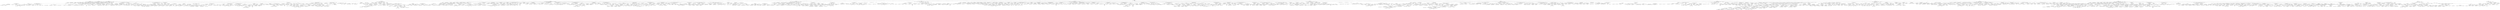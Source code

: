 digraph "&lt;global&gt;" {  
"30316" [label = <(METHOD,&lt;global&gt;)<SUB>209</SUB>> ]
"30317" [label = <(BLOCK,&lt;empty&gt;,&lt;empty&gt;)> ]
"30318" [label = <(METHOD,TIFFGrowStrips)<SUB>43</SUB>> ]
"30319" [label = <(PARAM,TIFF *tif)<SUB>43</SUB>> ]
"30320" [label = <(PARAM,uint32_t delta)<SUB>43</SUB>> ]
"30321" [label = <(PARAM,const char *module)<SUB>43</SUB>> ]
"30322" [label = <(METHOD_RETURN,int)<SUB>43</SUB>> ]
"30324" [label = <(METHOD,TIFFAppendToStrip)<SUB>44</SUB>> ]
"30325" [label = <(PARAM,TIFF *tif)<SUB>44</SUB>> ]
"30326" [label = <(PARAM,uint32_t strip)<SUB>44</SUB>> ]
"30327" [label = <(PARAM,uint8_t *data)<SUB>44</SUB>> ]
"30328" [label = <(PARAM,tmsize_t cc)<SUB>45</SUB>> ]
"30329" [label = <(METHOD_RETURN,int)<SUB>44</SUB>> ]
"30331" [label = <(METHOD,TIFFWriteScanline)<SUB>47</SUB>> ]
"30332" [label = <(PARAM,TIFF *tif)<SUB>47</SUB>> ]
"30333" [label = <(PARAM,void *buf)<SUB>47</SUB>> ]
"30334" [label = <(PARAM,uint32_t row)<SUB>47</SUB>> ]
"30335" [label = <(PARAM,uint16_t sample)<SUB>47</SUB>> ]
"30336" [label = <(BLOCK,&lt;empty&gt;,&lt;empty&gt;)<SUB>48</SUB>> ]
"30337" [label = <(LOCAL,constchar[] module: char[])<SUB>49</SUB>> ]
"30338" [label = <(&lt;operator&gt;.assignment,module[] = &quot;TIFFWriteScanline&quot;)<SUB>49</SUB>> ]
"30339" [label = <(IDENTIFIER,module,module[] = &quot;TIFFWriteScanline&quot;)<SUB>49</SUB>> ]
"30340" [label = <(LITERAL,&quot;TIFFWriteScanline&quot;,module[] = &quot;TIFFWriteScanline&quot;)<SUB>49</SUB>> ]
"30341" [label = <(LOCAL,TIFFDirectory* td: TIFFDirectory)<SUB>50</SUB>> ]
"30342" [label = <(LOCAL,int status: int)<SUB>51</SUB>> ]
"30343" [label = <(LOCAL,int imagegrew: int)<SUB>51</SUB>> ]
"30344" [label = <(&lt;operator&gt;.assignment,imagegrew = 0)<SUB>51</SUB>> ]
"30345" [label = <(IDENTIFIER,imagegrew,imagegrew = 0)<SUB>51</SUB>> ]
"30346" [label = <(LITERAL,0,imagegrew = 0)<SUB>51</SUB>> ]
"30347" [label = <(LOCAL,uint32_t strip: uint32_t)<SUB>52</SUB>> ]
"30348" [label = <(CONTROL_STRUCTURE,if (!WRITECHECKSTRIPS(tif, module)),if (!WRITECHECKSTRIPS(tif, module)))<SUB>54</SUB>> ]
"30349" [label = <(&lt;operator&gt;.logicalNot,!WRITECHECKSTRIPS(tif, module))<SUB>54</SUB>> ]
"30350" [label = <(&lt;operator&gt;.logicalOr,((tif)-&gt;tif_flags &amp; TIFF_BEENWRITING) || TIFFWriteCheck((tif), 0, module))<SUB>54</SUB>> ]
"30351" [label = <(&lt;operator&gt;.and,(tif)-&gt;tif_flags &amp; TIFF_BEENWRITING)<SUB>54</SUB>> ]
"30352" [label = <(&lt;operator&gt;.indirectFieldAccess,(tif)-&gt;tif_flags)<SUB>54</SUB>> ]
"30353" [label = <(IDENTIFIER,tif,(tif)-&gt;tif_flags &amp; TIFF_BEENWRITING)<SUB>54</SUB>> ]
"30354" [label = <(FIELD_IDENTIFIER,tif_flags,tif_flags)<SUB>54</SUB>> ]
"30355" [label = <(IDENTIFIER,TIFF_BEENWRITING,(tif)-&gt;tif_flags &amp; TIFF_BEENWRITING)<SUB>54</SUB>> ]
"30356" [label = <(TIFFWriteCheck,TIFFWriteCheck((tif), 0, module))<SUB>54</SUB>> ]
"30357" [label = <(IDENTIFIER,tif,TIFFWriteCheck((tif), 0, module))<SUB>54</SUB>> ]
"30358" [label = <(LITERAL,0,TIFFWriteCheck((tif), 0, module))<SUB>54</SUB>> ]
"30359" [label = <(IDENTIFIER,module,TIFFWriteCheck((tif), 0, module))<SUB>54</SUB>> ]
"30360" [label = <(BLOCK,&lt;empty&gt;,&lt;empty&gt;)<SUB>55</SUB>> ]
"30361" [label = <(RETURN,return (-1);,return (-1);)<SUB>55</SUB>> ]
"30362" [label = <(&lt;operator&gt;.minus,-1)<SUB>55</SUB>> ]
"30363" [label = <(LITERAL,1,-1)<SUB>55</SUB>> ]
"30364" [label = <(CONTROL_STRUCTURE,if (!BUFFERCHECK(tif)),if (!BUFFERCHECK(tif)))<SUB>61</SUB>> ]
"30365" [label = <(&lt;operator&gt;.logicalNot,!BUFFERCHECK(tif))<SUB>61</SUB>> ]
"30366" [label = <(&lt;operator&gt;.logicalOr,(((tif)-&gt;tif_flags &amp; TIFF_BUFFERSETUP) &amp;&amp; tif-&gt;tif_rawdata) || TIFFWriteBufferSetup((tif), ((void *)0), (tmsize_t) - 1))<SUB>61</SUB>> ]
"30367" [label = <(&lt;operator&gt;.logicalAnd,((tif)-&gt;tif_flags &amp; TIFF_BUFFERSETUP) &amp;&amp; tif-&gt;tif_rawdata)<SUB>61</SUB>> ]
"30368" [label = <(&lt;operator&gt;.and,(tif)-&gt;tif_flags &amp; TIFF_BUFFERSETUP)<SUB>61</SUB>> ]
"30369" [label = <(&lt;operator&gt;.indirectFieldAccess,(tif)-&gt;tif_flags)<SUB>61</SUB>> ]
"30370" [label = <(IDENTIFIER,tif,(tif)-&gt;tif_flags &amp; TIFF_BUFFERSETUP)<SUB>61</SUB>> ]
"30371" [label = <(FIELD_IDENTIFIER,tif_flags,tif_flags)<SUB>61</SUB>> ]
"30372" [label = <(IDENTIFIER,TIFF_BUFFERSETUP,(tif)-&gt;tif_flags &amp; TIFF_BUFFERSETUP)<SUB>61</SUB>> ]
"30373" [label = <(&lt;operator&gt;.indirectFieldAccess,tif-&gt;tif_rawdata)<SUB>61</SUB>> ]
"30374" [label = <(IDENTIFIER,tif,((tif)-&gt;tif_flags &amp; TIFF_BUFFERSETUP) &amp;&amp; tif-&gt;tif_rawdata)<SUB>61</SUB>> ]
"30375" [label = <(FIELD_IDENTIFIER,tif_rawdata,tif_rawdata)<SUB>61</SUB>> ]
"30376" [label = <(TIFFWriteBufferSetup,TIFFWriteBufferSetup((tif), ((void *)0), (tmsize_t) - 1))<SUB>61</SUB>> ]
"30377" [label = <(IDENTIFIER,tif,TIFFWriteBufferSetup((tif), ((void *)0), (tmsize_t) - 1))<SUB>61</SUB>> ]
"30378" [label = <(&lt;operator&gt;.cast,(void *)0)<SUB>61</SUB>> ]
"30379" [label = <(UNKNOWN,void *,void *)<SUB>61</SUB>> ]
"30380" [label = <(LITERAL,0,(void *)0)<SUB>61</SUB>> ]
"30381" [label = <(&lt;operator&gt;.subtraction,(tmsize_t) - 1)<SUB>61</SUB>> ]
"30382" [label = <(IDENTIFIER,tmsize_t,(tmsize_t) - 1)<SUB>61</SUB>> ]
"30383" [label = <(LITERAL,1,(tmsize_t) - 1)<SUB>61</SUB>> ]
"30384" [label = <(BLOCK,&lt;empty&gt;,&lt;empty&gt;)<SUB>62</SUB>> ]
"30385" [label = <(RETURN,return (-1);,return (-1);)<SUB>62</SUB>> ]
"30386" [label = <(&lt;operator&gt;.minus,-1)<SUB>62</SUB>> ]
"30387" [label = <(LITERAL,1,-1)<SUB>62</SUB>> ]
"30388" [label = <(&lt;operators&gt;.assignmentOr,tif-&gt;tif_flags |= TIFF_BUF4WRITE)<SUB>63</SUB>> ]
"30389" [label = <(&lt;operator&gt;.indirectFieldAccess,tif-&gt;tif_flags)<SUB>63</SUB>> ]
"30390" [label = <(IDENTIFIER,tif,tif-&gt;tif_flags |= TIFF_BUF4WRITE)<SUB>63</SUB>> ]
"30391" [label = <(FIELD_IDENTIFIER,tif_flags,tif_flags)<SUB>63</SUB>> ]
"30392" [label = <(IDENTIFIER,TIFF_BUF4WRITE,tif-&gt;tif_flags |= TIFF_BUF4WRITE)<SUB>63</SUB>> ]
"30393" [label = <(&lt;operator&gt;.assignment,td = &amp;tif-&gt;tif_dir)<SUB>65</SUB>> ]
"30394" [label = <(IDENTIFIER,td,td = &amp;tif-&gt;tif_dir)<SUB>65</SUB>> ]
"30395" [label = <(&lt;operator&gt;.addressOf,&amp;tif-&gt;tif_dir)<SUB>65</SUB>> ]
"30396" [label = <(&lt;operator&gt;.indirectFieldAccess,tif-&gt;tif_dir)<SUB>65</SUB>> ]
"30397" [label = <(IDENTIFIER,tif,td = &amp;tif-&gt;tif_dir)<SUB>65</SUB>> ]
"30398" [label = <(FIELD_IDENTIFIER,tif_dir,tif_dir)<SUB>65</SUB>> ]
"30399" [label = <(CONTROL_STRUCTURE,if (row &gt;= td-&gt;td_imagelength),if (row &gt;= td-&gt;td_imagelength))<SUB>70</SUB>> ]
"30400" [label = <(&lt;operator&gt;.greaterEqualsThan,row &gt;= td-&gt;td_imagelength)<SUB>70</SUB>> ]
"30401" [label = <(IDENTIFIER,row,row &gt;= td-&gt;td_imagelength)<SUB>70</SUB>> ]
"30402" [label = <(&lt;operator&gt;.indirectFieldAccess,td-&gt;td_imagelength)<SUB>70</SUB>> ]
"30403" [label = <(IDENTIFIER,td,row &gt;= td-&gt;td_imagelength)<SUB>70</SUB>> ]
"30404" [label = <(FIELD_IDENTIFIER,td_imagelength,td_imagelength)<SUB>70</SUB>> ]
"30405" [label = <(BLOCK,&lt;empty&gt;,&lt;empty&gt;)<SUB>71</SUB>> ]
"30406" [label = <(CONTROL_STRUCTURE,if (td-&gt;td_planarconfig == PLANARCONFIG_SEPARATE),if (td-&gt;td_planarconfig == PLANARCONFIG_SEPARATE))<SUB>72</SUB>> ]
"30407" [label = <(&lt;operator&gt;.equals,td-&gt;td_planarconfig == PLANARCONFIG_SEPARATE)<SUB>72</SUB>> ]
"30408" [label = <(&lt;operator&gt;.indirectFieldAccess,td-&gt;td_planarconfig)<SUB>72</SUB>> ]
"30409" [label = <(IDENTIFIER,td,td-&gt;td_planarconfig == PLANARCONFIG_SEPARATE)<SUB>72</SUB>> ]
"30410" [label = <(FIELD_IDENTIFIER,td_planarconfig,td_planarconfig)<SUB>72</SUB>> ]
"30411" [label = <(IDENTIFIER,PLANARCONFIG_SEPARATE,td-&gt;td_planarconfig == PLANARCONFIG_SEPARATE)<SUB>72</SUB>> ]
"30412" [label = <(BLOCK,&lt;empty&gt;,&lt;empty&gt;)<SUB>73</SUB>> ]
"30413" [label = <(TIFFErrorExtR,TIFFErrorExtR(\012                tif, module,\012                &quot;Can not change \&quot;ImageLength\&quot; when using separate planes&quot;))<SUB>74</SUB>> ]
"30414" [label = <(IDENTIFIER,tif,TIFFErrorExtR(\012                tif, module,\012                &quot;Can not change \&quot;ImageLength\&quot; when using separate planes&quot;))<SUB>75</SUB>> ]
"30415" [label = <(IDENTIFIER,module,TIFFErrorExtR(\012                tif, module,\012                &quot;Can not change \&quot;ImageLength\&quot; when using separate planes&quot;))<SUB>75</SUB>> ]
"30416" [label = <(LITERAL,&quot;Can not change \&quot;ImageLength\&quot; when using separate planes&quot;,TIFFErrorExtR(\012                tif, module,\012                &quot;Can not change \&quot;ImageLength\&quot; when using separate planes&quot;))<SUB>76</SUB>> ]
"30417" [label = <(RETURN,return (-1);,return (-1);)<SUB>77</SUB>> ]
"30418" [label = <(&lt;operator&gt;.minus,-1)<SUB>77</SUB>> ]
"30419" [label = <(LITERAL,1,-1)<SUB>77</SUB>> ]
"30420" [label = <(&lt;operator&gt;.assignment,td-&gt;td_imagelength = row + 1)<SUB>79</SUB>> ]
"30421" [label = <(&lt;operator&gt;.indirectFieldAccess,td-&gt;td_imagelength)<SUB>79</SUB>> ]
"30422" [label = <(IDENTIFIER,td,td-&gt;td_imagelength = row + 1)<SUB>79</SUB>> ]
"30423" [label = <(FIELD_IDENTIFIER,td_imagelength,td_imagelength)<SUB>79</SUB>> ]
"30424" [label = <(&lt;operator&gt;.addition,row + 1)<SUB>79</SUB>> ]
"30425" [label = <(IDENTIFIER,row,row + 1)<SUB>79</SUB>> ]
"30426" [label = <(LITERAL,1,row + 1)<SUB>79</SUB>> ]
"30427" [label = <(&lt;operator&gt;.assignment,imagegrew = 1)<SUB>80</SUB>> ]
"30428" [label = <(IDENTIFIER,imagegrew,imagegrew = 1)<SUB>80</SUB>> ]
"30429" [label = <(LITERAL,1,imagegrew = 1)<SUB>80</SUB>> ]
"30430" [label = <(CONTROL_STRUCTURE,if (td-&gt;td_planarconfig == PLANARCONFIG_SEPARATE),if (td-&gt;td_planarconfig == PLANARCONFIG_SEPARATE))<SUB>85</SUB>> ]
"30431" [label = <(&lt;operator&gt;.equals,td-&gt;td_planarconfig == PLANARCONFIG_SEPARATE)<SUB>85</SUB>> ]
"30432" [label = <(&lt;operator&gt;.indirectFieldAccess,td-&gt;td_planarconfig)<SUB>85</SUB>> ]
"30433" [label = <(IDENTIFIER,td,td-&gt;td_planarconfig == PLANARCONFIG_SEPARATE)<SUB>85</SUB>> ]
"30434" [label = <(FIELD_IDENTIFIER,td_planarconfig,td_planarconfig)<SUB>85</SUB>> ]
"30435" [label = <(IDENTIFIER,PLANARCONFIG_SEPARATE,td-&gt;td_planarconfig == PLANARCONFIG_SEPARATE)<SUB>85</SUB>> ]
"30436" [label = <(BLOCK,&lt;empty&gt;,&lt;empty&gt;)<SUB>86</SUB>> ]
"30437" [label = <(CONTROL_STRUCTURE,if (sample &gt;= td-&gt;td_samplesperpixel),if (sample &gt;= td-&gt;td_samplesperpixel))<SUB>87</SUB>> ]
"30438" [label = <(&lt;operator&gt;.greaterEqualsThan,sample &gt;= td-&gt;td_samplesperpixel)<SUB>87</SUB>> ]
"30439" [label = <(IDENTIFIER,sample,sample &gt;= td-&gt;td_samplesperpixel)<SUB>87</SUB>> ]
"30440" [label = <(&lt;operator&gt;.indirectFieldAccess,td-&gt;td_samplesperpixel)<SUB>87</SUB>> ]
"30441" [label = <(IDENTIFIER,td,sample &gt;= td-&gt;td_samplesperpixel)<SUB>87</SUB>> ]
"30442" [label = <(FIELD_IDENTIFIER,td_samplesperpixel,td_samplesperpixel)<SUB>87</SUB>> ]
"30443" [label = <(BLOCK,&lt;empty&gt;,&lt;empty&gt;)<SUB>88</SUB>> ]
"30444" [label = <(TIFFErrorExtR,TIFFErrorExtR(tif, module, &quot;%lu: Sample out of range, max %lu&quot;,\012                          (unsigned long)sample,\012                          (unsigned long)td-&gt;td_samplesperpixel))<SUB>89</SUB>> ]
"30445" [label = <(IDENTIFIER,tif,TIFFErrorExtR(tif, module, &quot;%lu: Sample out of range, max %lu&quot;,\012                          (unsigned long)sample,\012                          (unsigned long)td-&gt;td_samplesperpixel))<SUB>89</SUB>> ]
"30446" [label = <(IDENTIFIER,module,TIFFErrorExtR(tif, module, &quot;%lu: Sample out of range, max %lu&quot;,\012                          (unsigned long)sample,\012                          (unsigned long)td-&gt;td_samplesperpixel))<SUB>89</SUB>> ]
"30447" [label = <(LITERAL,&quot;%lu: Sample out of range, max %lu&quot;,TIFFErrorExtR(tif, module, &quot;%lu: Sample out of range, max %lu&quot;,\012                          (unsigned long)sample,\012                          (unsigned long)td-&gt;td_samplesperpixel))<SUB>89</SUB>> ]
"30448" [label = <(&lt;operator&gt;.cast,(unsigned long)sample)<SUB>90</SUB>> ]
"30449" [label = <(UNKNOWN,unsigned long,unsigned long)<SUB>90</SUB>> ]
"30450" [label = <(IDENTIFIER,sample,(unsigned long)sample)<SUB>90</SUB>> ]
"30451" [label = <(&lt;operator&gt;.cast,(unsigned long)td-&gt;td_samplesperpixel)<SUB>91</SUB>> ]
"30452" [label = <(UNKNOWN,unsigned long,unsigned long)<SUB>91</SUB>> ]
"30453" [label = <(&lt;operator&gt;.indirectFieldAccess,td-&gt;td_samplesperpixel)<SUB>91</SUB>> ]
"30454" [label = <(IDENTIFIER,td,(unsigned long)td-&gt;td_samplesperpixel)<SUB>91</SUB>> ]
"30455" [label = <(FIELD_IDENTIFIER,td_samplesperpixel,td_samplesperpixel)<SUB>91</SUB>> ]
"30456" [label = <(RETURN,return (-1);,return (-1);)<SUB>92</SUB>> ]
"30457" [label = <(&lt;operator&gt;.minus,-1)<SUB>92</SUB>> ]
"30458" [label = <(LITERAL,1,-1)<SUB>92</SUB>> ]
"30459" [label = <(&lt;operator&gt;.assignment,strip = sample * td-&gt;td_stripsperimage + row / td-&gt;td_rowsperstrip)<SUB>94</SUB>> ]
"30460" [label = <(IDENTIFIER,strip,strip = sample * td-&gt;td_stripsperimage + row / td-&gt;td_rowsperstrip)<SUB>94</SUB>> ]
"30461" [label = <(&lt;operator&gt;.addition,sample * td-&gt;td_stripsperimage + row / td-&gt;td_rowsperstrip)<SUB>94</SUB>> ]
"30462" [label = <(&lt;operator&gt;.multiplication,sample * td-&gt;td_stripsperimage)<SUB>94</SUB>> ]
"30463" [label = <(IDENTIFIER,sample,sample * td-&gt;td_stripsperimage)<SUB>94</SUB>> ]
"30464" [label = <(&lt;operator&gt;.indirectFieldAccess,td-&gt;td_stripsperimage)<SUB>94</SUB>> ]
"30465" [label = <(IDENTIFIER,td,sample * td-&gt;td_stripsperimage)<SUB>94</SUB>> ]
"30466" [label = <(FIELD_IDENTIFIER,td_stripsperimage,td_stripsperimage)<SUB>94</SUB>> ]
"30467" [label = <(&lt;operator&gt;.division,row / td-&gt;td_rowsperstrip)<SUB>94</SUB>> ]
"30468" [label = <(IDENTIFIER,row,row / td-&gt;td_rowsperstrip)<SUB>94</SUB>> ]
"30469" [label = <(&lt;operator&gt;.indirectFieldAccess,td-&gt;td_rowsperstrip)<SUB>94</SUB>> ]
"30470" [label = <(IDENTIFIER,td,row / td-&gt;td_rowsperstrip)<SUB>94</SUB>> ]
"30471" [label = <(FIELD_IDENTIFIER,td_rowsperstrip,td_rowsperstrip)<SUB>94</SUB>> ]
"30472" [label = <(CONTROL_STRUCTURE,else,else)<SUB>97</SUB>> ]
"30473" [label = <(BLOCK,&lt;empty&gt;,&lt;empty&gt;)<SUB>97</SUB>> ]
"30474" [label = <(&lt;operator&gt;.assignment,strip = row / td-&gt;td_rowsperstrip)<SUB>97</SUB>> ]
"30475" [label = <(IDENTIFIER,strip,strip = row / td-&gt;td_rowsperstrip)<SUB>97</SUB>> ]
"30476" [label = <(&lt;operator&gt;.division,row / td-&gt;td_rowsperstrip)<SUB>97</SUB>> ]
"30477" [label = <(IDENTIFIER,row,row / td-&gt;td_rowsperstrip)<SUB>97</SUB>> ]
"30478" [label = <(&lt;operator&gt;.indirectFieldAccess,td-&gt;td_rowsperstrip)<SUB>97</SUB>> ]
"30479" [label = <(IDENTIFIER,td,row / td-&gt;td_rowsperstrip)<SUB>97</SUB>> ]
"30480" [label = <(FIELD_IDENTIFIER,td_rowsperstrip,td_rowsperstrip)<SUB>97</SUB>> ]
"30481" [label = <(CONTROL_STRUCTURE,if (strip &gt;= td-&gt;td_nstrips &amp;&amp; !TIFFGrowStrips(tif, 1, module)),if (strip &gt;= td-&gt;td_nstrips &amp;&amp; !TIFFGrowStrips(tif, 1, module)))<SUB>105</SUB>> ]
"30482" [label = <(&lt;operator&gt;.logicalAnd,strip &gt;= td-&gt;td_nstrips &amp;&amp; !TIFFGrowStrips(tif, 1, module))<SUB>105</SUB>> ]
"30483" [label = <(&lt;operator&gt;.greaterEqualsThan,strip &gt;= td-&gt;td_nstrips)<SUB>105</SUB>> ]
"30484" [label = <(IDENTIFIER,strip,strip &gt;= td-&gt;td_nstrips)<SUB>105</SUB>> ]
"30485" [label = <(&lt;operator&gt;.indirectFieldAccess,td-&gt;td_nstrips)<SUB>105</SUB>> ]
"30486" [label = <(IDENTIFIER,td,strip &gt;= td-&gt;td_nstrips)<SUB>105</SUB>> ]
"30487" [label = <(FIELD_IDENTIFIER,td_nstrips,td_nstrips)<SUB>105</SUB>> ]
"30488" [label = <(&lt;operator&gt;.logicalNot,!TIFFGrowStrips(tif, 1, module))<SUB>105</SUB>> ]
"30489" [label = <(TIFFGrowStrips,TIFFGrowStrips(tif, 1, module))<SUB>105</SUB>> ]
"30490" [label = <(IDENTIFIER,tif,TIFFGrowStrips(tif, 1, module))<SUB>105</SUB>> ]
"30491" [label = <(LITERAL,1,TIFFGrowStrips(tif, 1, module))<SUB>105</SUB>> ]
"30492" [label = <(IDENTIFIER,module,TIFFGrowStrips(tif, 1, module))<SUB>105</SUB>> ]
"30493" [label = <(BLOCK,&lt;empty&gt;,&lt;empty&gt;)<SUB>106</SUB>> ]
"30494" [label = <(RETURN,return (-1);,return (-1);)<SUB>106</SUB>> ]
"30495" [label = <(&lt;operator&gt;.minus,-1)<SUB>106</SUB>> ]
"30496" [label = <(LITERAL,1,-1)<SUB>106</SUB>> ]
"30497" [label = <(CONTROL_STRUCTURE,if (strip != tif-&gt;tif_curstrip),if (strip != tif-&gt;tif_curstrip))<SUB>107</SUB>> ]
"30498" [label = <(&lt;operator&gt;.notEquals,strip != tif-&gt;tif_curstrip)<SUB>107</SUB>> ]
"30499" [label = <(IDENTIFIER,strip,strip != tif-&gt;tif_curstrip)<SUB>107</SUB>> ]
"30500" [label = <(&lt;operator&gt;.indirectFieldAccess,tif-&gt;tif_curstrip)<SUB>107</SUB>> ]
"30501" [label = <(IDENTIFIER,tif,strip != tif-&gt;tif_curstrip)<SUB>107</SUB>> ]
"30502" [label = <(FIELD_IDENTIFIER,tif_curstrip,tif_curstrip)<SUB>107</SUB>> ]
"30503" [label = <(BLOCK,&lt;empty&gt;,&lt;empty&gt;)<SUB>108</SUB>> ]
"30504" [label = <(CONTROL_STRUCTURE,if (!TIFFFlushData(tif)),if (!TIFFFlushData(tif)))<SUB>112</SUB>> ]
"30505" [label = <(&lt;operator&gt;.logicalNot,!TIFFFlushData(tif))<SUB>112</SUB>> ]
"30506" [label = <(TIFFFlushData,TIFFFlushData(tif))<SUB>112</SUB>> ]
"30507" [label = <(IDENTIFIER,tif,TIFFFlushData(tif))<SUB>112</SUB>> ]
"30508" [label = <(BLOCK,&lt;empty&gt;,&lt;empty&gt;)<SUB>113</SUB>> ]
"30509" [label = <(RETURN,return (-1);,return (-1);)<SUB>113</SUB>> ]
"30510" [label = <(&lt;operator&gt;.minus,-1)<SUB>113</SUB>> ]
"30511" [label = <(LITERAL,1,-1)<SUB>113</SUB>> ]
"30512" [label = <(&lt;operator&gt;.assignment,tif-&gt;tif_curstrip = strip)<SUB>114</SUB>> ]
"30513" [label = <(&lt;operator&gt;.indirectFieldAccess,tif-&gt;tif_curstrip)<SUB>114</SUB>> ]
"30514" [label = <(IDENTIFIER,tif,tif-&gt;tif_curstrip = strip)<SUB>114</SUB>> ]
"30515" [label = <(FIELD_IDENTIFIER,tif_curstrip,tif_curstrip)<SUB>114</SUB>> ]
"30516" [label = <(IDENTIFIER,strip,tif-&gt;tif_curstrip = strip)<SUB>114</SUB>> ]
"30517" [label = <(CONTROL_STRUCTURE,if (strip &gt;= td-&gt;td_stripsperimage &amp;&amp; imagegrew),if (strip &gt;= td-&gt;td_stripsperimage &amp;&amp; imagegrew))<SUB>120</SUB>> ]
"30518" [label = <(&lt;operator&gt;.logicalAnd,strip &gt;= td-&gt;td_stripsperimage &amp;&amp; imagegrew)<SUB>120</SUB>> ]
"30519" [label = <(&lt;operator&gt;.greaterEqualsThan,strip &gt;= td-&gt;td_stripsperimage)<SUB>120</SUB>> ]
"30520" [label = <(IDENTIFIER,strip,strip &gt;= td-&gt;td_stripsperimage)<SUB>120</SUB>> ]
"30521" [label = <(&lt;operator&gt;.indirectFieldAccess,td-&gt;td_stripsperimage)<SUB>120</SUB>> ]
"30522" [label = <(IDENTIFIER,td,strip &gt;= td-&gt;td_stripsperimage)<SUB>120</SUB>> ]
"30523" [label = <(FIELD_IDENTIFIER,td_stripsperimage,td_stripsperimage)<SUB>120</SUB>> ]
"30524" [label = <(IDENTIFIER,imagegrew,strip &gt;= td-&gt;td_stripsperimage &amp;&amp; imagegrew)<SUB>120</SUB>> ]
"30525" [label = <(BLOCK,&lt;empty&gt;,&lt;empty&gt;)<SUB>121</SUB>> ]
"30526" [label = <(&lt;operator&gt;.assignment,td-&gt;td_stripsperimage =\012                TIFFhowmany_32(td-&gt;td_imagelength, td-&gt;td_rowsperstrip))<SUB>121</SUB>> ]
"30527" [label = <(&lt;operator&gt;.indirectFieldAccess,td-&gt;td_stripsperimage)<SUB>121</SUB>> ]
"30528" [label = <(IDENTIFIER,td,td-&gt;td_stripsperimage =\012                TIFFhowmany_32(td-&gt;td_imagelength, td-&gt;td_rowsperstrip))<SUB>121</SUB>> ]
"30529" [label = <(FIELD_IDENTIFIER,td_stripsperimage,td_stripsperimage)<SUB>121</SUB>> ]
"30530" [label = <(TIFFhowmany_32,TIFFhowmany_32(td-&gt;td_imagelength, td-&gt;td_rowsperstrip))<SUB>122</SUB>> ]
"30531" [label = <(&lt;operator&gt;.indirectFieldAccess,td-&gt;td_imagelength)<SUB>122</SUB>> ]
"30532" [label = <(IDENTIFIER,td,TIFFhowmany_32(td-&gt;td_imagelength, td-&gt;td_rowsperstrip))<SUB>122</SUB>> ]
"30533" [label = <(FIELD_IDENTIFIER,td_imagelength,td_imagelength)<SUB>122</SUB>> ]
"30534" [label = <(&lt;operator&gt;.indirectFieldAccess,td-&gt;td_rowsperstrip)<SUB>122</SUB>> ]
"30535" [label = <(IDENTIFIER,td,TIFFhowmany_32(td-&gt;td_imagelength, td-&gt;td_rowsperstrip))<SUB>122</SUB>> ]
"30536" [label = <(FIELD_IDENTIFIER,td_rowsperstrip,td_rowsperstrip)<SUB>122</SUB>> ]
"30537" [label = <(CONTROL_STRUCTURE,if (td-&gt;td_stripsperimage == 0),if (td-&gt;td_stripsperimage == 0))<SUB>123</SUB>> ]
"30538" [label = <(&lt;operator&gt;.equals,td-&gt;td_stripsperimage == 0)<SUB>123</SUB>> ]
"30539" [label = <(&lt;operator&gt;.indirectFieldAccess,td-&gt;td_stripsperimage)<SUB>123</SUB>> ]
"30540" [label = <(IDENTIFIER,td,td-&gt;td_stripsperimage == 0)<SUB>123</SUB>> ]
"30541" [label = <(FIELD_IDENTIFIER,td_stripsperimage,td_stripsperimage)<SUB>123</SUB>> ]
"30542" [label = <(LITERAL,0,td-&gt;td_stripsperimage == 0)<SUB>123</SUB>> ]
"30543" [label = <(BLOCK,&lt;empty&gt;,&lt;empty&gt;)<SUB>124</SUB>> ]
"30544" [label = <(TIFFErrorExtR,TIFFErrorExtR(tif, module, &quot;Zero strips per image&quot;))<SUB>125</SUB>> ]
"30545" [label = <(IDENTIFIER,tif,TIFFErrorExtR(tif, module, &quot;Zero strips per image&quot;))<SUB>125</SUB>> ]
"30546" [label = <(IDENTIFIER,module,TIFFErrorExtR(tif, module, &quot;Zero strips per image&quot;))<SUB>125</SUB>> ]
"30547" [label = <(LITERAL,&quot;Zero strips per image&quot;,TIFFErrorExtR(tif, module, &quot;Zero strips per image&quot;))<SUB>125</SUB>> ]
"30548" [label = <(RETURN,return (-1);,return (-1);)<SUB>126</SUB>> ]
"30549" [label = <(&lt;operator&gt;.minus,-1)<SUB>126</SUB>> ]
"30550" [label = <(LITERAL,1,-1)<SUB>126</SUB>> ]
"30551" [label = <(&lt;operator&gt;.assignment,tif-&gt;tif_row = (strip % td-&gt;td_stripsperimage) * td-&gt;td_rowsperstrip)<SUB>128</SUB>> ]
"30552" [label = <(&lt;operator&gt;.indirectFieldAccess,tif-&gt;tif_row)<SUB>128</SUB>> ]
"30553" [label = <(IDENTIFIER,tif,tif-&gt;tif_row = (strip % td-&gt;td_stripsperimage) * td-&gt;td_rowsperstrip)<SUB>128</SUB>> ]
"30554" [label = <(FIELD_IDENTIFIER,tif_row,tif_row)<SUB>128</SUB>> ]
"30555" [label = <(&lt;operator&gt;.multiplication,(strip % td-&gt;td_stripsperimage) * td-&gt;td_rowsperstrip)<SUB>128</SUB>> ]
"30556" [label = <(&lt;operator&gt;.modulo,strip % td-&gt;td_stripsperimage)<SUB>128</SUB>> ]
"30557" [label = <(IDENTIFIER,strip,strip % td-&gt;td_stripsperimage)<SUB>128</SUB>> ]
"30558" [label = <(&lt;operator&gt;.indirectFieldAccess,td-&gt;td_stripsperimage)<SUB>128</SUB>> ]
"30559" [label = <(IDENTIFIER,td,strip % td-&gt;td_stripsperimage)<SUB>128</SUB>> ]
"30560" [label = <(FIELD_IDENTIFIER,td_stripsperimage,td_stripsperimage)<SUB>128</SUB>> ]
"30561" [label = <(&lt;operator&gt;.indirectFieldAccess,td-&gt;td_rowsperstrip)<SUB>128</SUB>> ]
"30562" [label = <(IDENTIFIER,td,(strip % td-&gt;td_stripsperimage) * td-&gt;td_rowsperstrip)<SUB>128</SUB>> ]
"30563" [label = <(FIELD_IDENTIFIER,td_rowsperstrip,td_rowsperstrip)<SUB>128</SUB>> ]
"30564" [label = <(CONTROL_STRUCTURE,if ((tif-&gt;tif_flags &amp; TIFF_CODERSETUP) == 0),if ((tif-&gt;tif_flags &amp; TIFF_CODERSETUP) == 0))<SUB>129</SUB>> ]
"30565" [label = <(&lt;operator&gt;.equals,(tif-&gt;tif_flags &amp; TIFF_CODERSETUP) == 0)<SUB>129</SUB>> ]
"30566" [label = <(&lt;operator&gt;.and,tif-&gt;tif_flags &amp; TIFF_CODERSETUP)<SUB>129</SUB>> ]
"30567" [label = <(&lt;operator&gt;.indirectFieldAccess,tif-&gt;tif_flags)<SUB>129</SUB>> ]
"30568" [label = <(IDENTIFIER,tif,tif-&gt;tif_flags &amp; TIFF_CODERSETUP)<SUB>129</SUB>> ]
"30569" [label = <(FIELD_IDENTIFIER,tif_flags,tif_flags)<SUB>129</SUB>> ]
"30570" [label = <(IDENTIFIER,TIFF_CODERSETUP,tif-&gt;tif_flags &amp; TIFF_CODERSETUP)<SUB>129</SUB>> ]
"30571" [label = <(LITERAL,0,(tif-&gt;tif_flags &amp; TIFF_CODERSETUP) == 0)<SUB>129</SUB>> ]
"30572" [label = <(BLOCK,&lt;empty&gt;,&lt;empty&gt;)<SUB>130</SUB>> ]
"30573" [label = <(CONTROL_STRUCTURE,if (!(*tif-&gt;tif_setupencode)(tif)),if (!(*tif-&gt;tif_setupencode)(tif)))<SUB>131</SUB>> ]
"30574" [label = <(&lt;operator&gt;.logicalNot,!(*tif-&gt;tif_setupencode)(tif))<SUB>131</SUB>> ]
"30575" [label = <(*tif-&gt;tif_setupencode,(*tif-&gt;tif_setupencode)(tif))<SUB>131</SUB>> ]
"30576" [label = <(&lt;operator&gt;.indirection,*tif-&gt;tif_setupencode)<SUB>131</SUB>> ]
"30577" [label = <(&lt;operator&gt;.indirectFieldAccess,tif-&gt;tif_setupencode)<SUB>131</SUB>> ]
"30578" [label = <(IDENTIFIER,tif,(*tif-&gt;tif_setupencode)(tif))<SUB>131</SUB>> ]
"30579" [label = <(FIELD_IDENTIFIER,tif_setupencode,tif_setupencode)<SUB>131</SUB>> ]
"30580" [label = <(IDENTIFIER,tif,(*tif-&gt;tif_setupencode)(tif))<SUB>131</SUB>> ]
"30581" [label = <(BLOCK,&lt;empty&gt;,&lt;empty&gt;)<SUB>132</SUB>> ]
"30582" [label = <(RETURN,return (-1);,return (-1);)<SUB>132</SUB>> ]
"30583" [label = <(&lt;operator&gt;.minus,-1)<SUB>132</SUB>> ]
"30584" [label = <(LITERAL,1,-1)<SUB>132</SUB>> ]
"30585" [label = <(&lt;operators&gt;.assignmentOr,tif-&gt;tif_flags |= TIFF_CODERSETUP)<SUB>133</SUB>> ]
"30586" [label = <(&lt;operator&gt;.indirectFieldAccess,tif-&gt;tif_flags)<SUB>133</SUB>> ]
"30587" [label = <(IDENTIFIER,tif,tif-&gt;tif_flags |= TIFF_CODERSETUP)<SUB>133</SUB>> ]
"30588" [label = <(FIELD_IDENTIFIER,tif_flags,tif_flags)<SUB>133</SUB>> ]
"30589" [label = <(IDENTIFIER,TIFF_CODERSETUP,tif-&gt;tif_flags |= TIFF_CODERSETUP)<SUB>133</SUB>> ]
"30590" [label = <(&lt;operator&gt;.assignment,tif-&gt;tif_rawcc = 0)<SUB>136</SUB>> ]
"30591" [label = <(&lt;operator&gt;.indirectFieldAccess,tif-&gt;tif_rawcc)<SUB>136</SUB>> ]
"30592" [label = <(IDENTIFIER,tif,tif-&gt;tif_rawcc = 0)<SUB>136</SUB>> ]
"30593" [label = <(FIELD_IDENTIFIER,tif_rawcc,tif_rawcc)<SUB>136</SUB>> ]
"30594" [label = <(LITERAL,0,tif-&gt;tif_rawcc = 0)<SUB>136</SUB>> ]
"30595" [label = <(&lt;operator&gt;.assignment,tif-&gt;tif_rawcp = tif-&gt;tif_rawdata)<SUB>137</SUB>> ]
"30596" [label = <(&lt;operator&gt;.indirectFieldAccess,tif-&gt;tif_rawcp)<SUB>137</SUB>> ]
"30597" [label = <(IDENTIFIER,tif,tif-&gt;tif_rawcp = tif-&gt;tif_rawdata)<SUB>137</SUB>> ]
"30598" [label = <(FIELD_IDENTIFIER,tif_rawcp,tif_rawcp)<SUB>137</SUB>> ]
"30599" [label = <(&lt;operator&gt;.indirectFieldAccess,tif-&gt;tif_rawdata)<SUB>137</SUB>> ]
"30600" [label = <(IDENTIFIER,tif,tif-&gt;tif_rawcp = tif-&gt;tif_rawdata)<SUB>137</SUB>> ]
"30601" [label = <(FIELD_IDENTIFIER,tif_rawdata,tif_rawdata)<SUB>137</SUB>> ]
"30602" [label = <(&lt;operator&gt;.assignment,tif-&gt;tif_curoff = 0)<SUB>140</SUB>> ]
"30603" [label = <(&lt;operator&gt;.indirectFieldAccess,tif-&gt;tif_curoff)<SUB>140</SUB>> ]
"30604" [label = <(IDENTIFIER,tif,tif-&gt;tif_curoff = 0)<SUB>140</SUB>> ]
"30605" [label = <(FIELD_IDENTIFIER,tif_curoff,tif_curoff)<SUB>140</SUB>> ]
"30606" [label = <(LITERAL,0,tif-&gt;tif_curoff = 0)<SUB>140</SUB>> ]
"30607" [label = <(CONTROL_STRUCTURE,if (!(*tif-&gt;tif_preencode)(tif, sample)),if (!(*tif-&gt;tif_preencode)(tif, sample)))<SUB>142</SUB>> ]
"30608" [label = <(&lt;operator&gt;.logicalNot,!(*tif-&gt;tif_preencode)(tif, sample))<SUB>142</SUB>> ]
"30609" [label = <(*tif-&gt;tif_preencode,(*tif-&gt;tif_preencode)(tif, sample))<SUB>142</SUB>> ]
"30610" [label = <(&lt;operator&gt;.indirection,*tif-&gt;tif_preencode)<SUB>142</SUB>> ]
"30611" [label = <(&lt;operator&gt;.indirectFieldAccess,tif-&gt;tif_preencode)<SUB>142</SUB>> ]
"30612" [label = <(IDENTIFIER,tif,(*tif-&gt;tif_preencode)(tif, sample))<SUB>142</SUB>> ]
"30613" [label = <(FIELD_IDENTIFIER,tif_preencode,tif_preencode)<SUB>142</SUB>> ]
"30614" [label = <(IDENTIFIER,tif,(*tif-&gt;tif_preencode)(tif, sample))<SUB>142</SUB>> ]
"30615" [label = <(IDENTIFIER,sample,(*tif-&gt;tif_preencode)(tif, sample))<SUB>142</SUB>> ]
"30616" [label = <(BLOCK,&lt;empty&gt;,&lt;empty&gt;)<SUB>143</SUB>> ]
"30617" [label = <(RETURN,return (-1);,return (-1);)<SUB>143</SUB>> ]
"30618" [label = <(&lt;operator&gt;.minus,-1)<SUB>143</SUB>> ]
"30619" [label = <(LITERAL,1,-1)<SUB>143</SUB>> ]
"30620" [label = <(&lt;operators&gt;.assignmentOr,tif-&gt;tif_flags |= TIFF_POSTENCODE)<SUB>144</SUB>> ]
"30621" [label = <(&lt;operator&gt;.indirectFieldAccess,tif-&gt;tif_flags)<SUB>144</SUB>> ]
"30622" [label = <(IDENTIFIER,tif,tif-&gt;tif_flags |= TIFF_POSTENCODE)<SUB>144</SUB>> ]
"30623" [label = <(FIELD_IDENTIFIER,tif_flags,tif_flags)<SUB>144</SUB>> ]
"30624" [label = <(IDENTIFIER,TIFF_POSTENCODE,tif-&gt;tif_flags |= TIFF_POSTENCODE)<SUB>144</SUB>> ]
"30625" [label = <(CONTROL_STRUCTURE,if (row != tif-&gt;tif_row),if (row != tif-&gt;tif_row))<SUB>151</SUB>> ]
"30626" [label = <(&lt;operator&gt;.notEquals,row != tif-&gt;tif_row)<SUB>151</SUB>> ]
"30627" [label = <(IDENTIFIER,row,row != tif-&gt;tif_row)<SUB>151</SUB>> ]
"30628" [label = <(&lt;operator&gt;.indirectFieldAccess,tif-&gt;tif_row)<SUB>151</SUB>> ]
"30629" [label = <(IDENTIFIER,tif,row != tif-&gt;tif_row)<SUB>151</SUB>> ]
"30630" [label = <(FIELD_IDENTIFIER,tif_row,tif_row)<SUB>151</SUB>> ]
"30631" [label = <(BLOCK,&lt;empty&gt;,&lt;empty&gt;)<SUB>152</SUB>> ]
"30632" [label = <(CONTROL_STRUCTURE,if (row &lt; tif-&gt;tif_row),if (row &lt; tif-&gt;tif_row))<SUB>153</SUB>> ]
"30633" [label = <(&lt;operator&gt;.lessThan,row &lt; tif-&gt;tif_row)<SUB>153</SUB>> ]
"30634" [label = <(IDENTIFIER,row,row &lt; tif-&gt;tif_row)<SUB>153</SUB>> ]
"30635" [label = <(&lt;operator&gt;.indirectFieldAccess,tif-&gt;tif_row)<SUB>153</SUB>> ]
"30636" [label = <(IDENTIFIER,tif,row &lt; tif-&gt;tif_row)<SUB>153</SUB>> ]
"30637" [label = <(FIELD_IDENTIFIER,tif_row,tif_row)<SUB>153</SUB>> ]
"30638" [label = <(BLOCK,&lt;empty&gt;,&lt;empty&gt;)<SUB>154</SUB>> ]
"30639" [label = <(&lt;operator&gt;.assignment,tif-&gt;tif_row =\012                (strip % td-&gt;td_stripsperimage) * td-&gt;td_rowsperstrip)<SUB>160</SUB>> ]
"30640" [label = <(&lt;operator&gt;.indirectFieldAccess,tif-&gt;tif_row)<SUB>160</SUB>> ]
"30641" [label = <(IDENTIFIER,tif,tif-&gt;tif_row =\012                (strip % td-&gt;td_stripsperimage) * td-&gt;td_rowsperstrip)<SUB>160</SUB>> ]
"30642" [label = <(FIELD_IDENTIFIER,tif_row,tif_row)<SUB>160</SUB>> ]
"30643" [label = <(&lt;operator&gt;.multiplication,(strip % td-&gt;td_stripsperimage) * td-&gt;td_rowsperstrip)<SUB>161</SUB>> ]
"30644" [label = <(&lt;operator&gt;.modulo,strip % td-&gt;td_stripsperimage)<SUB>161</SUB>> ]
"30645" [label = <(IDENTIFIER,strip,strip % td-&gt;td_stripsperimage)<SUB>161</SUB>> ]
"30646" [label = <(&lt;operator&gt;.indirectFieldAccess,td-&gt;td_stripsperimage)<SUB>161</SUB>> ]
"30647" [label = <(IDENTIFIER,td,strip % td-&gt;td_stripsperimage)<SUB>161</SUB>> ]
"30648" [label = <(FIELD_IDENTIFIER,td_stripsperimage,td_stripsperimage)<SUB>161</SUB>> ]
"30649" [label = <(&lt;operator&gt;.indirectFieldAccess,td-&gt;td_rowsperstrip)<SUB>161</SUB>> ]
"30650" [label = <(IDENTIFIER,td,(strip % td-&gt;td_stripsperimage) * td-&gt;td_rowsperstrip)<SUB>161</SUB>> ]
"30651" [label = <(FIELD_IDENTIFIER,td_rowsperstrip,td_rowsperstrip)<SUB>161</SUB>> ]
"30652" [label = <(&lt;operator&gt;.assignment,tif-&gt;tif_rawcp = tif-&gt;tif_rawdata)<SUB>162</SUB>> ]
"30653" [label = <(&lt;operator&gt;.indirectFieldAccess,tif-&gt;tif_rawcp)<SUB>162</SUB>> ]
"30654" [label = <(IDENTIFIER,tif,tif-&gt;tif_rawcp = tif-&gt;tif_rawdata)<SUB>162</SUB>> ]
"30655" [label = <(FIELD_IDENTIFIER,tif_rawcp,tif_rawcp)<SUB>162</SUB>> ]
"30656" [label = <(&lt;operator&gt;.indirectFieldAccess,tif-&gt;tif_rawdata)<SUB>162</SUB>> ]
"30657" [label = <(IDENTIFIER,tif,tif-&gt;tif_rawcp = tif-&gt;tif_rawdata)<SUB>162</SUB>> ]
"30658" [label = <(FIELD_IDENTIFIER,tif_rawdata,tif_rawdata)<SUB>162</SUB>> ]
"30659" [label = <(CONTROL_STRUCTURE,if (!(*tif-&gt;tif_seek)(tif, row - tif-&gt;tif_row)),if (!(*tif-&gt;tif_seek)(tif, row - tif-&gt;tif_row)))<SUB>167</SUB>> ]
"30660" [label = <(&lt;operator&gt;.logicalNot,!(*tif-&gt;tif_seek)(tif, row - tif-&gt;tif_row))<SUB>167</SUB>> ]
"30661" [label = <(*tif-&gt;tif_seek,(*tif-&gt;tif_seek)(tif, row - tif-&gt;tif_row))<SUB>167</SUB>> ]
"30662" [label = <(&lt;operator&gt;.indirection,*tif-&gt;tif_seek)<SUB>167</SUB>> ]
"30663" [label = <(&lt;operator&gt;.indirectFieldAccess,tif-&gt;tif_seek)<SUB>167</SUB>> ]
"30664" [label = <(IDENTIFIER,tif,(*tif-&gt;tif_seek)(tif, row - tif-&gt;tif_row))<SUB>167</SUB>> ]
"30665" [label = <(FIELD_IDENTIFIER,tif_seek,tif_seek)<SUB>167</SUB>> ]
"30666" [label = <(IDENTIFIER,tif,(*tif-&gt;tif_seek)(tif, row - tif-&gt;tif_row))<SUB>167</SUB>> ]
"30667" [label = <(&lt;operator&gt;.subtraction,row - tif-&gt;tif_row)<SUB>167</SUB>> ]
"30668" [label = <(IDENTIFIER,row,row - tif-&gt;tif_row)<SUB>167</SUB>> ]
"30669" [label = <(&lt;operator&gt;.indirectFieldAccess,tif-&gt;tif_row)<SUB>167</SUB>> ]
"30670" [label = <(IDENTIFIER,tif,row - tif-&gt;tif_row)<SUB>167</SUB>> ]
"30671" [label = <(FIELD_IDENTIFIER,tif_row,tif_row)<SUB>167</SUB>> ]
"30672" [label = <(BLOCK,&lt;empty&gt;,&lt;empty&gt;)<SUB>168</SUB>> ]
"30673" [label = <(RETURN,return (-1);,return (-1);)<SUB>168</SUB>> ]
"30674" [label = <(&lt;operator&gt;.minus,-1)<SUB>168</SUB>> ]
"30675" [label = <(LITERAL,1,-1)<SUB>168</SUB>> ]
"30676" [label = <(&lt;operator&gt;.assignment,tif-&gt;tif_row = row)<SUB>169</SUB>> ]
"30677" [label = <(&lt;operator&gt;.indirectFieldAccess,tif-&gt;tif_row)<SUB>169</SUB>> ]
"30678" [label = <(IDENTIFIER,tif,tif-&gt;tif_row = row)<SUB>169</SUB>> ]
"30679" [label = <(FIELD_IDENTIFIER,tif_row,tif_row)<SUB>169</SUB>> ]
"30680" [label = <(IDENTIFIER,row,tif-&gt;tif_row = row)<SUB>169</SUB>> ]
"30681" [label = <(tif-&gt;tif_postdecode,tif-&gt;tif_postdecode(tif, (uint8_t *)buf, tif-&gt;tif_scanlinesize))<SUB>173</SUB>> ]
"30682" [label = <(&lt;operator&gt;.indirectFieldAccess,tif-&gt;tif_postdecode)<SUB>173</SUB>> ]
"30683" [label = <(IDENTIFIER,tif,tif-&gt;tif_postdecode(tif, (uint8_t *)buf, tif-&gt;tif_scanlinesize))<SUB>173</SUB>> ]
"30684" [label = <(FIELD_IDENTIFIER,tif_postdecode,tif_postdecode)<SUB>173</SUB>> ]
"30685" [label = <(IDENTIFIER,tif,tif-&gt;tif_postdecode(tif, (uint8_t *)buf, tif-&gt;tif_scanlinesize))<SUB>173</SUB>> ]
"30686" [label = <(&lt;operator&gt;.cast,(uint8_t *)buf)<SUB>173</SUB>> ]
"30687" [label = <(UNKNOWN,uint8_t *,uint8_t *)<SUB>173</SUB>> ]
"30688" [label = <(IDENTIFIER,buf,(uint8_t *)buf)<SUB>173</SUB>> ]
"30689" [label = <(&lt;operator&gt;.indirectFieldAccess,tif-&gt;tif_scanlinesize)<SUB>173</SUB>> ]
"30690" [label = <(IDENTIFIER,tif,tif-&gt;tif_postdecode(tif, (uint8_t *)buf, tif-&gt;tif_scanlinesize))<SUB>173</SUB>> ]
"30691" [label = <(FIELD_IDENTIFIER,tif_scanlinesize,tif_scanlinesize)<SUB>173</SUB>> ]
"30692" [label = <(&lt;operator&gt;.assignment,status = (*tif-&gt;tif_encoderow)(tif, (uint8_t *)buf, tif-&gt;tif_scanlinesize,\012                                   sample))<SUB>175</SUB>> ]
"30693" [label = <(IDENTIFIER,status,status = (*tif-&gt;tif_encoderow)(tif, (uint8_t *)buf, tif-&gt;tif_scanlinesize,\012                                   sample))<SUB>175</SUB>> ]
"30694" [label = <(*tif-&gt;tif_encoderow,(*tif-&gt;tif_encoderow)(tif, (uint8_t *)buf, tif-&gt;tif_scanlinesize,\012                                   sample))<SUB>175</SUB>> ]
"30695" [label = <(&lt;operator&gt;.indirection,*tif-&gt;tif_encoderow)<SUB>175</SUB>> ]
"30696" [label = <(&lt;operator&gt;.indirectFieldAccess,tif-&gt;tif_encoderow)<SUB>175</SUB>> ]
"30697" [label = <(IDENTIFIER,tif,(*tif-&gt;tif_encoderow)(tif, (uint8_t *)buf, tif-&gt;tif_scanlinesize,\012                                   sample))<SUB>175</SUB>> ]
"30698" [label = <(FIELD_IDENTIFIER,tif_encoderow,tif_encoderow)<SUB>175</SUB>> ]
"30699" [label = <(IDENTIFIER,tif,(*tif-&gt;tif_encoderow)(tif, (uint8_t *)buf, tif-&gt;tif_scanlinesize,\012                                   sample))<SUB>175</SUB>> ]
"30700" [label = <(&lt;operator&gt;.cast,(uint8_t *)buf)<SUB>175</SUB>> ]
"30701" [label = <(UNKNOWN,uint8_t *,uint8_t *)<SUB>175</SUB>> ]
"30702" [label = <(IDENTIFIER,buf,(uint8_t *)buf)<SUB>175</SUB>> ]
"30703" [label = <(&lt;operator&gt;.indirectFieldAccess,tif-&gt;tif_scanlinesize)<SUB>175</SUB>> ]
"30704" [label = <(IDENTIFIER,tif,(*tif-&gt;tif_encoderow)(tif, (uint8_t *)buf, tif-&gt;tif_scanlinesize,\012                                   sample))<SUB>175</SUB>> ]
"30705" [label = <(FIELD_IDENTIFIER,tif_scanlinesize,tif_scanlinesize)<SUB>175</SUB>> ]
"30706" [label = <(IDENTIFIER,sample,(*tif-&gt;tif_encoderow)(tif, (uint8_t *)buf, tif-&gt;tif_scanlinesize,\012                                   sample))<SUB>176</SUB>> ]
"30707" [label = <(&lt;operator&gt;.assignment,tif-&gt;tif_row = row + 1)<SUB>179</SUB>> ]
"30708" [label = <(&lt;operator&gt;.indirectFieldAccess,tif-&gt;tif_row)<SUB>179</SUB>> ]
"30709" [label = <(IDENTIFIER,tif,tif-&gt;tif_row = row + 1)<SUB>179</SUB>> ]
"30710" [label = <(FIELD_IDENTIFIER,tif_row,tif_row)<SUB>179</SUB>> ]
"30711" [label = <(&lt;operator&gt;.addition,row + 1)<SUB>179</SUB>> ]
"30712" [label = <(IDENTIFIER,row,row + 1)<SUB>179</SUB>> ]
"30713" [label = <(LITERAL,1,row + 1)<SUB>179</SUB>> ]
"30714" [label = <(RETURN,return (status);,return (status);)<SUB>180</SUB>> ]
"30715" [label = <(IDENTIFIER,status,return (status);)<SUB>180</SUB>> ]
"30716" [label = <(METHOD_RETURN,int)<SUB>47</SUB>> ]
"30718" [label = <(METHOD,_TIFFReserveLargeEnoughWriteBuffer)<SUB>189</SUB>> ]
"30719" [label = <(PARAM,TIFF *tif)<SUB>189</SUB>> ]
"30720" [label = <(PARAM,uint32_t strip_or_tile)<SUB>189</SUB>> ]
"30721" [label = <(BLOCK,&lt;empty&gt;,&lt;empty&gt;)<SUB>190</SUB>> ]
"30722" [label = <(LOCAL,TIFFDirectory* td: TIFFDirectory)<SUB>191</SUB>> ]
"30723" [label = <(&lt;operator&gt;.assignment,*td = &amp;tif-&gt;tif_dir)<SUB>191</SUB>> ]
"30724" [label = <(IDENTIFIER,td,*td = &amp;tif-&gt;tif_dir)<SUB>191</SUB>> ]
"30725" [label = <(&lt;operator&gt;.addressOf,&amp;tif-&gt;tif_dir)<SUB>191</SUB>> ]
"30726" [label = <(&lt;operator&gt;.indirectFieldAccess,tif-&gt;tif_dir)<SUB>191</SUB>> ]
"30727" [label = <(IDENTIFIER,tif,*td = &amp;tif-&gt;tif_dir)<SUB>191</SUB>> ]
"30728" [label = <(FIELD_IDENTIFIER,tif_dir,tif_dir)<SUB>191</SUB>> ]
"30729" [label = <(CONTROL_STRUCTURE,if (td-&gt;td_stripbytecount_p[strip_or_tile] &gt; 0),if (td-&gt;td_stripbytecount_p[strip_or_tile] &gt; 0))<SUB>192</SUB>> ]
"30730" [label = <(&lt;operator&gt;.greaterThan,td-&gt;td_stripbytecount_p[strip_or_tile] &gt; 0)<SUB>192</SUB>> ]
"30731" [label = <(&lt;operator&gt;.indirectIndexAccess,td-&gt;td_stripbytecount_p[strip_or_tile])<SUB>192</SUB>> ]
"30732" [label = <(&lt;operator&gt;.indirectFieldAccess,td-&gt;td_stripbytecount_p)<SUB>192</SUB>> ]
"30733" [label = <(IDENTIFIER,td,td-&gt;td_stripbytecount_p[strip_or_tile] &gt; 0)<SUB>192</SUB>> ]
"30734" [label = <(FIELD_IDENTIFIER,td_stripbytecount_p,td_stripbytecount_p)<SUB>192</SUB>> ]
"30735" [label = <(IDENTIFIER,strip_or_tile,td-&gt;td_stripbytecount_p[strip_or_tile] &gt; 0)<SUB>192</SUB>> ]
"30736" [label = <(LITERAL,0,td-&gt;td_stripbytecount_p[strip_or_tile] &gt; 0)<SUB>192</SUB>> ]
"30737" [label = <(BLOCK,&lt;empty&gt;,&lt;empty&gt;)<SUB>193</SUB>> ]
"30738" [label = <(LOCAL,uint64_t safe_buffer_size: uint64_t)<SUB>196</SUB>> ]
"30739" [label = <(&lt;operator&gt;.assignment,safe_buffer_size =\012            (uint64_t)(td-&gt;td_stripbytecount_p[strip_or_tile] + 1 + 4))<SUB>196</SUB>> ]
"30740" [label = <(IDENTIFIER,safe_buffer_size,safe_buffer_size =\012            (uint64_t)(td-&gt;td_stripbytecount_p[strip_or_tile] + 1 + 4))<SUB>196</SUB>> ]
"30741" [label = <(uint64_t,(uint64_t)(td-&gt;td_stripbytecount_p[strip_or_tile] + 1 + 4))<SUB>197</SUB>> ]
"30742" [label = <(&lt;operator&gt;.addition,td-&gt;td_stripbytecount_p[strip_or_tile] + 1 + 4)<SUB>197</SUB>> ]
"30743" [label = <(&lt;operator&gt;.addition,td-&gt;td_stripbytecount_p[strip_or_tile] + 1)<SUB>197</SUB>> ]
"30744" [label = <(&lt;operator&gt;.indirectIndexAccess,td-&gt;td_stripbytecount_p[strip_or_tile])<SUB>197</SUB>> ]
"30745" [label = <(&lt;operator&gt;.indirectFieldAccess,td-&gt;td_stripbytecount_p)<SUB>197</SUB>> ]
"30746" [label = <(IDENTIFIER,td,td-&gt;td_stripbytecount_p[strip_or_tile] + 1)<SUB>197</SUB>> ]
"30747" [label = <(FIELD_IDENTIFIER,td_stripbytecount_p,td_stripbytecount_p)<SUB>197</SUB>> ]
"30748" [label = <(IDENTIFIER,strip_or_tile,td-&gt;td_stripbytecount_p[strip_or_tile] + 1)<SUB>197</SUB>> ]
"30749" [label = <(LITERAL,1,td-&gt;td_stripbytecount_p[strip_or_tile] + 1)<SUB>197</SUB>> ]
"30750" [label = <(LITERAL,4,td-&gt;td_stripbytecount_p[strip_or_tile] + 1 + 4)<SUB>197</SUB>> ]
"30751" [label = <(CONTROL_STRUCTURE,if (tif-&gt;tif_rawdatasize &lt;= (tmsize_t)safe_buffer_size),if (tif-&gt;tif_rawdatasize &lt;= (tmsize_t)safe_buffer_size))<SUB>198</SUB>> ]
"30752" [label = <(&lt;operator&gt;.lessEqualsThan,tif-&gt;tif_rawdatasize &lt;= (tmsize_t)safe_buffer_size)<SUB>198</SUB>> ]
"30753" [label = <(&lt;operator&gt;.indirectFieldAccess,tif-&gt;tif_rawdatasize)<SUB>198</SUB>> ]
"30754" [label = <(IDENTIFIER,tif,tif-&gt;tif_rawdatasize &lt;= (tmsize_t)safe_buffer_size)<SUB>198</SUB>> ]
"30755" [label = <(FIELD_IDENTIFIER,tif_rawdatasize,tif_rawdatasize)<SUB>198</SUB>> ]
"30756" [label = <(&lt;operator&gt;.cast,(tmsize_t)safe_buffer_size)<SUB>198</SUB>> ]
"30757" [label = <(UNKNOWN,tmsize_t,tmsize_t)<SUB>198</SUB>> ]
"30758" [label = <(IDENTIFIER,safe_buffer_size,(tmsize_t)safe_buffer_size)<SUB>198</SUB>> ]
"30759" [label = <(BLOCK,&lt;empty&gt;,&lt;empty&gt;)<SUB>199</SUB>> ]
"30760" [label = <(CONTROL_STRUCTURE,if (!(TIFFWriteBufferSetup(\012                    tif, NULL,\012                    (tmsize_t)TIFFroundup_64(safe_buffer_size, 1024)))),if (!(TIFFWriteBufferSetup(\012                    tif, NULL,\012                    (tmsize_t)TIFFroundup_64(safe_buffer_size, 1024)))))<SUB>200</SUB>> ]
"30761" [label = <(&lt;operator&gt;.logicalNot,!(TIFFWriteBufferSetup(\012                    tif, NULL,\012                    (tmsize_t)TIFFroundup_64(safe_buffer_size, 1024))))<SUB>200</SUB>> ]
"30762" [label = <(TIFFWriteBufferSetup,TIFFWriteBufferSetup(\012                    tif, NULL,\012                    (tmsize_t)TIFFroundup_64(safe_buffer_size, 1024)))<SUB>200</SUB>> ]
"30763" [label = <(IDENTIFIER,tif,TIFFWriteBufferSetup(\012                    tif, NULL,\012                    (tmsize_t)TIFFroundup_64(safe_buffer_size, 1024)))<SUB>201</SUB>> ]
"30764" [label = <(NULL,NULL)<SUB>201</SUB>> ]
"30765" [label = <(BLOCK,&lt;empty&gt;,&lt;empty&gt;)> ]
"30766" [label = <(&lt;operator&gt;.cast,(void *)0)<SUB>201</SUB>> ]
"30767" [label = <(UNKNOWN,void *,void *)<SUB>201</SUB>> ]
"30768" [label = <(LITERAL,0,(void *)0)<SUB>201</SUB>> ]
"30769" [label = <(&lt;operator&gt;.cast,(tmsize_t)TIFFroundup_64(safe_buffer_size, 1024))<SUB>202</SUB>> ]
"30770" [label = <(UNKNOWN,tmsize_t,tmsize_t)<SUB>202</SUB>> ]
"30771" [label = <(TIFFroundup_64,TIFFroundup_64(safe_buffer_size, 1024))<SUB>202</SUB>> ]
"30772" [label = <(IDENTIFIER,safe_buffer_size,TIFFroundup_64(safe_buffer_size, 1024))<SUB>202</SUB>> ]
"30773" [label = <(LITERAL,1024,TIFFroundup_64(safe_buffer_size, 1024))<SUB>202</SUB>> ]
"30774" [label = <(BLOCK,&lt;empty&gt;,&lt;empty&gt;)<SUB>203</SUB>> ]
"30775" [label = <(RETURN,return 0;,return 0;)<SUB>203</SUB>> ]
"30776" [label = <(LITERAL,0,return 0;)<SUB>203</SUB>> ]
"30777" [label = <(RETURN,return 1;,return 1;)<SUB>206</SUB>> ]
"30778" [label = <(LITERAL,1,return 1;)<SUB>206</SUB>> ]
"30779" [label = <(METHOD_RETURN,int)<SUB>189</SUB>> ]
"30781" [label = <(METHOD,TIFFWriteEncodedStrip)<SUB>215</SUB>> ]
"30782" [label = <(PARAM,TIFF *tif)<SUB>215</SUB>> ]
"30783" [label = <(PARAM,uint32_t strip)<SUB>215</SUB>> ]
"30784" [label = <(PARAM,void *data)<SUB>215</SUB>> ]
"30785" [label = <(PARAM,tmsize_t cc)<SUB>216</SUB>> ]
"30786" [label = <(BLOCK,&lt;empty&gt;,&lt;empty&gt;)<SUB>217</SUB>> ]
"30787" [label = <(LOCAL,constchar[] module: char[])<SUB>218</SUB>> ]
"30788" [label = <(&lt;operator&gt;.assignment,module[] = &quot;TIFFWriteEncodedStrip&quot;)<SUB>218</SUB>> ]
"30789" [label = <(IDENTIFIER,module,module[] = &quot;TIFFWriteEncodedStrip&quot;)<SUB>218</SUB>> ]
"30790" [label = <(LITERAL,&quot;TIFFWriteEncodedStrip&quot;,module[] = &quot;TIFFWriteEncodedStrip&quot;)<SUB>218</SUB>> ]
"30791" [label = <(LOCAL,TIFFDirectory* td: TIFFDirectory)<SUB>219</SUB>> ]
"30792" [label = <(&lt;operator&gt;.assignment,*td = &amp;tif-&gt;tif_dir)<SUB>219</SUB>> ]
"30793" [label = <(IDENTIFIER,td,*td = &amp;tif-&gt;tif_dir)<SUB>219</SUB>> ]
"30794" [label = <(&lt;operator&gt;.addressOf,&amp;tif-&gt;tif_dir)<SUB>219</SUB>> ]
"30795" [label = <(&lt;operator&gt;.indirectFieldAccess,tif-&gt;tif_dir)<SUB>219</SUB>> ]
"30796" [label = <(IDENTIFIER,tif,*td = &amp;tif-&gt;tif_dir)<SUB>219</SUB>> ]
"30797" [label = <(FIELD_IDENTIFIER,tif_dir,tif_dir)<SUB>219</SUB>> ]
"30798" [label = <(LOCAL,uint16_t sample: uint16_t)<SUB>220</SUB>> ]
"30799" [label = <(CONTROL_STRUCTURE,if (!WRITECHECKSTRIPS(tif, module)),if (!WRITECHECKSTRIPS(tif, module)))<SUB>222</SUB>> ]
"30800" [label = <(&lt;operator&gt;.logicalNot,!WRITECHECKSTRIPS(tif, module))<SUB>222</SUB>> ]
"30801" [label = <(&lt;operator&gt;.logicalOr,((tif)-&gt;tif_flags &amp; TIFF_BEENWRITING) || TIFFWriteCheck((tif), 0, module))<SUB>222</SUB>> ]
"30802" [label = <(&lt;operator&gt;.and,(tif)-&gt;tif_flags &amp; TIFF_BEENWRITING)<SUB>222</SUB>> ]
"30803" [label = <(&lt;operator&gt;.indirectFieldAccess,(tif)-&gt;tif_flags)<SUB>222</SUB>> ]
"30804" [label = <(IDENTIFIER,tif,(tif)-&gt;tif_flags &amp; TIFF_BEENWRITING)<SUB>222</SUB>> ]
"30805" [label = <(FIELD_IDENTIFIER,tif_flags,tif_flags)<SUB>222</SUB>> ]
"30806" [label = <(IDENTIFIER,TIFF_BEENWRITING,(tif)-&gt;tif_flags &amp; TIFF_BEENWRITING)<SUB>222</SUB>> ]
"30807" [label = <(TIFFWriteCheck,TIFFWriteCheck((tif), 0, module))<SUB>222</SUB>> ]
"30808" [label = <(IDENTIFIER,tif,TIFFWriteCheck((tif), 0, module))<SUB>222</SUB>> ]
"30809" [label = <(LITERAL,0,TIFFWriteCheck((tif), 0, module))<SUB>222</SUB>> ]
"30810" [label = <(IDENTIFIER,module,TIFFWriteCheck((tif), 0, module))<SUB>222</SUB>> ]
"30811" [label = <(BLOCK,&lt;empty&gt;,&lt;empty&gt;)<SUB>223</SUB>> ]
"30812" [label = <(RETURN,return ((tmsize_t)-1);,return ((tmsize_t)-1);)<SUB>223</SUB>> ]
"30813" [label = <(&lt;operator&gt;.subtraction,(tmsize_t)-1)<SUB>223</SUB>> ]
"30814" [label = <(IDENTIFIER,tmsize_t,(tmsize_t)-1)<SUB>223</SUB>> ]
"30815" [label = <(LITERAL,1,(tmsize_t)-1)<SUB>223</SUB>> ]
"30816" [label = <(CONTROL_STRUCTURE,if (strip &gt;= td-&gt;td_nstrips),if (strip &gt;= td-&gt;td_nstrips))<SUB>233</SUB>> ]
"30817" [label = <(&lt;operator&gt;.greaterEqualsThan,strip &gt;= td-&gt;td_nstrips)<SUB>233</SUB>> ]
"30818" [label = <(IDENTIFIER,strip,strip &gt;= td-&gt;td_nstrips)<SUB>233</SUB>> ]
"30819" [label = <(&lt;operator&gt;.indirectFieldAccess,td-&gt;td_nstrips)<SUB>233</SUB>> ]
"30820" [label = <(IDENTIFIER,td,strip &gt;= td-&gt;td_nstrips)<SUB>233</SUB>> ]
"30821" [label = <(FIELD_IDENTIFIER,td_nstrips,td_nstrips)<SUB>233</SUB>> ]
"30822" [label = <(BLOCK,&lt;empty&gt;,&lt;empty&gt;)<SUB>234</SUB>> ]
"30823" [label = <(CONTROL_STRUCTURE,if (td-&gt;td_planarconfig == PLANARCONFIG_SEPARATE),if (td-&gt;td_planarconfig == PLANARCONFIG_SEPARATE))<SUB>235</SUB>> ]
"30824" [label = <(&lt;operator&gt;.equals,td-&gt;td_planarconfig == PLANARCONFIG_SEPARATE)<SUB>235</SUB>> ]
"30825" [label = <(&lt;operator&gt;.indirectFieldAccess,td-&gt;td_planarconfig)<SUB>235</SUB>> ]
"30826" [label = <(IDENTIFIER,td,td-&gt;td_planarconfig == PLANARCONFIG_SEPARATE)<SUB>235</SUB>> ]
"30827" [label = <(FIELD_IDENTIFIER,td_planarconfig,td_planarconfig)<SUB>235</SUB>> ]
"30828" [label = <(IDENTIFIER,PLANARCONFIG_SEPARATE,td-&gt;td_planarconfig == PLANARCONFIG_SEPARATE)<SUB>235</SUB>> ]
"30829" [label = <(BLOCK,&lt;empty&gt;,&lt;empty&gt;)<SUB>236</SUB>> ]
"30830" [label = <(TIFFErrorExtR,TIFFErrorExtR(\012                tif, module,\012                &quot;Can not grow image by strips when using separate planes&quot;))<SUB>237</SUB>> ]
"30831" [label = <(IDENTIFIER,tif,TIFFErrorExtR(\012                tif, module,\012                &quot;Can not grow image by strips when using separate planes&quot;))<SUB>238</SUB>> ]
"30832" [label = <(IDENTIFIER,module,TIFFErrorExtR(\012                tif, module,\012                &quot;Can not grow image by strips when using separate planes&quot;))<SUB>238</SUB>> ]
"30833" [label = <(LITERAL,&quot;Can not grow image by strips when using separate planes&quot;,TIFFErrorExtR(\012                tif, module,\012                &quot;Can not grow image by strips when using separate planes&quot;))<SUB>239</SUB>> ]
"30834" [label = <(RETURN,return ((tmsize_t)-1);,return ((tmsize_t)-1);)<SUB>240</SUB>> ]
"30835" [label = <(&lt;operator&gt;.subtraction,(tmsize_t)-1)<SUB>240</SUB>> ]
"30836" [label = <(IDENTIFIER,tmsize_t,(tmsize_t)-1)<SUB>240</SUB>> ]
"30837" [label = <(LITERAL,1,(tmsize_t)-1)<SUB>240</SUB>> ]
"30838" [label = <(CONTROL_STRUCTURE,if (!TIFFGrowStrips(tif, 1, module)),if (!TIFFGrowStrips(tif, 1, module)))<SUB>242</SUB>> ]
"30839" [label = <(&lt;operator&gt;.logicalNot,!TIFFGrowStrips(tif, 1, module))<SUB>242</SUB>> ]
"30840" [label = <(TIFFGrowStrips,TIFFGrowStrips(tif, 1, module))<SUB>242</SUB>> ]
"30841" [label = <(IDENTIFIER,tif,TIFFGrowStrips(tif, 1, module))<SUB>242</SUB>> ]
"30842" [label = <(LITERAL,1,TIFFGrowStrips(tif, 1, module))<SUB>242</SUB>> ]
"30843" [label = <(IDENTIFIER,module,TIFFGrowStrips(tif, 1, module))<SUB>242</SUB>> ]
"30844" [label = <(BLOCK,&lt;empty&gt;,&lt;empty&gt;)<SUB>243</SUB>> ]
"30845" [label = <(RETURN,return ((tmsize_t)-1);,return ((tmsize_t)-1);)<SUB>243</SUB>> ]
"30846" [label = <(&lt;operator&gt;.subtraction,(tmsize_t)-1)<SUB>243</SUB>> ]
"30847" [label = <(IDENTIFIER,tmsize_t,(tmsize_t)-1)<SUB>243</SUB>> ]
"30848" [label = <(LITERAL,1,(tmsize_t)-1)<SUB>243</SUB>> ]
"30849" [label = <(&lt;operator&gt;.assignment,td-&gt;td_stripsperimage =\012            TIFFhowmany_32(td-&gt;td_imagelength, td-&gt;td_rowsperstrip))<SUB>244</SUB>> ]
"30850" [label = <(&lt;operator&gt;.indirectFieldAccess,td-&gt;td_stripsperimage)<SUB>244</SUB>> ]
"30851" [label = <(IDENTIFIER,td,td-&gt;td_stripsperimage =\012            TIFFhowmany_32(td-&gt;td_imagelength, td-&gt;td_rowsperstrip))<SUB>244</SUB>> ]
"30852" [label = <(FIELD_IDENTIFIER,td_stripsperimage,td_stripsperimage)<SUB>244</SUB>> ]
"30853" [label = <(TIFFhowmany_32,TIFFhowmany_32(td-&gt;td_imagelength, td-&gt;td_rowsperstrip))<SUB>245</SUB>> ]
"30854" [label = <(&lt;operator&gt;.indirectFieldAccess,td-&gt;td_imagelength)<SUB>245</SUB>> ]
"30855" [label = <(IDENTIFIER,td,TIFFhowmany_32(td-&gt;td_imagelength, td-&gt;td_rowsperstrip))<SUB>245</SUB>> ]
"30856" [label = <(FIELD_IDENTIFIER,td_imagelength,td_imagelength)<SUB>245</SUB>> ]
"30857" [label = <(&lt;operator&gt;.indirectFieldAccess,td-&gt;td_rowsperstrip)<SUB>245</SUB>> ]
"30858" [label = <(IDENTIFIER,td,TIFFhowmany_32(td-&gt;td_imagelength, td-&gt;td_rowsperstrip))<SUB>245</SUB>> ]
"30859" [label = <(FIELD_IDENTIFIER,td_rowsperstrip,td_rowsperstrip)<SUB>245</SUB>> ]
"30860" [label = <(CONTROL_STRUCTURE,if (!BUFFERCHECK(tif)),if (!BUFFERCHECK(tif)))<SUB>252</SUB>> ]
"30861" [label = <(&lt;operator&gt;.logicalNot,!BUFFERCHECK(tif))<SUB>252</SUB>> ]
"30862" [label = <(&lt;operator&gt;.logicalOr,(((tif)-&gt;tif_flags &amp; TIFF_BUFFERSETUP) &amp;&amp; tif-&gt;tif_rawdata) || TIFFWriteBufferSetup((tif), ((void *)0), (tmsize_t) - 1))<SUB>252</SUB>> ]
"30863" [label = <(&lt;operator&gt;.logicalAnd,((tif)-&gt;tif_flags &amp; TIFF_BUFFERSETUP) &amp;&amp; tif-&gt;tif_rawdata)<SUB>252</SUB>> ]
"30864" [label = <(&lt;operator&gt;.and,(tif)-&gt;tif_flags &amp; TIFF_BUFFERSETUP)<SUB>252</SUB>> ]
"30865" [label = <(&lt;operator&gt;.indirectFieldAccess,(tif)-&gt;tif_flags)<SUB>252</SUB>> ]
"30866" [label = <(IDENTIFIER,tif,(tif)-&gt;tif_flags &amp; TIFF_BUFFERSETUP)<SUB>252</SUB>> ]
"30867" [label = <(FIELD_IDENTIFIER,tif_flags,tif_flags)<SUB>252</SUB>> ]
"30868" [label = <(IDENTIFIER,TIFF_BUFFERSETUP,(tif)-&gt;tif_flags &amp; TIFF_BUFFERSETUP)<SUB>252</SUB>> ]
"30869" [label = <(&lt;operator&gt;.indirectFieldAccess,tif-&gt;tif_rawdata)<SUB>252</SUB>> ]
"30870" [label = <(IDENTIFIER,tif,((tif)-&gt;tif_flags &amp; TIFF_BUFFERSETUP) &amp;&amp; tif-&gt;tif_rawdata)<SUB>252</SUB>> ]
"30871" [label = <(FIELD_IDENTIFIER,tif_rawdata,tif_rawdata)<SUB>252</SUB>> ]
"30872" [label = <(TIFFWriteBufferSetup,TIFFWriteBufferSetup((tif), ((void *)0), (tmsize_t) - 1))<SUB>252</SUB>> ]
"30873" [label = <(IDENTIFIER,tif,TIFFWriteBufferSetup((tif), ((void *)0), (tmsize_t) - 1))<SUB>252</SUB>> ]
"30874" [label = <(&lt;operator&gt;.cast,(void *)0)<SUB>252</SUB>> ]
"30875" [label = <(UNKNOWN,void *,void *)<SUB>252</SUB>> ]
"30876" [label = <(LITERAL,0,(void *)0)<SUB>252</SUB>> ]
"30877" [label = <(&lt;operator&gt;.subtraction,(tmsize_t) - 1)<SUB>252</SUB>> ]
"30878" [label = <(IDENTIFIER,tmsize_t,(tmsize_t) - 1)<SUB>252</SUB>> ]
"30879" [label = <(LITERAL,1,(tmsize_t) - 1)<SUB>252</SUB>> ]
"30880" [label = <(BLOCK,&lt;empty&gt;,&lt;empty&gt;)<SUB>253</SUB>> ]
"30881" [label = <(RETURN,return ((tmsize_t)-1);,return ((tmsize_t)-1);)<SUB>253</SUB>> ]
"30882" [label = <(&lt;operator&gt;.subtraction,(tmsize_t)-1)<SUB>253</SUB>> ]
"30883" [label = <(IDENTIFIER,tmsize_t,(tmsize_t)-1)<SUB>253</SUB>> ]
"30884" [label = <(LITERAL,1,(tmsize_t)-1)<SUB>253</SUB>> ]
"30885" [label = <(&lt;operators&gt;.assignmentOr,tif-&gt;tif_flags |= TIFF_BUF4WRITE)<SUB>255</SUB>> ]
"30886" [label = <(&lt;operator&gt;.indirectFieldAccess,tif-&gt;tif_flags)<SUB>255</SUB>> ]
"30887" [label = <(IDENTIFIER,tif,tif-&gt;tif_flags |= TIFF_BUF4WRITE)<SUB>255</SUB>> ]
"30888" [label = <(FIELD_IDENTIFIER,tif_flags,tif_flags)<SUB>255</SUB>> ]
"30889" [label = <(IDENTIFIER,TIFF_BUF4WRITE,tif-&gt;tif_flags |= TIFF_BUF4WRITE)<SUB>255</SUB>> ]
"30890" [label = <(&lt;operator&gt;.assignment,tif-&gt;tif_curstrip = strip)<SUB>257</SUB>> ]
"30891" [label = <(&lt;operator&gt;.indirectFieldAccess,tif-&gt;tif_curstrip)<SUB>257</SUB>> ]
"30892" [label = <(IDENTIFIER,tif,tif-&gt;tif_curstrip = strip)<SUB>257</SUB>> ]
"30893" [label = <(FIELD_IDENTIFIER,tif_curstrip,tif_curstrip)<SUB>257</SUB>> ]
"30894" [label = <(IDENTIFIER,strip,tif-&gt;tif_curstrip = strip)<SUB>257</SUB>> ]
"30895" [label = <(&lt;operator&gt;.assignment,tif-&gt;tif_curoff = 0)<SUB>260</SUB>> ]
"30896" [label = <(&lt;operator&gt;.indirectFieldAccess,tif-&gt;tif_curoff)<SUB>260</SUB>> ]
"30897" [label = <(IDENTIFIER,tif,tif-&gt;tif_curoff = 0)<SUB>260</SUB>> ]
"30898" [label = <(FIELD_IDENTIFIER,tif_curoff,tif_curoff)<SUB>260</SUB>> ]
"30899" [label = <(LITERAL,0,tif-&gt;tif_curoff = 0)<SUB>260</SUB>> ]
"30900" [label = <(CONTROL_STRUCTURE,if (!_TIFFReserveLargeEnoughWriteBuffer(tif, strip)),if (!_TIFFReserveLargeEnoughWriteBuffer(tif, strip)))<SUB>262</SUB>> ]
"30901" [label = <(&lt;operator&gt;.logicalNot,!_TIFFReserveLargeEnoughWriteBuffer(tif, strip))<SUB>262</SUB>> ]
"30902" [label = <(_TIFFReserveLargeEnoughWriteBuffer,_TIFFReserveLargeEnoughWriteBuffer(tif, strip))<SUB>262</SUB>> ]
"30903" [label = <(IDENTIFIER,tif,_TIFFReserveLargeEnoughWriteBuffer(tif, strip))<SUB>262</SUB>> ]
"30904" [label = <(IDENTIFIER,strip,_TIFFReserveLargeEnoughWriteBuffer(tif, strip))<SUB>262</SUB>> ]
"30905" [label = <(BLOCK,&lt;empty&gt;,&lt;empty&gt;)<SUB>263</SUB>> ]
"30906" [label = <(RETURN,return ((tmsize_t)(-1));,return ((tmsize_t)(-1));)<SUB>264</SUB>> ]
"30907" [label = <(tmsize_t,(tmsize_t)(-1))<SUB>264</SUB>> ]
"30908" [label = <(&lt;operator&gt;.minus,-1)<SUB>264</SUB>> ]
"30909" [label = <(LITERAL,1,-1)<SUB>264</SUB>> ]
"30910" [label = <(&lt;operator&gt;.assignment,tif-&gt;tif_rawcc = 0)<SUB>267</SUB>> ]
"30911" [label = <(&lt;operator&gt;.indirectFieldAccess,tif-&gt;tif_rawcc)<SUB>267</SUB>> ]
"30912" [label = <(IDENTIFIER,tif,tif-&gt;tif_rawcc = 0)<SUB>267</SUB>> ]
"30913" [label = <(FIELD_IDENTIFIER,tif_rawcc,tif_rawcc)<SUB>267</SUB>> ]
"30914" [label = <(LITERAL,0,tif-&gt;tif_rawcc = 0)<SUB>267</SUB>> ]
"30915" [label = <(&lt;operator&gt;.assignment,tif-&gt;tif_rawcp = tif-&gt;tif_rawdata)<SUB>268</SUB>> ]
"30916" [label = <(&lt;operator&gt;.indirectFieldAccess,tif-&gt;tif_rawcp)<SUB>268</SUB>> ]
"30917" [label = <(IDENTIFIER,tif,tif-&gt;tif_rawcp = tif-&gt;tif_rawdata)<SUB>268</SUB>> ]
"30918" [label = <(FIELD_IDENTIFIER,tif_rawcp,tif_rawcp)<SUB>268</SUB>> ]
"30919" [label = <(&lt;operator&gt;.indirectFieldAccess,tif-&gt;tif_rawdata)<SUB>268</SUB>> ]
"30920" [label = <(IDENTIFIER,tif,tif-&gt;tif_rawcp = tif-&gt;tif_rawdata)<SUB>268</SUB>> ]
"30921" [label = <(FIELD_IDENTIFIER,tif_rawdata,tif_rawdata)<SUB>268</SUB>> ]
"30922" [label = <(CONTROL_STRUCTURE,if (td-&gt;td_stripsperimage == 0),if (td-&gt;td_stripsperimage == 0))<SUB>270</SUB>> ]
"30923" [label = <(&lt;operator&gt;.equals,td-&gt;td_stripsperimage == 0)<SUB>270</SUB>> ]
"30924" [label = <(&lt;operator&gt;.indirectFieldAccess,td-&gt;td_stripsperimage)<SUB>270</SUB>> ]
"30925" [label = <(IDENTIFIER,td,td-&gt;td_stripsperimage == 0)<SUB>270</SUB>> ]
"30926" [label = <(FIELD_IDENTIFIER,td_stripsperimage,td_stripsperimage)<SUB>270</SUB>> ]
"30927" [label = <(LITERAL,0,td-&gt;td_stripsperimage == 0)<SUB>270</SUB>> ]
"30928" [label = <(BLOCK,&lt;empty&gt;,&lt;empty&gt;)<SUB>271</SUB>> ]
"30929" [label = <(TIFFErrorExtR,TIFFErrorExtR(tif, module, &quot;Zero strips per image&quot;))<SUB>272</SUB>> ]
"30930" [label = <(IDENTIFIER,tif,TIFFErrorExtR(tif, module, &quot;Zero strips per image&quot;))<SUB>272</SUB>> ]
"30931" [label = <(IDENTIFIER,module,TIFFErrorExtR(tif, module, &quot;Zero strips per image&quot;))<SUB>272</SUB>> ]
"30932" [label = <(LITERAL,&quot;Zero strips per image&quot;,TIFFErrorExtR(tif, module, &quot;Zero strips per image&quot;))<SUB>272</SUB>> ]
"30933" [label = <(RETURN,return ((tmsize_t)-1);,return ((tmsize_t)-1);)<SUB>273</SUB>> ]
"30934" [label = <(&lt;operator&gt;.subtraction,(tmsize_t)-1)<SUB>273</SUB>> ]
"30935" [label = <(IDENTIFIER,tmsize_t,(tmsize_t)-1)<SUB>273</SUB>> ]
"30936" [label = <(LITERAL,1,(tmsize_t)-1)<SUB>273</SUB>> ]
"30937" [label = <(&lt;operator&gt;.assignment,tif-&gt;tif_row = (strip % td-&gt;td_stripsperimage) * td-&gt;td_rowsperstrip)<SUB>276</SUB>> ]
"30938" [label = <(&lt;operator&gt;.indirectFieldAccess,tif-&gt;tif_row)<SUB>276</SUB>> ]
"30939" [label = <(IDENTIFIER,tif,tif-&gt;tif_row = (strip % td-&gt;td_stripsperimage) * td-&gt;td_rowsperstrip)<SUB>276</SUB>> ]
"30940" [label = <(FIELD_IDENTIFIER,tif_row,tif_row)<SUB>276</SUB>> ]
"30941" [label = <(&lt;operator&gt;.multiplication,(strip % td-&gt;td_stripsperimage) * td-&gt;td_rowsperstrip)<SUB>276</SUB>> ]
"30942" [label = <(&lt;operator&gt;.modulo,strip % td-&gt;td_stripsperimage)<SUB>276</SUB>> ]
"30943" [label = <(IDENTIFIER,strip,strip % td-&gt;td_stripsperimage)<SUB>276</SUB>> ]
"30944" [label = <(&lt;operator&gt;.indirectFieldAccess,td-&gt;td_stripsperimage)<SUB>276</SUB>> ]
"30945" [label = <(IDENTIFIER,td,strip % td-&gt;td_stripsperimage)<SUB>276</SUB>> ]
"30946" [label = <(FIELD_IDENTIFIER,td_stripsperimage,td_stripsperimage)<SUB>276</SUB>> ]
"30947" [label = <(&lt;operator&gt;.indirectFieldAccess,td-&gt;td_rowsperstrip)<SUB>276</SUB>> ]
"30948" [label = <(IDENTIFIER,td,(strip % td-&gt;td_stripsperimage) * td-&gt;td_rowsperstrip)<SUB>276</SUB>> ]
"30949" [label = <(FIELD_IDENTIFIER,td_rowsperstrip,td_rowsperstrip)<SUB>276</SUB>> ]
"30950" [label = <(CONTROL_STRUCTURE,if ((tif-&gt;tif_flags &amp; TIFF_CODERSETUP) == 0),if ((tif-&gt;tif_flags &amp; TIFF_CODERSETUP) == 0))<SUB>277</SUB>> ]
"30951" [label = <(&lt;operator&gt;.equals,(tif-&gt;tif_flags &amp; TIFF_CODERSETUP) == 0)<SUB>277</SUB>> ]
"30952" [label = <(&lt;operator&gt;.and,tif-&gt;tif_flags &amp; TIFF_CODERSETUP)<SUB>277</SUB>> ]
"30953" [label = <(&lt;operator&gt;.indirectFieldAccess,tif-&gt;tif_flags)<SUB>277</SUB>> ]
"30954" [label = <(IDENTIFIER,tif,tif-&gt;tif_flags &amp; TIFF_CODERSETUP)<SUB>277</SUB>> ]
"30955" [label = <(FIELD_IDENTIFIER,tif_flags,tif_flags)<SUB>277</SUB>> ]
"30956" [label = <(IDENTIFIER,TIFF_CODERSETUP,tif-&gt;tif_flags &amp; TIFF_CODERSETUP)<SUB>277</SUB>> ]
"30957" [label = <(LITERAL,0,(tif-&gt;tif_flags &amp; TIFF_CODERSETUP) == 0)<SUB>277</SUB>> ]
"30958" [label = <(BLOCK,&lt;empty&gt;,&lt;empty&gt;)<SUB>278</SUB>> ]
"30959" [label = <(CONTROL_STRUCTURE,if (!(*tif-&gt;tif_setupencode)(tif)),if (!(*tif-&gt;tif_setupencode)(tif)))<SUB>279</SUB>> ]
"30960" [label = <(&lt;operator&gt;.logicalNot,!(*tif-&gt;tif_setupencode)(tif))<SUB>279</SUB>> ]
"30961" [label = <(*tif-&gt;tif_setupencode,(*tif-&gt;tif_setupencode)(tif))<SUB>279</SUB>> ]
"30962" [label = <(&lt;operator&gt;.indirection,*tif-&gt;tif_setupencode)<SUB>279</SUB>> ]
"30963" [label = <(&lt;operator&gt;.indirectFieldAccess,tif-&gt;tif_setupencode)<SUB>279</SUB>> ]
"30964" [label = <(IDENTIFIER,tif,(*tif-&gt;tif_setupencode)(tif))<SUB>279</SUB>> ]
"30965" [label = <(FIELD_IDENTIFIER,tif_setupencode,tif_setupencode)<SUB>279</SUB>> ]
"30966" [label = <(IDENTIFIER,tif,(*tif-&gt;tif_setupencode)(tif))<SUB>279</SUB>> ]
"30967" [label = <(BLOCK,&lt;empty&gt;,&lt;empty&gt;)<SUB>280</SUB>> ]
"30968" [label = <(RETURN,return ((tmsize_t)-1);,return ((tmsize_t)-1);)<SUB>280</SUB>> ]
"30969" [label = <(&lt;operator&gt;.subtraction,(tmsize_t)-1)<SUB>280</SUB>> ]
"30970" [label = <(IDENTIFIER,tmsize_t,(tmsize_t)-1)<SUB>280</SUB>> ]
"30971" [label = <(LITERAL,1,(tmsize_t)-1)<SUB>280</SUB>> ]
"30972" [label = <(&lt;operators&gt;.assignmentOr,tif-&gt;tif_flags |= TIFF_CODERSETUP)<SUB>281</SUB>> ]
"30973" [label = <(&lt;operator&gt;.indirectFieldAccess,tif-&gt;tif_flags)<SUB>281</SUB>> ]
"30974" [label = <(IDENTIFIER,tif,tif-&gt;tif_flags |= TIFF_CODERSETUP)<SUB>281</SUB>> ]
"30975" [label = <(FIELD_IDENTIFIER,tif_flags,tif_flags)<SUB>281</SUB>> ]
"30976" [label = <(IDENTIFIER,TIFF_CODERSETUP,tif-&gt;tif_flags |= TIFF_CODERSETUP)<SUB>281</SUB>> ]
"30977" [label = <(&lt;operators&gt;.assignmentAnd,tif-&gt;tif_flags &amp;= ~TIFF_POSTENCODE)<SUB>284</SUB>> ]
"30978" [label = <(&lt;operator&gt;.indirectFieldAccess,tif-&gt;tif_flags)<SUB>284</SUB>> ]
"30979" [label = <(IDENTIFIER,tif,tif-&gt;tif_flags &amp;= ~TIFF_POSTENCODE)<SUB>284</SUB>> ]
"30980" [label = <(FIELD_IDENTIFIER,tif_flags,tif_flags)<SUB>284</SUB>> ]
"30981" [label = <(&lt;operator&gt;.not,~TIFF_POSTENCODE)<SUB>284</SUB>> ]
"30982" [label = <(IDENTIFIER,TIFF_POSTENCODE,~TIFF_POSTENCODE)<SUB>284</SUB>> ]
"30983" [label = <(CONTROL_STRUCTURE,if (td-&gt;td_compression == COMPRESSION_NONE),if (td-&gt;td_compression == COMPRESSION_NONE))<SUB>287</SUB>> ]
"30984" [label = <(&lt;operator&gt;.equals,td-&gt;td_compression == COMPRESSION_NONE)<SUB>287</SUB>> ]
"30985" [label = <(&lt;operator&gt;.indirectFieldAccess,td-&gt;td_compression)<SUB>287</SUB>> ]
"30986" [label = <(IDENTIFIER,td,td-&gt;td_compression == COMPRESSION_NONE)<SUB>287</SUB>> ]
"30987" [label = <(FIELD_IDENTIFIER,td_compression,td_compression)<SUB>287</SUB>> ]
"30988" [label = <(IDENTIFIER,COMPRESSION_NONE,td-&gt;td_compression == COMPRESSION_NONE)<SUB>287</SUB>> ]
"30989" [label = <(BLOCK,&lt;empty&gt;,&lt;empty&gt;)<SUB>288</SUB>> ]
"30990" [label = <(tif-&gt;tif_postdecode,tif-&gt;tif_postdecode(tif, (uint8_t *)data, cc))<SUB>290</SUB>> ]
"30991" [label = <(&lt;operator&gt;.indirectFieldAccess,tif-&gt;tif_postdecode)<SUB>290</SUB>> ]
"30992" [label = <(IDENTIFIER,tif,tif-&gt;tif_postdecode(tif, (uint8_t *)data, cc))<SUB>290</SUB>> ]
"30993" [label = <(FIELD_IDENTIFIER,tif_postdecode,tif_postdecode)<SUB>290</SUB>> ]
"30994" [label = <(IDENTIFIER,tif,tif-&gt;tif_postdecode(tif, (uint8_t *)data, cc))<SUB>290</SUB>> ]
"30995" [label = <(&lt;operator&gt;.cast,(uint8_t *)data)<SUB>290</SUB>> ]
"30996" [label = <(UNKNOWN,uint8_t *,uint8_t *)<SUB>290</SUB>> ]
"30997" [label = <(IDENTIFIER,data,(uint8_t *)data)<SUB>290</SUB>> ]
"30998" [label = <(IDENTIFIER,cc,tif-&gt;tif_postdecode(tif, (uint8_t *)data, cc))<SUB>290</SUB>> ]
"30999" [label = <(CONTROL_STRUCTURE,if (!isFillOrder(tif, td-&gt;td_fillorder) &amp;&amp;\012            (tif-&gt;tif_flags &amp; TIFF_NOBITREV) == 0),if (!isFillOrder(tif, td-&gt;td_fillorder) &amp;&amp;\012            (tif-&gt;tif_flags &amp; TIFF_NOBITREV) == 0))<SUB>292</SUB>> ]
"31000" [label = <(&lt;operator&gt;.logicalAnd,!isFillOrder(tif, td-&gt;td_fillorder) &amp;&amp;\012            (tif-&gt;tif_flags &amp; TIFF_NOBITREV) == 0)<SUB>292</SUB>> ]
"31001" [label = <(&lt;operator&gt;.logicalNot,!isFillOrder(tif, td-&gt;td_fillorder))<SUB>292</SUB>> ]
"31002" [label = <(isFillOrder,isFillOrder(tif, td-&gt;td_fillorder))<SUB>292</SUB>> ]
"31003" [label = <(IDENTIFIER,tif,isFillOrder(tif, td-&gt;td_fillorder))<SUB>292</SUB>> ]
"31004" [label = <(&lt;operator&gt;.indirectFieldAccess,td-&gt;td_fillorder)<SUB>292</SUB>> ]
"31005" [label = <(IDENTIFIER,td,isFillOrder(tif, td-&gt;td_fillorder))<SUB>292</SUB>> ]
"31006" [label = <(FIELD_IDENTIFIER,td_fillorder,td_fillorder)<SUB>292</SUB>> ]
"31007" [label = <(&lt;operator&gt;.equals,(tif-&gt;tif_flags &amp; TIFF_NOBITREV) == 0)<SUB>293</SUB>> ]
"31008" [label = <(&lt;operator&gt;.and,tif-&gt;tif_flags &amp; TIFF_NOBITREV)<SUB>293</SUB>> ]
"31009" [label = <(&lt;operator&gt;.indirectFieldAccess,tif-&gt;tif_flags)<SUB>293</SUB>> ]
"31010" [label = <(IDENTIFIER,tif,tif-&gt;tif_flags &amp; TIFF_NOBITREV)<SUB>293</SUB>> ]
"31011" [label = <(FIELD_IDENTIFIER,tif_flags,tif_flags)<SUB>293</SUB>> ]
"31012" [label = <(IDENTIFIER,TIFF_NOBITREV,tif-&gt;tif_flags &amp; TIFF_NOBITREV)<SUB>293</SUB>> ]
"31013" [label = <(LITERAL,0,(tif-&gt;tif_flags &amp; TIFF_NOBITREV) == 0)<SUB>293</SUB>> ]
"31014" [label = <(BLOCK,&lt;empty&gt;,&lt;empty&gt;)<SUB>294</SUB>> ]
"31015" [label = <(TIFFReverseBits,TIFFReverseBits((uint8_t *)data, cc))<SUB>294</SUB>> ]
"31016" [label = <(&lt;operator&gt;.cast,(uint8_t *)data)<SUB>294</SUB>> ]
"31017" [label = <(UNKNOWN,uint8_t *,uint8_t *)<SUB>294</SUB>> ]
"31018" [label = <(IDENTIFIER,data,(uint8_t *)data)<SUB>294</SUB>> ]
"31019" [label = <(IDENTIFIER,cc,TIFFReverseBits((uint8_t *)data, cc))<SUB>294</SUB>> ]
"31020" [label = <(CONTROL_STRUCTURE,if (cc &gt; 0 &amp;&amp; !TIFFAppendToStrip(tif, strip, (uint8_t *)data, cc)),if (cc &gt; 0 &amp;&amp; !TIFFAppendToStrip(tif, strip, (uint8_t *)data, cc)))<SUB>296</SUB>> ]
"31021" [label = <(&lt;operator&gt;.logicalAnd,cc &gt; 0 &amp;&amp; !TIFFAppendToStrip(tif, strip, (uint8_t *)data, cc))<SUB>296</SUB>> ]
"31022" [label = <(&lt;operator&gt;.greaterThan,cc &gt; 0)<SUB>296</SUB>> ]
"31023" [label = <(IDENTIFIER,cc,cc &gt; 0)<SUB>296</SUB>> ]
"31024" [label = <(LITERAL,0,cc &gt; 0)<SUB>296</SUB>> ]
"31025" [label = <(&lt;operator&gt;.logicalNot,!TIFFAppendToStrip(tif, strip, (uint8_t *)data, cc))<SUB>296</SUB>> ]
"31026" [label = <(TIFFAppendToStrip,TIFFAppendToStrip(tif, strip, (uint8_t *)data, cc))<SUB>296</SUB>> ]
"31027" [label = <(IDENTIFIER,tif,TIFFAppendToStrip(tif, strip, (uint8_t *)data, cc))<SUB>296</SUB>> ]
"31028" [label = <(IDENTIFIER,strip,TIFFAppendToStrip(tif, strip, (uint8_t *)data, cc))<SUB>296</SUB>> ]
"31029" [label = <(&lt;operator&gt;.cast,(uint8_t *)data)<SUB>296</SUB>> ]
"31030" [label = <(UNKNOWN,uint8_t *,uint8_t *)<SUB>296</SUB>> ]
"31031" [label = <(IDENTIFIER,data,(uint8_t *)data)<SUB>296</SUB>> ]
"31032" [label = <(IDENTIFIER,cc,TIFFAppendToStrip(tif, strip, (uint8_t *)data, cc))<SUB>296</SUB>> ]
"31033" [label = <(BLOCK,&lt;empty&gt;,&lt;empty&gt;)<SUB>297</SUB>> ]
"31034" [label = <(RETURN,return ((tmsize_t)-1);,return ((tmsize_t)-1);)<SUB>297</SUB>> ]
"31035" [label = <(&lt;operator&gt;.subtraction,(tmsize_t)-1)<SUB>297</SUB>> ]
"31036" [label = <(IDENTIFIER,tmsize_t,(tmsize_t)-1)<SUB>297</SUB>> ]
"31037" [label = <(LITERAL,1,(tmsize_t)-1)<SUB>297</SUB>> ]
"31038" [label = <(RETURN,return (cc);,return (cc);)<SUB>298</SUB>> ]
"31039" [label = <(IDENTIFIER,cc,return (cc);)<SUB>298</SUB>> ]
"31040" [label = <(&lt;operator&gt;.assignment,sample = (uint16_t)(strip / td-&gt;td_stripsperimage))<SUB>301</SUB>> ]
"31041" [label = <(IDENTIFIER,sample,sample = (uint16_t)(strip / td-&gt;td_stripsperimage))<SUB>301</SUB>> ]
"31042" [label = <(uint16_t,(uint16_t)(strip / td-&gt;td_stripsperimage))<SUB>301</SUB>> ]
"31043" [label = <(&lt;operator&gt;.division,strip / td-&gt;td_stripsperimage)<SUB>301</SUB>> ]
"31044" [label = <(IDENTIFIER,strip,strip / td-&gt;td_stripsperimage)<SUB>301</SUB>> ]
"31045" [label = <(&lt;operator&gt;.indirectFieldAccess,td-&gt;td_stripsperimage)<SUB>301</SUB>> ]
"31046" [label = <(IDENTIFIER,td,strip / td-&gt;td_stripsperimage)<SUB>301</SUB>> ]
"31047" [label = <(FIELD_IDENTIFIER,td_stripsperimage,td_stripsperimage)<SUB>301</SUB>> ]
"31048" [label = <(CONTROL_STRUCTURE,if (!(*tif-&gt;tif_preencode)(tif, sample)),if (!(*tif-&gt;tif_preencode)(tif, sample)))<SUB>302</SUB>> ]
"31049" [label = <(&lt;operator&gt;.logicalNot,!(*tif-&gt;tif_preencode)(tif, sample))<SUB>302</SUB>> ]
"31050" [label = <(*tif-&gt;tif_preencode,(*tif-&gt;tif_preencode)(tif, sample))<SUB>302</SUB>> ]
"31051" [label = <(&lt;operator&gt;.indirection,*tif-&gt;tif_preencode)<SUB>302</SUB>> ]
"31052" [label = <(&lt;operator&gt;.indirectFieldAccess,tif-&gt;tif_preencode)<SUB>302</SUB>> ]
"31053" [label = <(IDENTIFIER,tif,(*tif-&gt;tif_preencode)(tif, sample))<SUB>302</SUB>> ]
"31054" [label = <(FIELD_IDENTIFIER,tif_preencode,tif_preencode)<SUB>302</SUB>> ]
"31055" [label = <(IDENTIFIER,tif,(*tif-&gt;tif_preencode)(tif, sample))<SUB>302</SUB>> ]
"31056" [label = <(IDENTIFIER,sample,(*tif-&gt;tif_preencode)(tif, sample))<SUB>302</SUB>> ]
"31057" [label = <(BLOCK,&lt;empty&gt;,&lt;empty&gt;)<SUB>303</SUB>> ]
"31058" [label = <(RETURN,return ((tmsize_t)-1);,return ((tmsize_t)-1);)<SUB>303</SUB>> ]
"31059" [label = <(&lt;operator&gt;.subtraction,(tmsize_t)-1)<SUB>303</SUB>> ]
"31060" [label = <(IDENTIFIER,tmsize_t,(tmsize_t)-1)<SUB>303</SUB>> ]
"31061" [label = <(LITERAL,1,(tmsize_t)-1)<SUB>303</SUB>> ]
"31062" [label = <(tif-&gt;tif_postdecode,tif-&gt;tif_postdecode(tif, (uint8_t *)data, cc))<SUB>306</SUB>> ]
"31063" [label = <(&lt;operator&gt;.indirectFieldAccess,tif-&gt;tif_postdecode)<SUB>306</SUB>> ]
"31064" [label = <(IDENTIFIER,tif,tif-&gt;tif_postdecode(tif, (uint8_t *)data, cc))<SUB>306</SUB>> ]
"31065" [label = <(FIELD_IDENTIFIER,tif_postdecode,tif_postdecode)<SUB>306</SUB>> ]
"31066" [label = <(IDENTIFIER,tif,tif-&gt;tif_postdecode(tif, (uint8_t *)data, cc))<SUB>306</SUB>> ]
"31067" [label = <(&lt;operator&gt;.cast,(uint8_t *)data)<SUB>306</SUB>> ]
"31068" [label = <(UNKNOWN,uint8_t *,uint8_t *)<SUB>306</SUB>> ]
"31069" [label = <(IDENTIFIER,data,(uint8_t *)data)<SUB>306</SUB>> ]
"31070" [label = <(IDENTIFIER,cc,tif-&gt;tif_postdecode(tif, (uint8_t *)data, cc))<SUB>306</SUB>> ]
"31071" [label = <(CONTROL_STRUCTURE,if (!(*tif-&gt;tif_encodestrip)(tif, (uint8_t *)data, cc, sample)),if (!(*tif-&gt;tif_encodestrip)(tif, (uint8_t *)data, cc, sample)))<SUB>308</SUB>> ]
"31072" [label = <(&lt;operator&gt;.logicalNot,!(*tif-&gt;tif_encodestrip)(tif, (uint8_t *)data, cc, sample))<SUB>308</SUB>> ]
"31073" [label = <(*tif-&gt;tif_encodestrip,(*tif-&gt;tif_encodestrip)(tif, (uint8_t *)data, cc, sample))<SUB>308</SUB>> ]
"31074" [label = <(&lt;operator&gt;.indirection,*tif-&gt;tif_encodestrip)<SUB>308</SUB>> ]
"31075" [label = <(&lt;operator&gt;.indirectFieldAccess,tif-&gt;tif_encodestrip)<SUB>308</SUB>> ]
"31076" [label = <(IDENTIFIER,tif,(*tif-&gt;tif_encodestrip)(tif, (uint8_t *)data, cc, sample))<SUB>308</SUB>> ]
"31077" [label = <(FIELD_IDENTIFIER,tif_encodestrip,tif_encodestrip)<SUB>308</SUB>> ]
"31078" [label = <(IDENTIFIER,tif,(*tif-&gt;tif_encodestrip)(tif, (uint8_t *)data, cc, sample))<SUB>308</SUB>> ]
"31079" [label = <(&lt;operator&gt;.cast,(uint8_t *)data)<SUB>308</SUB>> ]
"31080" [label = <(UNKNOWN,uint8_t *,uint8_t *)<SUB>308</SUB>> ]
"31081" [label = <(IDENTIFIER,data,(uint8_t *)data)<SUB>308</SUB>> ]
"31082" [label = <(IDENTIFIER,cc,(*tif-&gt;tif_encodestrip)(tif, (uint8_t *)data, cc, sample))<SUB>308</SUB>> ]
"31083" [label = <(IDENTIFIER,sample,(*tif-&gt;tif_encodestrip)(tif, (uint8_t *)data, cc, sample))<SUB>308</SUB>> ]
"31084" [label = <(BLOCK,&lt;empty&gt;,&lt;empty&gt;)<SUB>309</SUB>> ]
"31085" [label = <(RETURN,return ((tmsize_t)-1);,return ((tmsize_t)-1);)<SUB>309</SUB>> ]
"31086" [label = <(&lt;operator&gt;.subtraction,(tmsize_t)-1)<SUB>309</SUB>> ]
"31087" [label = <(IDENTIFIER,tmsize_t,(tmsize_t)-1)<SUB>309</SUB>> ]
"31088" [label = <(LITERAL,1,(tmsize_t)-1)<SUB>309</SUB>> ]
"31089" [label = <(CONTROL_STRUCTURE,if (!(*tif-&gt;tif_postencode)(tif)),if (!(*tif-&gt;tif_postencode)(tif)))<SUB>310</SUB>> ]
"31090" [label = <(&lt;operator&gt;.logicalNot,!(*tif-&gt;tif_postencode)(tif))<SUB>310</SUB>> ]
"31091" [label = <(*tif-&gt;tif_postencode,(*tif-&gt;tif_postencode)(tif))<SUB>310</SUB>> ]
"31092" [label = <(&lt;operator&gt;.indirection,*tif-&gt;tif_postencode)<SUB>310</SUB>> ]
"31093" [label = <(&lt;operator&gt;.indirectFieldAccess,tif-&gt;tif_postencode)<SUB>310</SUB>> ]
"31094" [label = <(IDENTIFIER,tif,(*tif-&gt;tif_postencode)(tif))<SUB>310</SUB>> ]
"31095" [label = <(FIELD_IDENTIFIER,tif_postencode,tif_postencode)<SUB>310</SUB>> ]
"31096" [label = <(IDENTIFIER,tif,(*tif-&gt;tif_postencode)(tif))<SUB>310</SUB>> ]
"31097" [label = <(BLOCK,&lt;empty&gt;,&lt;empty&gt;)<SUB>311</SUB>> ]
"31098" [label = <(RETURN,return ((tmsize_t)-1);,return ((tmsize_t)-1);)<SUB>311</SUB>> ]
"31099" [label = <(&lt;operator&gt;.subtraction,(tmsize_t)-1)<SUB>311</SUB>> ]
"31100" [label = <(IDENTIFIER,tmsize_t,(tmsize_t)-1)<SUB>311</SUB>> ]
"31101" [label = <(LITERAL,1,(tmsize_t)-1)<SUB>311</SUB>> ]
"31102" [label = <(CONTROL_STRUCTURE,if (!isFillOrder(tif, td-&gt;td_fillorder) &amp;&amp;\012        (tif-&gt;tif_flags &amp; TIFF_NOBITREV) == 0),if (!isFillOrder(tif, td-&gt;td_fillorder) &amp;&amp;\012        (tif-&gt;tif_flags &amp; TIFF_NOBITREV) == 0))<SUB>312</SUB>> ]
"31103" [label = <(&lt;operator&gt;.logicalAnd,!isFillOrder(tif, td-&gt;td_fillorder) &amp;&amp;\012        (tif-&gt;tif_flags &amp; TIFF_NOBITREV) == 0)<SUB>312</SUB>> ]
"31104" [label = <(&lt;operator&gt;.logicalNot,!isFillOrder(tif, td-&gt;td_fillorder))<SUB>312</SUB>> ]
"31105" [label = <(isFillOrder,isFillOrder(tif, td-&gt;td_fillorder))<SUB>312</SUB>> ]
"31106" [label = <(IDENTIFIER,tif,isFillOrder(tif, td-&gt;td_fillorder))<SUB>312</SUB>> ]
"31107" [label = <(&lt;operator&gt;.indirectFieldAccess,td-&gt;td_fillorder)<SUB>312</SUB>> ]
"31108" [label = <(IDENTIFIER,td,isFillOrder(tif, td-&gt;td_fillorder))<SUB>312</SUB>> ]
"31109" [label = <(FIELD_IDENTIFIER,td_fillorder,td_fillorder)<SUB>312</SUB>> ]
"31110" [label = <(&lt;operator&gt;.equals,(tif-&gt;tif_flags &amp; TIFF_NOBITREV) == 0)<SUB>313</SUB>> ]
"31111" [label = <(&lt;operator&gt;.and,tif-&gt;tif_flags &amp; TIFF_NOBITREV)<SUB>313</SUB>> ]
"31112" [label = <(&lt;operator&gt;.indirectFieldAccess,tif-&gt;tif_flags)<SUB>313</SUB>> ]
"31113" [label = <(IDENTIFIER,tif,tif-&gt;tif_flags &amp; TIFF_NOBITREV)<SUB>313</SUB>> ]
"31114" [label = <(FIELD_IDENTIFIER,tif_flags,tif_flags)<SUB>313</SUB>> ]
"31115" [label = <(IDENTIFIER,TIFF_NOBITREV,tif-&gt;tif_flags &amp; TIFF_NOBITREV)<SUB>313</SUB>> ]
"31116" [label = <(LITERAL,0,(tif-&gt;tif_flags &amp; TIFF_NOBITREV) == 0)<SUB>313</SUB>> ]
"31117" [label = <(BLOCK,&lt;empty&gt;,&lt;empty&gt;)<SUB>314</SUB>> ]
"31118" [label = <(TIFFReverseBits,TIFFReverseBits(tif-&gt;tif_rawdata, tif-&gt;tif_rawcc))<SUB>314</SUB>> ]
"31119" [label = <(&lt;operator&gt;.indirectFieldAccess,tif-&gt;tif_rawdata)<SUB>314</SUB>> ]
"31120" [label = <(IDENTIFIER,tif,TIFFReverseBits(tif-&gt;tif_rawdata, tif-&gt;tif_rawcc))<SUB>314</SUB>> ]
"31121" [label = <(FIELD_IDENTIFIER,tif_rawdata,tif_rawdata)<SUB>314</SUB>> ]
"31122" [label = <(&lt;operator&gt;.indirectFieldAccess,tif-&gt;tif_rawcc)<SUB>314</SUB>> ]
"31123" [label = <(IDENTIFIER,tif,TIFFReverseBits(tif-&gt;tif_rawdata, tif-&gt;tif_rawcc))<SUB>314</SUB>> ]
"31124" [label = <(FIELD_IDENTIFIER,tif_rawcc,tif_rawcc)<SUB>314</SUB>> ]
"31125" [label = <(CONTROL_STRUCTURE,if (tif-&gt;tif_rawcc &gt; 0 &amp;&amp;\012        !TIFFAppendToStrip(tif, strip, tif-&gt;tif_rawdata, tif-&gt;tif_rawcc)),if (tif-&gt;tif_rawcc &gt; 0 &amp;&amp;\012        !TIFFAppendToStrip(tif, strip, tif-&gt;tif_rawdata, tif-&gt;tif_rawcc)))<SUB>315</SUB>> ]
"31126" [label = <(&lt;operator&gt;.logicalAnd,tif-&gt;tif_rawcc &gt; 0 &amp;&amp;\012        !TIFFAppendToStrip(tif, strip, tif-&gt;tif_rawdata, tif-&gt;tif_rawcc))<SUB>315</SUB>> ]
"31127" [label = <(&lt;operator&gt;.greaterThan,tif-&gt;tif_rawcc &gt; 0)<SUB>315</SUB>> ]
"31128" [label = <(&lt;operator&gt;.indirectFieldAccess,tif-&gt;tif_rawcc)<SUB>315</SUB>> ]
"31129" [label = <(IDENTIFIER,tif,tif-&gt;tif_rawcc &gt; 0)<SUB>315</SUB>> ]
"31130" [label = <(FIELD_IDENTIFIER,tif_rawcc,tif_rawcc)<SUB>315</SUB>> ]
"31131" [label = <(LITERAL,0,tif-&gt;tif_rawcc &gt; 0)<SUB>315</SUB>> ]
"31132" [label = <(&lt;operator&gt;.logicalNot,!TIFFAppendToStrip(tif, strip, tif-&gt;tif_rawdata, tif-&gt;tif_rawcc))<SUB>316</SUB>> ]
"31133" [label = <(TIFFAppendToStrip,TIFFAppendToStrip(tif, strip, tif-&gt;tif_rawdata, tif-&gt;tif_rawcc))<SUB>316</SUB>> ]
"31134" [label = <(IDENTIFIER,tif,TIFFAppendToStrip(tif, strip, tif-&gt;tif_rawdata, tif-&gt;tif_rawcc))<SUB>316</SUB>> ]
"31135" [label = <(IDENTIFIER,strip,TIFFAppendToStrip(tif, strip, tif-&gt;tif_rawdata, tif-&gt;tif_rawcc))<SUB>316</SUB>> ]
"31136" [label = <(&lt;operator&gt;.indirectFieldAccess,tif-&gt;tif_rawdata)<SUB>316</SUB>> ]
"31137" [label = <(IDENTIFIER,tif,TIFFAppendToStrip(tif, strip, tif-&gt;tif_rawdata, tif-&gt;tif_rawcc))<SUB>316</SUB>> ]
"31138" [label = <(FIELD_IDENTIFIER,tif_rawdata,tif_rawdata)<SUB>316</SUB>> ]
"31139" [label = <(&lt;operator&gt;.indirectFieldAccess,tif-&gt;tif_rawcc)<SUB>316</SUB>> ]
"31140" [label = <(IDENTIFIER,tif,TIFFAppendToStrip(tif, strip, tif-&gt;tif_rawdata, tif-&gt;tif_rawcc))<SUB>316</SUB>> ]
"31141" [label = <(FIELD_IDENTIFIER,tif_rawcc,tif_rawcc)<SUB>316</SUB>> ]
"31142" [label = <(BLOCK,&lt;empty&gt;,&lt;empty&gt;)<SUB>317</SUB>> ]
"31143" [label = <(RETURN,return ((tmsize_t)-1);,return ((tmsize_t)-1);)<SUB>317</SUB>> ]
"31144" [label = <(&lt;operator&gt;.subtraction,(tmsize_t)-1)<SUB>317</SUB>> ]
"31145" [label = <(IDENTIFIER,tmsize_t,(tmsize_t)-1)<SUB>317</SUB>> ]
"31146" [label = <(LITERAL,1,(tmsize_t)-1)<SUB>317</SUB>> ]
"31147" [label = <(&lt;operator&gt;.assignment,tif-&gt;tif_rawcc = 0)<SUB>318</SUB>> ]
"31148" [label = <(&lt;operator&gt;.indirectFieldAccess,tif-&gt;tif_rawcc)<SUB>318</SUB>> ]
"31149" [label = <(IDENTIFIER,tif,tif-&gt;tif_rawcc = 0)<SUB>318</SUB>> ]
"31150" [label = <(FIELD_IDENTIFIER,tif_rawcc,tif_rawcc)<SUB>318</SUB>> ]
"31151" [label = <(LITERAL,0,tif-&gt;tif_rawcc = 0)<SUB>318</SUB>> ]
"31152" [label = <(&lt;operator&gt;.assignment,tif-&gt;tif_rawcp = tif-&gt;tif_rawdata)<SUB>319</SUB>> ]
"31153" [label = <(&lt;operator&gt;.indirectFieldAccess,tif-&gt;tif_rawcp)<SUB>319</SUB>> ]
"31154" [label = <(IDENTIFIER,tif,tif-&gt;tif_rawcp = tif-&gt;tif_rawdata)<SUB>319</SUB>> ]
"31155" [label = <(FIELD_IDENTIFIER,tif_rawcp,tif_rawcp)<SUB>319</SUB>> ]
"31156" [label = <(&lt;operator&gt;.indirectFieldAccess,tif-&gt;tif_rawdata)<SUB>319</SUB>> ]
"31157" [label = <(IDENTIFIER,tif,tif-&gt;tif_rawcp = tif-&gt;tif_rawdata)<SUB>319</SUB>> ]
"31158" [label = <(FIELD_IDENTIFIER,tif_rawdata,tif_rawdata)<SUB>319</SUB>> ]
"31159" [label = <(RETURN,return (cc);,return (cc);)<SUB>320</SUB>> ]
"31160" [label = <(IDENTIFIER,cc,return (cc);)<SUB>320</SUB>> ]
"31161" [label = <(METHOD_RETURN,tmsize_t)<SUB>215</SUB>> ]
"31163" [label = <(METHOD,TIFFWriteRawStrip)<SUB>328</SUB>> ]
"31164" [label = <(PARAM,TIFF *tif)<SUB>328</SUB>> ]
"31165" [label = <(PARAM,uint32_t strip)<SUB>328</SUB>> ]
"31166" [label = <(PARAM,void *data)<SUB>328</SUB>> ]
"31167" [label = <(PARAM,tmsize_t cc)<SUB>328</SUB>> ]
"31168" [label = <(BLOCK,&lt;empty&gt;,&lt;empty&gt;)<SUB>329</SUB>> ]
"31169" [label = <(LOCAL,constchar[] module: char[])<SUB>330</SUB>> ]
"31170" [label = <(&lt;operator&gt;.assignment,module[] = &quot;TIFFWriteRawStrip&quot;)<SUB>330</SUB>> ]
"31171" [label = <(IDENTIFIER,module,module[] = &quot;TIFFWriteRawStrip&quot;)<SUB>330</SUB>> ]
"31172" [label = <(LITERAL,&quot;TIFFWriteRawStrip&quot;,module[] = &quot;TIFFWriteRawStrip&quot;)<SUB>330</SUB>> ]
"31173" [label = <(LOCAL,TIFFDirectory* td: TIFFDirectory)<SUB>331</SUB>> ]
"31174" [label = <(&lt;operator&gt;.assignment,*td = &amp;tif-&gt;tif_dir)<SUB>331</SUB>> ]
"31175" [label = <(IDENTIFIER,td,*td = &amp;tif-&gt;tif_dir)<SUB>331</SUB>> ]
"31176" [label = <(&lt;operator&gt;.addressOf,&amp;tif-&gt;tif_dir)<SUB>331</SUB>> ]
"31177" [label = <(&lt;operator&gt;.indirectFieldAccess,tif-&gt;tif_dir)<SUB>331</SUB>> ]
"31178" [label = <(IDENTIFIER,tif,*td = &amp;tif-&gt;tif_dir)<SUB>331</SUB>> ]
"31179" [label = <(FIELD_IDENTIFIER,tif_dir,tif_dir)<SUB>331</SUB>> ]
"31180" [label = <(CONTROL_STRUCTURE,if (!WRITECHECKSTRIPS(tif, module)),if (!WRITECHECKSTRIPS(tif, module)))<SUB>333</SUB>> ]
"31181" [label = <(&lt;operator&gt;.logicalNot,!WRITECHECKSTRIPS(tif, module))<SUB>333</SUB>> ]
"31182" [label = <(&lt;operator&gt;.logicalOr,((tif)-&gt;tif_flags &amp; TIFF_BEENWRITING) || TIFFWriteCheck((tif), 0, module))<SUB>333</SUB>> ]
"31183" [label = <(&lt;operator&gt;.and,(tif)-&gt;tif_flags &amp; TIFF_BEENWRITING)<SUB>333</SUB>> ]
"31184" [label = <(&lt;operator&gt;.indirectFieldAccess,(tif)-&gt;tif_flags)<SUB>333</SUB>> ]
"31185" [label = <(IDENTIFIER,tif,(tif)-&gt;tif_flags &amp; TIFF_BEENWRITING)<SUB>333</SUB>> ]
"31186" [label = <(FIELD_IDENTIFIER,tif_flags,tif_flags)<SUB>333</SUB>> ]
"31187" [label = <(IDENTIFIER,TIFF_BEENWRITING,(tif)-&gt;tif_flags &amp; TIFF_BEENWRITING)<SUB>333</SUB>> ]
"31188" [label = <(TIFFWriteCheck,TIFFWriteCheck((tif), 0, module))<SUB>333</SUB>> ]
"31189" [label = <(IDENTIFIER,tif,TIFFWriteCheck((tif), 0, module))<SUB>333</SUB>> ]
"31190" [label = <(LITERAL,0,TIFFWriteCheck((tif), 0, module))<SUB>333</SUB>> ]
"31191" [label = <(IDENTIFIER,module,TIFFWriteCheck((tif), 0, module))<SUB>333</SUB>> ]
"31192" [label = <(BLOCK,&lt;empty&gt;,&lt;empty&gt;)<SUB>334</SUB>> ]
"31193" [label = <(RETURN,return ((tmsize_t)-1);,return ((tmsize_t)-1);)<SUB>334</SUB>> ]
"31194" [label = <(&lt;operator&gt;.subtraction,(tmsize_t)-1)<SUB>334</SUB>> ]
"31195" [label = <(IDENTIFIER,tmsize_t,(tmsize_t)-1)<SUB>334</SUB>> ]
"31196" [label = <(LITERAL,1,(tmsize_t)-1)<SUB>334</SUB>> ]
"31197" [label = <(CONTROL_STRUCTURE,if (strip &gt;= td-&gt;td_nstrips),if (strip &gt;= td-&gt;td_nstrips))<SUB>344</SUB>> ]
"31198" [label = <(&lt;operator&gt;.greaterEqualsThan,strip &gt;= td-&gt;td_nstrips)<SUB>344</SUB>> ]
"31199" [label = <(IDENTIFIER,strip,strip &gt;= td-&gt;td_nstrips)<SUB>344</SUB>> ]
"31200" [label = <(&lt;operator&gt;.indirectFieldAccess,td-&gt;td_nstrips)<SUB>344</SUB>> ]
"31201" [label = <(IDENTIFIER,td,strip &gt;= td-&gt;td_nstrips)<SUB>344</SUB>> ]
"31202" [label = <(FIELD_IDENTIFIER,td_nstrips,td_nstrips)<SUB>344</SUB>> ]
"31203" [label = <(BLOCK,&lt;empty&gt;,&lt;empty&gt;)<SUB>345</SUB>> ]
"31204" [label = <(CONTROL_STRUCTURE,if (td-&gt;td_planarconfig == PLANARCONFIG_SEPARATE),if (td-&gt;td_planarconfig == PLANARCONFIG_SEPARATE))<SUB>346</SUB>> ]
"31205" [label = <(&lt;operator&gt;.equals,td-&gt;td_planarconfig == PLANARCONFIG_SEPARATE)<SUB>346</SUB>> ]
"31206" [label = <(&lt;operator&gt;.indirectFieldAccess,td-&gt;td_planarconfig)<SUB>346</SUB>> ]
"31207" [label = <(IDENTIFIER,td,td-&gt;td_planarconfig == PLANARCONFIG_SEPARATE)<SUB>346</SUB>> ]
"31208" [label = <(FIELD_IDENTIFIER,td_planarconfig,td_planarconfig)<SUB>346</SUB>> ]
"31209" [label = <(IDENTIFIER,PLANARCONFIG_SEPARATE,td-&gt;td_planarconfig == PLANARCONFIG_SEPARATE)<SUB>346</SUB>> ]
"31210" [label = <(BLOCK,&lt;empty&gt;,&lt;empty&gt;)<SUB>347</SUB>> ]
"31211" [label = <(TIFFErrorExtR,TIFFErrorExtR(\012                tif, module,\012                &quot;Can not grow image by strips when using separate planes&quot;))<SUB>348</SUB>> ]
"31212" [label = <(IDENTIFIER,tif,TIFFErrorExtR(\012                tif, module,\012                &quot;Can not grow image by strips when using separate planes&quot;))<SUB>349</SUB>> ]
"31213" [label = <(IDENTIFIER,module,TIFFErrorExtR(\012                tif, module,\012                &quot;Can not grow image by strips when using separate planes&quot;))<SUB>349</SUB>> ]
"31214" [label = <(LITERAL,&quot;Can not grow image by strips when using separate planes&quot;,TIFFErrorExtR(\012                tif, module,\012                &quot;Can not grow image by strips when using separate planes&quot;))<SUB>350</SUB>> ]
"31215" [label = <(RETURN,return ((tmsize_t)-1);,return ((tmsize_t)-1);)<SUB>351</SUB>> ]
"31216" [label = <(&lt;operator&gt;.subtraction,(tmsize_t)-1)<SUB>351</SUB>> ]
"31217" [label = <(IDENTIFIER,tmsize_t,(tmsize_t)-1)<SUB>351</SUB>> ]
"31218" [label = <(LITERAL,1,(tmsize_t)-1)<SUB>351</SUB>> ]
"31219" [label = <(CONTROL_STRUCTURE,if (strip &gt;= td-&gt;td_stripsperimage),if (strip &gt;= td-&gt;td_stripsperimage))<SUB>358</SUB>> ]
"31220" [label = <(&lt;operator&gt;.greaterEqualsThan,strip &gt;= td-&gt;td_stripsperimage)<SUB>358</SUB>> ]
"31221" [label = <(IDENTIFIER,strip,strip &gt;= td-&gt;td_stripsperimage)<SUB>358</SUB>> ]
"31222" [label = <(&lt;operator&gt;.indirectFieldAccess,td-&gt;td_stripsperimage)<SUB>358</SUB>> ]
"31223" [label = <(IDENTIFIER,td,strip &gt;= td-&gt;td_stripsperimage)<SUB>358</SUB>> ]
"31224" [label = <(FIELD_IDENTIFIER,td_stripsperimage,td_stripsperimage)<SUB>358</SUB>> ]
"31225" [label = <(BLOCK,&lt;empty&gt;,&lt;empty&gt;)<SUB>359</SUB>> ]
"31226" [label = <(&lt;operator&gt;.assignment,td-&gt;td_stripsperimage =\012                TIFFhowmany_32(td-&gt;td_imagelength, td-&gt;td_rowsperstrip))<SUB>359</SUB>> ]
"31227" [label = <(&lt;operator&gt;.indirectFieldAccess,td-&gt;td_stripsperimage)<SUB>359</SUB>> ]
"31228" [label = <(IDENTIFIER,td,td-&gt;td_stripsperimage =\012                TIFFhowmany_32(td-&gt;td_imagelength, td-&gt;td_rowsperstrip))<SUB>359</SUB>> ]
"31229" [label = <(FIELD_IDENTIFIER,td_stripsperimage,td_stripsperimage)<SUB>359</SUB>> ]
"31230" [label = <(TIFFhowmany_32,TIFFhowmany_32(td-&gt;td_imagelength, td-&gt;td_rowsperstrip))<SUB>360</SUB>> ]
"31231" [label = <(&lt;operator&gt;.indirectFieldAccess,td-&gt;td_imagelength)<SUB>360</SUB>> ]
"31232" [label = <(IDENTIFIER,td,TIFFhowmany_32(td-&gt;td_imagelength, td-&gt;td_rowsperstrip))<SUB>360</SUB>> ]
"31233" [label = <(FIELD_IDENTIFIER,td_imagelength,td_imagelength)<SUB>360</SUB>> ]
"31234" [label = <(&lt;operator&gt;.indirectFieldAccess,td-&gt;td_rowsperstrip)<SUB>360</SUB>> ]
"31235" [label = <(IDENTIFIER,td,TIFFhowmany_32(td-&gt;td_imagelength, td-&gt;td_rowsperstrip))<SUB>360</SUB>> ]
"31236" [label = <(FIELD_IDENTIFIER,td_rowsperstrip,td_rowsperstrip)<SUB>360</SUB>> ]
"31237" [label = <(CONTROL_STRUCTURE,if (!TIFFGrowStrips(tif, 1, module)),if (!TIFFGrowStrips(tif, 1, module)))<SUB>361</SUB>> ]
"31238" [label = <(&lt;operator&gt;.logicalNot,!TIFFGrowStrips(tif, 1, module))<SUB>361</SUB>> ]
"31239" [label = <(TIFFGrowStrips,TIFFGrowStrips(tif, 1, module))<SUB>361</SUB>> ]
"31240" [label = <(IDENTIFIER,tif,TIFFGrowStrips(tif, 1, module))<SUB>361</SUB>> ]
"31241" [label = <(LITERAL,1,TIFFGrowStrips(tif, 1, module))<SUB>361</SUB>> ]
"31242" [label = <(IDENTIFIER,module,TIFFGrowStrips(tif, 1, module))<SUB>361</SUB>> ]
"31243" [label = <(BLOCK,&lt;empty&gt;,&lt;empty&gt;)<SUB>362</SUB>> ]
"31244" [label = <(RETURN,return ((tmsize_t)-1);,return ((tmsize_t)-1);)<SUB>362</SUB>> ]
"31245" [label = <(&lt;operator&gt;.subtraction,(tmsize_t)-1)<SUB>362</SUB>> ]
"31246" [label = <(IDENTIFIER,tmsize_t,(tmsize_t)-1)<SUB>362</SUB>> ]
"31247" [label = <(LITERAL,1,(tmsize_t)-1)<SUB>362</SUB>> ]
"31248" [label = <(CONTROL_STRUCTURE,if (tif-&gt;tif_curstrip != strip),if (tif-&gt;tif_curstrip != strip))<SUB>365</SUB>> ]
"31249" [label = <(&lt;operator&gt;.notEquals,tif-&gt;tif_curstrip != strip)<SUB>365</SUB>> ]
"31250" [label = <(&lt;operator&gt;.indirectFieldAccess,tif-&gt;tif_curstrip)<SUB>365</SUB>> ]
"31251" [label = <(IDENTIFIER,tif,tif-&gt;tif_curstrip != strip)<SUB>365</SUB>> ]
"31252" [label = <(FIELD_IDENTIFIER,tif_curstrip,tif_curstrip)<SUB>365</SUB>> ]
"31253" [label = <(IDENTIFIER,strip,tif-&gt;tif_curstrip != strip)<SUB>365</SUB>> ]
"31254" [label = <(BLOCK,&lt;empty&gt;,&lt;empty&gt;)<SUB>366</SUB>> ]
"31255" [label = <(&lt;operator&gt;.assignment,tif-&gt;tif_curstrip = strip)<SUB>367</SUB>> ]
"31256" [label = <(&lt;operator&gt;.indirectFieldAccess,tif-&gt;tif_curstrip)<SUB>367</SUB>> ]
"31257" [label = <(IDENTIFIER,tif,tif-&gt;tif_curstrip = strip)<SUB>367</SUB>> ]
"31258" [label = <(FIELD_IDENTIFIER,tif_curstrip,tif_curstrip)<SUB>367</SUB>> ]
"31259" [label = <(IDENTIFIER,strip,tif-&gt;tif_curstrip = strip)<SUB>367</SUB>> ]
"31260" [label = <(&lt;operator&gt;.assignment,tif-&gt;tif_curoff = 0)<SUB>370</SUB>> ]
"31261" [label = <(&lt;operator&gt;.indirectFieldAccess,tif-&gt;tif_curoff)<SUB>370</SUB>> ]
"31262" [label = <(IDENTIFIER,tif,tif-&gt;tif_curoff = 0)<SUB>370</SUB>> ]
"31263" [label = <(FIELD_IDENTIFIER,tif_curoff,tif_curoff)<SUB>370</SUB>> ]
"31264" [label = <(LITERAL,0,tif-&gt;tif_curoff = 0)<SUB>370</SUB>> ]
"31265" [label = <(CONTROL_STRUCTURE,if (td-&gt;td_stripsperimage == 0),if (td-&gt;td_stripsperimage == 0))<SUB>373</SUB>> ]
"31266" [label = <(&lt;operator&gt;.equals,td-&gt;td_stripsperimage == 0)<SUB>373</SUB>> ]
"31267" [label = <(&lt;operator&gt;.indirectFieldAccess,td-&gt;td_stripsperimage)<SUB>373</SUB>> ]
"31268" [label = <(IDENTIFIER,td,td-&gt;td_stripsperimage == 0)<SUB>373</SUB>> ]
"31269" [label = <(FIELD_IDENTIFIER,td_stripsperimage,td_stripsperimage)<SUB>373</SUB>> ]
"31270" [label = <(LITERAL,0,td-&gt;td_stripsperimage == 0)<SUB>373</SUB>> ]
"31271" [label = <(BLOCK,&lt;empty&gt;,&lt;empty&gt;)<SUB>374</SUB>> ]
"31272" [label = <(TIFFErrorExtR,TIFFErrorExtR(tif, module, &quot;Zero strips per image&quot;))<SUB>375</SUB>> ]
"31273" [label = <(IDENTIFIER,tif,TIFFErrorExtR(tif, module, &quot;Zero strips per image&quot;))<SUB>375</SUB>> ]
"31274" [label = <(IDENTIFIER,module,TIFFErrorExtR(tif, module, &quot;Zero strips per image&quot;))<SUB>375</SUB>> ]
"31275" [label = <(LITERAL,&quot;Zero strips per image&quot;,TIFFErrorExtR(tif, module, &quot;Zero strips per image&quot;))<SUB>375</SUB>> ]
"31276" [label = <(RETURN,return ((tmsize_t)-1);,return ((tmsize_t)-1);)<SUB>376</SUB>> ]
"31277" [label = <(&lt;operator&gt;.subtraction,(tmsize_t)-1)<SUB>376</SUB>> ]
"31278" [label = <(IDENTIFIER,tmsize_t,(tmsize_t)-1)<SUB>376</SUB>> ]
"31279" [label = <(LITERAL,1,(tmsize_t)-1)<SUB>376</SUB>> ]
"31280" [label = <(&lt;operator&gt;.assignment,tif-&gt;tif_row = (strip % td-&gt;td_stripsperimage) * td-&gt;td_rowsperstrip)<SUB>378</SUB>> ]
"31281" [label = <(&lt;operator&gt;.indirectFieldAccess,tif-&gt;tif_row)<SUB>378</SUB>> ]
"31282" [label = <(IDENTIFIER,tif,tif-&gt;tif_row = (strip % td-&gt;td_stripsperimage) * td-&gt;td_rowsperstrip)<SUB>378</SUB>> ]
"31283" [label = <(FIELD_IDENTIFIER,tif_row,tif_row)<SUB>378</SUB>> ]
"31284" [label = <(&lt;operator&gt;.multiplication,(strip % td-&gt;td_stripsperimage) * td-&gt;td_rowsperstrip)<SUB>378</SUB>> ]
"31285" [label = <(&lt;operator&gt;.modulo,strip % td-&gt;td_stripsperimage)<SUB>378</SUB>> ]
"31286" [label = <(IDENTIFIER,strip,strip % td-&gt;td_stripsperimage)<SUB>378</SUB>> ]
"31287" [label = <(&lt;operator&gt;.indirectFieldAccess,td-&gt;td_stripsperimage)<SUB>378</SUB>> ]
"31288" [label = <(IDENTIFIER,td,strip % td-&gt;td_stripsperimage)<SUB>378</SUB>> ]
"31289" [label = <(FIELD_IDENTIFIER,td_stripsperimage,td_stripsperimage)<SUB>378</SUB>> ]
"31290" [label = <(&lt;operator&gt;.indirectFieldAccess,td-&gt;td_rowsperstrip)<SUB>378</SUB>> ]
"31291" [label = <(IDENTIFIER,td,(strip % td-&gt;td_stripsperimage) * td-&gt;td_rowsperstrip)<SUB>378</SUB>> ]
"31292" [label = <(FIELD_IDENTIFIER,td_rowsperstrip,td_rowsperstrip)<SUB>378</SUB>> ]
"31293" [label = <(RETURN,return (TIFFAppendToStrip(tif, strip, (uint8_t *)data, cc) ? cc\012                                                               : (tmsize_t)-1);,return (TIFFAppendToStrip(tif, strip, (uint8_t *)data, cc) ? cc\012                                                               : (tmsize_t)-1);)<SUB>379</SUB>> ]
"31294" [label = <(&lt;operator&gt;.conditional,TIFFAppendToStrip(tif, strip, (uint8_t *)data, cc) ? cc\012                                                               : (tmsize_t)-1)<SUB>379</SUB>> ]
"31295" [label = <(TIFFAppendToStrip,TIFFAppendToStrip(tif, strip, (uint8_t *)data, cc))<SUB>379</SUB>> ]
"31296" [label = <(IDENTIFIER,tif,TIFFAppendToStrip(tif, strip, (uint8_t *)data, cc))<SUB>379</SUB>> ]
"31297" [label = <(IDENTIFIER,strip,TIFFAppendToStrip(tif, strip, (uint8_t *)data, cc))<SUB>379</SUB>> ]
"31298" [label = <(&lt;operator&gt;.cast,(uint8_t *)data)<SUB>379</SUB>> ]
"31299" [label = <(UNKNOWN,uint8_t *,uint8_t *)<SUB>379</SUB>> ]
"31300" [label = <(IDENTIFIER,data,(uint8_t *)data)<SUB>379</SUB>> ]
"31301" [label = <(IDENTIFIER,cc,TIFFAppendToStrip(tif, strip, (uint8_t *)data, cc))<SUB>379</SUB>> ]
"31302" [label = <(IDENTIFIER,cc,TIFFAppendToStrip(tif, strip, (uint8_t *)data, cc) ? cc\012                                                               : (tmsize_t)-1)<SUB>379</SUB>> ]
"31303" [label = <(&lt;operator&gt;.subtraction,(tmsize_t)-1)<SUB>380</SUB>> ]
"31304" [label = <(IDENTIFIER,tmsize_t,(tmsize_t)-1)<SUB>380</SUB>> ]
"31305" [label = <(LITERAL,1,(tmsize_t)-1)<SUB>380</SUB>> ]
"31306" [label = <(METHOD_RETURN,tmsize_t)<SUB>328</SUB>> ]
"31308" [label = <(METHOD,TIFFWriteTile)<SUB>387</SUB>> ]
"31309" [label = <(PARAM,TIFF *tif)<SUB>387</SUB>> ]
"31310" [label = <(PARAM,void *buf)<SUB>387</SUB>> ]
"31311" [label = <(PARAM,uint32_t x)<SUB>387</SUB>> ]
"31312" [label = <(PARAM,uint32_t y)<SUB>387</SUB>> ]
"31313" [label = <(PARAM,uint32_t z)<SUB>387</SUB>> ]
"31314" [label = <(PARAM,uint16_t s)<SUB>388</SUB>> ]
"31315" [label = <(BLOCK,&lt;empty&gt;,&lt;empty&gt;)<SUB>389</SUB>> ]
"31316" [label = <(CONTROL_STRUCTURE,if (!TIFFCheckTile(tif, x, y, z, s)),if (!TIFFCheckTile(tif, x, y, z, s)))<SUB>390</SUB>> ]
"31317" [label = <(&lt;operator&gt;.logicalNot,!TIFFCheckTile(tif, x, y, z, s))<SUB>390</SUB>> ]
"31318" [label = <(TIFFCheckTile,TIFFCheckTile(tif, x, y, z, s))<SUB>390</SUB>> ]
"31319" [label = <(IDENTIFIER,tif,TIFFCheckTile(tif, x, y, z, s))<SUB>390</SUB>> ]
"31320" [label = <(IDENTIFIER,x,TIFFCheckTile(tif, x, y, z, s))<SUB>390</SUB>> ]
"31321" [label = <(IDENTIFIER,y,TIFFCheckTile(tif, x, y, z, s))<SUB>390</SUB>> ]
"31322" [label = <(IDENTIFIER,z,TIFFCheckTile(tif, x, y, z, s))<SUB>390</SUB>> ]
"31323" [label = <(IDENTIFIER,s,TIFFCheckTile(tif, x, y, z, s))<SUB>390</SUB>> ]
"31324" [label = <(BLOCK,&lt;empty&gt;,&lt;empty&gt;)<SUB>391</SUB>> ]
"31325" [label = <(RETURN,return ((tmsize_t)(-1));,return ((tmsize_t)(-1));)<SUB>391</SUB>> ]
"31326" [label = <(tmsize_t,(tmsize_t)(-1))<SUB>391</SUB>> ]
"31327" [label = <(&lt;operator&gt;.minus,-1)<SUB>391</SUB>> ]
"31328" [label = <(LITERAL,1,-1)<SUB>391</SUB>> ]
"31329" [label = <(RETURN,return (TIFFWriteEncodedTile(tif, TIFFComputeTile(tif, x, y, z, s), buf,\012                                 (tmsize_t)(-1)));,return (TIFFWriteEncodedTile(tif, TIFFComputeTile(tif, x, y, z, s), buf,\012                                 (tmsize_t)(-1)));)<SUB>398</SUB>> ]
"31330" [label = <(TIFFWriteEncodedTile,TIFFWriteEncodedTile(tif, TIFFComputeTile(tif, x, y, z, s), buf,\012                                 (tmsize_t)(-1)))<SUB>398</SUB>> ]
"31331" [label = <(IDENTIFIER,tif,TIFFWriteEncodedTile(tif, TIFFComputeTile(tif, x, y, z, s), buf,\012                                 (tmsize_t)(-1)))<SUB>398</SUB>> ]
"31332" [label = <(TIFFComputeTile,TIFFComputeTile(tif, x, y, z, s))<SUB>398</SUB>> ]
"31333" [label = <(IDENTIFIER,tif,TIFFComputeTile(tif, x, y, z, s))<SUB>398</SUB>> ]
"31334" [label = <(IDENTIFIER,x,TIFFComputeTile(tif, x, y, z, s))<SUB>398</SUB>> ]
"31335" [label = <(IDENTIFIER,y,TIFFComputeTile(tif, x, y, z, s))<SUB>398</SUB>> ]
"31336" [label = <(IDENTIFIER,z,TIFFComputeTile(tif, x, y, z, s))<SUB>398</SUB>> ]
"31337" [label = <(IDENTIFIER,s,TIFFComputeTile(tif, x, y, z, s))<SUB>398</SUB>> ]
"31338" [label = <(IDENTIFIER,buf,TIFFWriteEncodedTile(tif, TIFFComputeTile(tif, x, y, z, s), buf,\012                                 (tmsize_t)(-1)))<SUB>398</SUB>> ]
"31339" [label = <(tmsize_t,(tmsize_t)(-1))<SUB>399</SUB>> ]
"31340" [label = <(&lt;operator&gt;.minus,-1)<SUB>399</SUB>> ]
"31341" [label = <(LITERAL,1,-1)<SUB>399</SUB>> ]
"31342" [label = <(METHOD_RETURN,tmsize_t)<SUB>387</SUB>> ]
"31344" [label = <(METHOD,TIFFWriteEncodedTile)<SUB>414</SUB>> ]
"31345" [label = <(PARAM,TIFF *tif)<SUB>414</SUB>> ]
"31346" [label = <(PARAM,uint32_t tile)<SUB>414</SUB>> ]
"31347" [label = <(PARAM,void *data)<SUB>414</SUB>> ]
"31348" [label = <(PARAM,tmsize_t cc)<SUB>414</SUB>> ]
"31349" [label = <(BLOCK,&lt;empty&gt;,&lt;empty&gt;)<SUB>415</SUB>> ]
"31350" [label = <(LOCAL,constchar[] module: char[])<SUB>416</SUB>> ]
"31351" [label = <(&lt;operator&gt;.assignment,module[] = &quot;TIFFWriteEncodedTile&quot;)<SUB>416</SUB>> ]
"31352" [label = <(IDENTIFIER,module,module[] = &quot;TIFFWriteEncodedTile&quot;)<SUB>416</SUB>> ]
"31353" [label = <(LITERAL,&quot;TIFFWriteEncodedTile&quot;,module[] = &quot;TIFFWriteEncodedTile&quot;)<SUB>416</SUB>> ]
"31354" [label = <(LOCAL,TIFFDirectory* td: TIFFDirectory)<SUB>417</SUB>> ]
"31355" [label = <(LOCAL,uint16_t sample: uint16_t)<SUB>418</SUB>> ]
"31356" [label = <(LOCAL,uint32_t howmany32: uint32_t)<SUB>419</SUB>> ]
"31357" [label = <(CONTROL_STRUCTURE,if (!WRITECHECKTILES(tif, module)),if (!WRITECHECKTILES(tif, module)))<SUB>421</SUB>> ]
"31358" [label = <(&lt;operator&gt;.logicalNot,!WRITECHECKTILES(tif, module))<SUB>421</SUB>> ]
"31359" [label = <(&lt;operator&gt;.logicalOr,((tif)-&gt;tif_flags &amp; TIFF_BEENWRITING) || TIFFWriteCheck((tif), 1, module))<SUB>421</SUB>> ]
"31360" [label = <(&lt;operator&gt;.and,(tif)-&gt;tif_flags &amp; TIFF_BEENWRITING)<SUB>421</SUB>> ]
"31361" [label = <(&lt;operator&gt;.indirectFieldAccess,(tif)-&gt;tif_flags)<SUB>421</SUB>> ]
"31362" [label = <(IDENTIFIER,tif,(tif)-&gt;tif_flags &amp; TIFF_BEENWRITING)<SUB>421</SUB>> ]
"31363" [label = <(FIELD_IDENTIFIER,tif_flags,tif_flags)<SUB>421</SUB>> ]
"31364" [label = <(IDENTIFIER,TIFF_BEENWRITING,(tif)-&gt;tif_flags &amp; TIFF_BEENWRITING)<SUB>421</SUB>> ]
"31365" [label = <(TIFFWriteCheck,TIFFWriteCheck((tif), 1, module))<SUB>421</SUB>> ]
"31366" [label = <(IDENTIFIER,tif,TIFFWriteCheck((tif), 1, module))<SUB>421</SUB>> ]
"31367" [label = <(LITERAL,1,TIFFWriteCheck((tif), 1, module))<SUB>421</SUB>> ]
"31368" [label = <(IDENTIFIER,module,TIFFWriteCheck((tif), 1, module))<SUB>421</SUB>> ]
"31369" [label = <(BLOCK,&lt;empty&gt;,&lt;empty&gt;)<SUB>422</SUB>> ]
"31370" [label = <(RETURN,return ((tmsize_t)(-1));,return ((tmsize_t)(-1));)<SUB>422</SUB>> ]
"31371" [label = <(tmsize_t,(tmsize_t)(-1))<SUB>422</SUB>> ]
"31372" [label = <(&lt;operator&gt;.minus,-1)<SUB>422</SUB>> ]
"31373" [label = <(LITERAL,1,-1)<SUB>422</SUB>> ]
"31374" [label = <(&lt;operator&gt;.assignment,td = &amp;tif-&gt;tif_dir)<SUB>423</SUB>> ]
"31375" [label = <(IDENTIFIER,td,td = &amp;tif-&gt;tif_dir)<SUB>423</SUB>> ]
"31376" [label = <(&lt;operator&gt;.addressOf,&amp;tif-&gt;tif_dir)<SUB>423</SUB>> ]
"31377" [label = <(&lt;operator&gt;.indirectFieldAccess,tif-&gt;tif_dir)<SUB>423</SUB>> ]
"31378" [label = <(IDENTIFIER,tif,td = &amp;tif-&gt;tif_dir)<SUB>423</SUB>> ]
"31379" [label = <(FIELD_IDENTIFIER,tif_dir,tif_dir)<SUB>423</SUB>> ]
"31380" [label = <(CONTROL_STRUCTURE,if (tile &gt;= td-&gt;td_nstrips),if (tile &gt;= td-&gt;td_nstrips))<SUB>424</SUB>> ]
"31381" [label = <(&lt;operator&gt;.greaterEqualsThan,tile &gt;= td-&gt;td_nstrips)<SUB>424</SUB>> ]
"31382" [label = <(IDENTIFIER,tile,tile &gt;= td-&gt;td_nstrips)<SUB>424</SUB>> ]
"31383" [label = <(&lt;operator&gt;.indirectFieldAccess,td-&gt;td_nstrips)<SUB>424</SUB>> ]
"31384" [label = <(IDENTIFIER,td,tile &gt;= td-&gt;td_nstrips)<SUB>424</SUB>> ]
"31385" [label = <(FIELD_IDENTIFIER,td_nstrips,td_nstrips)<SUB>424</SUB>> ]
"31386" [label = <(BLOCK,&lt;empty&gt;,&lt;empty&gt;)<SUB>425</SUB>> ]
"31387" [label = <(TIFFErrorExtR,TIFFErrorExtR(tif, module, &quot;Tile %lu out of range, max %lu&quot;,\012                      (unsigned long)tile, (unsigned long)td-&gt;td_nstrips))<SUB>426</SUB>> ]
"31388" [label = <(IDENTIFIER,tif,TIFFErrorExtR(tif, module, &quot;Tile %lu out of range, max %lu&quot;,\012                      (unsigned long)tile, (unsigned long)td-&gt;td_nstrips))<SUB>426</SUB>> ]
"31389" [label = <(IDENTIFIER,module,TIFFErrorExtR(tif, module, &quot;Tile %lu out of range, max %lu&quot;,\012                      (unsigned long)tile, (unsigned long)td-&gt;td_nstrips))<SUB>426</SUB>> ]
"31390" [label = <(LITERAL,&quot;Tile %lu out of range, max %lu&quot;,TIFFErrorExtR(tif, module, &quot;Tile %lu out of range, max %lu&quot;,\012                      (unsigned long)tile, (unsigned long)td-&gt;td_nstrips))<SUB>426</SUB>> ]
"31391" [label = <(&lt;operator&gt;.cast,(unsigned long)tile)<SUB>427</SUB>> ]
"31392" [label = <(UNKNOWN,unsigned long,unsigned long)<SUB>427</SUB>> ]
"31393" [label = <(IDENTIFIER,tile,(unsigned long)tile)<SUB>427</SUB>> ]
"31394" [label = <(&lt;operator&gt;.cast,(unsigned long)td-&gt;td_nstrips)<SUB>427</SUB>> ]
"31395" [label = <(UNKNOWN,unsigned long,unsigned long)<SUB>427</SUB>> ]
"31396" [label = <(&lt;operator&gt;.indirectFieldAccess,td-&gt;td_nstrips)<SUB>427</SUB>> ]
"31397" [label = <(IDENTIFIER,td,(unsigned long)td-&gt;td_nstrips)<SUB>427</SUB>> ]
"31398" [label = <(FIELD_IDENTIFIER,td_nstrips,td_nstrips)<SUB>427</SUB>> ]
"31399" [label = <(RETURN,return ((tmsize_t)(-1));,return ((tmsize_t)(-1));)<SUB>428</SUB>> ]
"31400" [label = <(tmsize_t,(tmsize_t)(-1))<SUB>428</SUB>> ]
"31401" [label = <(&lt;operator&gt;.minus,-1)<SUB>428</SUB>> ]
"31402" [label = <(LITERAL,1,-1)<SUB>428</SUB>> ]
"31403" [label = <(CONTROL_STRUCTURE,if (!BUFFERCHECK(tif)),if (!BUFFERCHECK(tif)))<SUB>435</SUB>> ]
"31404" [label = <(&lt;operator&gt;.logicalNot,!BUFFERCHECK(tif))<SUB>435</SUB>> ]
"31405" [label = <(&lt;operator&gt;.logicalOr,(((tif)-&gt;tif_flags &amp; TIFF_BUFFERSETUP) &amp;&amp; tif-&gt;tif_rawdata) || TIFFWriteBufferSetup((tif), ((void *)0), (tmsize_t) - 1))<SUB>435</SUB>> ]
"31406" [label = <(&lt;operator&gt;.logicalAnd,((tif)-&gt;tif_flags &amp; TIFF_BUFFERSETUP) &amp;&amp; tif-&gt;tif_rawdata)<SUB>435</SUB>> ]
"31407" [label = <(&lt;operator&gt;.and,(tif)-&gt;tif_flags &amp; TIFF_BUFFERSETUP)<SUB>435</SUB>> ]
"31408" [label = <(&lt;operator&gt;.indirectFieldAccess,(tif)-&gt;tif_flags)<SUB>435</SUB>> ]
"31409" [label = <(IDENTIFIER,tif,(tif)-&gt;tif_flags &amp; TIFF_BUFFERSETUP)<SUB>435</SUB>> ]
"31410" [label = <(FIELD_IDENTIFIER,tif_flags,tif_flags)<SUB>435</SUB>> ]
"31411" [label = <(IDENTIFIER,TIFF_BUFFERSETUP,(tif)-&gt;tif_flags &amp; TIFF_BUFFERSETUP)<SUB>435</SUB>> ]
"31412" [label = <(&lt;operator&gt;.indirectFieldAccess,tif-&gt;tif_rawdata)<SUB>435</SUB>> ]
"31413" [label = <(IDENTIFIER,tif,((tif)-&gt;tif_flags &amp; TIFF_BUFFERSETUP) &amp;&amp; tif-&gt;tif_rawdata)<SUB>435</SUB>> ]
"31414" [label = <(FIELD_IDENTIFIER,tif_rawdata,tif_rawdata)<SUB>435</SUB>> ]
"31415" [label = <(TIFFWriteBufferSetup,TIFFWriteBufferSetup((tif), ((void *)0), (tmsize_t) - 1))<SUB>435</SUB>> ]
"31416" [label = <(IDENTIFIER,tif,TIFFWriteBufferSetup((tif), ((void *)0), (tmsize_t) - 1))<SUB>435</SUB>> ]
"31417" [label = <(&lt;operator&gt;.cast,(void *)0)<SUB>435</SUB>> ]
"31418" [label = <(UNKNOWN,void *,void *)<SUB>435</SUB>> ]
"31419" [label = <(LITERAL,0,(void *)0)<SUB>435</SUB>> ]
"31420" [label = <(&lt;operator&gt;.subtraction,(tmsize_t) - 1)<SUB>435</SUB>> ]
"31421" [label = <(IDENTIFIER,tmsize_t,(tmsize_t) - 1)<SUB>435</SUB>> ]
"31422" [label = <(LITERAL,1,(tmsize_t) - 1)<SUB>435</SUB>> ]
"31423" [label = <(BLOCK,&lt;empty&gt;,&lt;empty&gt;)<SUB>436</SUB>> ]
"31424" [label = <(RETURN,return ((tmsize_t)(-1));,return ((tmsize_t)(-1));)<SUB>436</SUB>> ]
"31425" [label = <(tmsize_t,(tmsize_t)(-1))<SUB>436</SUB>> ]
"31426" [label = <(&lt;operator&gt;.minus,-1)<SUB>436</SUB>> ]
"31427" [label = <(LITERAL,1,-1)<SUB>436</SUB>> ]
"31428" [label = <(&lt;operators&gt;.assignmentOr,tif-&gt;tif_flags |= TIFF_BUF4WRITE)<SUB>438</SUB>> ]
"31429" [label = <(&lt;operator&gt;.indirectFieldAccess,tif-&gt;tif_flags)<SUB>438</SUB>> ]
"31430" [label = <(IDENTIFIER,tif,tif-&gt;tif_flags |= TIFF_BUF4WRITE)<SUB>438</SUB>> ]
"31431" [label = <(FIELD_IDENTIFIER,tif_flags,tif_flags)<SUB>438</SUB>> ]
"31432" [label = <(IDENTIFIER,TIFF_BUF4WRITE,tif-&gt;tif_flags |= TIFF_BUF4WRITE)<SUB>438</SUB>> ]
"31433" [label = <(&lt;operator&gt;.assignment,tif-&gt;tif_curtile = tile)<SUB>440</SUB>> ]
"31434" [label = <(&lt;operator&gt;.indirectFieldAccess,tif-&gt;tif_curtile)<SUB>440</SUB>> ]
"31435" [label = <(IDENTIFIER,tif,tif-&gt;tif_curtile = tile)<SUB>440</SUB>> ]
"31436" [label = <(FIELD_IDENTIFIER,tif_curtile,tif_curtile)<SUB>440</SUB>> ]
"31437" [label = <(IDENTIFIER,tile,tif-&gt;tif_curtile = tile)<SUB>440</SUB>> ]
"31438" [label = <(&lt;operator&gt;.assignment,tif-&gt;tif_curoff = 0)<SUB>443</SUB>> ]
"31439" [label = <(&lt;operator&gt;.indirectFieldAccess,tif-&gt;tif_curoff)<SUB>443</SUB>> ]
"31440" [label = <(IDENTIFIER,tif,tif-&gt;tif_curoff = 0)<SUB>443</SUB>> ]
"31441" [label = <(FIELD_IDENTIFIER,tif_curoff,tif_curoff)<SUB>443</SUB>> ]
"31442" [label = <(LITERAL,0,tif-&gt;tif_curoff = 0)<SUB>443</SUB>> ]
"31443" [label = <(CONTROL_STRUCTURE,if (!_TIFFReserveLargeEnoughWriteBuffer(tif, tile)),if (!_TIFFReserveLargeEnoughWriteBuffer(tif, tile)))<SUB>445</SUB>> ]
"31444" [label = <(&lt;operator&gt;.logicalNot,!_TIFFReserveLargeEnoughWriteBuffer(tif, tile))<SUB>445</SUB>> ]
"31445" [label = <(_TIFFReserveLargeEnoughWriteBuffer,_TIFFReserveLargeEnoughWriteBuffer(tif, tile))<SUB>445</SUB>> ]
"31446" [label = <(IDENTIFIER,tif,_TIFFReserveLargeEnoughWriteBuffer(tif, tile))<SUB>445</SUB>> ]
"31447" [label = <(IDENTIFIER,tile,_TIFFReserveLargeEnoughWriteBuffer(tif, tile))<SUB>445</SUB>> ]
"31448" [label = <(BLOCK,&lt;empty&gt;,&lt;empty&gt;)<SUB>446</SUB>> ]
"31449" [label = <(RETURN,return ((tmsize_t)(-1));,return ((tmsize_t)(-1));)<SUB>447</SUB>> ]
"31450" [label = <(tmsize_t,(tmsize_t)(-1))<SUB>447</SUB>> ]
"31451" [label = <(&lt;operator&gt;.minus,-1)<SUB>447</SUB>> ]
"31452" [label = <(LITERAL,1,-1)<SUB>447</SUB>> ]
"31453" [label = <(&lt;operator&gt;.assignment,tif-&gt;tif_rawcc = 0)<SUB>450</SUB>> ]
"31454" [label = <(&lt;operator&gt;.indirectFieldAccess,tif-&gt;tif_rawcc)<SUB>450</SUB>> ]
"31455" [label = <(IDENTIFIER,tif,tif-&gt;tif_rawcc = 0)<SUB>450</SUB>> ]
"31456" [label = <(FIELD_IDENTIFIER,tif_rawcc,tif_rawcc)<SUB>450</SUB>> ]
"31457" [label = <(LITERAL,0,tif-&gt;tif_rawcc = 0)<SUB>450</SUB>> ]
"31458" [label = <(&lt;operator&gt;.assignment,tif-&gt;tif_rawcp = tif-&gt;tif_rawdata)<SUB>451</SUB>> ]
"31459" [label = <(&lt;operator&gt;.indirectFieldAccess,tif-&gt;tif_rawcp)<SUB>451</SUB>> ]
"31460" [label = <(IDENTIFIER,tif,tif-&gt;tif_rawcp = tif-&gt;tif_rawdata)<SUB>451</SUB>> ]
"31461" [label = <(FIELD_IDENTIFIER,tif_rawcp,tif_rawcp)<SUB>451</SUB>> ]
"31462" [label = <(&lt;operator&gt;.indirectFieldAccess,tif-&gt;tif_rawdata)<SUB>451</SUB>> ]
"31463" [label = <(IDENTIFIER,tif,tif-&gt;tif_rawcp = tif-&gt;tif_rawdata)<SUB>451</SUB>> ]
"31464" [label = <(FIELD_IDENTIFIER,tif_rawdata,tif_rawdata)<SUB>451</SUB>> ]
"31465" [label = <(&lt;operator&gt;.assignment,howmany32 = TIFFhowmany_32(td-&gt;td_imagelength, td-&gt;td_tilelength))<SUB>457</SUB>> ]
"31466" [label = <(IDENTIFIER,howmany32,howmany32 = TIFFhowmany_32(td-&gt;td_imagelength, td-&gt;td_tilelength))<SUB>457</SUB>> ]
"31467" [label = <(TIFFhowmany_32,TIFFhowmany_32(td-&gt;td_imagelength, td-&gt;td_tilelength))<SUB>457</SUB>> ]
"31468" [label = <(&lt;operator&gt;.indirectFieldAccess,td-&gt;td_imagelength)<SUB>457</SUB>> ]
"31469" [label = <(IDENTIFIER,td,TIFFhowmany_32(td-&gt;td_imagelength, td-&gt;td_tilelength))<SUB>457</SUB>> ]
"31470" [label = <(FIELD_IDENTIFIER,td_imagelength,td_imagelength)<SUB>457</SUB>> ]
"31471" [label = <(&lt;operator&gt;.indirectFieldAccess,td-&gt;td_tilelength)<SUB>457</SUB>> ]
"31472" [label = <(IDENTIFIER,td,TIFFhowmany_32(td-&gt;td_imagelength, td-&gt;td_tilelength))<SUB>457</SUB>> ]
"31473" [label = <(FIELD_IDENTIFIER,td_tilelength,td_tilelength)<SUB>457</SUB>> ]
"31474" [label = <(CONTROL_STRUCTURE,if (howmany32 == 0),if (howmany32 == 0))<SUB>458</SUB>> ]
"31475" [label = <(&lt;operator&gt;.equals,howmany32 == 0)<SUB>458</SUB>> ]
"31476" [label = <(IDENTIFIER,howmany32,howmany32 == 0)<SUB>458</SUB>> ]
"31477" [label = <(LITERAL,0,howmany32 == 0)<SUB>458</SUB>> ]
"31478" [label = <(BLOCK,&lt;empty&gt;,&lt;empty&gt;)<SUB>459</SUB>> ]
"31479" [label = <(TIFFErrorExtR,TIFFErrorExtR(tif, module, &quot;Zero tiles&quot;))<SUB>460</SUB>> ]
"31480" [label = <(IDENTIFIER,tif,TIFFErrorExtR(tif, module, &quot;Zero tiles&quot;))<SUB>460</SUB>> ]
"31481" [label = <(IDENTIFIER,module,TIFFErrorExtR(tif, module, &quot;Zero tiles&quot;))<SUB>460</SUB>> ]
"31482" [label = <(LITERAL,&quot;Zero tiles&quot;,TIFFErrorExtR(tif, module, &quot;Zero tiles&quot;))<SUB>460</SUB>> ]
"31483" [label = <(RETURN,return ((tmsize_t)(-1));,return ((tmsize_t)(-1));)<SUB>461</SUB>> ]
"31484" [label = <(tmsize_t,(tmsize_t)(-1))<SUB>461</SUB>> ]
"31485" [label = <(&lt;operator&gt;.minus,-1)<SUB>461</SUB>> ]
"31486" [label = <(LITERAL,1,-1)<SUB>461</SUB>> ]
"31487" [label = <(&lt;operator&gt;.assignment,tif-&gt;tif_row = (tile % howmany32) * td-&gt;td_tilelength)<SUB>463</SUB>> ]
"31488" [label = <(&lt;operator&gt;.indirectFieldAccess,tif-&gt;tif_row)<SUB>463</SUB>> ]
"31489" [label = <(IDENTIFIER,tif,tif-&gt;tif_row = (tile % howmany32) * td-&gt;td_tilelength)<SUB>463</SUB>> ]
"31490" [label = <(FIELD_IDENTIFIER,tif_row,tif_row)<SUB>463</SUB>> ]
"31491" [label = <(&lt;operator&gt;.multiplication,(tile % howmany32) * td-&gt;td_tilelength)<SUB>463</SUB>> ]
"31492" [label = <(&lt;operator&gt;.modulo,tile % howmany32)<SUB>463</SUB>> ]
"31493" [label = <(IDENTIFIER,tile,tile % howmany32)<SUB>463</SUB>> ]
"31494" [label = <(IDENTIFIER,howmany32,tile % howmany32)<SUB>463</SUB>> ]
"31495" [label = <(&lt;operator&gt;.indirectFieldAccess,td-&gt;td_tilelength)<SUB>463</SUB>> ]
"31496" [label = <(IDENTIFIER,td,(tile % howmany32) * td-&gt;td_tilelength)<SUB>463</SUB>> ]
"31497" [label = <(FIELD_IDENTIFIER,td_tilelength,td_tilelength)<SUB>463</SUB>> ]
"31498" [label = <(&lt;operator&gt;.assignment,howmany32 = TIFFhowmany_32(td-&gt;td_imagewidth, td-&gt;td_tilewidth))<SUB>464</SUB>> ]
"31499" [label = <(IDENTIFIER,howmany32,howmany32 = TIFFhowmany_32(td-&gt;td_imagewidth, td-&gt;td_tilewidth))<SUB>464</SUB>> ]
"31500" [label = <(TIFFhowmany_32,TIFFhowmany_32(td-&gt;td_imagewidth, td-&gt;td_tilewidth))<SUB>464</SUB>> ]
"31501" [label = <(&lt;operator&gt;.indirectFieldAccess,td-&gt;td_imagewidth)<SUB>464</SUB>> ]
"31502" [label = <(IDENTIFIER,td,TIFFhowmany_32(td-&gt;td_imagewidth, td-&gt;td_tilewidth))<SUB>464</SUB>> ]
"31503" [label = <(FIELD_IDENTIFIER,td_imagewidth,td_imagewidth)<SUB>464</SUB>> ]
"31504" [label = <(&lt;operator&gt;.indirectFieldAccess,td-&gt;td_tilewidth)<SUB>464</SUB>> ]
"31505" [label = <(IDENTIFIER,td,TIFFhowmany_32(td-&gt;td_imagewidth, td-&gt;td_tilewidth))<SUB>464</SUB>> ]
"31506" [label = <(FIELD_IDENTIFIER,td_tilewidth,td_tilewidth)<SUB>464</SUB>> ]
"31507" [label = <(CONTROL_STRUCTURE,if (howmany32 == 0),if (howmany32 == 0))<SUB>465</SUB>> ]
"31508" [label = <(&lt;operator&gt;.equals,howmany32 == 0)<SUB>465</SUB>> ]
"31509" [label = <(IDENTIFIER,howmany32,howmany32 == 0)<SUB>465</SUB>> ]
"31510" [label = <(LITERAL,0,howmany32 == 0)<SUB>465</SUB>> ]
"31511" [label = <(BLOCK,&lt;empty&gt;,&lt;empty&gt;)<SUB>466</SUB>> ]
"31512" [label = <(TIFFErrorExtR,TIFFErrorExtR(tif, module, &quot;Zero tiles&quot;))<SUB>467</SUB>> ]
"31513" [label = <(IDENTIFIER,tif,TIFFErrorExtR(tif, module, &quot;Zero tiles&quot;))<SUB>467</SUB>> ]
"31514" [label = <(IDENTIFIER,module,TIFFErrorExtR(tif, module, &quot;Zero tiles&quot;))<SUB>467</SUB>> ]
"31515" [label = <(LITERAL,&quot;Zero tiles&quot;,TIFFErrorExtR(tif, module, &quot;Zero tiles&quot;))<SUB>467</SUB>> ]
"31516" [label = <(RETURN,return ((tmsize_t)(-1));,return ((tmsize_t)(-1));)<SUB>468</SUB>> ]
"31517" [label = <(tmsize_t,(tmsize_t)(-1))<SUB>468</SUB>> ]
"31518" [label = <(&lt;operator&gt;.minus,-1)<SUB>468</SUB>> ]
"31519" [label = <(LITERAL,1,-1)<SUB>468</SUB>> ]
"31520" [label = <(&lt;operator&gt;.assignment,tif-&gt;tif_col = (tile % howmany32) * td-&gt;td_tilewidth)<SUB>470</SUB>> ]
"31521" [label = <(&lt;operator&gt;.indirectFieldAccess,tif-&gt;tif_col)<SUB>470</SUB>> ]
"31522" [label = <(IDENTIFIER,tif,tif-&gt;tif_col = (tile % howmany32) * td-&gt;td_tilewidth)<SUB>470</SUB>> ]
"31523" [label = <(FIELD_IDENTIFIER,tif_col,tif_col)<SUB>470</SUB>> ]
"31524" [label = <(&lt;operator&gt;.multiplication,(tile % howmany32) * td-&gt;td_tilewidth)<SUB>470</SUB>> ]
"31525" [label = <(&lt;operator&gt;.modulo,tile % howmany32)<SUB>470</SUB>> ]
"31526" [label = <(IDENTIFIER,tile,tile % howmany32)<SUB>470</SUB>> ]
"31527" [label = <(IDENTIFIER,howmany32,tile % howmany32)<SUB>470</SUB>> ]
"31528" [label = <(&lt;operator&gt;.indirectFieldAccess,td-&gt;td_tilewidth)<SUB>470</SUB>> ]
"31529" [label = <(IDENTIFIER,td,(tile % howmany32) * td-&gt;td_tilewidth)<SUB>470</SUB>> ]
"31530" [label = <(FIELD_IDENTIFIER,td_tilewidth,td_tilewidth)<SUB>470</SUB>> ]
"31531" [label = <(CONTROL_STRUCTURE,if ((tif-&gt;tif_flags &amp; TIFF_CODERSETUP) == 0),if ((tif-&gt;tif_flags &amp; TIFF_CODERSETUP) == 0))<SUB>472</SUB>> ]
"31532" [label = <(&lt;operator&gt;.equals,(tif-&gt;tif_flags &amp; TIFF_CODERSETUP) == 0)<SUB>472</SUB>> ]
"31533" [label = <(&lt;operator&gt;.and,tif-&gt;tif_flags &amp; TIFF_CODERSETUP)<SUB>472</SUB>> ]
"31534" [label = <(&lt;operator&gt;.indirectFieldAccess,tif-&gt;tif_flags)<SUB>472</SUB>> ]
"31535" [label = <(IDENTIFIER,tif,tif-&gt;tif_flags &amp; TIFF_CODERSETUP)<SUB>472</SUB>> ]
"31536" [label = <(FIELD_IDENTIFIER,tif_flags,tif_flags)<SUB>472</SUB>> ]
"31537" [label = <(IDENTIFIER,TIFF_CODERSETUP,tif-&gt;tif_flags &amp; TIFF_CODERSETUP)<SUB>472</SUB>> ]
"31538" [label = <(LITERAL,0,(tif-&gt;tif_flags &amp; TIFF_CODERSETUP) == 0)<SUB>472</SUB>> ]
"31539" [label = <(BLOCK,&lt;empty&gt;,&lt;empty&gt;)<SUB>473</SUB>> ]
"31540" [label = <(CONTROL_STRUCTURE,if (!(*tif-&gt;tif_setupencode)(tif)),if (!(*tif-&gt;tif_setupencode)(tif)))<SUB>474</SUB>> ]
"31541" [label = <(&lt;operator&gt;.logicalNot,!(*tif-&gt;tif_setupencode)(tif))<SUB>474</SUB>> ]
"31542" [label = <(*tif-&gt;tif_setupencode,(*tif-&gt;tif_setupencode)(tif))<SUB>474</SUB>> ]
"31543" [label = <(&lt;operator&gt;.indirection,*tif-&gt;tif_setupencode)<SUB>474</SUB>> ]
"31544" [label = <(&lt;operator&gt;.indirectFieldAccess,tif-&gt;tif_setupencode)<SUB>474</SUB>> ]
"31545" [label = <(IDENTIFIER,tif,(*tif-&gt;tif_setupencode)(tif))<SUB>474</SUB>> ]
"31546" [label = <(FIELD_IDENTIFIER,tif_setupencode,tif_setupencode)<SUB>474</SUB>> ]
"31547" [label = <(IDENTIFIER,tif,(*tif-&gt;tif_setupencode)(tif))<SUB>474</SUB>> ]
"31548" [label = <(BLOCK,&lt;empty&gt;,&lt;empty&gt;)<SUB>475</SUB>> ]
"31549" [label = <(RETURN,return ((tmsize_t)(-1));,return ((tmsize_t)(-1));)<SUB>475</SUB>> ]
"31550" [label = <(tmsize_t,(tmsize_t)(-1))<SUB>475</SUB>> ]
"31551" [label = <(&lt;operator&gt;.minus,-1)<SUB>475</SUB>> ]
"31552" [label = <(LITERAL,1,-1)<SUB>475</SUB>> ]
"31553" [label = <(&lt;operators&gt;.assignmentOr,tif-&gt;tif_flags |= TIFF_CODERSETUP)<SUB>476</SUB>> ]
"31554" [label = <(&lt;operator&gt;.indirectFieldAccess,tif-&gt;tif_flags)<SUB>476</SUB>> ]
"31555" [label = <(IDENTIFIER,tif,tif-&gt;tif_flags |= TIFF_CODERSETUP)<SUB>476</SUB>> ]
"31556" [label = <(FIELD_IDENTIFIER,tif_flags,tif_flags)<SUB>476</SUB>> ]
"31557" [label = <(IDENTIFIER,TIFF_CODERSETUP,tif-&gt;tif_flags |= TIFF_CODERSETUP)<SUB>476</SUB>> ]
"31558" [label = <(&lt;operators&gt;.assignmentAnd,tif-&gt;tif_flags &amp;= ~TIFF_POSTENCODE)<SUB>478</SUB>> ]
"31559" [label = <(&lt;operator&gt;.indirectFieldAccess,tif-&gt;tif_flags)<SUB>478</SUB>> ]
"31560" [label = <(IDENTIFIER,tif,tif-&gt;tif_flags &amp;= ~TIFF_POSTENCODE)<SUB>478</SUB>> ]
"31561" [label = <(FIELD_IDENTIFIER,tif_flags,tif_flags)<SUB>478</SUB>> ]
"31562" [label = <(&lt;operator&gt;.not,~TIFF_POSTENCODE)<SUB>478</SUB>> ]
"31563" [label = <(IDENTIFIER,TIFF_POSTENCODE,~TIFF_POSTENCODE)<SUB>478</SUB>> ]
"31564" [label = <(CONTROL_STRUCTURE,if (cc &lt; 1 || cc &gt; tif-&gt;tif_tilesize),if (cc &lt; 1 || cc &gt; tif-&gt;tif_tilesize))<SUB>485</SUB>> ]
"31565" [label = <(&lt;operator&gt;.logicalOr,cc &lt; 1 || cc &gt; tif-&gt;tif_tilesize)<SUB>485</SUB>> ]
"31566" [label = <(&lt;operator&gt;.lessThan,cc &lt; 1)<SUB>485</SUB>> ]
"31567" [label = <(IDENTIFIER,cc,cc &lt; 1)<SUB>485</SUB>> ]
"31568" [label = <(LITERAL,1,cc &lt; 1)<SUB>485</SUB>> ]
"31569" [label = <(&lt;operator&gt;.greaterThan,cc &gt; tif-&gt;tif_tilesize)<SUB>485</SUB>> ]
"31570" [label = <(IDENTIFIER,cc,cc &gt; tif-&gt;tif_tilesize)<SUB>485</SUB>> ]
"31571" [label = <(&lt;operator&gt;.indirectFieldAccess,tif-&gt;tif_tilesize)<SUB>485</SUB>> ]
"31572" [label = <(IDENTIFIER,tif,cc &gt; tif-&gt;tif_tilesize)<SUB>485</SUB>> ]
"31573" [label = <(FIELD_IDENTIFIER,tif_tilesize,tif_tilesize)<SUB>485</SUB>> ]
"31574" [label = <(BLOCK,&lt;empty&gt;,&lt;empty&gt;)<SUB>486</SUB>> ]
"31575" [label = <(&lt;operator&gt;.assignment,cc = tif-&gt;tif_tilesize)<SUB>486</SUB>> ]
"31576" [label = <(IDENTIFIER,cc,cc = tif-&gt;tif_tilesize)<SUB>486</SUB>> ]
"31577" [label = <(&lt;operator&gt;.indirectFieldAccess,tif-&gt;tif_tilesize)<SUB>486</SUB>> ]
"31578" [label = <(IDENTIFIER,tif,cc = tif-&gt;tif_tilesize)<SUB>486</SUB>> ]
"31579" [label = <(FIELD_IDENTIFIER,tif_tilesize,tif_tilesize)<SUB>486</SUB>> ]
"31580" [label = <(CONTROL_STRUCTURE,if (td-&gt;td_compression == COMPRESSION_NONE),if (td-&gt;td_compression == COMPRESSION_NONE))<SUB>489</SUB>> ]
"31581" [label = <(&lt;operator&gt;.equals,td-&gt;td_compression == COMPRESSION_NONE)<SUB>489</SUB>> ]
"31582" [label = <(&lt;operator&gt;.indirectFieldAccess,td-&gt;td_compression)<SUB>489</SUB>> ]
"31583" [label = <(IDENTIFIER,td,td-&gt;td_compression == COMPRESSION_NONE)<SUB>489</SUB>> ]
"31584" [label = <(FIELD_IDENTIFIER,td_compression,td_compression)<SUB>489</SUB>> ]
"31585" [label = <(IDENTIFIER,COMPRESSION_NONE,td-&gt;td_compression == COMPRESSION_NONE)<SUB>489</SUB>> ]
"31586" [label = <(BLOCK,&lt;empty&gt;,&lt;empty&gt;)<SUB>490</SUB>> ]
"31587" [label = <(tif-&gt;tif_postdecode,tif-&gt;tif_postdecode(tif, (uint8_t *)data, cc))<SUB>492</SUB>> ]
"31588" [label = <(&lt;operator&gt;.indirectFieldAccess,tif-&gt;tif_postdecode)<SUB>492</SUB>> ]
"31589" [label = <(IDENTIFIER,tif,tif-&gt;tif_postdecode(tif, (uint8_t *)data, cc))<SUB>492</SUB>> ]
"31590" [label = <(FIELD_IDENTIFIER,tif_postdecode,tif_postdecode)<SUB>492</SUB>> ]
"31591" [label = <(IDENTIFIER,tif,tif-&gt;tif_postdecode(tif, (uint8_t *)data, cc))<SUB>492</SUB>> ]
"31592" [label = <(&lt;operator&gt;.cast,(uint8_t *)data)<SUB>492</SUB>> ]
"31593" [label = <(UNKNOWN,uint8_t *,uint8_t *)<SUB>492</SUB>> ]
"31594" [label = <(IDENTIFIER,data,(uint8_t *)data)<SUB>492</SUB>> ]
"31595" [label = <(IDENTIFIER,cc,tif-&gt;tif_postdecode(tif, (uint8_t *)data, cc))<SUB>492</SUB>> ]
"31596" [label = <(CONTROL_STRUCTURE,if (!isFillOrder(tif, td-&gt;td_fillorder) &amp;&amp;\012            (tif-&gt;tif_flags &amp; TIFF_NOBITREV) == 0),if (!isFillOrder(tif, td-&gt;td_fillorder) &amp;&amp;\012            (tif-&gt;tif_flags &amp; TIFF_NOBITREV) == 0))<SUB>494</SUB>> ]
"31597" [label = <(&lt;operator&gt;.logicalAnd,!isFillOrder(tif, td-&gt;td_fillorder) &amp;&amp;\012            (tif-&gt;tif_flags &amp; TIFF_NOBITREV) == 0)<SUB>494</SUB>> ]
"31598" [label = <(&lt;operator&gt;.logicalNot,!isFillOrder(tif, td-&gt;td_fillorder))<SUB>494</SUB>> ]
"31599" [label = <(isFillOrder,isFillOrder(tif, td-&gt;td_fillorder))<SUB>494</SUB>> ]
"31600" [label = <(IDENTIFIER,tif,isFillOrder(tif, td-&gt;td_fillorder))<SUB>494</SUB>> ]
"31601" [label = <(&lt;operator&gt;.indirectFieldAccess,td-&gt;td_fillorder)<SUB>494</SUB>> ]
"31602" [label = <(IDENTIFIER,td,isFillOrder(tif, td-&gt;td_fillorder))<SUB>494</SUB>> ]
"31603" [label = <(FIELD_IDENTIFIER,td_fillorder,td_fillorder)<SUB>494</SUB>> ]
"31604" [label = <(&lt;operator&gt;.equals,(tif-&gt;tif_flags &amp; TIFF_NOBITREV) == 0)<SUB>495</SUB>> ]
"31605" [label = <(&lt;operator&gt;.and,tif-&gt;tif_flags &amp; TIFF_NOBITREV)<SUB>495</SUB>> ]
"31606" [label = <(&lt;operator&gt;.indirectFieldAccess,tif-&gt;tif_flags)<SUB>495</SUB>> ]
"31607" [label = <(IDENTIFIER,tif,tif-&gt;tif_flags &amp; TIFF_NOBITREV)<SUB>495</SUB>> ]
"31608" [label = <(FIELD_IDENTIFIER,tif_flags,tif_flags)<SUB>495</SUB>> ]
"31609" [label = <(IDENTIFIER,TIFF_NOBITREV,tif-&gt;tif_flags &amp; TIFF_NOBITREV)<SUB>495</SUB>> ]
"31610" [label = <(LITERAL,0,(tif-&gt;tif_flags &amp; TIFF_NOBITREV) == 0)<SUB>495</SUB>> ]
"31611" [label = <(BLOCK,&lt;empty&gt;,&lt;empty&gt;)<SUB>496</SUB>> ]
"31612" [label = <(TIFFReverseBits,TIFFReverseBits((uint8_t *)data, cc))<SUB>496</SUB>> ]
"31613" [label = <(&lt;operator&gt;.cast,(uint8_t *)data)<SUB>496</SUB>> ]
"31614" [label = <(UNKNOWN,uint8_t *,uint8_t *)<SUB>496</SUB>> ]
"31615" [label = <(IDENTIFIER,data,(uint8_t *)data)<SUB>496</SUB>> ]
"31616" [label = <(IDENTIFIER,cc,TIFFReverseBits((uint8_t *)data, cc))<SUB>496</SUB>> ]
"31617" [label = <(CONTROL_STRUCTURE,if (cc &gt; 0 &amp;&amp; !TIFFAppendToStrip(tif, tile, (uint8_t *)data, cc)),if (cc &gt; 0 &amp;&amp; !TIFFAppendToStrip(tif, tile, (uint8_t *)data, cc)))<SUB>498</SUB>> ]
"31618" [label = <(&lt;operator&gt;.logicalAnd,cc &gt; 0 &amp;&amp; !TIFFAppendToStrip(tif, tile, (uint8_t *)data, cc))<SUB>498</SUB>> ]
"31619" [label = <(&lt;operator&gt;.greaterThan,cc &gt; 0)<SUB>498</SUB>> ]
"31620" [label = <(IDENTIFIER,cc,cc &gt; 0)<SUB>498</SUB>> ]
"31621" [label = <(LITERAL,0,cc &gt; 0)<SUB>498</SUB>> ]
"31622" [label = <(&lt;operator&gt;.logicalNot,!TIFFAppendToStrip(tif, tile, (uint8_t *)data, cc))<SUB>498</SUB>> ]
"31623" [label = <(TIFFAppendToStrip,TIFFAppendToStrip(tif, tile, (uint8_t *)data, cc))<SUB>498</SUB>> ]
"31624" [label = <(IDENTIFIER,tif,TIFFAppendToStrip(tif, tile, (uint8_t *)data, cc))<SUB>498</SUB>> ]
"31625" [label = <(IDENTIFIER,tile,TIFFAppendToStrip(tif, tile, (uint8_t *)data, cc))<SUB>498</SUB>> ]
"31626" [label = <(&lt;operator&gt;.cast,(uint8_t *)data)<SUB>498</SUB>> ]
"31627" [label = <(UNKNOWN,uint8_t *,uint8_t *)<SUB>498</SUB>> ]
"31628" [label = <(IDENTIFIER,data,(uint8_t *)data)<SUB>498</SUB>> ]
"31629" [label = <(IDENTIFIER,cc,TIFFAppendToStrip(tif, tile, (uint8_t *)data, cc))<SUB>498</SUB>> ]
"31630" [label = <(BLOCK,&lt;empty&gt;,&lt;empty&gt;)<SUB>499</SUB>> ]
"31631" [label = <(RETURN,return ((tmsize_t)-1);,return ((tmsize_t)-1);)<SUB>499</SUB>> ]
"31632" [label = <(&lt;operator&gt;.subtraction,(tmsize_t)-1)<SUB>499</SUB>> ]
"31633" [label = <(IDENTIFIER,tmsize_t,(tmsize_t)-1)<SUB>499</SUB>> ]
"31634" [label = <(LITERAL,1,(tmsize_t)-1)<SUB>499</SUB>> ]
"31635" [label = <(RETURN,return (cc);,return (cc);)<SUB>500</SUB>> ]
"31636" [label = <(IDENTIFIER,cc,return (cc);)<SUB>500</SUB>> ]
"31637" [label = <(&lt;operator&gt;.assignment,sample = (uint16_t)(tile / td-&gt;td_stripsperimage))<SUB>503</SUB>> ]
"31638" [label = <(IDENTIFIER,sample,sample = (uint16_t)(tile / td-&gt;td_stripsperimage))<SUB>503</SUB>> ]
"31639" [label = <(uint16_t,(uint16_t)(tile / td-&gt;td_stripsperimage))<SUB>503</SUB>> ]
"31640" [label = <(&lt;operator&gt;.division,tile / td-&gt;td_stripsperimage)<SUB>503</SUB>> ]
"31641" [label = <(IDENTIFIER,tile,tile / td-&gt;td_stripsperimage)<SUB>503</SUB>> ]
"31642" [label = <(&lt;operator&gt;.indirectFieldAccess,td-&gt;td_stripsperimage)<SUB>503</SUB>> ]
"31643" [label = <(IDENTIFIER,td,tile / td-&gt;td_stripsperimage)<SUB>503</SUB>> ]
"31644" [label = <(FIELD_IDENTIFIER,td_stripsperimage,td_stripsperimage)<SUB>503</SUB>> ]
"31645" [label = <(CONTROL_STRUCTURE,if (!(*tif-&gt;tif_preencode)(tif, sample)),if (!(*tif-&gt;tif_preencode)(tif, sample)))<SUB>504</SUB>> ]
"31646" [label = <(&lt;operator&gt;.logicalNot,!(*tif-&gt;tif_preencode)(tif, sample))<SUB>504</SUB>> ]
"31647" [label = <(*tif-&gt;tif_preencode,(*tif-&gt;tif_preencode)(tif, sample))<SUB>504</SUB>> ]
"31648" [label = <(&lt;operator&gt;.indirection,*tif-&gt;tif_preencode)<SUB>504</SUB>> ]
"31649" [label = <(&lt;operator&gt;.indirectFieldAccess,tif-&gt;tif_preencode)<SUB>504</SUB>> ]
"31650" [label = <(IDENTIFIER,tif,(*tif-&gt;tif_preencode)(tif, sample))<SUB>504</SUB>> ]
"31651" [label = <(FIELD_IDENTIFIER,tif_preencode,tif_preencode)<SUB>504</SUB>> ]
"31652" [label = <(IDENTIFIER,tif,(*tif-&gt;tif_preencode)(tif, sample))<SUB>504</SUB>> ]
"31653" [label = <(IDENTIFIER,sample,(*tif-&gt;tif_preencode)(tif, sample))<SUB>504</SUB>> ]
"31654" [label = <(BLOCK,&lt;empty&gt;,&lt;empty&gt;)<SUB>505</SUB>> ]
"31655" [label = <(RETURN,return ((tmsize_t)(-1));,return ((tmsize_t)(-1));)<SUB>505</SUB>> ]
"31656" [label = <(tmsize_t,(tmsize_t)(-1))<SUB>505</SUB>> ]
"31657" [label = <(&lt;operator&gt;.minus,-1)<SUB>505</SUB>> ]
"31658" [label = <(LITERAL,1,-1)<SUB>505</SUB>> ]
"31659" [label = <(tif-&gt;tif_postdecode,tif-&gt;tif_postdecode(tif, (uint8_t *)data, cc))<SUB>507</SUB>> ]
"31660" [label = <(&lt;operator&gt;.indirectFieldAccess,tif-&gt;tif_postdecode)<SUB>507</SUB>> ]
"31661" [label = <(IDENTIFIER,tif,tif-&gt;tif_postdecode(tif, (uint8_t *)data, cc))<SUB>507</SUB>> ]
"31662" [label = <(FIELD_IDENTIFIER,tif_postdecode,tif_postdecode)<SUB>507</SUB>> ]
"31663" [label = <(IDENTIFIER,tif,tif-&gt;tif_postdecode(tif, (uint8_t *)data, cc))<SUB>507</SUB>> ]
"31664" [label = <(&lt;operator&gt;.cast,(uint8_t *)data)<SUB>507</SUB>> ]
"31665" [label = <(UNKNOWN,uint8_t *,uint8_t *)<SUB>507</SUB>> ]
"31666" [label = <(IDENTIFIER,data,(uint8_t *)data)<SUB>507</SUB>> ]
"31667" [label = <(IDENTIFIER,cc,tif-&gt;tif_postdecode(tif, (uint8_t *)data, cc))<SUB>507</SUB>> ]
"31668" [label = <(CONTROL_STRUCTURE,if (!(*tif-&gt;tif_encodetile)(tif, (uint8_t *)data, cc, sample)),if (!(*tif-&gt;tif_encodetile)(tif, (uint8_t *)data, cc, sample)))<SUB>509</SUB>> ]
"31669" [label = <(&lt;operator&gt;.logicalNot,!(*tif-&gt;tif_encodetile)(tif, (uint8_t *)data, cc, sample))<SUB>509</SUB>> ]
"31670" [label = <(*tif-&gt;tif_encodetile,(*tif-&gt;tif_encodetile)(tif, (uint8_t *)data, cc, sample))<SUB>509</SUB>> ]
"31671" [label = <(&lt;operator&gt;.indirection,*tif-&gt;tif_encodetile)<SUB>509</SUB>> ]
"31672" [label = <(&lt;operator&gt;.indirectFieldAccess,tif-&gt;tif_encodetile)<SUB>509</SUB>> ]
"31673" [label = <(IDENTIFIER,tif,(*tif-&gt;tif_encodetile)(tif, (uint8_t *)data, cc, sample))<SUB>509</SUB>> ]
"31674" [label = <(FIELD_IDENTIFIER,tif_encodetile,tif_encodetile)<SUB>509</SUB>> ]
"31675" [label = <(IDENTIFIER,tif,(*tif-&gt;tif_encodetile)(tif, (uint8_t *)data, cc, sample))<SUB>509</SUB>> ]
"31676" [label = <(&lt;operator&gt;.cast,(uint8_t *)data)<SUB>509</SUB>> ]
"31677" [label = <(UNKNOWN,uint8_t *,uint8_t *)<SUB>509</SUB>> ]
"31678" [label = <(IDENTIFIER,data,(uint8_t *)data)<SUB>509</SUB>> ]
"31679" [label = <(IDENTIFIER,cc,(*tif-&gt;tif_encodetile)(tif, (uint8_t *)data, cc, sample))<SUB>509</SUB>> ]
"31680" [label = <(IDENTIFIER,sample,(*tif-&gt;tif_encodetile)(tif, (uint8_t *)data, cc, sample))<SUB>509</SUB>> ]
"31681" [label = <(BLOCK,&lt;empty&gt;,&lt;empty&gt;)<SUB>510</SUB>> ]
"31682" [label = <(RETURN,return ((tmsize_t)-1);,return ((tmsize_t)-1);)<SUB>510</SUB>> ]
"31683" [label = <(&lt;operator&gt;.subtraction,(tmsize_t)-1)<SUB>510</SUB>> ]
"31684" [label = <(IDENTIFIER,tmsize_t,(tmsize_t)-1)<SUB>510</SUB>> ]
"31685" [label = <(LITERAL,1,(tmsize_t)-1)<SUB>510</SUB>> ]
"31686" [label = <(CONTROL_STRUCTURE,if (!(*tif-&gt;tif_postencode)(tif)),if (!(*tif-&gt;tif_postencode)(tif)))<SUB>511</SUB>> ]
"31687" [label = <(&lt;operator&gt;.logicalNot,!(*tif-&gt;tif_postencode)(tif))<SUB>511</SUB>> ]
"31688" [label = <(*tif-&gt;tif_postencode,(*tif-&gt;tif_postencode)(tif))<SUB>511</SUB>> ]
"31689" [label = <(&lt;operator&gt;.indirection,*tif-&gt;tif_postencode)<SUB>511</SUB>> ]
"31690" [label = <(&lt;operator&gt;.indirectFieldAccess,tif-&gt;tif_postencode)<SUB>511</SUB>> ]
"31691" [label = <(IDENTIFIER,tif,(*tif-&gt;tif_postencode)(tif))<SUB>511</SUB>> ]
"31692" [label = <(FIELD_IDENTIFIER,tif_postencode,tif_postencode)<SUB>511</SUB>> ]
"31693" [label = <(IDENTIFIER,tif,(*tif-&gt;tif_postencode)(tif))<SUB>511</SUB>> ]
"31694" [label = <(BLOCK,&lt;empty&gt;,&lt;empty&gt;)<SUB>512</SUB>> ]
"31695" [label = <(RETURN,return ((tmsize_t)(-1));,return ((tmsize_t)(-1));)<SUB>512</SUB>> ]
"31696" [label = <(tmsize_t,(tmsize_t)(-1))<SUB>512</SUB>> ]
"31697" [label = <(&lt;operator&gt;.minus,-1)<SUB>512</SUB>> ]
"31698" [label = <(LITERAL,1,-1)<SUB>512</SUB>> ]
"31699" [label = <(CONTROL_STRUCTURE,if (!isFillOrder(tif, td-&gt;td_fillorder) &amp;&amp;\012        (tif-&gt;tif_flags &amp; TIFF_NOBITREV) == 0),if (!isFillOrder(tif, td-&gt;td_fillorder) &amp;&amp;\012        (tif-&gt;tif_flags &amp; TIFF_NOBITREV) == 0))<SUB>513</SUB>> ]
"31700" [label = <(&lt;operator&gt;.logicalAnd,!isFillOrder(tif, td-&gt;td_fillorder) &amp;&amp;\012        (tif-&gt;tif_flags &amp; TIFF_NOBITREV) == 0)<SUB>513</SUB>> ]
"31701" [label = <(&lt;operator&gt;.logicalNot,!isFillOrder(tif, td-&gt;td_fillorder))<SUB>513</SUB>> ]
"31702" [label = <(isFillOrder,isFillOrder(tif, td-&gt;td_fillorder))<SUB>513</SUB>> ]
"31703" [label = <(IDENTIFIER,tif,isFillOrder(tif, td-&gt;td_fillorder))<SUB>513</SUB>> ]
"31704" [label = <(&lt;operator&gt;.indirectFieldAccess,td-&gt;td_fillorder)<SUB>513</SUB>> ]
"31705" [label = <(IDENTIFIER,td,isFillOrder(tif, td-&gt;td_fillorder))<SUB>513</SUB>> ]
"31706" [label = <(FIELD_IDENTIFIER,td_fillorder,td_fillorder)<SUB>513</SUB>> ]
"31707" [label = <(&lt;operator&gt;.equals,(tif-&gt;tif_flags &amp; TIFF_NOBITREV) == 0)<SUB>514</SUB>> ]
"31708" [label = <(&lt;operator&gt;.and,tif-&gt;tif_flags &amp; TIFF_NOBITREV)<SUB>514</SUB>> ]
"31709" [label = <(&lt;operator&gt;.indirectFieldAccess,tif-&gt;tif_flags)<SUB>514</SUB>> ]
"31710" [label = <(IDENTIFIER,tif,tif-&gt;tif_flags &amp; TIFF_NOBITREV)<SUB>514</SUB>> ]
"31711" [label = <(FIELD_IDENTIFIER,tif_flags,tif_flags)<SUB>514</SUB>> ]
"31712" [label = <(IDENTIFIER,TIFF_NOBITREV,tif-&gt;tif_flags &amp; TIFF_NOBITREV)<SUB>514</SUB>> ]
"31713" [label = <(LITERAL,0,(tif-&gt;tif_flags &amp; TIFF_NOBITREV) == 0)<SUB>514</SUB>> ]
"31714" [label = <(BLOCK,&lt;empty&gt;,&lt;empty&gt;)<SUB>515</SUB>> ]
"31715" [label = <(TIFFReverseBits,TIFFReverseBits((uint8_t *)tif-&gt;tif_rawdata, tif-&gt;tif_rawcc))<SUB>515</SUB>> ]
"31716" [label = <(&lt;operator&gt;.cast,(uint8_t *)tif-&gt;tif_rawdata)<SUB>515</SUB>> ]
"31717" [label = <(UNKNOWN,uint8_t *,uint8_t *)<SUB>515</SUB>> ]
"31718" [label = <(&lt;operator&gt;.indirectFieldAccess,tif-&gt;tif_rawdata)<SUB>515</SUB>> ]
"31719" [label = <(IDENTIFIER,tif,(uint8_t *)tif-&gt;tif_rawdata)<SUB>515</SUB>> ]
"31720" [label = <(FIELD_IDENTIFIER,tif_rawdata,tif_rawdata)<SUB>515</SUB>> ]
"31721" [label = <(&lt;operator&gt;.indirectFieldAccess,tif-&gt;tif_rawcc)<SUB>515</SUB>> ]
"31722" [label = <(IDENTIFIER,tif,TIFFReverseBits((uint8_t *)tif-&gt;tif_rawdata, tif-&gt;tif_rawcc))<SUB>515</SUB>> ]
"31723" [label = <(FIELD_IDENTIFIER,tif_rawcc,tif_rawcc)<SUB>515</SUB>> ]
"31724" [label = <(CONTROL_STRUCTURE,if (tif-&gt;tif_rawcc &gt; 0 &amp;&amp;\012        !TIFFAppendToStrip(tif, tile, tif-&gt;tif_rawdata, tif-&gt;tif_rawcc)),if (tif-&gt;tif_rawcc &gt; 0 &amp;&amp;\012        !TIFFAppendToStrip(tif, tile, tif-&gt;tif_rawdata, tif-&gt;tif_rawcc)))<SUB>516</SUB>> ]
"31725" [label = <(&lt;operator&gt;.logicalAnd,tif-&gt;tif_rawcc &gt; 0 &amp;&amp;\012        !TIFFAppendToStrip(tif, tile, tif-&gt;tif_rawdata, tif-&gt;tif_rawcc))<SUB>516</SUB>> ]
"31726" [label = <(&lt;operator&gt;.greaterThan,tif-&gt;tif_rawcc &gt; 0)<SUB>516</SUB>> ]
"31727" [label = <(&lt;operator&gt;.indirectFieldAccess,tif-&gt;tif_rawcc)<SUB>516</SUB>> ]
"31728" [label = <(IDENTIFIER,tif,tif-&gt;tif_rawcc &gt; 0)<SUB>516</SUB>> ]
"31729" [label = <(FIELD_IDENTIFIER,tif_rawcc,tif_rawcc)<SUB>516</SUB>> ]
"31730" [label = <(LITERAL,0,tif-&gt;tif_rawcc &gt; 0)<SUB>516</SUB>> ]
"31731" [label = <(&lt;operator&gt;.logicalNot,!TIFFAppendToStrip(tif, tile, tif-&gt;tif_rawdata, tif-&gt;tif_rawcc))<SUB>517</SUB>> ]
"31732" [label = <(TIFFAppendToStrip,TIFFAppendToStrip(tif, tile, tif-&gt;tif_rawdata, tif-&gt;tif_rawcc))<SUB>517</SUB>> ]
"31733" [label = <(IDENTIFIER,tif,TIFFAppendToStrip(tif, tile, tif-&gt;tif_rawdata, tif-&gt;tif_rawcc))<SUB>517</SUB>> ]
"31734" [label = <(IDENTIFIER,tile,TIFFAppendToStrip(tif, tile, tif-&gt;tif_rawdata, tif-&gt;tif_rawcc))<SUB>517</SUB>> ]
"31735" [label = <(&lt;operator&gt;.indirectFieldAccess,tif-&gt;tif_rawdata)<SUB>517</SUB>> ]
"31736" [label = <(IDENTIFIER,tif,TIFFAppendToStrip(tif, tile, tif-&gt;tif_rawdata, tif-&gt;tif_rawcc))<SUB>517</SUB>> ]
"31737" [label = <(FIELD_IDENTIFIER,tif_rawdata,tif_rawdata)<SUB>517</SUB>> ]
"31738" [label = <(&lt;operator&gt;.indirectFieldAccess,tif-&gt;tif_rawcc)<SUB>517</SUB>> ]
"31739" [label = <(IDENTIFIER,tif,TIFFAppendToStrip(tif, tile, tif-&gt;tif_rawdata, tif-&gt;tif_rawcc))<SUB>517</SUB>> ]
"31740" [label = <(FIELD_IDENTIFIER,tif_rawcc,tif_rawcc)<SUB>517</SUB>> ]
"31741" [label = <(BLOCK,&lt;empty&gt;,&lt;empty&gt;)<SUB>518</SUB>> ]
"31742" [label = <(RETURN,return ((tmsize_t)(-1));,return ((tmsize_t)(-1));)<SUB>518</SUB>> ]
"31743" [label = <(tmsize_t,(tmsize_t)(-1))<SUB>518</SUB>> ]
"31744" [label = <(&lt;operator&gt;.minus,-1)<SUB>518</SUB>> ]
"31745" [label = <(LITERAL,1,-1)<SUB>518</SUB>> ]
"31746" [label = <(&lt;operator&gt;.assignment,tif-&gt;tif_rawcc = 0)<SUB>519</SUB>> ]
"31747" [label = <(&lt;operator&gt;.indirectFieldAccess,tif-&gt;tif_rawcc)<SUB>519</SUB>> ]
"31748" [label = <(IDENTIFIER,tif,tif-&gt;tif_rawcc = 0)<SUB>519</SUB>> ]
"31749" [label = <(FIELD_IDENTIFIER,tif_rawcc,tif_rawcc)<SUB>519</SUB>> ]
"31750" [label = <(LITERAL,0,tif-&gt;tif_rawcc = 0)<SUB>519</SUB>> ]
"31751" [label = <(&lt;operator&gt;.assignment,tif-&gt;tif_rawcp = tif-&gt;tif_rawdata)<SUB>520</SUB>> ]
"31752" [label = <(&lt;operator&gt;.indirectFieldAccess,tif-&gt;tif_rawcp)<SUB>520</SUB>> ]
"31753" [label = <(IDENTIFIER,tif,tif-&gt;tif_rawcp = tif-&gt;tif_rawdata)<SUB>520</SUB>> ]
"31754" [label = <(FIELD_IDENTIFIER,tif_rawcp,tif_rawcp)<SUB>520</SUB>> ]
"31755" [label = <(&lt;operator&gt;.indirectFieldAccess,tif-&gt;tif_rawdata)<SUB>520</SUB>> ]
"31756" [label = <(IDENTIFIER,tif,tif-&gt;tif_rawcp = tif-&gt;tif_rawdata)<SUB>520</SUB>> ]
"31757" [label = <(FIELD_IDENTIFIER,tif_rawdata,tif_rawdata)<SUB>520</SUB>> ]
"31758" [label = <(RETURN,return (cc);,return (cc);)<SUB>521</SUB>> ]
"31759" [label = <(IDENTIFIER,cc,return (cc);)<SUB>521</SUB>> ]
"31760" [label = <(METHOD_RETURN,tmsize_t)<SUB>414</SUB>> ]
"31762" [label = <(METHOD,TIFFWriteRawTile)<SUB>533</SUB>> ]
"31763" [label = <(PARAM,TIFF *tif)<SUB>533</SUB>> ]
"31764" [label = <(PARAM,uint32_t tile)<SUB>533</SUB>> ]
"31765" [label = <(PARAM,void *data)<SUB>533</SUB>> ]
"31766" [label = <(PARAM,tmsize_t cc)<SUB>533</SUB>> ]
"31767" [label = <(BLOCK,&lt;empty&gt;,&lt;empty&gt;)<SUB>534</SUB>> ]
"31768" [label = <(LOCAL,constchar[] module: char[])<SUB>535</SUB>> ]
"31769" [label = <(&lt;operator&gt;.assignment,module[] = &quot;TIFFWriteRawTile&quot;)<SUB>535</SUB>> ]
"31770" [label = <(IDENTIFIER,module,module[] = &quot;TIFFWriteRawTile&quot;)<SUB>535</SUB>> ]
"31771" [label = <(LITERAL,&quot;TIFFWriteRawTile&quot;,module[] = &quot;TIFFWriteRawTile&quot;)<SUB>535</SUB>> ]
"31772" [label = <(CONTROL_STRUCTURE,if (!WRITECHECKTILES(tif, module)),if (!WRITECHECKTILES(tif, module)))<SUB>537</SUB>> ]
"31773" [label = <(&lt;operator&gt;.logicalNot,!WRITECHECKTILES(tif, module))<SUB>537</SUB>> ]
"31774" [label = <(&lt;operator&gt;.logicalOr,((tif)-&gt;tif_flags &amp; TIFF_BEENWRITING) || TIFFWriteCheck((tif), 1, module))<SUB>537</SUB>> ]
"31775" [label = <(&lt;operator&gt;.and,(tif)-&gt;tif_flags &amp; TIFF_BEENWRITING)<SUB>537</SUB>> ]
"31776" [label = <(&lt;operator&gt;.indirectFieldAccess,(tif)-&gt;tif_flags)<SUB>537</SUB>> ]
"31777" [label = <(IDENTIFIER,tif,(tif)-&gt;tif_flags &amp; TIFF_BEENWRITING)<SUB>537</SUB>> ]
"31778" [label = <(FIELD_IDENTIFIER,tif_flags,tif_flags)<SUB>537</SUB>> ]
"31779" [label = <(IDENTIFIER,TIFF_BEENWRITING,(tif)-&gt;tif_flags &amp; TIFF_BEENWRITING)<SUB>537</SUB>> ]
"31780" [label = <(TIFFWriteCheck,TIFFWriteCheck((tif), 1, module))<SUB>537</SUB>> ]
"31781" [label = <(IDENTIFIER,tif,TIFFWriteCheck((tif), 1, module))<SUB>537</SUB>> ]
"31782" [label = <(LITERAL,1,TIFFWriteCheck((tif), 1, module))<SUB>537</SUB>> ]
"31783" [label = <(IDENTIFIER,module,TIFFWriteCheck((tif), 1, module))<SUB>537</SUB>> ]
"31784" [label = <(BLOCK,&lt;empty&gt;,&lt;empty&gt;)<SUB>538</SUB>> ]
"31785" [label = <(RETURN,return ((tmsize_t)(-1));,return ((tmsize_t)(-1));)<SUB>538</SUB>> ]
"31786" [label = <(tmsize_t,(tmsize_t)(-1))<SUB>538</SUB>> ]
"31787" [label = <(&lt;operator&gt;.minus,-1)<SUB>538</SUB>> ]
"31788" [label = <(LITERAL,1,-1)<SUB>538</SUB>> ]
"31789" [label = <(CONTROL_STRUCTURE,if (tile &gt;= tif-&gt;tif_dir.td_nstrips),if (tile &gt;= tif-&gt;tif_dir.td_nstrips))<SUB>539</SUB>> ]
"31790" [label = <(&lt;operator&gt;.greaterEqualsThan,tile &gt;= tif-&gt;tif_dir.td_nstrips)<SUB>539</SUB>> ]
"31791" [label = <(IDENTIFIER,tile,tile &gt;= tif-&gt;tif_dir.td_nstrips)<SUB>539</SUB>> ]
"31792" [label = <(&lt;operator&gt;.fieldAccess,tif-&gt;tif_dir.td_nstrips)<SUB>539</SUB>> ]
"31793" [label = <(&lt;operator&gt;.indirectFieldAccess,tif-&gt;tif_dir)<SUB>539</SUB>> ]
"31794" [label = <(IDENTIFIER,tif,tile &gt;= tif-&gt;tif_dir.td_nstrips)<SUB>539</SUB>> ]
"31795" [label = <(FIELD_IDENTIFIER,tif_dir,tif_dir)<SUB>539</SUB>> ]
"31796" [label = <(FIELD_IDENTIFIER,td_nstrips,td_nstrips)<SUB>539</SUB>> ]
"31797" [label = <(BLOCK,&lt;empty&gt;,&lt;empty&gt;)<SUB>540</SUB>> ]
"31798" [label = <(TIFFErrorExtR,TIFFErrorExtR(tif, module, &quot;Tile %lu out of range, max %lu&quot;,\012                      (unsigned long)tile,\012                      (unsigned long)tif-&gt;tif_dir.td_nstrips))<SUB>541</SUB>> ]
"31799" [label = <(IDENTIFIER,tif,TIFFErrorExtR(tif, module, &quot;Tile %lu out of range, max %lu&quot;,\012                      (unsigned long)tile,\012                      (unsigned long)tif-&gt;tif_dir.td_nstrips))<SUB>541</SUB>> ]
"31800" [label = <(IDENTIFIER,module,TIFFErrorExtR(tif, module, &quot;Tile %lu out of range, max %lu&quot;,\012                      (unsigned long)tile,\012                      (unsigned long)tif-&gt;tif_dir.td_nstrips))<SUB>541</SUB>> ]
"31801" [label = <(LITERAL,&quot;Tile %lu out of range, max %lu&quot;,TIFFErrorExtR(tif, module, &quot;Tile %lu out of range, max %lu&quot;,\012                      (unsigned long)tile,\012                      (unsigned long)tif-&gt;tif_dir.td_nstrips))<SUB>541</SUB>> ]
"31802" [label = <(&lt;operator&gt;.cast,(unsigned long)tile)<SUB>542</SUB>> ]
"31803" [label = <(UNKNOWN,unsigned long,unsigned long)<SUB>542</SUB>> ]
"31804" [label = <(IDENTIFIER,tile,(unsigned long)tile)<SUB>542</SUB>> ]
"31805" [label = <(&lt;operator&gt;.cast,(unsigned long)tif-&gt;tif_dir.td_nstrips)<SUB>543</SUB>> ]
"31806" [label = <(UNKNOWN,unsigned long,unsigned long)<SUB>543</SUB>> ]
"31807" [label = <(&lt;operator&gt;.fieldAccess,tif-&gt;tif_dir.td_nstrips)<SUB>543</SUB>> ]
"31808" [label = <(&lt;operator&gt;.indirectFieldAccess,tif-&gt;tif_dir)<SUB>543</SUB>> ]
"31809" [label = <(IDENTIFIER,tif,(unsigned long)tif-&gt;tif_dir.td_nstrips)<SUB>543</SUB>> ]
"31810" [label = <(FIELD_IDENTIFIER,tif_dir,tif_dir)<SUB>543</SUB>> ]
"31811" [label = <(FIELD_IDENTIFIER,td_nstrips,td_nstrips)<SUB>543</SUB>> ]
"31812" [label = <(RETURN,return ((tmsize_t)(-1));,return ((tmsize_t)(-1));)<SUB>544</SUB>> ]
"31813" [label = <(tmsize_t,(tmsize_t)(-1))<SUB>544</SUB>> ]
"31814" [label = <(&lt;operator&gt;.minus,-1)<SUB>544</SUB>> ]
"31815" [label = <(LITERAL,1,-1)<SUB>544</SUB>> ]
"31816" [label = <(RETURN,return (TIFFAppendToStrip(tif, tile, (uint8_t *)data, cc) ? cc\012                                                              : (tmsize_t)(-1));,return (TIFFAppendToStrip(tif, tile, (uint8_t *)data, cc) ? cc\012                                                              : (tmsize_t)(-1));)<SUB>546</SUB>> ]
"31817" [label = <(&lt;operator&gt;.conditional,TIFFAppendToStrip(tif, tile, (uint8_t *)data, cc) ? cc\012                                                              : (tmsize_t)(-1))<SUB>546</SUB>> ]
"31818" [label = <(TIFFAppendToStrip,TIFFAppendToStrip(tif, tile, (uint8_t *)data, cc))<SUB>546</SUB>> ]
"31819" [label = <(IDENTIFIER,tif,TIFFAppendToStrip(tif, tile, (uint8_t *)data, cc))<SUB>546</SUB>> ]
"31820" [label = <(IDENTIFIER,tile,TIFFAppendToStrip(tif, tile, (uint8_t *)data, cc))<SUB>546</SUB>> ]
"31821" [label = <(&lt;operator&gt;.cast,(uint8_t *)data)<SUB>546</SUB>> ]
"31822" [label = <(UNKNOWN,uint8_t *,uint8_t *)<SUB>546</SUB>> ]
"31823" [label = <(IDENTIFIER,data,(uint8_t *)data)<SUB>546</SUB>> ]
"31824" [label = <(IDENTIFIER,cc,TIFFAppendToStrip(tif, tile, (uint8_t *)data, cc))<SUB>546</SUB>> ]
"31825" [label = <(IDENTIFIER,cc,TIFFAppendToStrip(tif, tile, (uint8_t *)data, cc) ? cc\012                                                              : (tmsize_t)(-1))<SUB>546</SUB>> ]
"31826" [label = <(tmsize_t,(tmsize_t)(-1))<SUB>547</SUB>> ]
"31827" [label = <(&lt;operator&gt;.minus,-1)<SUB>547</SUB>> ]
"31828" [label = <(LITERAL,1,-1)<SUB>547</SUB>> ]
"31829" [label = <(METHOD_RETURN,tmsize_t)<SUB>533</SUB>> ]
"31831" [label = <(METHOD,TIFFSetupStrips)<SUB>553</SUB>> ]
"31832" [label = <(PARAM,TIFF *tif)<SUB>553</SUB>> ]
"31833" [label = <(BLOCK,&lt;empty&gt;,&lt;empty&gt;)<SUB>554</SUB>> ]
"31834" [label = <(LOCAL,TIFFDirectory* td: TIFFDirectory)<SUB>555</SUB>> ]
"31835" [label = <(&lt;operator&gt;.assignment,*td = &amp;tif-&gt;tif_dir)<SUB>555</SUB>> ]
"31836" [label = <(IDENTIFIER,td,*td = &amp;tif-&gt;tif_dir)<SUB>555</SUB>> ]
"31837" [label = <(&lt;operator&gt;.addressOf,&amp;tif-&gt;tif_dir)<SUB>555</SUB>> ]
"31838" [label = <(&lt;operator&gt;.indirectFieldAccess,tif-&gt;tif_dir)<SUB>555</SUB>> ]
"31839" [label = <(IDENTIFIER,tif,*td = &amp;tif-&gt;tif_dir)<SUB>555</SUB>> ]
"31840" [label = <(FIELD_IDENTIFIER,tif_dir,tif_dir)<SUB>555</SUB>> ]
"31841" [label = <(CONTROL_STRUCTURE,if (isTiled(tif)),if (isTiled(tif)))<SUB>557</SUB>> ]
"31842" [label = <(isTiled,isTiled(tif))<SUB>557</SUB>> ]
"31843" [label = <(IDENTIFIER,tif,isTiled(tif))<SUB>557</SUB>> ]
"31844" [label = <(BLOCK,&lt;empty&gt;,&lt;empty&gt;)<SUB>558</SUB>> ]
"31845" [label = <(&lt;operator&gt;.assignment,td-&gt;td_stripsperimage = isUnspecified(tif, FIELD_TILEDIMENSIONS)\012                                    ? td-&gt;td_samplesperpixel\012                                    : TIFFNumberOfTiles(tif))<SUB>558</SUB>> ]
"31846" [label = <(&lt;operator&gt;.indirectFieldAccess,td-&gt;td_stripsperimage)<SUB>558</SUB>> ]
"31847" [label = <(IDENTIFIER,td,td-&gt;td_stripsperimage = isUnspecified(tif, FIELD_TILEDIMENSIONS)\012                                    ? td-&gt;td_samplesperpixel\012                                    : TIFFNumberOfTiles(tif))<SUB>558</SUB>> ]
"31848" [label = <(FIELD_IDENTIFIER,td_stripsperimage,td_stripsperimage)<SUB>558</SUB>> ]
"31849" [label = <(isUnspecified,isUnspecified(tif, FIELD_TILEDIMENSIONS)\012                                    ? td-&gt;td_samplesperpixel\012                                    : TIFFNumberOfTiles(tif))<SUB>558</SUB>> ]
"31850" [label = <(IDENTIFIER,tif,isUnspecified(tif, FIELD_TILEDIMENSIONS)\012                                    ? td-&gt;td_samplesperpixel\012                                    : TIFFNumberOfTiles(tif))<SUB>558</SUB>> ]
"31851" [label = <(IDENTIFIER,FIELD_TILEDIMENSIONS,isUnspecified(tif, FIELD_TILEDIMENSIONS)\012                                    ? td-&gt;td_samplesperpixel\012                                    : TIFFNumberOfTiles(tif))<SUB>558</SUB>> ]
"31852" [label = <(BLOCK,&lt;empty&gt;,&lt;empty&gt;)> ]
"31853" [label = <(&lt;operator&gt;.conditional,(TIFFFieldSet(tif, FIELD_TILEDIMENSIONS) &amp;&amp; (tif)-&gt;tif_dir.td_imagelength == 0) ? td-&gt;td_samplesperpixel : TIFFNumberOfTiles(tif))<SUB>558</SUB>> ]
"31854" [label = <(&lt;operator&gt;.logicalAnd,TIFFFieldSet(tif, FIELD_TILEDIMENSIONS) &amp;&amp; (tif)-&gt;tif_dir.td_imagelength == 0)<SUB>558</SUB>> ]
"31855" [label = <(TIFFFieldSet,TIFFFieldSet(tif, FIELD_TILEDIMENSIONS))<SUB>558</SUB>> ]
"31856" [label = <(IDENTIFIER,tif,TIFFFieldSet(tif, FIELD_TILEDIMENSIONS))<SUB>558</SUB>> ]
"31857" [label = <(IDENTIFIER,FIELD_TILEDIMENSIONS,TIFFFieldSet(tif, FIELD_TILEDIMENSIONS))<SUB>558</SUB>> ]
"31858" [label = <(&lt;operator&gt;.equals,(tif)-&gt;tif_dir.td_imagelength == 0)<SUB>558</SUB>> ]
"31859" [label = <(&lt;operator&gt;.fieldAccess,(tif)-&gt;tif_dir.td_imagelength)<SUB>558</SUB>> ]
"31860" [label = <(&lt;operator&gt;.indirectFieldAccess,(tif)-&gt;tif_dir)<SUB>558</SUB>> ]
"31861" [label = <(IDENTIFIER,tif,(tif)-&gt;tif_dir.td_imagelength == 0)<SUB>558</SUB>> ]
"31862" [label = <(FIELD_IDENTIFIER,tif_dir,tif_dir)<SUB>558</SUB>> ]
"31863" [label = <(FIELD_IDENTIFIER,td_imagelength,td_imagelength)<SUB>558</SUB>> ]
"31864" [label = <(LITERAL,0,(tif)-&gt;tif_dir.td_imagelength == 0)<SUB>558</SUB>> ]
"31865" [label = <(&lt;operator&gt;.indirectFieldAccess,td-&gt;td_samplesperpixel)<SUB>559</SUB>> ]
"31866" [label = <(IDENTIFIER,td,(TIFFFieldSet(tif, FIELD_TILEDIMENSIONS) &amp;&amp; (tif)-&gt;tif_dir.td_imagelength == 0) ? td-&gt;td_samplesperpixel : TIFFNumberOfTiles(tif))<SUB>559</SUB>> ]
"31867" [label = <(FIELD_IDENTIFIER,td_samplesperpixel,td_samplesperpixel)<SUB>559</SUB>> ]
"31868" [label = <(TIFFNumberOfTiles,TIFFNumberOfTiles(tif))<SUB>560</SUB>> ]
"31869" [label = <(IDENTIFIER,tif,TIFFNumberOfTiles(tif))<SUB>560</SUB>> ]
"31870" [label = <(CONTROL_STRUCTURE,else,else)<SUB>562</SUB>> ]
"31871" [label = <(BLOCK,&lt;empty&gt;,&lt;empty&gt;)<SUB>562</SUB>> ]
"31872" [label = <(&lt;operator&gt;.assignment,td-&gt;td_stripsperimage = isUnspecified(tif, FIELD_ROWSPERSTRIP)\012                                    ? td-&gt;td_samplesperpixel\012                                    : TIFFNumberOfStrips(tif))<SUB>562</SUB>> ]
"31873" [label = <(&lt;operator&gt;.indirectFieldAccess,td-&gt;td_stripsperimage)<SUB>562</SUB>> ]
"31874" [label = <(IDENTIFIER,td,td-&gt;td_stripsperimage = isUnspecified(tif, FIELD_ROWSPERSTRIP)\012                                    ? td-&gt;td_samplesperpixel\012                                    : TIFFNumberOfStrips(tif))<SUB>562</SUB>> ]
"31875" [label = <(FIELD_IDENTIFIER,td_stripsperimage,td_stripsperimage)<SUB>562</SUB>> ]
"31876" [label = <(isUnspecified,isUnspecified(tif, FIELD_ROWSPERSTRIP)\012                                    ? td-&gt;td_samplesperpixel\012                                    : TIFFNumberOfStrips(tif))<SUB>562</SUB>> ]
"31877" [label = <(IDENTIFIER,tif,isUnspecified(tif, FIELD_ROWSPERSTRIP)\012                                    ? td-&gt;td_samplesperpixel\012                                    : TIFFNumberOfStrips(tif))<SUB>562</SUB>> ]
"31878" [label = <(IDENTIFIER,FIELD_ROWSPERSTRIP,isUnspecified(tif, FIELD_ROWSPERSTRIP)\012                                    ? td-&gt;td_samplesperpixel\012                                    : TIFFNumberOfStrips(tif))<SUB>562</SUB>> ]
"31879" [label = <(BLOCK,&lt;empty&gt;,&lt;empty&gt;)> ]
"31880" [label = <(&lt;operator&gt;.conditional,(TIFFFieldSet(tif, FIELD_ROWSPERSTRIP) &amp;&amp; (tif)-&gt;tif_dir.td_imagelength == 0) ? td-&gt;td_samplesperpixel : TIFFNumberOfStrips(tif))<SUB>562</SUB>> ]
"31881" [label = <(&lt;operator&gt;.logicalAnd,TIFFFieldSet(tif, FIELD_ROWSPERSTRIP) &amp;&amp; (tif)-&gt;tif_dir.td_imagelength == 0)<SUB>562</SUB>> ]
"31882" [label = <(TIFFFieldSet,TIFFFieldSet(tif, FIELD_ROWSPERSTRIP))<SUB>562</SUB>> ]
"31883" [label = <(IDENTIFIER,tif,TIFFFieldSet(tif, FIELD_ROWSPERSTRIP))<SUB>562</SUB>> ]
"31884" [label = <(IDENTIFIER,FIELD_ROWSPERSTRIP,TIFFFieldSet(tif, FIELD_ROWSPERSTRIP))<SUB>562</SUB>> ]
"31885" [label = <(&lt;operator&gt;.equals,(tif)-&gt;tif_dir.td_imagelength == 0)<SUB>562</SUB>> ]
"31886" [label = <(&lt;operator&gt;.fieldAccess,(tif)-&gt;tif_dir.td_imagelength)<SUB>562</SUB>> ]
"31887" [label = <(&lt;operator&gt;.indirectFieldAccess,(tif)-&gt;tif_dir)<SUB>562</SUB>> ]
"31888" [label = <(IDENTIFIER,tif,(tif)-&gt;tif_dir.td_imagelength == 0)<SUB>562</SUB>> ]
"31889" [label = <(FIELD_IDENTIFIER,tif_dir,tif_dir)<SUB>562</SUB>> ]
"31890" [label = <(FIELD_IDENTIFIER,td_imagelength,td_imagelength)<SUB>562</SUB>> ]
"31891" [label = <(LITERAL,0,(tif)-&gt;tif_dir.td_imagelength == 0)<SUB>562</SUB>> ]
"31892" [label = <(&lt;operator&gt;.indirectFieldAccess,td-&gt;td_samplesperpixel)<SUB>563</SUB>> ]
"31893" [label = <(IDENTIFIER,td,(TIFFFieldSet(tif, FIELD_ROWSPERSTRIP) &amp;&amp; (tif)-&gt;tif_dir.td_imagelength == 0) ? td-&gt;td_samplesperpixel : TIFFNumberOfStrips(tif))<SUB>563</SUB>> ]
"31894" [label = <(FIELD_IDENTIFIER,td_samplesperpixel,td_samplesperpixel)<SUB>563</SUB>> ]
"31895" [label = <(TIFFNumberOfStrips,TIFFNumberOfStrips(tif))<SUB>564</SUB>> ]
"31896" [label = <(IDENTIFIER,tif,TIFFNumberOfStrips(tif))<SUB>564</SUB>> ]
"31897" [label = <(&lt;operator&gt;.assignment,td-&gt;td_nstrips = td-&gt;td_stripsperimage)<SUB>565</SUB>> ]
"31898" [label = <(&lt;operator&gt;.indirectFieldAccess,td-&gt;td_nstrips)<SUB>565</SUB>> ]
"31899" [label = <(IDENTIFIER,td,td-&gt;td_nstrips = td-&gt;td_stripsperimage)<SUB>565</SUB>> ]
"31900" [label = <(FIELD_IDENTIFIER,td_nstrips,td_nstrips)<SUB>565</SUB>> ]
"31901" [label = <(&lt;operator&gt;.indirectFieldAccess,td-&gt;td_stripsperimage)<SUB>565</SUB>> ]
"31902" [label = <(IDENTIFIER,td,td-&gt;td_nstrips = td-&gt;td_stripsperimage)<SUB>565</SUB>> ]
"31903" [label = <(FIELD_IDENTIFIER,td_stripsperimage,td_stripsperimage)<SUB>565</SUB>> ]
"31904" [label = <(CONTROL_STRUCTURE,if (td-&gt;td_nstrips &gt;=\012        0x80000000U / ((tif-&gt;tif_flags &amp; TIFF_BIGTIFF) ? 0x8U : 0x4U)),if (td-&gt;td_nstrips &gt;=\012        0x80000000U / ((tif-&gt;tif_flags &amp; TIFF_BIGTIFF) ? 0x8U : 0x4U)))<SUB>567</SUB>> ]
"31905" [label = <(&lt;operator&gt;.greaterEqualsThan,td-&gt;td_nstrips &gt;=\012        0x80000000U / ((tif-&gt;tif_flags &amp; TIFF_BIGTIFF) ? 0x8U : 0x4U))<SUB>567</SUB>> ]
"31906" [label = <(&lt;operator&gt;.indirectFieldAccess,td-&gt;td_nstrips)<SUB>567</SUB>> ]
"31907" [label = <(IDENTIFIER,td,td-&gt;td_nstrips &gt;=\012        0x80000000U / ((tif-&gt;tif_flags &amp; TIFF_BIGTIFF) ? 0x8U : 0x4U))<SUB>567</SUB>> ]
"31908" [label = <(FIELD_IDENTIFIER,td_nstrips,td_nstrips)<SUB>567</SUB>> ]
"31909" [label = <(&lt;operator&gt;.division,0x80000000U / ((tif-&gt;tif_flags &amp; TIFF_BIGTIFF) ? 0x8U : 0x4U))<SUB>568</SUB>> ]
"31910" [label = <(LITERAL,0x80000000U,0x80000000U / ((tif-&gt;tif_flags &amp; TIFF_BIGTIFF) ? 0x8U : 0x4U))<SUB>568</SUB>> ]
"31911" [label = <(&lt;operator&gt;.conditional,(tif-&gt;tif_flags &amp; TIFF_BIGTIFF) ? 0x8U : 0x4U)<SUB>568</SUB>> ]
"31912" [label = <(&lt;operator&gt;.and,tif-&gt;tif_flags &amp; TIFF_BIGTIFF)<SUB>568</SUB>> ]
"31913" [label = <(&lt;operator&gt;.indirectFieldAccess,tif-&gt;tif_flags)<SUB>568</SUB>> ]
"31914" [label = <(IDENTIFIER,tif,tif-&gt;tif_flags &amp; TIFF_BIGTIFF)<SUB>568</SUB>> ]
"31915" [label = <(FIELD_IDENTIFIER,tif_flags,tif_flags)<SUB>568</SUB>> ]
"31916" [label = <(IDENTIFIER,TIFF_BIGTIFF,tif-&gt;tif_flags &amp; TIFF_BIGTIFF)<SUB>568</SUB>> ]
"31917" [label = <(LITERAL,0x8U,(tif-&gt;tif_flags &amp; TIFF_BIGTIFF) ? 0x8U : 0x4U)<SUB>568</SUB>> ]
"31918" [label = <(LITERAL,0x4U,(tif-&gt;tif_flags &amp; TIFF_BIGTIFF) ? 0x8U : 0x4U)<SUB>568</SUB>> ]
"31919" [label = <(BLOCK,&lt;empty&gt;,&lt;empty&gt;)<SUB>569</SUB>> ]
"31920" [label = <(TIFFErrorExtR,TIFFErrorExtR(tif, &quot;TIFFSetupStrips&quot;,\012                      &quot;Too large Strip/Tile Offsets/ByteCounts arrays&quot;))<SUB>570</SUB>> ]
"31921" [label = <(IDENTIFIER,tif,TIFFErrorExtR(tif, &quot;TIFFSetupStrips&quot;,\012                      &quot;Too large Strip/Tile Offsets/ByteCounts arrays&quot;))<SUB>570</SUB>> ]
"31922" [label = <(LITERAL,&quot;TIFFSetupStrips&quot;,TIFFErrorExtR(tif, &quot;TIFFSetupStrips&quot;,\012                      &quot;Too large Strip/Tile Offsets/ByteCounts arrays&quot;))<SUB>570</SUB>> ]
"31923" [label = <(LITERAL,&quot;Too large Strip/Tile Offsets/ByteCounts arrays&quot;,TIFFErrorExtR(tif, &quot;TIFFSetupStrips&quot;,\012                      &quot;Too large Strip/Tile Offsets/ByteCounts arrays&quot;))<SUB>571</SUB>> ]
"31924" [label = <(RETURN,return 0;,return 0;)<SUB>572</SUB>> ]
"31925" [label = <(LITERAL,0,return 0;)<SUB>572</SUB>> ]
"31926" [label = <(CONTROL_STRUCTURE,if (td-&gt;td_planarconfig == PLANARCONFIG_SEPARATE),if (td-&gt;td_planarconfig == PLANARCONFIG_SEPARATE))<SUB>574</SUB>> ]
"31927" [label = <(&lt;operator&gt;.equals,td-&gt;td_planarconfig == PLANARCONFIG_SEPARATE)<SUB>574</SUB>> ]
"31928" [label = <(&lt;operator&gt;.indirectFieldAccess,td-&gt;td_planarconfig)<SUB>574</SUB>> ]
"31929" [label = <(IDENTIFIER,td,td-&gt;td_planarconfig == PLANARCONFIG_SEPARATE)<SUB>574</SUB>> ]
"31930" [label = <(FIELD_IDENTIFIER,td_planarconfig,td_planarconfig)<SUB>574</SUB>> ]
"31931" [label = <(IDENTIFIER,PLANARCONFIG_SEPARATE,td-&gt;td_planarconfig == PLANARCONFIG_SEPARATE)<SUB>574</SUB>> ]
"31932" [label = <(BLOCK,&lt;empty&gt;,&lt;empty&gt;)<SUB>575</SUB>> ]
"31933" [label = <(&lt;operator&gt;.assignmentDivision,td-&gt;td_stripsperimage /= td-&gt;td_samplesperpixel)<SUB>575</SUB>> ]
"31934" [label = <(&lt;operator&gt;.indirectFieldAccess,td-&gt;td_stripsperimage)<SUB>575</SUB>> ]
"31935" [label = <(IDENTIFIER,td,td-&gt;td_stripsperimage /= td-&gt;td_samplesperpixel)<SUB>575</SUB>> ]
"31936" [label = <(FIELD_IDENTIFIER,td_stripsperimage,td_stripsperimage)<SUB>575</SUB>> ]
"31937" [label = <(&lt;operator&gt;.indirectFieldAccess,td-&gt;td_samplesperpixel)<SUB>575</SUB>> ]
"31938" [label = <(IDENTIFIER,td,td-&gt;td_stripsperimage /= td-&gt;td_samplesperpixel)<SUB>575</SUB>> ]
"31939" [label = <(FIELD_IDENTIFIER,td_samplesperpixel,td_samplesperpixel)<SUB>575</SUB>> ]
"31940" [label = <(&lt;operator&gt;.assignment,td-&gt;td_stripoffset_p = (uint64_t *)_TIFFCheckMalloc(\012        tif, td-&gt;td_nstrips, sizeof(uint64_t), &quot;for \&quot;StripOffsets\&quot; array&quot;))<SUB>576</SUB>> ]
"31941" [label = <(&lt;operator&gt;.indirectFieldAccess,td-&gt;td_stripoffset_p)<SUB>576</SUB>> ]
"31942" [label = <(IDENTIFIER,td,td-&gt;td_stripoffset_p = (uint64_t *)_TIFFCheckMalloc(\012        tif, td-&gt;td_nstrips, sizeof(uint64_t), &quot;for \&quot;StripOffsets\&quot; array&quot;))<SUB>576</SUB>> ]
"31943" [label = <(FIELD_IDENTIFIER,td_stripoffset_p,td_stripoffset_p)<SUB>576</SUB>> ]
"31944" [label = <(&lt;operator&gt;.cast,(uint64_t *)_TIFFCheckMalloc(\012        tif, td-&gt;td_nstrips, sizeof(uint64_t), &quot;for \&quot;StripOffsets\&quot; array&quot;))<SUB>576</SUB>> ]
"31945" [label = <(UNKNOWN,uint64_t *,uint64_t *)<SUB>576</SUB>> ]
"31946" [label = <(_TIFFCheckMalloc,_TIFFCheckMalloc(\012        tif, td-&gt;td_nstrips, sizeof(uint64_t), &quot;for \&quot;StripOffsets\&quot; array&quot;))<SUB>576</SUB>> ]
"31947" [label = <(IDENTIFIER,tif,_TIFFCheckMalloc(\012        tif, td-&gt;td_nstrips, sizeof(uint64_t), &quot;for \&quot;StripOffsets\&quot; array&quot;))<SUB>577</SUB>> ]
"31948" [label = <(&lt;operator&gt;.indirectFieldAccess,td-&gt;td_nstrips)<SUB>577</SUB>> ]
"31949" [label = <(IDENTIFIER,td,_TIFFCheckMalloc(\012        tif, td-&gt;td_nstrips, sizeof(uint64_t), &quot;for \&quot;StripOffsets\&quot; array&quot;))<SUB>577</SUB>> ]
"31950" [label = <(FIELD_IDENTIFIER,td_nstrips,td_nstrips)<SUB>577</SUB>> ]
"31951" [label = <(&lt;operator&gt;.sizeOf,sizeof(uint64_t))<SUB>577</SUB>> ]
"31952" [label = <(IDENTIFIER,uint64_t,sizeof(uint64_t))<SUB>577</SUB>> ]
"31953" [label = <(LITERAL,&quot;for \&quot;StripOffsets\&quot; array&quot;,_TIFFCheckMalloc(\012        tif, td-&gt;td_nstrips, sizeof(uint64_t), &quot;for \&quot;StripOffsets\&quot; array&quot;))<SUB>577</SUB>> ]
"31954" [label = <(&lt;operator&gt;.assignment,td-&gt;td_stripbytecount_p = (uint64_t *)_TIFFCheckMalloc(\012        tif, td-&gt;td_nstrips, sizeof(uint64_t), &quot;for \&quot;StripByteCounts\&quot; array&quot;))<SUB>578</SUB>> ]
"31955" [label = <(&lt;operator&gt;.indirectFieldAccess,td-&gt;td_stripbytecount_p)<SUB>578</SUB>> ]
"31956" [label = <(IDENTIFIER,td,td-&gt;td_stripbytecount_p = (uint64_t *)_TIFFCheckMalloc(\012        tif, td-&gt;td_nstrips, sizeof(uint64_t), &quot;for \&quot;StripByteCounts\&quot; array&quot;))<SUB>578</SUB>> ]
"31957" [label = <(FIELD_IDENTIFIER,td_stripbytecount_p,td_stripbytecount_p)<SUB>578</SUB>> ]
"31958" [label = <(&lt;operator&gt;.cast,(uint64_t *)_TIFFCheckMalloc(\012        tif, td-&gt;td_nstrips, sizeof(uint64_t), &quot;for \&quot;StripByteCounts\&quot; array&quot;))<SUB>578</SUB>> ]
"31959" [label = <(UNKNOWN,uint64_t *,uint64_t *)<SUB>578</SUB>> ]
"31960" [label = <(_TIFFCheckMalloc,_TIFFCheckMalloc(\012        tif, td-&gt;td_nstrips, sizeof(uint64_t), &quot;for \&quot;StripByteCounts\&quot; array&quot;))<SUB>578</SUB>> ]
"31961" [label = <(IDENTIFIER,tif,_TIFFCheckMalloc(\012        tif, td-&gt;td_nstrips, sizeof(uint64_t), &quot;for \&quot;StripByteCounts\&quot; array&quot;))<SUB>579</SUB>> ]
"31962" [label = <(&lt;operator&gt;.indirectFieldAccess,td-&gt;td_nstrips)<SUB>579</SUB>> ]
"31963" [label = <(IDENTIFIER,td,_TIFFCheckMalloc(\012        tif, td-&gt;td_nstrips, sizeof(uint64_t), &quot;for \&quot;StripByteCounts\&quot; array&quot;))<SUB>579</SUB>> ]
"31964" [label = <(FIELD_IDENTIFIER,td_nstrips,td_nstrips)<SUB>579</SUB>> ]
"31965" [label = <(&lt;operator&gt;.sizeOf,sizeof(uint64_t))<SUB>579</SUB>> ]
"31966" [label = <(IDENTIFIER,uint64_t,sizeof(uint64_t))<SUB>579</SUB>> ]
"31967" [label = <(LITERAL,&quot;for \&quot;StripByteCounts\&quot; array&quot;,_TIFFCheckMalloc(\012        tif, td-&gt;td_nstrips, sizeof(uint64_t), &quot;for \&quot;StripByteCounts\&quot; array&quot;))<SUB>579</SUB>> ]
"31968" [label = <(CONTROL_STRUCTURE,if (td-&gt;td_stripoffset_p == NULL || td-&gt;td_stripbytecount_p == NULL),if (td-&gt;td_stripoffset_p == NULL || td-&gt;td_stripbytecount_p == NULL))<SUB>580</SUB>> ]
"31969" [label = <(&lt;operator&gt;.logicalOr,td-&gt;td_stripoffset_p == NULL || td-&gt;td_stripbytecount_p == NULL)<SUB>580</SUB>> ]
"31970" [label = <(&lt;operator&gt;.equals,td-&gt;td_stripoffset_p == NULL)<SUB>580</SUB>> ]
"31971" [label = <(&lt;operator&gt;.indirectFieldAccess,td-&gt;td_stripoffset_p)<SUB>580</SUB>> ]
"31972" [label = <(IDENTIFIER,td,td-&gt;td_stripoffset_p == NULL)<SUB>580</SUB>> ]
"31973" [label = <(FIELD_IDENTIFIER,td_stripoffset_p,td_stripoffset_p)<SUB>580</SUB>> ]
"31974" [label = <(NULL,NULL)<SUB>580</SUB>> ]
"31975" [label = <(BLOCK,&lt;empty&gt;,&lt;empty&gt;)> ]
"31976" [label = <(&lt;operator&gt;.cast,(void *)0)<SUB>580</SUB>> ]
"31977" [label = <(UNKNOWN,void *,void *)<SUB>580</SUB>> ]
"31978" [label = <(LITERAL,0,(void *)0)<SUB>580</SUB>> ]
"31979" [label = <(&lt;operator&gt;.equals,td-&gt;td_stripbytecount_p == NULL)<SUB>580</SUB>> ]
"31980" [label = <(&lt;operator&gt;.indirectFieldAccess,td-&gt;td_stripbytecount_p)<SUB>580</SUB>> ]
"31981" [label = <(IDENTIFIER,td,td-&gt;td_stripbytecount_p == NULL)<SUB>580</SUB>> ]
"31982" [label = <(FIELD_IDENTIFIER,td_stripbytecount_p,td_stripbytecount_p)<SUB>580</SUB>> ]
"31983" [label = <(NULL,NULL)<SUB>580</SUB>> ]
"31984" [label = <(BLOCK,&lt;empty&gt;,&lt;empty&gt;)> ]
"31985" [label = <(&lt;operator&gt;.cast,(void *)0)<SUB>580</SUB>> ]
"31986" [label = <(UNKNOWN,void *,void *)<SUB>580</SUB>> ]
"31987" [label = <(LITERAL,0,(void *)0)<SUB>580</SUB>> ]
"31988" [label = <(BLOCK,&lt;empty&gt;,&lt;empty&gt;)<SUB>581</SUB>> ]
"31989" [label = <(RETURN,return (0);,return (0);)<SUB>581</SUB>> ]
"31990" [label = <(LITERAL,0,return (0);)<SUB>581</SUB>> ]
"31991" [label = <(_TIFFmemset,_TIFFmemset(td-&gt;td_stripoffset_p, 0, td-&gt;td_nstrips * sizeof(uint64_t)))<SUB>586</SUB>> ]
"31992" [label = <(&lt;operator&gt;.indirectFieldAccess,td-&gt;td_stripoffset_p)<SUB>586</SUB>> ]
"31993" [label = <(IDENTIFIER,td,_TIFFmemset(td-&gt;td_stripoffset_p, 0, td-&gt;td_nstrips * sizeof(uint64_t)))<SUB>586</SUB>> ]
"31994" [label = <(FIELD_IDENTIFIER,td_stripoffset_p,td_stripoffset_p)<SUB>586</SUB>> ]
"31995" [label = <(LITERAL,0,_TIFFmemset(td-&gt;td_stripoffset_p, 0, td-&gt;td_nstrips * sizeof(uint64_t)))<SUB>586</SUB>> ]
"31996" [label = <(&lt;operator&gt;.multiplication,td-&gt;td_nstrips * sizeof(uint64_t))<SUB>586</SUB>> ]
"31997" [label = <(&lt;operator&gt;.indirectFieldAccess,td-&gt;td_nstrips)<SUB>586</SUB>> ]
"31998" [label = <(IDENTIFIER,td,td-&gt;td_nstrips * sizeof(uint64_t))<SUB>586</SUB>> ]
"31999" [label = <(FIELD_IDENTIFIER,td_nstrips,td_nstrips)<SUB>586</SUB>> ]
"32000" [label = <(&lt;operator&gt;.sizeOf,sizeof(uint64_t))<SUB>586</SUB>> ]
"32001" [label = <(IDENTIFIER,uint64_t,sizeof(uint64_t))<SUB>586</SUB>> ]
"32002" [label = <(_TIFFmemset,_TIFFmemset(td-&gt;td_stripbytecount_p, 0, td-&gt;td_nstrips * sizeof(uint64_t)))<SUB>587</SUB>> ]
"32003" [label = <(&lt;operator&gt;.indirectFieldAccess,td-&gt;td_stripbytecount_p)<SUB>587</SUB>> ]
"32004" [label = <(IDENTIFIER,td,_TIFFmemset(td-&gt;td_stripbytecount_p, 0, td-&gt;td_nstrips * sizeof(uint64_t)))<SUB>587</SUB>> ]
"32005" [label = <(FIELD_IDENTIFIER,td_stripbytecount_p,td_stripbytecount_p)<SUB>587</SUB>> ]
"32006" [label = <(LITERAL,0,_TIFFmemset(td-&gt;td_stripbytecount_p, 0, td-&gt;td_nstrips * sizeof(uint64_t)))<SUB>587</SUB>> ]
"32007" [label = <(&lt;operator&gt;.multiplication,td-&gt;td_nstrips * sizeof(uint64_t))<SUB>587</SUB>> ]
"32008" [label = <(&lt;operator&gt;.indirectFieldAccess,td-&gt;td_nstrips)<SUB>587</SUB>> ]
"32009" [label = <(IDENTIFIER,td,td-&gt;td_nstrips * sizeof(uint64_t))<SUB>587</SUB>> ]
"32010" [label = <(FIELD_IDENTIFIER,td_nstrips,td_nstrips)<SUB>587</SUB>> ]
"32011" [label = <(&lt;operator&gt;.sizeOf,sizeof(uint64_t))<SUB>587</SUB>> ]
"32012" [label = <(IDENTIFIER,uint64_t,sizeof(uint64_t))<SUB>587</SUB>> ]
"32013" [label = <(TIFFSetFieldBit,TIFFSetFieldBit(tif, FIELD_STRIPOFFSETS))<SUB>588</SUB>> ]
"32014" [label = <(IDENTIFIER,tif,TIFFSetFieldBit(tif, FIELD_STRIPOFFSETS))<SUB>588</SUB>> ]
"32015" [label = <(IDENTIFIER,FIELD_STRIPOFFSETS,TIFFSetFieldBit(tif, FIELD_STRIPOFFSETS))<SUB>588</SUB>> ]
"32016" [label = <(TIFFSetFieldBit,TIFFSetFieldBit(tif, FIELD_STRIPBYTECOUNTS))<SUB>589</SUB>> ]
"32017" [label = <(IDENTIFIER,tif,TIFFSetFieldBit(tif, FIELD_STRIPBYTECOUNTS))<SUB>589</SUB>> ]
"32018" [label = <(IDENTIFIER,FIELD_STRIPBYTECOUNTS,TIFFSetFieldBit(tif, FIELD_STRIPBYTECOUNTS))<SUB>589</SUB>> ]
"32019" [label = <(RETURN,return (1);,return (1);)<SUB>590</SUB>> ]
"32020" [label = <(LITERAL,1,return (1);)<SUB>590</SUB>> ]
"32021" [label = <(METHOD_RETURN,int)<SUB>553</SUB>> ]
"32023" [label = <(METHOD,TIFFWriteCheck)<SUB>600</SUB>> ]
"32024" [label = <(PARAM,TIFF *tif)<SUB>600</SUB>> ]
"32025" [label = <(PARAM,int tiles)<SUB>600</SUB>> ]
"32026" [label = <(PARAM,const char *module)<SUB>600</SUB>> ]
"32027" [label = <(BLOCK,&lt;empty&gt;,&lt;empty&gt;)<SUB>601</SUB>> ]
"32028" [label = <(CONTROL_STRUCTURE,if (tif-&gt;tif_mode == O_RDONLY),if (tif-&gt;tif_mode == O_RDONLY))<SUB>602</SUB>> ]
"32029" [label = <(&lt;operator&gt;.equals,tif-&gt;tif_mode == O_RDONLY)<SUB>602</SUB>> ]
"32030" [label = <(&lt;operator&gt;.indirectFieldAccess,tif-&gt;tif_mode)<SUB>602</SUB>> ]
"32031" [label = <(IDENTIFIER,tif,tif-&gt;tif_mode == O_RDONLY)<SUB>602</SUB>> ]
"32032" [label = <(FIELD_IDENTIFIER,tif_mode,tif_mode)<SUB>602</SUB>> ]
"32033" [label = <(IDENTIFIER,O_RDONLY,tif-&gt;tif_mode == O_RDONLY)<SUB>602</SUB>> ]
"32034" [label = <(BLOCK,&lt;empty&gt;,&lt;empty&gt;)<SUB>603</SUB>> ]
"32035" [label = <(TIFFErrorExtR,TIFFErrorExtR(tif, module, &quot;File not open for writing&quot;))<SUB>604</SUB>> ]
"32036" [label = <(IDENTIFIER,tif,TIFFErrorExtR(tif, module, &quot;File not open for writing&quot;))<SUB>604</SUB>> ]
"32037" [label = <(IDENTIFIER,module,TIFFErrorExtR(tif, module, &quot;File not open for writing&quot;))<SUB>604</SUB>> ]
"32038" [label = <(LITERAL,&quot;File not open for writing&quot;,TIFFErrorExtR(tif, module, &quot;File not open for writing&quot;))<SUB>604</SUB>> ]
"32039" [label = <(RETURN,return (0);,return (0);)<SUB>605</SUB>> ]
"32040" [label = <(LITERAL,0,return (0);)<SUB>605</SUB>> ]
"32041" [label = <(CONTROL_STRUCTURE,if (tiles ^ isTiled(tif)),if (tiles ^ isTiled(tif)))<SUB>607</SUB>> ]
"32042" [label = <(&lt;operator&gt;.xor,tiles ^ isTiled(tif))<SUB>607</SUB>> ]
"32043" [label = <(IDENTIFIER,tiles,tiles ^ isTiled(tif))<SUB>607</SUB>> ]
"32044" [label = <(isTiled,isTiled(tif))<SUB>607</SUB>> ]
"32045" [label = <(IDENTIFIER,tif,isTiled(tif))<SUB>607</SUB>> ]
"32046" [label = <(BLOCK,&lt;empty&gt;,&lt;empty&gt;)<SUB>608</SUB>> ]
"32047" [label = <(TIFFErrorExtR,TIFFErrorExtR(tif, module,\012                      tiles ? &quot;Can not write tiles to a striped image&quot;\012                            : &quot;Can not write scanlines to a tiled image&quot;))<SUB>609</SUB>> ]
"32048" [label = <(IDENTIFIER,tif,TIFFErrorExtR(tif, module,\012                      tiles ? &quot;Can not write tiles to a striped image&quot;\012                            : &quot;Can not write scanlines to a tiled image&quot;))<SUB>609</SUB>> ]
"32049" [label = <(IDENTIFIER,module,TIFFErrorExtR(tif, module,\012                      tiles ? &quot;Can not write tiles to a striped image&quot;\012                            : &quot;Can not write scanlines to a tiled image&quot;))<SUB>609</SUB>> ]
"32050" [label = <(&lt;operator&gt;.conditional,tiles ? &quot;Can not write tiles to a striped image&quot;\012                            : &quot;Can not write scanlines to a tiled image&quot;)<SUB>610</SUB>> ]
"32051" [label = <(IDENTIFIER,tiles,tiles ? &quot;Can not write tiles to a striped image&quot;\012                            : &quot;Can not write scanlines to a tiled image&quot;)<SUB>610</SUB>> ]
"32052" [label = <(LITERAL,&quot;Can not write tiles to a striped image&quot;,tiles ? &quot;Can not write tiles to a striped image&quot;\012                            : &quot;Can not write scanlines to a tiled image&quot;)<SUB>610</SUB>> ]
"32053" [label = <(LITERAL,&quot;Can not write scanlines to a tiled image&quot;,tiles ? &quot;Can not write tiles to a striped image&quot;\012                            : &quot;Can not write scanlines to a tiled image&quot;)<SUB>611</SUB>> ]
"32054" [label = <(RETURN,return (0);,return (0);)<SUB>612</SUB>> ]
"32055" [label = <(LITERAL,0,return (0);)<SUB>612</SUB>> ]
"32056" [label = <(_TIFFFillStriles,_TIFFFillStriles(tif))<SUB>615</SUB>> ]
"32057" [label = <(IDENTIFIER,tif,_TIFFFillStriles(tif))<SUB>615</SUB>> ]
"32058" [label = <(CONTROL_STRUCTURE,if (!TIFFFieldSet(tif, FIELD_IMAGEDIMENSIONS)),if (!TIFFFieldSet(tif, FIELD_IMAGEDIMENSIONS)))<SUB>627</SUB>> ]
"32059" [label = <(&lt;operator&gt;.logicalNot,!TIFFFieldSet(tif, FIELD_IMAGEDIMENSIONS))<SUB>627</SUB>> ]
"32060" [label = <(TIFFFieldSet,TIFFFieldSet(tif, FIELD_IMAGEDIMENSIONS))<SUB>627</SUB>> ]
"32061" [label = <(IDENTIFIER,tif,TIFFFieldSet(tif, FIELD_IMAGEDIMENSIONS))<SUB>627</SUB>> ]
"32062" [label = <(IDENTIFIER,FIELD_IMAGEDIMENSIONS,TIFFFieldSet(tif, FIELD_IMAGEDIMENSIONS))<SUB>627</SUB>> ]
"32063" [label = <(BLOCK,&lt;empty&gt;,&lt;empty&gt;)<SUB>628</SUB>> ]
"32064" [label = <(TIFFErrorExtR,TIFFErrorExtR(tif, module,\012                      &quot;Must set \&quot;ImageWidth\&quot; before writing data&quot;))<SUB>629</SUB>> ]
"32065" [label = <(IDENTIFIER,tif,TIFFErrorExtR(tif, module,\012                      &quot;Must set \&quot;ImageWidth\&quot; before writing data&quot;))<SUB>629</SUB>> ]
"32066" [label = <(IDENTIFIER,module,TIFFErrorExtR(tif, module,\012                      &quot;Must set \&quot;ImageWidth\&quot; before writing data&quot;))<SUB>629</SUB>> ]
"32067" [label = <(LITERAL,&quot;Must set \&quot;ImageWidth\&quot; before writing data&quot;,TIFFErrorExtR(tif, module,\012                      &quot;Must set \&quot;ImageWidth\&quot; before writing data&quot;))<SUB>630</SUB>> ]
"32068" [label = <(RETURN,return (0);,return (0);)<SUB>631</SUB>> ]
"32069" [label = <(LITERAL,0,return (0);)<SUB>631</SUB>> ]
"32070" [label = <(CONTROL_STRUCTURE,if (tif-&gt;tif_dir.td_stripoffset_p == NULL &amp;&amp; !TIFFSetupStrips(tif)),if (tif-&gt;tif_dir.td_stripoffset_p == NULL &amp;&amp; !TIFFSetupStrips(tif)))<SUB>633</SUB>> ]
"32071" [label = <(&lt;operator&gt;.logicalAnd,tif-&gt;tif_dir.td_stripoffset_p == NULL &amp;&amp; !TIFFSetupStrips(tif))<SUB>633</SUB>> ]
"32072" [label = <(&lt;operator&gt;.equals,tif-&gt;tif_dir.td_stripoffset_p == NULL)<SUB>633</SUB>> ]
"32073" [label = <(&lt;operator&gt;.fieldAccess,tif-&gt;tif_dir.td_stripoffset_p)<SUB>633</SUB>> ]
"32074" [label = <(&lt;operator&gt;.indirectFieldAccess,tif-&gt;tif_dir)<SUB>633</SUB>> ]
"32075" [label = <(IDENTIFIER,tif,tif-&gt;tif_dir.td_stripoffset_p == NULL)<SUB>633</SUB>> ]
"32076" [label = <(FIELD_IDENTIFIER,tif_dir,tif_dir)<SUB>633</SUB>> ]
"32077" [label = <(FIELD_IDENTIFIER,td_stripoffset_p,td_stripoffset_p)<SUB>633</SUB>> ]
"32078" [label = <(NULL,NULL)<SUB>633</SUB>> ]
"32079" [label = <(BLOCK,&lt;empty&gt;,&lt;empty&gt;)> ]
"32080" [label = <(&lt;operator&gt;.cast,(void *)0)<SUB>633</SUB>> ]
"32081" [label = <(UNKNOWN,void *,void *)<SUB>633</SUB>> ]
"32082" [label = <(LITERAL,0,(void *)0)<SUB>633</SUB>> ]
"32083" [label = <(&lt;operator&gt;.logicalNot,!TIFFSetupStrips(tif))<SUB>633</SUB>> ]
"32084" [label = <(TIFFSetupStrips,TIFFSetupStrips(tif))<SUB>633</SUB>> ]
"32085" [label = <(IDENTIFIER,tif,TIFFSetupStrips(tif))<SUB>633</SUB>> ]
"32086" [label = <(BLOCK,&lt;empty&gt;,&lt;empty&gt;)<SUB>634</SUB>> ]
"32087" [label = <(&lt;operator&gt;.assignment,tif-&gt;tif_dir.td_nstrips = 0)<SUB>635</SUB>> ]
"32088" [label = <(&lt;operator&gt;.fieldAccess,tif-&gt;tif_dir.td_nstrips)<SUB>635</SUB>> ]
"32089" [label = <(&lt;operator&gt;.indirectFieldAccess,tif-&gt;tif_dir)<SUB>635</SUB>> ]
"32090" [label = <(IDENTIFIER,tif,tif-&gt;tif_dir.td_nstrips = 0)<SUB>635</SUB>> ]
"32091" [label = <(FIELD_IDENTIFIER,tif_dir,tif_dir)<SUB>635</SUB>> ]
"32092" [label = <(FIELD_IDENTIFIER,td_nstrips,td_nstrips)<SUB>635</SUB>> ]
"32093" [label = <(LITERAL,0,tif-&gt;tif_dir.td_nstrips = 0)<SUB>635</SUB>> ]
"32094" [label = <(TIFFErrorExtR,TIFFErrorExtR(tif, module, &quot;No space for %s arrays&quot;,\012                      isTiled(tif) ? &quot;tile&quot; : &quot;strip&quot;))<SUB>636</SUB>> ]
"32095" [label = <(IDENTIFIER,tif,TIFFErrorExtR(tif, module, &quot;No space for %s arrays&quot;,\012                      isTiled(tif) ? &quot;tile&quot; : &quot;strip&quot;))<SUB>636</SUB>> ]
"32096" [label = <(IDENTIFIER,module,TIFFErrorExtR(tif, module, &quot;No space for %s arrays&quot;,\012                      isTiled(tif) ? &quot;tile&quot; : &quot;strip&quot;))<SUB>636</SUB>> ]
"32097" [label = <(LITERAL,&quot;No space for %s arrays&quot;,TIFFErrorExtR(tif, module, &quot;No space for %s arrays&quot;,\012                      isTiled(tif) ? &quot;tile&quot; : &quot;strip&quot;))<SUB>636</SUB>> ]
"32098" [label = <(&lt;operator&gt;.conditional,isTiled(tif) ? &quot;tile&quot; : &quot;strip&quot;)<SUB>637</SUB>> ]
"32099" [label = <(isTiled,isTiled(tif))<SUB>637</SUB>> ]
"32100" [label = <(IDENTIFIER,tif,isTiled(tif))<SUB>637</SUB>> ]
"32101" [label = <(LITERAL,&quot;tile&quot;,isTiled(tif) ? &quot;tile&quot; : &quot;strip&quot;)<SUB>637</SUB>> ]
"32102" [label = <(LITERAL,&quot;strip&quot;,isTiled(tif) ? &quot;tile&quot; : &quot;strip&quot;)<SUB>637</SUB>> ]
"32103" [label = <(RETURN,return (0);,return (0);)<SUB>638</SUB>> ]
"32104" [label = <(LITERAL,0,return (0);)<SUB>638</SUB>> ]
"32105" [label = <(CONTROL_STRUCTURE,if (isTiled(tif)),if (isTiled(tif)))<SUB>640</SUB>> ]
"32106" [label = <(isTiled,isTiled(tif))<SUB>640</SUB>> ]
"32107" [label = <(IDENTIFIER,tif,isTiled(tif))<SUB>640</SUB>> ]
"32108" [label = <(BLOCK,&lt;empty&gt;,&lt;empty&gt;)<SUB>641</SUB>> ]
"32109" [label = <(&lt;operator&gt;.assignment,tif-&gt;tif_tilesize = TIFFTileSize(tif))<SUB>642</SUB>> ]
"32110" [label = <(&lt;operator&gt;.indirectFieldAccess,tif-&gt;tif_tilesize)<SUB>642</SUB>> ]
"32111" [label = <(IDENTIFIER,tif,tif-&gt;tif_tilesize = TIFFTileSize(tif))<SUB>642</SUB>> ]
"32112" [label = <(FIELD_IDENTIFIER,tif_tilesize,tif_tilesize)<SUB>642</SUB>> ]
"32113" [label = <(TIFFTileSize,TIFFTileSize(tif))<SUB>642</SUB>> ]
"32114" [label = <(IDENTIFIER,tif,TIFFTileSize(tif))<SUB>642</SUB>> ]
"32115" [label = <(CONTROL_STRUCTURE,if (tif-&gt;tif_tilesize == 0),if (tif-&gt;tif_tilesize == 0))<SUB>643</SUB>> ]
"32116" [label = <(&lt;operator&gt;.equals,tif-&gt;tif_tilesize == 0)<SUB>643</SUB>> ]
"32117" [label = <(&lt;operator&gt;.indirectFieldAccess,tif-&gt;tif_tilesize)<SUB>643</SUB>> ]
"32118" [label = <(IDENTIFIER,tif,tif-&gt;tif_tilesize == 0)<SUB>643</SUB>> ]
"32119" [label = <(FIELD_IDENTIFIER,tif_tilesize,tif_tilesize)<SUB>643</SUB>> ]
"32120" [label = <(LITERAL,0,tif-&gt;tif_tilesize == 0)<SUB>643</SUB>> ]
"32121" [label = <(BLOCK,&lt;empty&gt;,&lt;empty&gt;)<SUB>644</SUB>> ]
"32122" [label = <(RETURN,return (0);,return (0);)<SUB>644</SUB>> ]
"32123" [label = <(LITERAL,0,return (0);)<SUB>644</SUB>> ]
"32124" [label = <(CONTROL_STRUCTURE,else,else)<SUB>647</SUB>> ]
"32125" [label = <(BLOCK,&lt;empty&gt;,&lt;empty&gt;)<SUB>647</SUB>> ]
"32126" [label = <(&lt;operator&gt;.assignment,tif-&gt;tif_tilesize = (tmsize_t)(-1))<SUB>647</SUB>> ]
"32127" [label = <(&lt;operator&gt;.indirectFieldAccess,tif-&gt;tif_tilesize)<SUB>647</SUB>> ]
"32128" [label = <(IDENTIFIER,tif,tif-&gt;tif_tilesize = (tmsize_t)(-1))<SUB>647</SUB>> ]
"32129" [label = <(FIELD_IDENTIFIER,tif_tilesize,tif_tilesize)<SUB>647</SUB>> ]
"32130" [label = <(tmsize_t,(tmsize_t)(-1))<SUB>647</SUB>> ]
"32131" [label = <(&lt;operator&gt;.minus,-1)<SUB>647</SUB>> ]
"32132" [label = <(LITERAL,1,-1)<SUB>647</SUB>> ]
"32133" [label = <(&lt;operator&gt;.assignment,tif-&gt;tif_scanlinesize = TIFFScanlineSize(tif))<SUB>648</SUB>> ]
"32134" [label = <(&lt;operator&gt;.indirectFieldAccess,tif-&gt;tif_scanlinesize)<SUB>648</SUB>> ]
"32135" [label = <(IDENTIFIER,tif,tif-&gt;tif_scanlinesize = TIFFScanlineSize(tif))<SUB>648</SUB>> ]
"32136" [label = <(FIELD_IDENTIFIER,tif_scanlinesize,tif_scanlinesize)<SUB>648</SUB>> ]
"32137" [label = <(TIFFScanlineSize,TIFFScanlineSize(tif))<SUB>648</SUB>> ]
"32138" [label = <(IDENTIFIER,tif,TIFFScanlineSize(tif))<SUB>648</SUB>> ]
"32139" [label = <(CONTROL_STRUCTURE,if (tif-&gt;tif_scanlinesize == 0),if (tif-&gt;tif_scanlinesize == 0))<SUB>649</SUB>> ]
"32140" [label = <(&lt;operator&gt;.equals,tif-&gt;tif_scanlinesize == 0)<SUB>649</SUB>> ]
"32141" [label = <(&lt;operator&gt;.indirectFieldAccess,tif-&gt;tif_scanlinesize)<SUB>649</SUB>> ]
"32142" [label = <(IDENTIFIER,tif,tif-&gt;tif_scanlinesize == 0)<SUB>649</SUB>> ]
"32143" [label = <(FIELD_IDENTIFIER,tif_scanlinesize,tif_scanlinesize)<SUB>649</SUB>> ]
"32144" [label = <(LITERAL,0,tif-&gt;tif_scanlinesize == 0)<SUB>649</SUB>> ]
"32145" [label = <(BLOCK,&lt;empty&gt;,&lt;empty&gt;)<SUB>650</SUB>> ]
"32146" [label = <(RETURN,return (0);,return (0);)<SUB>650</SUB>> ]
"32147" [label = <(LITERAL,0,return (0);)<SUB>650</SUB>> ]
"32148" [label = <(&lt;operators&gt;.assignmentOr,tif-&gt;tif_flags |= TIFF_BEENWRITING)<SUB>651</SUB>> ]
"32149" [label = <(&lt;operator&gt;.indirectFieldAccess,tif-&gt;tif_flags)<SUB>651</SUB>> ]
"32150" [label = <(IDENTIFIER,tif,tif-&gt;tif_flags |= TIFF_BEENWRITING)<SUB>651</SUB>> ]
"32151" [label = <(FIELD_IDENTIFIER,tif_flags,tif_flags)<SUB>651</SUB>> ]
"32152" [label = <(IDENTIFIER,TIFF_BEENWRITING,tif-&gt;tif_flags |= TIFF_BEENWRITING)<SUB>651</SUB>> ]
"32153" [label = <(CONTROL_STRUCTURE,if (tif-&gt;tif_dir.td_stripoffset_entry.tdir_tag != 0 &amp;&amp;\012        tif-&gt;tif_dir.td_stripoffset_entry.tdir_count == 0 &amp;&amp;\012        tif-&gt;tif_dir.td_stripoffset_entry.tdir_type == 0 &amp;&amp;\012        tif-&gt;tif_dir.td_stripoffset_entry.tdir_offset.toff_long8 == 0 &amp;&amp;\012        tif-&gt;tif_dir.td_stripbytecount_entry.tdir_tag != 0 &amp;&amp;\012        tif-&gt;tif_dir.td_stripbytecount_entry.tdir_count == 0 &amp;&amp;\012        tif-&gt;tif_dir.td_stripbytecount_entry.tdir_type == 0 &amp;&amp;\012        tif-&gt;tif_dir.td_stripbytecount_entry.tdir_offset.toff_long8 == 0 &amp;&amp;\012        !(tif-&gt;tif_flags &amp; TIFF_DIRTYDIRECT)),if (tif-&gt;tif_dir.td_stripoffset_entry.tdir_tag != 0 &amp;&amp;\012        tif-&gt;tif_dir.td_stripoffset_entry.tdir_count == 0 &amp;&amp;\012        tif-&gt;tif_dir.td_stripoffset_entry.tdir_type == 0 &amp;&amp;\012        tif-&gt;tif_dir.td_stripoffset_entry.tdir_offset.toff_long8 == 0 &amp;&amp;\012        tif-&gt;tif_dir.td_stripbytecount_entry.tdir_tag != 0 &amp;&amp;\012        tif-&gt;tif_dir.td_stripbytecount_entry.tdir_count == 0 &amp;&amp;\012        tif-&gt;tif_dir.td_stripbytecount_entry.tdir_type == 0 &amp;&amp;\012        tif-&gt;tif_dir.td_stripbytecount_entry.tdir_offset.toff_long8 == 0 &amp;&amp;\012        !(tif-&gt;tif_flags &amp; TIFF_DIRTYDIRECT)))<SUB>653</SUB>> ]
"32154" [label = <(&lt;operator&gt;.logicalAnd,tif-&gt;tif_dir.td_stripoffset_entry.tdir_tag != 0 &amp;&amp;\012        tif-&gt;tif_dir.td_stripoffset_entry.tdir_count == 0 &amp;&amp;\012        tif-&gt;tif_dir.td_stripoffset_entry.tdir_type == 0 &amp;&amp;\012        tif-&gt;tif_dir.td_stripoffset_entry.tdir_offset.toff_long8 == 0 &amp;&amp;\012        tif-&gt;tif_dir.td_stripbytecount_entry.tdir_tag != 0 &amp;&amp;\012        tif-&gt;tif_dir.td_stripbytecount_entry.tdir_count == 0 &amp;&amp;\012        tif-&gt;tif_dir.td_stripbytecount_entry.tdir_type == 0 &amp;&amp;\012        tif-&gt;tif_dir.td_stripbytecount_entry.tdir_offset.toff_long8 == 0 &amp;&amp;\012        !(tif-&gt;tif_flags &amp; TIFF_DIRTYDIRECT))<SUB>653</SUB>> ]
"32155" [label = <(&lt;operator&gt;.logicalAnd,tif-&gt;tif_dir.td_stripoffset_entry.tdir_tag != 0 &amp;&amp;\012        tif-&gt;tif_dir.td_stripoffset_entry.tdir_count == 0 &amp;&amp;\012        tif-&gt;tif_dir.td_stripoffset_entry.tdir_type == 0 &amp;&amp;\012        tif-&gt;tif_dir.td_stripoffset_entry.tdir_offset.toff_long8 == 0 &amp;&amp;\012        tif-&gt;tif_dir.td_stripbytecount_entry.tdir_tag != 0 &amp;&amp;\012        tif-&gt;tif_dir.td_stripbytecount_entry.tdir_count == 0 &amp;&amp;\012        tif-&gt;tif_dir.td_stripbytecount_entry.tdir_type == 0 &amp;&amp;\012        tif-&gt;tif_dir.td_stripbytecount_entry.tdir_offset.toff_long8 == 0)<SUB>653</SUB>> ]
"32156" [label = <(&lt;operator&gt;.logicalAnd,tif-&gt;tif_dir.td_stripoffset_entry.tdir_tag != 0 &amp;&amp;\012        tif-&gt;tif_dir.td_stripoffset_entry.tdir_count == 0 &amp;&amp;\012        tif-&gt;tif_dir.td_stripoffset_entry.tdir_type == 0 &amp;&amp;\012        tif-&gt;tif_dir.td_stripoffset_entry.tdir_offset.toff_long8 == 0 &amp;&amp;\012        tif-&gt;tif_dir.td_stripbytecount_entry.tdir_tag != 0 &amp;&amp;\012        tif-&gt;tif_dir.td_stripbytecount_entry.tdir_count == 0 &amp;&amp;\012        tif-&gt;tif_dir.td_stripbytecount_entry.tdir_type == 0)<SUB>653</SUB>> ]
"32157" [label = <(&lt;operator&gt;.logicalAnd,tif-&gt;tif_dir.td_stripoffset_entry.tdir_tag != 0 &amp;&amp;\012        tif-&gt;tif_dir.td_stripoffset_entry.tdir_count == 0 &amp;&amp;\012        tif-&gt;tif_dir.td_stripoffset_entry.tdir_type == 0 &amp;&amp;\012        tif-&gt;tif_dir.td_stripoffset_entry.tdir_offset.toff_long8 == 0 &amp;&amp;\012        tif-&gt;tif_dir.td_stripbytecount_entry.tdir_tag != 0 &amp;&amp;\012        tif-&gt;tif_dir.td_stripbytecount_entry.tdir_count == 0)<SUB>653</SUB>> ]
"32158" [label = <(&lt;operator&gt;.logicalAnd,tif-&gt;tif_dir.td_stripoffset_entry.tdir_tag != 0 &amp;&amp;\012        tif-&gt;tif_dir.td_stripoffset_entry.tdir_count == 0 &amp;&amp;\012        tif-&gt;tif_dir.td_stripoffset_entry.tdir_type == 0 &amp;&amp;\012        tif-&gt;tif_dir.td_stripoffset_entry.tdir_offset.toff_long8 == 0 &amp;&amp;\012        tif-&gt;tif_dir.td_stripbytecount_entry.tdir_tag != 0)<SUB>653</SUB>> ]
"32159" [label = <(&lt;operator&gt;.logicalAnd,tif-&gt;tif_dir.td_stripoffset_entry.tdir_tag != 0 &amp;&amp;\012        tif-&gt;tif_dir.td_stripoffset_entry.tdir_count == 0 &amp;&amp;\012        tif-&gt;tif_dir.td_stripoffset_entry.tdir_type == 0 &amp;&amp;\012        tif-&gt;tif_dir.td_stripoffset_entry.tdir_offset.toff_long8 == 0)<SUB>653</SUB>> ]
"32160" [label = <(&lt;operator&gt;.logicalAnd,tif-&gt;tif_dir.td_stripoffset_entry.tdir_tag != 0 &amp;&amp;\012        tif-&gt;tif_dir.td_stripoffset_entry.tdir_count == 0 &amp;&amp;\012        tif-&gt;tif_dir.td_stripoffset_entry.tdir_type == 0)<SUB>653</SUB>> ]
"32161" [label = <(&lt;operator&gt;.logicalAnd,tif-&gt;tif_dir.td_stripoffset_entry.tdir_tag != 0 &amp;&amp;\012        tif-&gt;tif_dir.td_stripoffset_entry.tdir_count == 0)<SUB>653</SUB>> ]
"32162" [label = <(&lt;operator&gt;.notEquals,tif-&gt;tif_dir.td_stripoffset_entry.tdir_tag != 0)<SUB>653</SUB>> ]
"32163" [label = <(&lt;operator&gt;.fieldAccess,tif-&gt;tif_dir.td_stripoffset_entry.tdir_tag)<SUB>653</SUB>> ]
"32164" [label = <(&lt;operator&gt;.fieldAccess,tif-&gt;tif_dir.td_stripoffset_entry)<SUB>653</SUB>> ]
"32165" [label = <(&lt;operator&gt;.indirectFieldAccess,tif-&gt;tif_dir)<SUB>653</SUB>> ]
"32166" [label = <(IDENTIFIER,tif,tif-&gt;tif_dir.td_stripoffset_entry.tdir_tag != 0)<SUB>653</SUB>> ]
"32167" [label = <(FIELD_IDENTIFIER,tif_dir,tif_dir)<SUB>653</SUB>> ]
"32168" [label = <(FIELD_IDENTIFIER,td_stripoffset_entry,td_stripoffset_entry)<SUB>653</SUB>> ]
"32169" [label = <(FIELD_IDENTIFIER,tdir_tag,tdir_tag)<SUB>653</SUB>> ]
"32170" [label = <(LITERAL,0,tif-&gt;tif_dir.td_stripoffset_entry.tdir_tag != 0)<SUB>653</SUB>> ]
"32171" [label = <(&lt;operator&gt;.equals,tif-&gt;tif_dir.td_stripoffset_entry.tdir_count == 0)<SUB>654</SUB>> ]
"32172" [label = <(&lt;operator&gt;.fieldAccess,tif-&gt;tif_dir.td_stripoffset_entry.tdir_count)<SUB>654</SUB>> ]
"32173" [label = <(&lt;operator&gt;.fieldAccess,tif-&gt;tif_dir.td_stripoffset_entry)<SUB>654</SUB>> ]
"32174" [label = <(&lt;operator&gt;.indirectFieldAccess,tif-&gt;tif_dir)<SUB>654</SUB>> ]
"32175" [label = <(IDENTIFIER,tif,tif-&gt;tif_dir.td_stripoffset_entry.tdir_count == 0)<SUB>654</SUB>> ]
"32176" [label = <(FIELD_IDENTIFIER,tif_dir,tif_dir)<SUB>654</SUB>> ]
"32177" [label = <(FIELD_IDENTIFIER,td_stripoffset_entry,td_stripoffset_entry)<SUB>654</SUB>> ]
"32178" [label = <(FIELD_IDENTIFIER,tdir_count,tdir_count)<SUB>654</SUB>> ]
"32179" [label = <(LITERAL,0,tif-&gt;tif_dir.td_stripoffset_entry.tdir_count == 0)<SUB>654</SUB>> ]
"32180" [label = <(&lt;operator&gt;.equals,tif-&gt;tif_dir.td_stripoffset_entry.tdir_type == 0)<SUB>655</SUB>> ]
"32181" [label = <(&lt;operator&gt;.fieldAccess,tif-&gt;tif_dir.td_stripoffset_entry.tdir_type)<SUB>655</SUB>> ]
"32182" [label = <(&lt;operator&gt;.fieldAccess,tif-&gt;tif_dir.td_stripoffset_entry)<SUB>655</SUB>> ]
"32183" [label = <(&lt;operator&gt;.indirectFieldAccess,tif-&gt;tif_dir)<SUB>655</SUB>> ]
"32184" [label = <(IDENTIFIER,tif,tif-&gt;tif_dir.td_stripoffset_entry.tdir_type == 0)<SUB>655</SUB>> ]
"32185" [label = <(FIELD_IDENTIFIER,tif_dir,tif_dir)<SUB>655</SUB>> ]
"32186" [label = <(FIELD_IDENTIFIER,td_stripoffset_entry,td_stripoffset_entry)<SUB>655</SUB>> ]
"32187" [label = <(FIELD_IDENTIFIER,tdir_type,tdir_type)<SUB>655</SUB>> ]
"32188" [label = <(LITERAL,0,tif-&gt;tif_dir.td_stripoffset_entry.tdir_type == 0)<SUB>655</SUB>> ]
"32189" [label = <(&lt;operator&gt;.equals,tif-&gt;tif_dir.td_stripoffset_entry.tdir_offset.toff_long8 == 0)<SUB>656</SUB>> ]
"32190" [label = <(&lt;operator&gt;.fieldAccess,tif-&gt;tif_dir.td_stripoffset_entry.tdir_offset.toff_long8)<SUB>656</SUB>> ]
"32191" [label = <(&lt;operator&gt;.fieldAccess,tif-&gt;tif_dir.td_stripoffset_entry.tdir_offset)<SUB>656</SUB>> ]
"32192" [label = <(&lt;operator&gt;.fieldAccess,tif-&gt;tif_dir.td_stripoffset_entry)<SUB>656</SUB>> ]
"32193" [label = <(&lt;operator&gt;.indirectFieldAccess,tif-&gt;tif_dir)<SUB>656</SUB>> ]
"32194" [label = <(IDENTIFIER,tif,tif-&gt;tif_dir.td_stripoffset_entry.tdir_offset.toff_long8 == 0)<SUB>656</SUB>> ]
"32195" [label = <(FIELD_IDENTIFIER,tif_dir,tif_dir)<SUB>656</SUB>> ]
"32196" [label = <(FIELD_IDENTIFIER,td_stripoffset_entry,td_stripoffset_entry)<SUB>656</SUB>> ]
"32197" [label = <(FIELD_IDENTIFIER,tdir_offset,tdir_offset)<SUB>656</SUB>> ]
"32198" [label = <(FIELD_IDENTIFIER,toff_long8,toff_long8)<SUB>656</SUB>> ]
"32199" [label = <(LITERAL,0,tif-&gt;tif_dir.td_stripoffset_entry.tdir_offset.toff_long8 == 0)<SUB>656</SUB>> ]
"32200" [label = <(&lt;operator&gt;.notEquals,tif-&gt;tif_dir.td_stripbytecount_entry.tdir_tag != 0)<SUB>657</SUB>> ]
"32201" [label = <(&lt;operator&gt;.fieldAccess,tif-&gt;tif_dir.td_stripbytecount_entry.tdir_tag)<SUB>657</SUB>> ]
"32202" [label = <(&lt;operator&gt;.fieldAccess,tif-&gt;tif_dir.td_stripbytecount_entry)<SUB>657</SUB>> ]
"32203" [label = <(&lt;operator&gt;.indirectFieldAccess,tif-&gt;tif_dir)<SUB>657</SUB>> ]
"32204" [label = <(IDENTIFIER,tif,tif-&gt;tif_dir.td_stripbytecount_entry.tdir_tag != 0)<SUB>657</SUB>> ]
"32205" [label = <(FIELD_IDENTIFIER,tif_dir,tif_dir)<SUB>657</SUB>> ]
"32206" [label = <(FIELD_IDENTIFIER,td_stripbytecount_entry,td_stripbytecount_entry)<SUB>657</SUB>> ]
"32207" [label = <(FIELD_IDENTIFIER,tdir_tag,tdir_tag)<SUB>657</SUB>> ]
"32208" [label = <(LITERAL,0,tif-&gt;tif_dir.td_stripbytecount_entry.tdir_tag != 0)<SUB>657</SUB>> ]
"32209" [label = <(&lt;operator&gt;.equals,tif-&gt;tif_dir.td_stripbytecount_entry.tdir_count == 0)<SUB>658</SUB>> ]
"32210" [label = <(&lt;operator&gt;.fieldAccess,tif-&gt;tif_dir.td_stripbytecount_entry.tdir_count)<SUB>658</SUB>> ]
"32211" [label = <(&lt;operator&gt;.fieldAccess,tif-&gt;tif_dir.td_stripbytecount_entry)<SUB>658</SUB>> ]
"32212" [label = <(&lt;operator&gt;.indirectFieldAccess,tif-&gt;tif_dir)<SUB>658</SUB>> ]
"32213" [label = <(IDENTIFIER,tif,tif-&gt;tif_dir.td_stripbytecount_entry.tdir_count == 0)<SUB>658</SUB>> ]
"32214" [label = <(FIELD_IDENTIFIER,tif_dir,tif_dir)<SUB>658</SUB>> ]
"32215" [label = <(FIELD_IDENTIFIER,td_stripbytecount_entry,td_stripbytecount_entry)<SUB>658</SUB>> ]
"32216" [label = <(FIELD_IDENTIFIER,tdir_count,tdir_count)<SUB>658</SUB>> ]
"32217" [label = <(LITERAL,0,tif-&gt;tif_dir.td_stripbytecount_entry.tdir_count == 0)<SUB>658</SUB>> ]
"32218" [label = <(&lt;operator&gt;.equals,tif-&gt;tif_dir.td_stripbytecount_entry.tdir_type == 0)<SUB>659</SUB>> ]
"32219" [label = <(&lt;operator&gt;.fieldAccess,tif-&gt;tif_dir.td_stripbytecount_entry.tdir_type)<SUB>659</SUB>> ]
"32220" [label = <(&lt;operator&gt;.fieldAccess,tif-&gt;tif_dir.td_stripbytecount_entry)<SUB>659</SUB>> ]
"32221" [label = <(&lt;operator&gt;.indirectFieldAccess,tif-&gt;tif_dir)<SUB>659</SUB>> ]
"32222" [label = <(IDENTIFIER,tif,tif-&gt;tif_dir.td_stripbytecount_entry.tdir_type == 0)<SUB>659</SUB>> ]
"32223" [label = <(FIELD_IDENTIFIER,tif_dir,tif_dir)<SUB>659</SUB>> ]
"32224" [label = <(FIELD_IDENTIFIER,td_stripbytecount_entry,td_stripbytecount_entry)<SUB>659</SUB>> ]
"32225" [label = <(FIELD_IDENTIFIER,tdir_type,tdir_type)<SUB>659</SUB>> ]
"32226" [label = <(LITERAL,0,tif-&gt;tif_dir.td_stripbytecount_entry.tdir_type == 0)<SUB>659</SUB>> ]
"32227" [label = <(&lt;operator&gt;.equals,tif-&gt;tif_dir.td_stripbytecount_entry.tdir_offset.toff_long8 == 0)<SUB>660</SUB>> ]
"32228" [label = <(&lt;operator&gt;.fieldAccess,tif-&gt;tif_dir.td_stripbytecount_entry.tdir_offset.toff_long8)<SUB>660</SUB>> ]
"32229" [label = <(&lt;operator&gt;.fieldAccess,tif-&gt;tif_dir.td_stripbytecount_entry.tdir_offset)<SUB>660</SUB>> ]
"32230" [label = <(&lt;operator&gt;.fieldAccess,tif-&gt;tif_dir.td_stripbytecount_entry)<SUB>660</SUB>> ]
"32231" [label = <(&lt;operator&gt;.indirectFieldAccess,tif-&gt;tif_dir)<SUB>660</SUB>> ]
"32232" [label = <(IDENTIFIER,tif,tif-&gt;tif_dir.td_stripbytecount_entry.tdir_offset.toff_long8 == 0)<SUB>660</SUB>> ]
"32233" [label = <(FIELD_IDENTIFIER,tif_dir,tif_dir)<SUB>660</SUB>> ]
"32234" [label = <(FIELD_IDENTIFIER,td_stripbytecount_entry,td_stripbytecount_entry)<SUB>660</SUB>> ]
"32235" [label = <(FIELD_IDENTIFIER,tdir_offset,tdir_offset)<SUB>660</SUB>> ]
"32236" [label = <(FIELD_IDENTIFIER,toff_long8,toff_long8)<SUB>660</SUB>> ]
"32237" [label = <(LITERAL,0,tif-&gt;tif_dir.td_stripbytecount_entry.tdir_offset.toff_long8 == 0)<SUB>660</SUB>> ]
"32238" [label = <(&lt;operator&gt;.logicalNot,!(tif-&gt;tif_flags &amp; TIFF_DIRTYDIRECT))<SUB>661</SUB>> ]
"32239" [label = <(&lt;operator&gt;.and,tif-&gt;tif_flags &amp; TIFF_DIRTYDIRECT)<SUB>661</SUB>> ]
"32240" [label = <(&lt;operator&gt;.indirectFieldAccess,tif-&gt;tif_flags)<SUB>661</SUB>> ]
"32241" [label = <(IDENTIFIER,tif,tif-&gt;tif_flags &amp; TIFF_DIRTYDIRECT)<SUB>661</SUB>> ]
"32242" [label = <(FIELD_IDENTIFIER,tif_flags,tif_flags)<SUB>661</SUB>> ]
"32243" [label = <(IDENTIFIER,TIFF_DIRTYDIRECT,tif-&gt;tif_flags &amp; TIFF_DIRTYDIRECT)<SUB>661</SUB>> ]
"32244" [label = <(BLOCK,&lt;empty&gt;,&lt;empty&gt;)<SUB>662</SUB>> ]
"32245" [label = <(TIFFForceStrileArrayWriting,TIFFForceStrileArrayWriting(tif))<SUB>663</SUB>> ]
"32246" [label = <(IDENTIFIER,tif,TIFFForceStrileArrayWriting(tif))<SUB>663</SUB>> ]
"32247" [label = <(RETURN,return (1);,return (1);)<SUB>666</SUB>> ]
"32248" [label = <(LITERAL,1,return (1);)<SUB>666</SUB>> ]
"32249" [label = <(METHOD_RETURN,int)<SUB>600</SUB>> ]
"32251" [label = <(METHOD,TIFFWriteBufferSetup)<SUB>672</SUB>> ]
"32252" [label = <(PARAM,TIFF *tif)<SUB>672</SUB>> ]
"32253" [label = <(PARAM,void *bp)<SUB>672</SUB>> ]
"32254" [label = <(PARAM,tmsize_t size)<SUB>672</SUB>> ]
"32255" [label = <(BLOCK,&lt;empty&gt;,&lt;empty&gt;)<SUB>673</SUB>> ]
"32256" [label = <(LOCAL,constchar[] module: char[])<SUB>674</SUB>> ]
"32257" [label = <(&lt;operator&gt;.assignment,module[] = &quot;TIFFWriteBufferSetup&quot;)<SUB>674</SUB>> ]
"32258" [label = <(IDENTIFIER,module,module[] = &quot;TIFFWriteBufferSetup&quot;)<SUB>674</SUB>> ]
"32259" [label = <(LITERAL,&quot;TIFFWriteBufferSetup&quot;,module[] = &quot;TIFFWriteBufferSetup&quot;)<SUB>674</SUB>> ]
"32260" [label = <(CONTROL_STRUCTURE,if (tif-&gt;tif_rawdata),if (tif-&gt;tif_rawdata))<SUB>676</SUB>> ]
"32261" [label = <(&lt;operator&gt;.indirectFieldAccess,tif-&gt;tif_rawdata)<SUB>676</SUB>> ]
"32262" [label = <(IDENTIFIER,tif,if (tif-&gt;tif_rawdata))<SUB>676</SUB>> ]
"32263" [label = <(FIELD_IDENTIFIER,tif_rawdata,tif_rawdata)<SUB>676</SUB>> ]
"32264" [label = <(BLOCK,&lt;empty&gt;,&lt;empty&gt;)<SUB>677</SUB>> ]
"32265" [label = <(CONTROL_STRUCTURE,if (tif-&gt;tif_flags &amp; TIFF_MYBUFFER),if (tif-&gt;tif_flags &amp; TIFF_MYBUFFER))<SUB>678</SUB>> ]
"32266" [label = <(&lt;operator&gt;.and,tif-&gt;tif_flags &amp; TIFF_MYBUFFER)<SUB>678</SUB>> ]
"32267" [label = <(&lt;operator&gt;.indirectFieldAccess,tif-&gt;tif_flags)<SUB>678</SUB>> ]
"32268" [label = <(IDENTIFIER,tif,tif-&gt;tif_flags &amp; TIFF_MYBUFFER)<SUB>678</SUB>> ]
"32269" [label = <(FIELD_IDENTIFIER,tif_flags,tif_flags)<SUB>678</SUB>> ]
"32270" [label = <(IDENTIFIER,TIFF_MYBUFFER,tif-&gt;tif_flags &amp; TIFF_MYBUFFER)<SUB>678</SUB>> ]
"32271" [label = <(BLOCK,&lt;empty&gt;,&lt;empty&gt;)<SUB>679</SUB>> ]
"32272" [label = <(_TIFFfreeExt,_TIFFfreeExt(tif, tif-&gt;tif_rawdata))<SUB>680</SUB>> ]
"32273" [label = <(IDENTIFIER,tif,_TIFFfreeExt(tif, tif-&gt;tif_rawdata))<SUB>680</SUB>> ]
"32274" [label = <(&lt;operator&gt;.indirectFieldAccess,tif-&gt;tif_rawdata)<SUB>680</SUB>> ]
"32275" [label = <(IDENTIFIER,tif,_TIFFfreeExt(tif, tif-&gt;tif_rawdata))<SUB>680</SUB>> ]
"32276" [label = <(FIELD_IDENTIFIER,tif_rawdata,tif_rawdata)<SUB>680</SUB>> ]
"32277" [label = <(&lt;operators&gt;.assignmentAnd,tif-&gt;tif_flags &amp;= ~TIFF_MYBUFFER)<SUB>681</SUB>> ]
"32278" [label = <(&lt;operator&gt;.indirectFieldAccess,tif-&gt;tif_flags)<SUB>681</SUB>> ]
"32279" [label = <(IDENTIFIER,tif,tif-&gt;tif_flags &amp;= ~TIFF_MYBUFFER)<SUB>681</SUB>> ]
"32280" [label = <(FIELD_IDENTIFIER,tif_flags,tif_flags)<SUB>681</SUB>> ]
"32281" [label = <(&lt;operator&gt;.not,~TIFF_MYBUFFER)<SUB>681</SUB>> ]
"32282" [label = <(IDENTIFIER,TIFF_MYBUFFER,~TIFF_MYBUFFER)<SUB>681</SUB>> ]
"32283" [label = <(&lt;operator&gt;.assignment,tif-&gt;tif_rawdata = NULL)<SUB>683</SUB>> ]
"32284" [label = <(&lt;operator&gt;.indirectFieldAccess,tif-&gt;tif_rawdata)<SUB>683</SUB>> ]
"32285" [label = <(IDENTIFIER,tif,tif-&gt;tif_rawdata = NULL)<SUB>683</SUB>> ]
"32286" [label = <(FIELD_IDENTIFIER,tif_rawdata,tif_rawdata)<SUB>683</SUB>> ]
"32287" [label = <(NULL,NULL)<SUB>683</SUB>> ]
"32288" [label = <(BLOCK,&lt;empty&gt;,&lt;empty&gt;)> ]
"32289" [label = <(&lt;operator&gt;.cast,(void *)0)<SUB>683</SUB>> ]
"32290" [label = <(UNKNOWN,void *,void *)<SUB>683</SUB>> ]
"32291" [label = <(LITERAL,0,(void *)0)<SUB>683</SUB>> ]
"32292" [label = <(CONTROL_STRUCTURE,if (size == (tmsize_t)(-1)),if (size == (tmsize_t)(-1)))<SUB>685</SUB>> ]
"32293" [label = <(&lt;operator&gt;.equals,size == (tmsize_t)(-1))<SUB>685</SUB>> ]
"32294" [label = <(IDENTIFIER,size,size == (tmsize_t)(-1))<SUB>685</SUB>> ]
"32295" [label = <(tmsize_t,(tmsize_t)(-1))<SUB>685</SUB>> ]
"32296" [label = <(&lt;operator&gt;.minus,-1)<SUB>685</SUB>> ]
"32297" [label = <(LITERAL,1,-1)<SUB>685</SUB>> ]
"32298" [label = <(BLOCK,&lt;empty&gt;,&lt;empty&gt;)<SUB>686</SUB>> ]
"32299" [label = <(&lt;operator&gt;.assignment,size = (isTiled(tif) ? tif-&gt;tif_tilesize : TIFFStripSize(tif)))<SUB>687</SUB>> ]
"32300" [label = <(IDENTIFIER,size,size = (isTiled(tif) ? tif-&gt;tif_tilesize : TIFFStripSize(tif)))<SUB>687</SUB>> ]
"32301" [label = <(&lt;operator&gt;.conditional,isTiled(tif) ? tif-&gt;tif_tilesize : TIFFStripSize(tif))<SUB>687</SUB>> ]
"32302" [label = <(isTiled,isTiled(tif))<SUB>687</SUB>> ]
"32303" [label = <(IDENTIFIER,tif,isTiled(tif))<SUB>687</SUB>> ]
"32304" [label = <(&lt;operator&gt;.indirectFieldAccess,tif-&gt;tif_tilesize)<SUB>687</SUB>> ]
"32305" [label = <(IDENTIFIER,tif,isTiled(tif) ? tif-&gt;tif_tilesize : TIFFStripSize(tif))<SUB>687</SUB>> ]
"32306" [label = <(FIELD_IDENTIFIER,tif_tilesize,tif_tilesize)<SUB>687</SUB>> ]
"32307" [label = <(TIFFStripSize,TIFFStripSize(tif))<SUB>687</SUB>> ]
"32308" [label = <(IDENTIFIER,tif,TIFFStripSize(tif))<SUB>687</SUB>> ]
"32309" [label = <(CONTROL_STRUCTURE,if (size &lt; TIFF_TMSIZE_T_MAX - size / 10),if (size &lt; TIFF_TMSIZE_T_MAX - size / 10))<SUB>690</SUB>> ]
"32310" [label = <(&lt;operator&gt;.lessThan,size &lt; TIFF_TMSIZE_T_MAX - size / 10)<SUB>690</SUB>> ]
"32311" [label = <(IDENTIFIER,size,size &lt; TIFF_TMSIZE_T_MAX - size / 10)<SUB>690</SUB>> ]
"32312" [label = <(&lt;operator&gt;.subtraction,TIFF_TMSIZE_T_MAX - size / 10)<SUB>690</SUB>> ]
"32313" [label = <(IDENTIFIER,TIFF_TMSIZE_T_MAX,TIFF_TMSIZE_T_MAX - size / 10)<SUB>690</SUB>> ]
"32314" [label = <(&lt;operator&gt;.division,size / 10)<SUB>690</SUB>> ]
"32315" [label = <(IDENTIFIER,size,size / 10)<SUB>690</SUB>> ]
"32316" [label = <(LITERAL,10,size / 10)<SUB>690</SUB>> ]
"32317" [label = <(BLOCK,&lt;empty&gt;,&lt;empty&gt;)<SUB>691</SUB>> ]
"32318" [label = <(&lt;operator&gt;.assignmentPlus,size += size / 10)<SUB>691</SUB>> ]
"32319" [label = <(IDENTIFIER,size,size += size / 10)<SUB>691</SUB>> ]
"32320" [label = <(&lt;operator&gt;.division,size / 10)<SUB>691</SUB>> ]
"32321" [label = <(IDENTIFIER,size,size / 10)<SUB>691</SUB>> ]
"32322" [label = <(LITERAL,10,size / 10)<SUB>691</SUB>> ]
"32323" [label = <(CONTROL_STRUCTURE,if (size &lt; 8 * 1024),if (size &lt; 8 * 1024))<SUB>695</SUB>> ]
"32324" [label = <(&lt;operator&gt;.lessThan,size &lt; 8 * 1024)<SUB>695</SUB>> ]
"32325" [label = <(IDENTIFIER,size,size &lt; 8 * 1024)<SUB>695</SUB>> ]
"32326" [label = <(&lt;operator&gt;.multiplication,8 * 1024)<SUB>695</SUB>> ]
"32327" [label = <(LITERAL,8,8 * 1024)<SUB>695</SUB>> ]
"32328" [label = <(LITERAL,1024,8 * 1024)<SUB>695</SUB>> ]
"32329" [label = <(BLOCK,&lt;empty&gt;,&lt;empty&gt;)<SUB>696</SUB>> ]
"32330" [label = <(&lt;operator&gt;.assignment,size = 8 * 1024)<SUB>696</SUB>> ]
"32331" [label = <(IDENTIFIER,size,size = 8 * 1024)<SUB>696</SUB>> ]
"32332" [label = <(&lt;operator&gt;.multiplication,8 * 1024)<SUB>696</SUB>> ]
"32333" [label = <(LITERAL,8,8 * 1024)<SUB>696</SUB>> ]
"32334" [label = <(LITERAL,1024,8 * 1024)<SUB>696</SUB>> ]
"32335" [label = <(&lt;operator&gt;.assignment,bp = NULL)<SUB>697</SUB>> ]
"32336" [label = <(IDENTIFIER,bp,bp = NULL)<SUB>697</SUB>> ]
"32337" [label = <(NULL,NULL)<SUB>697</SUB>> ]
"32338" [label = <(BLOCK,&lt;empty&gt;,&lt;empty&gt;)> ]
"32339" [label = <(&lt;operator&gt;.cast,(void *)0)<SUB>697</SUB>> ]
"32340" [label = <(UNKNOWN,void *,void *)<SUB>697</SUB>> ]
"32341" [label = <(LITERAL,0,(void *)0)<SUB>697</SUB>> ]
"32342" [label = <(CONTROL_STRUCTURE,if (bp == NULL),if (bp == NULL))<SUB>699</SUB>> ]
"32343" [label = <(&lt;operator&gt;.equals,bp == NULL)<SUB>699</SUB>> ]
"32344" [label = <(IDENTIFIER,bp,bp == NULL)<SUB>699</SUB>> ]
"32345" [label = <(NULL,NULL)<SUB>699</SUB>> ]
"32346" [label = <(BLOCK,&lt;empty&gt;,&lt;empty&gt;)> ]
"32347" [label = <(&lt;operator&gt;.cast,(void *)0)<SUB>699</SUB>> ]
"32348" [label = <(UNKNOWN,void *,void *)<SUB>699</SUB>> ]
"32349" [label = <(LITERAL,0,(void *)0)<SUB>699</SUB>> ]
"32350" [label = <(BLOCK,&lt;empty&gt;,&lt;empty&gt;)<SUB>700</SUB>> ]
"32351" [label = <(&lt;operator&gt;.assignment,bp = _TIFFmallocExt(tif, size))<SUB>701</SUB>> ]
"32352" [label = <(IDENTIFIER,bp,bp = _TIFFmallocExt(tif, size))<SUB>701</SUB>> ]
"32353" [label = <(_TIFFmallocExt,_TIFFmallocExt(tif, size))<SUB>701</SUB>> ]
"32354" [label = <(IDENTIFIER,tif,_TIFFmallocExt(tif, size))<SUB>701</SUB>> ]
"32355" [label = <(IDENTIFIER,size,_TIFFmallocExt(tif, size))<SUB>701</SUB>> ]
"32356" [label = <(CONTROL_STRUCTURE,if (bp == NULL),if (bp == NULL))<SUB>702</SUB>> ]
"32357" [label = <(&lt;operator&gt;.equals,bp == NULL)<SUB>702</SUB>> ]
"32358" [label = <(IDENTIFIER,bp,bp == NULL)<SUB>702</SUB>> ]
"32359" [label = <(NULL,NULL)<SUB>702</SUB>> ]
"32360" [label = <(BLOCK,&lt;empty&gt;,&lt;empty&gt;)> ]
"32361" [label = <(&lt;operator&gt;.cast,(void *)0)<SUB>702</SUB>> ]
"32362" [label = <(UNKNOWN,void *,void *)<SUB>702</SUB>> ]
"32363" [label = <(LITERAL,0,(void *)0)<SUB>702</SUB>> ]
"32364" [label = <(BLOCK,&lt;empty&gt;,&lt;empty&gt;)<SUB>703</SUB>> ]
"32365" [label = <(TIFFErrorExtR,TIFFErrorExtR(tif, module, &quot;No space for output buffer&quot;))<SUB>704</SUB>> ]
"32366" [label = <(IDENTIFIER,tif,TIFFErrorExtR(tif, module, &quot;No space for output buffer&quot;))<SUB>704</SUB>> ]
"32367" [label = <(IDENTIFIER,module,TIFFErrorExtR(tif, module, &quot;No space for output buffer&quot;))<SUB>704</SUB>> ]
"32368" [label = <(LITERAL,&quot;No space for output buffer&quot;,TIFFErrorExtR(tif, module, &quot;No space for output buffer&quot;))<SUB>704</SUB>> ]
"32369" [label = <(RETURN,return (0);,return (0);)<SUB>705</SUB>> ]
"32370" [label = <(LITERAL,0,return (0);)<SUB>705</SUB>> ]
"32371" [label = <(&lt;operators&gt;.assignmentOr,tif-&gt;tif_flags |= TIFF_MYBUFFER)<SUB>707</SUB>> ]
"32372" [label = <(&lt;operator&gt;.indirectFieldAccess,tif-&gt;tif_flags)<SUB>707</SUB>> ]
"32373" [label = <(IDENTIFIER,tif,tif-&gt;tif_flags |= TIFF_MYBUFFER)<SUB>707</SUB>> ]
"32374" [label = <(FIELD_IDENTIFIER,tif_flags,tif_flags)<SUB>707</SUB>> ]
"32375" [label = <(IDENTIFIER,TIFF_MYBUFFER,tif-&gt;tif_flags |= TIFF_MYBUFFER)<SUB>707</SUB>> ]
"32376" [label = <(CONTROL_STRUCTURE,else,else)<SUB>710</SUB>> ]
"32377" [label = <(BLOCK,&lt;empty&gt;,&lt;empty&gt;)<SUB>710</SUB>> ]
"32378" [label = <(&lt;operators&gt;.assignmentAnd,tif-&gt;tif_flags &amp;= ~TIFF_MYBUFFER)<SUB>710</SUB>> ]
"32379" [label = <(&lt;operator&gt;.indirectFieldAccess,tif-&gt;tif_flags)<SUB>710</SUB>> ]
"32380" [label = <(IDENTIFIER,tif,tif-&gt;tif_flags &amp;= ~TIFF_MYBUFFER)<SUB>710</SUB>> ]
"32381" [label = <(FIELD_IDENTIFIER,tif_flags,tif_flags)<SUB>710</SUB>> ]
"32382" [label = <(&lt;operator&gt;.not,~TIFF_MYBUFFER)<SUB>710</SUB>> ]
"32383" [label = <(IDENTIFIER,TIFF_MYBUFFER,~TIFF_MYBUFFER)<SUB>710</SUB>> ]
"32384" [label = <(&lt;operator&gt;.assignment,tif-&gt;tif_rawdata = (uint8_t *)bp)<SUB>711</SUB>> ]
"32385" [label = <(&lt;operator&gt;.indirectFieldAccess,tif-&gt;tif_rawdata)<SUB>711</SUB>> ]
"32386" [label = <(IDENTIFIER,tif,tif-&gt;tif_rawdata = (uint8_t *)bp)<SUB>711</SUB>> ]
"32387" [label = <(FIELD_IDENTIFIER,tif_rawdata,tif_rawdata)<SUB>711</SUB>> ]
"32388" [label = <(&lt;operator&gt;.cast,(uint8_t *)bp)<SUB>711</SUB>> ]
"32389" [label = <(UNKNOWN,uint8_t *,uint8_t *)<SUB>711</SUB>> ]
"32390" [label = <(IDENTIFIER,bp,(uint8_t *)bp)<SUB>711</SUB>> ]
"32391" [label = <(&lt;operator&gt;.assignment,tif-&gt;tif_rawdatasize = size)<SUB>712</SUB>> ]
"32392" [label = <(&lt;operator&gt;.indirectFieldAccess,tif-&gt;tif_rawdatasize)<SUB>712</SUB>> ]
"32393" [label = <(IDENTIFIER,tif,tif-&gt;tif_rawdatasize = size)<SUB>712</SUB>> ]
"32394" [label = <(FIELD_IDENTIFIER,tif_rawdatasize,tif_rawdatasize)<SUB>712</SUB>> ]
"32395" [label = <(IDENTIFIER,size,tif-&gt;tif_rawdatasize = size)<SUB>712</SUB>> ]
"32396" [label = <(&lt;operator&gt;.assignment,tif-&gt;tif_rawcc = 0)<SUB>713</SUB>> ]
"32397" [label = <(&lt;operator&gt;.indirectFieldAccess,tif-&gt;tif_rawcc)<SUB>713</SUB>> ]
"32398" [label = <(IDENTIFIER,tif,tif-&gt;tif_rawcc = 0)<SUB>713</SUB>> ]
"32399" [label = <(FIELD_IDENTIFIER,tif_rawcc,tif_rawcc)<SUB>713</SUB>> ]
"32400" [label = <(LITERAL,0,tif-&gt;tif_rawcc = 0)<SUB>713</SUB>> ]
"32401" [label = <(&lt;operator&gt;.assignment,tif-&gt;tif_rawcp = tif-&gt;tif_rawdata)<SUB>714</SUB>> ]
"32402" [label = <(&lt;operator&gt;.indirectFieldAccess,tif-&gt;tif_rawcp)<SUB>714</SUB>> ]
"32403" [label = <(IDENTIFIER,tif,tif-&gt;tif_rawcp = tif-&gt;tif_rawdata)<SUB>714</SUB>> ]
"32404" [label = <(FIELD_IDENTIFIER,tif_rawcp,tif_rawcp)<SUB>714</SUB>> ]
"32405" [label = <(&lt;operator&gt;.indirectFieldAccess,tif-&gt;tif_rawdata)<SUB>714</SUB>> ]
"32406" [label = <(IDENTIFIER,tif,tif-&gt;tif_rawcp = tif-&gt;tif_rawdata)<SUB>714</SUB>> ]
"32407" [label = <(FIELD_IDENTIFIER,tif_rawdata,tif_rawdata)<SUB>714</SUB>> ]
"32408" [label = <(&lt;operators&gt;.assignmentOr,tif-&gt;tif_flags |= TIFF_BUFFERSETUP)<SUB>715</SUB>> ]
"32409" [label = <(&lt;operator&gt;.indirectFieldAccess,tif-&gt;tif_flags)<SUB>715</SUB>> ]
"32410" [label = <(IDENTIFIER,tif,tif-&gt;tif_flags |= TIFF_BUFFERSETUP)<SUB>715</SUB>> ]
"32411" [label = <(FIELD_IDENTIFIER,tif_flags,tif_flags)<SUB>715</SUB>> ]
"32412" [label = <(IDENTIFIER,TIFF_BUFFERSETUP,tif-&gt;tif_flags |= TIFF_BUFFERSETUP)<SUB>715</SUB>> ]
"32413" [label = <(RETURN,return (1);,return (1);)<SUB>716</SUB>> ]
"32414" [label = <(LITERAL,1,return (1);)<SUB>716</SUB>> ]
"32415" [label = <(METHOD_RETURN,int)<SUB>672</SUB>> ]
"32417" [label = <(METHOD,TIFFGrowStrips)<SUB>722</SUB>> ]
"32418" [label = <(PARAM,TIFF *tif)<SUB>722</SUB>> ]
"32419" [label = <(PARAM,uint32_t delta)<SUB>722</SUB>> ]
"32420" [label = <(PARAM,const char *module)<SUB>722</SUB>> ]
"32421" [label = <(BLOCK,&lt;empty&gt;,&lt;empty&gt;)<SUB>723</SUB>> ]
"32422" [label = <(LOCAL,TIFFDirectory* td: TIFFDirectory)<SUB>724</SUB>> ]
"32423" [label = <(&lt;operator&gt;.assignment,*td = &amp;tif-&gt;tif_dir)<SUB>724</SUB>> ]
"32424" [label = <(IDENTIFIER,td,*td = &amp;tif-&gt;tif_dir)<SUB>724</SUB>> ]
"32425" [label = <(&lt;operator&gt;.addressOf,&amp;tif-&gt;tif_dir)<SUB>724</SUB>> ]
"32426" [label = <(&lt;operator&gt;.indirectFieldAccess,tif-&gt;tif_dir)<SUB>724</SUB>> ]
"32427" [label = <(IDENTIFIER,tif,*td = &amp;tif-&gt;tif_dir)<SUB>724</SUB>> ]
"32428" [label = <(FIELD_IDENTIFIER,tif_dir,tif_dir)<SUB>724</SUB>> ]
"32429" [label = <(LOCAL,uint64_t* new_stripoffset: uint64_t)<SUB>725</SUB>> ]
"32430" [label = <(LOCAL,uint64_t* new_stripbytecount: uint64_t)<SUB>726</SUB>> ]
"32431" [label = <(assert,assert(td-&gt;td_planarconfig == PLANARCONFIG_CONTIG))<SUB>728</SUB>> ]
"32432" [label = <(&lt;operator&gt;.equals,td-&gt;td_planarconfig == PLANARCONFIG_CONTIG)<SUB>728</SUB>> ]
"32433" [label = <(&lt;operator&gt;.indirectFieldAccess,td-&gt;td_planarconfig)<SUB>728</SUB>> ]
"32434" [label = <(IDENTIFIER,td,td-&gt;td_planarconfig == PLANARCONFIG_CONTIG)<SUB>728</SUB>> ]
"32435" [label = <(FIELD_IDENTIFIER,td_planarconfig,td_planarconfig)<SUB>728</SUB>> ]
"32436" [label = <(IDENTIFIER,PLANARCONFIG_CONTIG,td-&gt;td_planarconfig == PLANARCONFIG_CONTIG)<SUB>728</SUB>> ]
"32437" [label = <(&lt;operator&gt;.assignment,new_stripoffset = (uint64_t *)_TIFFreallocExt(\012        tif, td-&gt;td_stripoffset_p, (td-&gt;td_nstrips + delta) * sizeof(uint64_t)))<SUB>729</SUB>> ]
"32438" [label = <(IDENTIFIER,new_stripoffset,new_stripoffset = (uint64_t *)_TIFFreallocExt(\012        tif, td-&gt;td_stripoffset_p, (td-&gt;td_nstrips + delta) * sizeof(uint64_t)))<SUB>729</SUB>> ]
"32439" [label = <(&lt;operator&gt;.cast,(uint64_t *)_TIFFreallocExt(\012        tif, td-&gt;td_stripoffset_p, (td-&gt;td_nstrips + delta) * sizeof(uint64_t)))<SUB>729</SUB>> ]
"32440" [label = <(UNKNOWN,uint64_t *,uint64_t *)<SUB>729</SUB>> ]
"32441" [label = <(_TIFFreallocExt,_TIFFreallocExt(\012        tif, td-&gt;td_stripoffset_p, (td-&gt;td_nstrips + delta) * sizeof(uint64_t)))<SUB>729</SUB>> ]
"32442" [label = <(IDENTIFIER,tif,_TIFFreallocExt(\012        tif, td-&gt;td_stripoffset_p, (td-&gt;td_nstrips + delta) * sizeof(uint64_t)))<SUB>730</SUB>> ]
"32443" [label = <(&lt;operator&gt;.indirectFieldAccess,td-&gt;td_stripoffset_p)<SUB>730</SUB>> ]
"32444" [label = <(IDENTIFIER,td,_TIFFreallocExt(\012        tif, td-&gt;td_stripoffset_p, (td-&gt;td_nstrips + delta) * sizeof(uint64_t)))<SUB>730</SUB>> ]
"32445" [label = <(FIELD_IDENTIFIER,td_stripoffset_p,td_stripoffset_p)<SUB>730</SUB>> ]
"32446" [label = <(&lt;operator&gt;.multiplication,(td-&gt;td_nstrips + delta) * sizeof(uint64_t))<SUB>730</SUB>> ]
"32447" [label = <(&lt;operator&gt;.addition,td-&gt;td_nstrips + delta)<SUB>730</SUB>> ]
"32448" [label = <(&lt;operator&gt;.indirectFieldAccess,td-&gt;td_nstrips)<SUB>730</SUB>> ]
"32449" [label = <(IDENTIFIER,td,td-&gt;td_nstrips + delta)<SUB>730</SUB>> ]
"32450" [label = <(FIELD_IDENTIFIER,td_nstrips,td_nstrips)<SUB>730</SUB>> ]
"32451" [label = <(IDENTIFIER,delta,td-&gt;td_nstrips + delta)<SUB>730</SUB>> ]
"32452" [label = <(&lt;operator&gt;.sizeOf,sizeof(uint64_t))<SUB>730</SUB>> ]
"32453" [label = <(IDENTIFIER,uint64_t,sizeof(uint64_t))<SUB>730</SUB>> ]
"32454" [label = <(&lt;operator&gt;.assignment,new_stripbytecount = (uint64_t *)_TIFFreallocExt(\012        tif, td-&gt;td_stripbytecount_p,\012        (td-&gt;td_nstrips + delta) * sizeof(uint64_t)))<SUB>731</SUB>> ]
"32455" [label = <(IDENTIFIER,new_stripbytecount,new_stripbytecount = (uint64_t *)_TIFFreallocExt(\012        tif, td-&gt;td_stripbytecount_p,\012        (td-&gt;td_nstrips + delta) * sizeof(uint64_t)))<SUB>731</SUB>> ]
"32456" [label = <(&lt;operator&gt;.cast,(uint64_t *)_TIFFreallocExt(\012        tif, td-&gt;td_stripbytecount_p,\012        (td-&gt;td_nstrips + delta) * sizeof(uint64_t)))<SUB>731</SUB>> ]
"32457" [label = <(UNKNOWN,uint64_t *,uint64_t *)<SUB>731</SUB>> ]
"32458" [label = <(_TIFFreallocExt,_TIFFreallocExt(\012        tif, td-&gt;td_stripbytecount_p,\012        (td-&gt;td_nstrips + delta) * sizeof(uint64_t)))<SUB>731</SUB>> ]
"32459" [label = <(IDENTIFIER,tif,_TIFFreallocExt(\012        tif, td-&gt;td_stripbytecount_p,\012        (td-&gt;td_nstrips + delta) * sizeof(uint64_t)))<SUB>732</SUB>> ]
"32460" [label = <(&lt;operator&gt;.indirectFieldAccess,td-&gt;td_stripbytecount_p)<SUB>732</SUB>> ]
"32461" [label = <(IDENTIFIER,td,_TIFFreallocExt(\012        tif, td-&gt;td_stripbytecount_p,\012        (td-&gt;td_nstrips + delta) * sizeof(uint64_t)))<SUB>732</SUB>> ]
"32462" [label = <(FIELD_IDENTIFIER,td_stripbytecount_p,td_stripbytecount_p)<SUB>732</SUB>> ]
"32463" [label = <(&lt;operator&gt;.multiplication,(td-&gt;td_nstrips + delta) * sizeof(uint64_t))<SUB>733</SUB>> ]
"32464" [label = <(&lt;operator&gt;.addition,td-&gt;td_nstrips + delta)<SUB>733</SUB>> ]
"32465" [label = <(&lt;operator&gt;.indirectFieldAccess,td-&gt;td_nstrips)<SUB>733</SUB>> ]
"32466" [label = <(IDENTIFIER,td,td-&gt;td_nstrips + delta)<SUB>733</SUB>> ]
"32467" [label = <(FIELD_IDENTIFIER,td_nstrips,td_nstrips)<SUB>733</SUB>> ]
"32468" [label = <(IDENTIFIER,delta,td-&gt;td_nstrips + delta)<SUB>733</SUB>> ]
"32469" [label = <(&lt;operator&gt;.sizeOf,sizeof(uint64_t))<SUB>733</SUB>> ]
"32470" [label = <(IDENTIFIER,uint64_t,sizeof(uint64_t))<SUB>733</SUB>> ]
"32471" [label = <(CONTROL_STRUCTURE,if (new_stripoffset == NULL || new_stripbytecount == NULL),if (new_stripoffset == NULL || new_stripbytecount == NULL))<SUB>734</SUB>> ]
"32472" [label = <(&lt;operator&gt;.logicalOr,new_stripoffset == NULL || new_stripbytecount == NULL)<SUB>734</SUB>> ]
"32473" [label = <(&lt;operator&gt;.equals,new_stripoffset == NULL)<SUB>734</SUB>> ]
"32474" [label = <(IDENTIFIER,new_stripoffset,new_stripoffset == NULL)<SUB>734</SUB>> ]
"32475" [label = <(NULL,NULL)<SUB>734</SUB>> ]
"32476" [label = <(BLOCK,&lt;empty&gt;,&lt;empty&gt;)> ]
"32477" [label = <(&lt;operator&gt;.cast,(void *)0)<SUB>734</SUB>> ]
"32478" [label = <(UNKNOWN,void *,void *)<SUB>734</SUB>> ]
"32479" [label = <(LITERAL,0,(void *)0)<SUB>734</SUB>> ]
"32480" [label = <(&lt;operator&gt;.equals,new_stripbytecount == NULL)<SUB>734</SUB>> ]
"32481" [label = <(IDENTIFIER,new_stripbytecount,new_stripbytecount == NULL)<SUB>734</SUB>> ]
"32482" [label = <(NULL,NULL)<SUB>734</SUB>> ]
"32483" [label = <(BLOCK,&lt;empty&gt;,&lt;empty&gt;)> ]
"32484" [label = <(&lt;operator&gt;.cast,(void *)0)<SUB>734</SUB>> ]
"32485" [label = <(UNKNOWN,void *,void *)<SUB>734</SUB>> ]
"32486" [label = <(LITERAL,0,(void *)0)<SUB>734</SUB>> ]
"32487" [label = <(BLOCK,&lt;empty&gt;,&lt;empty&gt;)<SUB>735</SUB>> ]
"32488" [label = <(CONTROL_STRUCTURE,if (new_stripoffset &amp;&amp; 1),if (new_stripoffset &amp;&amp; 1))<SUB>736</SUB>> ]
"32489" [label = <(&lt;operator&gt;.logicalAnd,new_stripoffset &amp;&amp; 1)<SUB>736</SUB>> ]
"32490" [label = <(IDENTIFIER,new_stripoffset,new_stripoffset &amp;&amp; 1)<SUB>736</SUB>> ]
"32491" [label = <(LITERAL,1,new_stripoffset &amp;&amp; 1)<SUB>736</SUB>> ]
"32492" [label = <(BLOCK,&lt;empty&gt;,&lt;empty&gt;)<SUB>737</SUB>> ]
"32493" [label = <(_TIFFfreeExt,_TIFFfreeExt(tif, new_stripoffset))<SUB>737</SUB>> ]
"32494" [label = <(IDENTIFIER,tif,_TIFFfreeExt(tif, new_stripoffset))<SUB>737</SUB>> ]
"32495" [label = <(IDENTIFIER,new_stripoffset,_TIFFfreeExt(tif, new_stripoffset))<SUB>737</SUB>> ]
"32496" [label = <(CONTROL_STRUCTURE,if (new_stripbytecount &amp;&amp; 1),if (new_stripbytecount &amp;&amp; 1))<SUB>738</SUB>> ]
"32497" [label = <(&lt;operator&gt;.logicalAnd,new_stripbytecount &amp;&amp; 1)<SUB>738</SUB>> ]
"32498" [label = <(IDENTIFIER,new_stripbytecount,new_stripbytecount &amp;&amp; 1)<SUB>738</SUB>> ]
"32499" [label = <(LITERAL,1,new_stripbytecount &amp;&amp; 1)<SUB>738</SUB>> ]
"32500" [label = <(BLOCK,&lt;empty&gt;,&lt;empty&gt;)<SUB>739</SUB>> ]
"32501" [label = <(_TIFFfreeExt,_TIFFfreeExt(tif, new_stripbytecount))<SUB>739</SUB>> ]
"32502" [label = <(IDENTIFIER,tif,_TIFFfreeExt(tif, new_stripbytecount))<SUB>739</SUB>> ]
"32503" [label = <(IDENTIFIER,new_stripbytecount,_TIFFfreeExt(tif, new_stripbytecount))<SUB>739</SUB>> ]
"32504" [label = <(&lt;operator&gt;.assignment,td-&gt;td_nstrips = 0)<SUB>740</SUB>> ]
"32505" [label = <(&lt;operator&gt;.indirectFieldAccess,td-&gt;td_nstrips)<SUB>740</SUB>> ]
"32506" [label = <(IDENTIFIER,td,td-&gt;td_nstrips = 0)<SUB>740</SUB>> ]
"32507" [label = <(FIELD_IDENTIFIER,td_nstrips,td_nstrips)<SUB>740</SUB>> ]
"32508" [label = <(LITERAL,0,td-&gt;td_nstrips = 0)<SUB>740</SUB>> ]
"32509" [label = <(TIFFErrorExtR,TIFFErrorExtR(tif, module, &quot;No space to expand strip arrays&quot;))<SUB>741</SUB>> ]
"32510" [label = <(IDENTIFIER,tif,TIFFErrorExtR(tif, module, &quot;No space to expand strip arrays&quot;))<SUB>741</SUB>> ]
"32511" [label = <(IDENTIFIER,module,TIFFErrorExtR(tif, module, &quot;No space to expand strip arrays&quot;))<SUB>741</SUB>> ]
"32512" [label = <(LITERAL,&quot;No space to expand strip arrays&quot;,TIFFErrorExtR(tif, module, &quot;No space to expand strip arrays&quot;))<SUB>741</SUB>> ]
"32513" [label = <(RETURN,return (0);,return (0);)<SUB>742</SUB>> ]
"32514" [label = <(LITERAL,0,return (0);)<SUB>742</SUB>> ]
"32515" [label = <(&lt;operator&gt;.assignment,td-&gt;td_stripoffset_p = new_stripoffset)<SUB>744</SUB>> ]
"32516" [label = <(&lt;operator&gt;.indirectFieldAccess,td-&gt;td_stripoffset_p)<SUB>744</SUB>> ]
"32517" [label = <(IDENTIFIER,td,td-&gt;td_stripoffset_p = new_stripoffset)<SUB>744</SUB>> ]
"32518" [label = <(FIELD_IDENTIFIER,td_stripoffset_p,td_stripoffset_p)<SUB>744</SUB>> ]
"32519" [label = <(IDENTIFIER,new_stripoffset,td-&gt;td_stripoffset_p = new_stripoffset)<SUB>744</SUB>> ]
"32520" [label = <(&lt;operator&gt;.assignment,td-&gt;td_stripbytecount_p = new_stripbytecount)<SUB>745</SUB>> ]
"32521" [label = <(&lt;operator&gt;.indirectFieldAccess,td-&gt;td_stripbytecount_p)<SUB>745</SUB>> ]
"32522" [label = <(IDENTIFIER,td,td-&gt;td_stripbytecount_p = new_stripbytecount)<SUB>745</SUB>> ]
"32523" [label = <(FIELD_IDENTIFIER,td_stripbytecount_p,td_stripbytecount_p)<SUB>745</SUB>> ]
"32524" [label = <(IDENTIFIER,new_stripbytecount,td-&gt;td_stripbytecount_p = new_stripbytecount)<SUB>745</SUB>> ]
"32525" [label = <(_TIFFmemset,_TIFFmemset(td-&gt;td_stripoffset_p + td-&gt;td_nstrips, 0,\012                delta * sizeof(uint64_t)))<SUB>746</SUB>> ]
"32526" [label = <(&lt;operator&gt;.addition,td-&gt;td_stripoffset_p + td-&gt;td_nstrips)<SUB>746</SUB>> ]
"32527" [label = <(&lt;operator&gt;.indirectFieldAccess,td-&gt;td_stripoffset_p)<SUB>746</SUB>> ]
"32528" [label = <(IDENTIFIER,td,td-&gt;td_stripoffset_p + td-&gt;td_nstrips)<SUB>746</SUB>> ]
"32529" [label = <(FIELD_IDENTIFIER,td_stripoffset_p,td_stripoffset_p)<SUB>746</SUB>> ]
"32530" [label = <(&lt;operator&gt;.indirectFieldAccess,td-&gt;td_nstrips)<SUB>746</SUB>> ]
"32531" [label = <(IDENTIFIER,td,td-&gt;td_stripoffset_p + td-&gt;td_nstrips)<SUB>746</SUB>> ]
"32532" [label = <(FIELD_IDENTIFIER,td_nstrips,td_nstrips)<SUB>746</SUB>> ]
"32533" [label = <(LITERAL,0,_TIFFmemset(td-&gt;td_stripoffset_p + td-&gt;td_nstrips, 0,\012                delta * sizeof(uint64_t)))<SUB>746</SUB>> ]
"32534" [label = <(&lt;operator&gt;.multiplication,delta * sizeof(uint64_t))<SUB>747</SUB>> ]
"32535" [label = <(IDENTIFIER,delta,delta * sizeof(uint64_t))<SUB>747</SUB>> ]
"32536" [label = <(&lt;operator&gt;.sizeOf,sizeof(uint64_t))<SUB>747</SUB>> ]
"32537" [label = <(IDENTIFIER,uint64_t,sizeof(uint64_t))<SUB>747</SUB>> ]
"32538" [label = <(_TIFFmemset,_TIFFmemset(td-&gt;td_stripbytecount_p + td-&gt;td_nstrips, 0,\012                delta * sizeof(uint64_t)))<SUB>748</SUB>> ]
"32539" [label = <(&lt;operator&gt;.addition,td-&gt;td_stripbytecount_p + td-&gt;td_nstrips)<SUB>748</SUB>> ]
"32540" [label = <(&lt;operator&gt;.indirectFieldAccess,td-&gt;td_stripbytecount_p)<SUB>748</SUB>> ]
"32541" [label = <(IDENTIFIER,td,td-&gt;td_stripbytecount_p + td-&gt;td_nstrips)<SUB>748</SUB>> ]
"32542" [label = <(FIELD_IDENTIFIER,td_stripbytecount_p,td_stripbytecount_p)<SUB>748</SUB>> ]
"32543" [label = <(&lt;operator&gt;.indirectFieldAccess,td-&gt;td_nstrips)<SUB>748</SUB>> ]
"32544" [label = <(IDENTIFIER,td,td-&gt;td_stripbytecount_p + td-&gt;td_nstrips)<SUB>748</SUB>> ]
"32545" [label = <(FIELD_IDENTIFIER,td_nstrips,td_nstrips)<SUB>748</SUB>> ]
"32546" [label = <(LITERAL,0,_TIFFmemset(td-&gt;td_stripbytecount_p + td-&gt;td_nstrips, 0,\012                delta * sizeof(uint64_t)))<SUB>748</SUB>> ]
"32547" [label = <(&lt;operator&gt;.multiplication,delta * sizeof(uint64_t))<SUB>749</SUB>> ]
"32548" [label = <(IDENTIFIER,delta,delta * sizeof(uint64_t))<SUB>749</SUB>> ]
"32549" [label = <(&lt;operator&gt;.sizeOf,sizeof(uint64_t))<SUB>749</SUB>> ]
"32550" [label = <(IDENTIFIER,uint64_t,sizeof(uint64_t))<SUB>749</SUB>> ]
"32551" [label = <(&lt;operator&gt;.assignmentPlus,td-&gt;td_nstrips += delta)<SUB>750</SUB>> ]
"32552" [label = <(&lt;operator&gt;.indirectFieldAccess,td-&gt;td_nstrips)<SUB>750</SUB>> ]
"32553" [label = <(IDENTIFIER,td,td-&gt;td_nstrips += delta)<SUB>750</SUB>> ]
"32554" [label = <(FIELD_IDENTIFIER,td_nstrips,td_nstrips)<SUB>750</SUB>> ]
"32555" [label = <(IDENTIFIER,delta,td-&gt;td_nstrips += delta)<SUB>750</SUB>> ]
"32556" [label = <(&lt;operators&gt;.assignmentOr,tif-&gt;tif_flags |= TIFF_DIRTYDIRECT)<SUB>751</SUB>> ]
"32557" [label = <(&lt;operator&gt;.indirectFieldAccess,tif-&gt;tif_flags)<SUB>751</SUB>> ]
"32558" [label = <(IDENTIFIER,tif,tif-&gt;tif_flags |= TIFF_DIRTYDIRECT)<SUB>751</SUB>> ]
"32559" [label = <(FIELD_IDENTIFIER,tif_flags,tif_flags)<SUB>751</SUB>> ]
"32560" [label = <(IDENTIFIER,TIFF_DIRTYDIRECT,tif-&gt;tif_flags |= TIFF_DIRTYDIRECT)<SUB>751</SUB>> ]
"32561" [label = <(RETURN,return (1);,return (1);)<SUB>753</SUB>> ]
"32562" [label = <(LITERAL,1,return (1);)<SUB>753</SUB>> ]
"32563" [label = <(METHOD_RETURN,int)<SUB>722</SUB>> ]
"32565" [label = <(METHOD,TIFFAppendToStrip)<SUB>759</SUB>> ]
"32566" [label = <(PARAM,TIFF *tif)<SUB>759</SUB>> ]
"32567" [label = <(PARAM,uint32_t strip)<SUB>759</SUB>> ]
"32568" [label = <(PARAM,uint8_t *data)<SUB>759</SUB>> ]
"32569" [label = <(PARAM,tmsize_t cc)<SUB>760</SUB>> ]
"32570" [label = <(BLOCK,&lt;empty&gt;,&lt;empty&gt;)<SUB>761</SUB>> ]
"32571" [label = <(LOCAL,constchar[] module: char[])<SUB>762</SUB>> ]
"32572" [label = <(&lt;operator&gt;.assignment,module[] = &quot;TIFFAppendToStrip&quot;)<SUB>762</SUB>> ]
"32573" [label = <(IDENTIFIER,module,module[] = &quot;TIFFAppendToStrip&quot;)<SUB>762</SUB>> ]
"32574" [label = <(LITERAL,&quot;TIFFAppendToStrip&quot;,module[] = &quot;TIFFAppendToStrip&quot;)<SUB>762</SUB>> ]
"32575" [label = <(LOCAL,TIFFDirectory* td: TIFFDirectory)<SUB>763</SUB>> ]
"32576" [label = <(&lt;operator&gt;.assignment,*td = &amp;tif-&gt;tif_dir)<SUB>763</SUB>> ]
"32577" [label = <(IDENTIFIER,td,*td = &amp;tif-&gt;tif_dir)<SUB>763</SUB>> ]
"32578" [label = <(&lt;operator&gt;.addressOf,&amp;tif-&gt;tif_dir)<SUB>763</SUB>> ]
"32579" [label = <(&lt;operator&gt;.indirectFieldAccess,tif-&gt;tif_dir)<SUB>763</SUB>> ]
"32580" [label = <(IDENTIFIER,tif,*td = &amp;tif-&gt;tif_dir)<SUB>763</SUB>> ]
"32581" [label = <(FIELD_IDENTIFIER,tif_dir,tif_dir)<SUB>763</SUB>> ]
"32582" [label = <(LOCAL,uint64_t m: uint64_t)<SUB>764</SUB>> ]
"32583" [label = <(LOCAL,int64_t old_byte_count: int64_t)<SUB>765</SUB>> ]
"32584" [label = <(&lt;operator&gt;.assignment,old_byte_count = -1)<SUB>765</SUB>> ]
"32585" [label = <(IDENTIFIER,old_byte_count,old_byte_count = -1)<SUB>765</SUB>> ]
"32586" [label = <(&lt;operator&gt;.minus,-1)<SUB>765</SUB>> ]
"32587" [label = <(LITERAL,1,-1)<SUB>765</SUB>> ]
"32588" [label = <(CONTROL_STRUCTURE,if (tif-&gt;tif_curoff == 0),if (tif-&gt;tif_curoff == 0))<SUB>767</SUB>> ]
"32589" [label = <(&lt;operator&gt;.equals,tif-&gt;tif_curoff == 0)<SUB>767</SUB>> ]
"32590" [label = <(&lt;operator&gt;.indirectFieldAccess,tif-&gt;tif_curoff)<SUB>767</SUB>> ]
"32591" [label = <(IDENTIFIER,tif,tif-&gt;tif_curoff == 0)<SUB>767</SUB>> ]
"32592" [label = <(FIELD_IDENTIFIER,tif_curoff,tif_curoff)<SUB>767</SUB>> ]
"32593" [label = <(LITERAL,0,tif-&gt;tif_curoff == 0)<SUB>767</SUB>> ]
"32594" [label = <(BLOCK,&lt;empty&gt;,&lt;empty&gt;)<SUB>768</SUB>> ]
"32595" [label = <(&lt;operator&gt;.assignment,tif-&gt;tif_lastvalidoff = 0)<SUB>768</SUB>> ]
"32596" [label = <(&lt;operator&gt;.indirectFieldAccess,tif-&gt;tif_lastvalidoff)<SUB>768</SUB>> ]
"32597" [label = <(IDENTIFIER,tif,tif-&gt;tif_lastvalidoff = 0)<SUB>768</SUB>> ]
"32598" [label = <(FIELD_IDENTIFIER,tif_lastvalidoff,tif_lastvalidoff)<SUB>768</SUB>> ]
"32599" [label = <(LITERAL,0,tif-&gt;tif_lastvalidoff = 0)<SUB>768</SUB>> ]
"32600" [label = <(CONTROL_STRUCTURE,if (td-&gt;td_stripoffset_p[strip] == 0 || tif-&gt;tif_curoff == 0),if (td-&gt;td_stripoffset_p[strip] == 0 || tif-&gt;tif_curoff == 0))<SUB>770</SUB>> ]
"32601" [label = <(&lt;operator&gt;.logicalOr,td-&gt;td_stripoffset_p[strip] == 0 || tif-&gt;tif_curoff == 0)<SUB>770</SUB>> ]
"32602" [label = <(&lt;operator&gt;.equals,td-&gt;td_stripoffset_p[strip] == 0)<SUB>770</SUB>> ]
"32603" [label = <(&lt;operator&gt;.indirectIndexAccess,td-&gt;td_stripoffset_p[strip])<SUB>770</SUB>> ]
"32604" [label = <(&lt;operator&gt;.indirectFieldAccess,td-&gt;td_stripoffset_p)<SUB>770</SUB>> ]
"32605" [label = <(IDENTIFIER,td,td-&gt;td_stripoffset_p[strip] == 0)<SUB>770</SUB>> ]
"32606" [label = <(FIELD_IDENTIFIER,td_stripoffset_p,td_stripoffset_p)<SUB>770</SUB>> ]
"32607" [label = <(IDENTIFIER,strip,td-&gt;td_stripoffset_p[strip] == 0)<SUB>770</SUB>> ]
"32608" [label = <(LITERAL,0,td-&gt;td_stripoffset_p[strip] == 0)<SUB>770</SUB>> ]
"32609" [label = <(&lt;operator&gt;.equals,tif-&gt;tif_curoff == 0)<SUB>770</SUB>> ]
"32610" [label = <(&lt;operator&gt;.indirectFieldAccess,tif-&gt;tif_curoff)<SUB>770</SUB>> ]
"32611" [label = <(IDENTIFIER,tif,tif-&gt;tif_curoff == 0)<SUB>770</SUB>> ]
"32612" [label = <(FIELD_IDENTIFIER,tif_curoff,tif_curoff)<SUB>770</SUB>> ]
"32613" [label = <(LITERAL,0,tif-&gt;tif_curoff == 0)<SUB>770</SUB>> ]
"32614" [label = <(BLOCK,&lt;empty&gt;,&lt;empty&gt;)<SUB>771</SUB>> ]
"32615" [label = <(assert,assert(td-&gt;td_nstrips &gt; 0))<SUB>772</SUB>> ]
"32616" [label = <(&lt;operator&gt;.greaterThan,td-&gt;td_nstrips &gt; 0)<SUB>772</SUB>> ]
"32617" [label = <(&lt;operator&gt;.indirectFieldAccess,td-&gt;td_nstrips)<SUB>772</SUB>> ]
"32618" [label = <(IDENTIFIER,td,td-&gt;td_nstrips &gt; 0)<SUB>772</SUB>> ]
"32619" [label = <(FIELD_IDENTIFIER,td_nstrips,td_nstrips)<SUB>772</SUB>> ]
"32620" [label = <(LITERAL,0,td-&gt;td_nstrips &gt; 0)<SUB>772</SUB>> ]
"32621" [label = <(CONTROL_STRUCTURE,if (td-&gt;td_stripbytecount_p[strip] != 0 &amp;&amp;\012            td-&gt;td_stripoffset_p[strip] != 0 &amp;&amp;\012            td-&gt;td_stripbytecount_p[strip] &gt;= (uint64_t)cc),if (td-&gt;td_stripbytecount_p[strip] != 0 &amp;&amp;\012            td-&gt;td_stripoffset_p[strip] != 0 &amp;&amp;\012            td-&gt;td_stripbytecount_p[strip] &gt;= (uint64_t)cc))<SUB>774</SUB>> ]
"32622" [label = <(&lt;operator&gt;.logicalAnd,td-&gt;td_stripbytecount_p[strip] != 0 &amp;&amp;\012            td-&gt;td_stripoffset_p[strip] != 0 &amp;&amp;\012            td-&gt;td_stripbytecount_p[strip] &gt;= (uint64_t)cc)<SUB>774</SUB>> ]
"32623" [label = <(&lt;operator&gt;.logicalAnd,td-&gt;td_stripbytecount_p[strip] != 0 &amp;&amp;\012            td-&gt;td_stripoffset_p[strip] != 0)<SUB>774</SUB>> ]
"32624" [label = <(&lt;operator&gt;.notEquals,td-&gt;td_stripbytecount_p[strip] != 0)<SUB>774</SUB>> ]
"32625" [label = <(&lt;operator&gt;.indirectIndexAccess,td-&gt;td_stripbytecount_p[strip])<SUB>774</SUB>> ]
"32626" [label = <(&lt;operator&gt;.indirectFieldAccess,td-&gt;td_stripbytecount_p)<SUB>774</SUB>> ]
"32627" [label = <(IDENTIFIER,td,td-&gt;td_stripbytecount_p[strip] != 0)<SUB>774</SUB>> ]
"32628" [label = <(FIELD_IDENTIFIER,td_stripbytecount_p,td_stripbytecount_p)<SUB>774</SUB>> ]
"32629" [label = <(IDENTIFIER,strip,td-&gt;td_stripbytecount_p[strip] != 0)<SUB>774</SUB>> ]
"32630" [label = <(LITERAL,0,td-&gt;td_stripbytecount_p[strip] != 0)<SUB>774</SUB>> ]
"32631" [label = <(&lt;operator&gt;.notEquals,td-&gt;td_stripoffset_p[strip] != 0)<SUB>775</SUB>> ]
"32632" [label = <(&lt;operator&gt;.indirectIndexAccess,td-&gt;td_stripoffset_p[strip])<SUB>775</SUB>> ]
"32633" [label = <(&lt;operator&gt;.indirectFieldAccess,td-&gt;td_stripoffset_p)<SUB>775</SUB>> ]
"32634" [label = <(IDENTIFIER,td,td-&gt;td_stripoffset_p[strip] != 0)<SUB>775</SUB>> ]
"32635" [label = <(FIELD_IDENTIFIER,td_stripoffset_p,td_stripoffset_p)<SUB>775</SUB>> ]
"32636" [label = <(IDENTIFIER,strip,td-&gt;td_stripoffset_p[strip] != 0)<SUB>775</SUB>> ]
"32637" [label = <(LITERAL,0,td-&gt;td_stripoffset_p[strip] != 0)<SUB>775</SUB>> ]
"32638" [label = <(&lt;operator&gt;.greaterEqualsThan,td-&gt;td_stripbytecount_p[strip] &gt;= (uint64_t)cc)<SUB>776</SUB>> ]
"32639" [label = <(&lt;operator&gt;.indirectIndexAccess,td-&gt;td_stripbytecount_p[strip])<SUB>776</SUB>> ]
"32640" [label = <(&lt;operator&gt;.indirectFieldAccess,td-&gt;td_stripbytecount_p)<SUB>776</SUB>> ]
"32641" [label = <(IDENTIFIER,td,td-&gt;td_stripbytecount_p[strip] &gt;= (uint64_t)cc)<SUB>776</SUB>> ]
"32642" [label = <(FIELD_IDENTIFIER,td_stripbytecount_p,td_stripbytecount_p)<SUB>776</SUB>> ]
"32643" [label = <(IDENTIFIER,strip,td-&gt;td_stripbytecount_p[strip] &gt;= (uint64_t)cc)<SUB>776</SUB>> ]
"32644" [label = <(&lt;operator&gt;.cast,(uint64_t)cc)<SUB>776</SUB>> ]
"32645" [label = <(UNKNOWN,uint64_t,uint64_t)<SUB>776</SUB>> ]
"32646" [label = <(IDENTIFIER,cc,(uint64_t)cc)<SUB>776</SUB>> ]
"32647" [label = <(BLOCK,&lt;empty&gt;,&lt;empty&gt;)<SUB>777</SUB>> ]
"32648" [label = <(CONTROL_STRUCTURE,if (!SeekOK(tif, td-&gt;td_stripoffset_p[strip])),if (!SeekOK(tif, td-&gt;td_stripoffset_p[strip])))<SUB>785</SUB>> ]
"32649" [label = <(&lt;operator&gt;.logicalNot,!SeekOK(tif, td-&gt;td_stripoffset_p[strip]))<SUB>785</SUB>> ]
"32650" [label = <(SeekOK,SeekOK(tif, td-&gt;td_stripoffset_p[strip]))<SUB>785</SUB>> ]
"32651" [label = <(IDENTIFIER,tif,SeekOK(tif, td-&gt;td_stripoffset_p[strip]))<SUB>785</SUB>> ]
"32652" [label = <(&lt;operator&gt;.indirectIndexAccess,td-&gt;td_stripoffset_p[strip])<SUB>785</SUB>> ]
"32653" [label = <(&lt;operator&gt;.indirectFieldAccess,td-&gt;td_stripoffset_p)<SUB>785</SUB>> ]
"32654" [label = <(IDENTIFIER,td,SeekOK(tif, td-&gt;td_stripoffset_p[strip]))<SUB>785</SUB>> ]
"32655" [label = <(FIELD_IDENTIFIER,td_stripoffset_p,td_stripoffset_p)<SUB>785</SUB>> ]
"32656" [label = <(IDENTIFIER,strip,SeekOK(tif, td-&gt;td_stripoffset_p[strip]))<SUB>785</SUB>> ]
"32657" [label = <(BLOCK,&lt;empty&gt;,&lt;empty&gt;)<SUB>786</SUB>> ]
"32658" [label = <(TIFFErrorExtR,TIFFErrorExtR(tif, module, &quot;Seek error at scanline %lu&quot;,\012                              (unsigned long)tif-&gt;tif_row))<SUB>787</SUB>> ]
"32659" [label = <(IDENTIFIER,tif,TIFFErrorExtR(tif, module, &quot;Seek error at scanline %lu&quot;,\012                              (unsigned long)tif-&gt;tif_row))<SUB>787</SUB>> ]
"32660" [label = <(IDENTIFIER,module,TIFFErrorExtR(tif, module, &quot;Seek error at scanline %lu&quot;,\012                              (unsigned long)tif-&gt;tif_row))<SUB>787</SUB>> ]
"32661" [label = <(LITERAL,&quot;Seek error at scanline %lu&quot;,TIFFErrorExtR(tif, module, &quot;Seek error at scanline %lu&quot;,\012                              (unsigned long)tif-&gt;tif_row))<SUB>787</SUB>> ]
"32662" [label = <(&lt;operator&gt;.cast,(unsigned long)tif-&gt;tif_row)<SUB>788</SUB>> ]
"32663" [label = <(UNKNOWN,unsigned long,unsigned long)<SUB>788</SUB>> ]
"32664" [label = <(&lt;operator&gt;.indirectFieldAccess,tif-&gt;tif_row)<SUB>788</SUB>> ]
"32665" [label = <(IDENTIFIER,tif,(unsigned long)tif-&gt;tif_row)<SUB>788</SUB>> ]
"32666" [label = <(FIELD_IDENTIFIER,tif_row,tif_row)<SUB>788</SUB>> ]
"32667" [label = <(RETURN,return (0);,return (0);)<SUB>789</SUB>> ]
"32668" [label = <(LITERAL,0,return (0);)<SUB>789</SUB>> ]
"32669" [label = <(&lt;operator&gt;.assignment,tif-&gt;tif_lastvalidoff =\012                td-&gt;td_stripoffset_p[strip] + td-&gt;td_stripbytecount_p[strip])<SUB>792</SUB>> ]
"32670" [label = <(&lt;operator&gt;.indirectFieldAccess,tif-&gt;tif_lastvalidoff)<SUB>792</SUB>> ]
"32671" [label = <(IDENTIFIER,tif,tif-&gt;tif_lastvalidoff =\012                td-&gt;td_stripoffset_p[strip] + td-&gt;td_stripbytecount_p[strip])<SUB>792</SUB>> ]
"32672" [label = <(FIELD_IDENTIFIER,tif_lastvalidoff,tif_lastvalidoff)<SUB>792</SUB>> ]
"32673" [label = <(&lt;operator&gt;.addition,td-&gt;td_stripoffset_p[strip] + td-&gt;td_stripbytecount_p[strip])<SUB>793</SUB>> ]
"32674" [label = <(&lt;operator&gt;.indirectIndexAccess,td-&gt;td_stripoffset_p[strip])<SUB>793</SUB>> ]
"32675" [label = <(&lt;operator&gt;.indirectFieldAccess,td-&gt;td_stripoffset_p)<SUB>793</SUB>> ]
"32676" [label = <(IDENTIFIER,td,td-&gt;td_stripoffset_p[strip] + td-&gt;td_stripbytecount_p[strip])<SUB>793</SUB>> ]
"32677" [label = <(FIELD_IDENTIFIER,td_stripoffset_p,td_stripoffset_p)<SUB>793</SUB>> ]
"32678" [label = <(IDENTIFIER,strip,td-&gt;td_stripoffset_p[strip] + td-&gt;td_stripbytecount_p[strip])<SUB>793</SUB>> ]
"32679" [label = <(&lt;operator&gt;.indirectIndexAccess,td-&gt;td_stripbytecount_p[strip])<SUB>793</SUB>> ]
"32680" [label = <(&lt;operator&gt;.indirectFieldAccess,td-&gt;td_stripbytecount_p)<SUB>793</SUB>> ]
"32681" [label = <(IDENTIFIER,td,td-&gt;td_stripoffset_p[strip] + td-&gt;td_stripbytecount_p[strip])<SUB>793</SUB>> ]
"32682" [label = <(FIELD_IDENTIFIER,td_stripbytecount_p,td_stripbytecount_p)<SUB>793</SUB>> ]
"32683" [label = <(IDENTIFIER,strip,td-&gt;td_stripoffset_p[strip] + td-&gt;td_stripbytecount_p[strip])<SUB>793</SUB>> ]
"32684" [label = <(CONTROL_STRUCTURE,else,else)<SUB>796</SUB>> ]
"32685" [label = <(BLOCK,&lt;empty&gt;,&lt;empty&gt;)<SUB>796</SUB>> ]
"32686" [label = <(&lt;operator&gt;.assignment,td-&gt;td_stripoffset_p[strip] = TIFFSeekFile(tif, 0, SEEK_END))<SUB>801</SUB>> ]
"32687" [label = <(&lt;operator&gt;.indirectIndexAccess,td-&gt;td_stripoffset_p[strip])<SUB>801</SUB>> ]
"32688" [label = <(&lt;operator&gt;.indirectFieldAccess,td-&gt;td_stripoffset_p)<SUB>801</SUB>> ]
"32689" [label = <(IDENTIFIER,td,td-&gt;td_stripoffset_p[strip] = TIFFSeekFile(tif, 0, SEEK_END))<SUB>801</SUB>> ]
"32690" [label = <(FIELD_IDENTIFIER,td_stripoffset_p,td_stripoffset_p)<SUB>801</SUB>> ]
"32691" [label = <(IDENTIFIER,strip,td-&gt;td_stripoffset_p[strip] = TIFFSeekFile(tif, 0, SEEK_END))<SUB>801</SUB>> ]
"32692" [label = <(TIFFSeekFile,TIFFSeekFile(tif, 0, SEEK_END))<SUB>801</SUB>> ]
"32693" [label = <(IDENTIFIER,tif,TIFFSeekFile(tif, 0, SEEK_END))<SUB>801</SUB>> ]
"32694" [label = <(LITERAL,0,TIFFSeekFile(tif, 0, SEEK_END))<SUB>801</SUB>> ]
"32695" [label = <(SEEK_END,SEEK_END)<SUB>801</SUB>> ]
"32696" [label = <(BLOCK,&lt;empty&gt;,&lt;empty&gt;)> ]
"32697" [label = <(LITERAL,2,&lt;empty&gt;)<SUB>801</SUB>> ]
"32698" [label = <(&lt;operators&gt;.assignmentOr,tif-&gt;tif_flags |= TIFF_DIRTYSTRIP)<SUB>802</SUB>> ]
"32699" [label = <(&lt;operator&gt;.indirectFieldAccess,tif-&gt;tif_flags)<SUB>802</SUB>> ]
"32700" [label = <(IDENTIFIER,tif,tif-&gt;tif_flags |= TIFF_DIRTYSTRIP)<SUB>802</SUB>> ]
"32701" [label = <(FIELD_IDENTIFIER,tif_flags,tif_flags)<SUB>802</SUB>> ]
"32702" [label = <(IDENTIFIER,TIFF_DIRTYSTRIP,tif-&gt;tif_flags |= TIFF_DIRTYSTRIP)<SUB>802</SUB>> ]
"32703" [label = <(&lt;operator&gt;.assignment,tif-&gt;tif_curoff = td-&gt;td_stripoffset_p[strip])<SUB>805</SUB>> ]
"32704" [label = <(&lt;operator&gt;.indirectFieldAccess,tif-&gt;tif_curoff)<SUB>805</SUB>> ]
"32705" [label = <(IDENTIFIER,tif,tif-&gt;tif_curoff = td-&gt;td_stripoffset_p[strip])<SUB>805</SUB>> ]
"32706" [label = <(FIELD_IDENTIFIER,tif_curoff,tif_curoff)<SUB>805</SUB>> ]
"32707" [label = <(&lt;operator&gt;.indirectIndexAccess,td-&gt;td_stripoffset_p[strip])<SUB>805</SUB>> ]
"32708" [label = <(&lt;operator&gt;.indirectFieldAccess,td-&gt;td_stripoffset_p)<SUB>805</SUB>> ]
"32709" [label = <(IDENTIFIER,td,tif-&gt;tif_curoff = td-&gt;td_stripoffset_p[strip])<SUB>805</SUB>> ]
"32710" [label = <(FIELD_IDENTIFIER,td_stripoffset_p,td_stripoffset_p)<SUB>805</SUB>> ]
"32711" [label = <(IDENTIFIER,strip,tif-&gt;tif_curoff = td-&gt;td_stripoffset_p[strip])<SUB>805</SUB>> ]
"32712" [label = <(&lt;operator&gt;.assignment,old_byte_count = td-&gt;td_stripbytecount_p[strip])<SUB>810</SUB>> ]
"32713" [label = <(IDENTIFIER,old_byte_count,old_byte_count = td-&gt;td_stripbytecount_p[strip])<SUB>810</SUB>> ]
"32714" [label = <(&lt;operator&gt;.indirectIndexAccess,td-&gt;td_stripbytecount_p[strip])<SUB>810</SUB>> ]
"32715" [label = <(&lt;operator&gt;.indirectFieldAccess,td-&gt;td_stripbytecount_p)<SUB>810</SUB>> ]
"32716" [label = <(IDENTIFIER,td,old_byte_count = td-&gt;td_stripbytecount_p[strip])<SUB>810</SUB>> ]
"32717" [label = <(FIELD_IDENTIFIER,td_stripbytecount_p,td_stripbytecount_p)<SUB>810</SUB>> ]
"32718" [label = <(IDENTIFIER,strip,old_byte_count = td-&gt;td_stripbytecount_p[strip])<SUB>810</SUB>> ]
"32719" [label = <(&lt;operator&gt;.assignment,td-&gt;td_stripbytecount_p[strip] = 0)<SUB>811</SUB>> ]
"32720" [label = <(&lt;operator&gt;.indirectIndexAccess,td-&gt;td_stripbytecount_p[strip])<SUB>811</SUB>> ]
"32721" [label = <(&lt;operator&gt;.indirectFieldAccess,td-&gt;td_stripbytecount_p)<SUB>811</SUB>> ]
"32722" [label = <(IDENTIFIER,td,td-&gt;td_stripbytecount_p[strip] = 0)<SUB>811</SUB>> ]
"32723" [label = <(FIELD_IDENTIFIER,td_stripbytecount_p,td_stripbytecount_p)<SUB>811</SUB>> ]
"32724" [label = <(IDENTIFIER,strip,td-&gt;td_stripbytecount_p[strip] = 0)<SUB>811</SUB>> ]
"32725" [label = <(LITERAL,0,td-&gt;td_stripbytecount_p[strip] = 0)<SUB>811</SUB>> ]
"32726" [label = <(&lt;operator&gt;.assignment,m = tif-&gt;tif_curoff + cc)<SUB>814</SUB>> ]
"32727" [label = <(IDENTIFIER,m,m = tif-&gt;tif_curoff + cc)<SUB>814</SUB>> ]
"32728" [label = <(&lt;operator&gt;.addition,tif-&gt;tif_curoff + cc)<SUB>814</SUB>> ]
"32729" [label = <(&lt;operator&gt;.indirectFieldAccess,tif-&gt;tif_curoff)<SUB>814</SUB>> ]
"32730" [label = <(IDENTIFIER,tif,tif-&gt;tif_curoff + cc)<SUB>814</SUB>> ]
"32731" [label = <(FIELD_IDENTIFIER,tif_curoff,tif_curoff)<SUB>814</SUB>> ]
"32732" [label = <(IDENTIFIER,cc,tif-&gt;tif_curoff + cc)<SUB>814</SUB>> ]
"32733" [label = <(CONTROL_STRUCTURE,if (!(tif-&gt;tif_flags &amp; TIFF_BIGTIFF)),if (!(tif-&gt;tif_flags &amp; TIFF_BIGTIFF)))<SUB>815</SUB>> ]
"32734" [label = <(&lt;operator&gt;.logicalNot,!(tif-&gt;tif_flags &amp; TIFF_BIGTIFF))<SUB>815</SUB>> ]
"32735" [label = <(&lt;operator&gt;.and,tif-&gt;tif_flags &amp; TIFF_BIGTIFF)<SUB>815</SUB>> ]
"32736" [label = <(&lt;operator&gt;.indirectFieldAccess,tif-&gt;tif_flags)<SUB>815</SUB>> ]
"32737" [label = <(IDENTIFIER,tif,tif-&gt;tif_flags &amp; TIFF_BIGTIFF)<SUB>815</SUB>> ]
"32738" [label = <(FIELD_IDENTIFIER,tif_flags,tif_flags)<SUB>815</SUB>> ]
"32739" [label = <(IDENTIFIER,TIFF_BIGTIFF,tif-&gt;tif_flags &amp; TIFF_BIGTIFF)<SUB>815</SUB>> ]
"32740" [label = <(BLOCK,&lt;empty&gt;,&lt;empty&gt;)<SUB>816</SUB>> ]
"32741" [label = <(&lt;operator&gt;.assignment,m = (uint32_t)m)<SUB>816</SUB>> ]
"32742" [label = <(IDENTIFIER,m,m = (uint32_t)m)<SUB>816</SUB>> ]
"32743" [label = <(&lt;operator&gt;.cast,(uint32_t)m)<SUB>816</SUB>> ]
"32744" [label = <(UNKNOWN,uint32_t,uint32_t)<SUB>816</SUB>> ]
"32745" [label = <(IDENTIFIER,m,(uint32_t)m)<SUB>816</SUB>> ]
"32746" [label = <(CONTROL_STRUCTURE,if ((m &lt; tif-&gt;tif_curoff) || (m &lt; (uint64_t)cc)),if ((m &lt; tif-&gt;tif_curoff) || (m &lt; (uint64_t)cc)))<SUB>817</SUB>> ]
"32747" [label = <(&lt;operator&gt;.logicalOr,(m &lt; tif-&gt;tif_curoff) || (m &lt; (uint64_t)cc))<SUB>817</SUB>> ]
"32748" [label = <(&lt;operator&gt;.lessThan,m &lt; tif-&gt;tif_curoff)<SUB>817</SUB>> ]
"32749" [label = <(IDENTIFIER,m,m &lt; tif-&gt;tif_curoff)<SUB>817</SUB>> ]
"32750" [label = <(&lt;operator&gt;.indirectFieldAccess,tif-&gt;tif_curoff)<SUB>817</SUB>> ]
"32751" [label = <(IDENTIFIER,tif,m &lt; tif-&gt;tif_curoff)<SUB>817</SUB>> ]
"32752" [label = <(FIELD_IDENTIFIER,tif_curoff,tif_curoff)<SUB>817</SUB>> ]
"32753" [label = <(&lt;operator&gt;.lessThan,m &lt; (uint64_t)cc)<SUB>817</SUB>> ]
"32754" [label = <(IDENTIFIER,m,m &lt; (uint64_t)cc)<SUB>817</SUB>> ]
"32755" [label = <(&lt;operator&gt;.cast,(uint64_t)cc)<SUB>817</SUB>> ]
"32756" [label = <(UNKNOWN,uint64_t,uint64_t)<SUB>817</SUB>> ]
"32757" [label = <(IDENTIFIER,cc,(uint64_t)cc)<SUB>817</SUB>> ]
"32758" [label = <(BLOCK,&lt;empty&gt;,&lt;empty&gt;)<SUB>818</SUB>> ]
"32759" [label = <(TIFFErrorExtR,TIFFErrorExtR(tif, module, &quot;Maximum TIFF file size exceeded&quot;))<SUB>819</SUB>> ]
"32760" [label = <(IDENTIFIER,tif,TIFFErrorExtR(tif, module, &quot;Maximum TIFF file size exceeded&quot;))<SUB>819</SUB>> ]
"32761" [label = <(IDENTIFIER,module,TIFFErrorExtR(tif, module, &quot;Maximum TIFF file size exceeded&quot;))<SUB>819</SUB>> ]
"32762" [label = <(LITERAL,&quot;Maximum TIFF file size exceeded&quot;,TIFFErrorExtR(tif, module, &quot;Maximum TIFF file size exceeded&quot;))<SUB>819</SUB>> ]
"32763" [label = <(RETURN,return (0);,return (0);)<SUB>820</SUB>> ]
"32764" [label = <(LITERAL,0,return (0);)<SUB>820</SUB>> ]
"32765" [label = <(CONTROL_STRUCTURE,if (tif-&gt;tif_lastvalidoff != 0 &amp;&amp; m &gt; tif-&gt;tif_lastvalidoff &amp;&amp;\012        td-&gt;td_stripbytecount_p[strip] &gt; 0),if (tif-&gt;tif_lastvalidoff != 0 &amp;&amp; m &gt; tif-&gt;tif_lastvalidoff &amp;&amp;\012        td-&gt;td_stripbytecount_p[strip] &gt; 0))<SUB>823</SUB>> ]
"32766" [label = <(&lt;operator&gt;.logicalAnd,tif-&gt;tif_lastvalidoff != 0 &amp;&amp; m &gt; tif-&gt;tif_lastvalidoff &amp;&amp;\012        td-&gt;td_stripbytecount_p[strip] &gt; 0)<SUB>823</SUB>> ]
"32767" [label = <(&lt;operator&gt;.logicalAnd,tif-&gt;tif_lastvalidoff != 0 &amp;&amp; m &gt; tif-&gt;tif_lastvalidoff)<SUB>823</SUB>> ]
"32768" [label = <(&lt;operator&gt;.notEquals,tif-&gt;tif_lastvalidoff != 0)<SUB>823</SUB>> ]
"32769" [label = <(&lt;operator&gt;.indirectFieldAccess,tif-&gt;tif_lastvalidoff)<SUB>823</SUB>> ]
"32770" [label = <(IDENTIFIER,tif,tif-&gt;tif_lastvalidoff != 0)<SUB>823</SUB>> ]
"32771" [label = <(FIELD_IDENTIFIER,tif_lastvalidoff,tif_lastvalidoff)<SUB>823</SUB>> ]
"32772" [label = <(LITERAL,0,tif-&gt;tif_lastvalidoff != 0)<SUB>823</SUB>> ]
"32773" [label = <(&lt;operator&gt;.greaterThan,m &gt; tif-&gt;tif_lastvalidoff)<SUB>823</SUB>> ]
"32774" [label = <(IDENTIFIER,m,m &gt; tif-&gt;tif_lastvalidoff)<SUB>823</SUB>> ]
"32775" [label = <(&lt;operator&gt;.indirectFieldAccess,tif-&gt;tif_lastvalidoff)<SUB>823</SUB>> ]
"32776" [label = <(IDENTIFIER,tif,m &gt; tif-&gt;tif_lastvalidoff)<SUB>823</SUB>> ]
"32777" [label = <(FIELD_IDENTIFIER,tif_lastvalidoff,tif_lastvalidoff)<SUB>823</SUB>> ]
"32778" [label = <(&lt;operator&gt;.greaterThan,td-&gt;td_stripbytecount_p[strip] &gt; 0)<SUB>824</SUB>> ]
"32779" [label = <(&lt;operator&gt;.indirectIndexAccess,td-&gt;td_stripbytecount_p[strip])<SUB>824</SUB>> ]
"32780" [label = <(&lt;operator&gt;.indirectFieldAccess,td-&gt;td_stripbytecount_p)<SUB>824</SUB>> ]
"32781" [label = <(IDENTIFIER,td,td-&gt;td_stripbytecount_p[strip] &gt; 0)<SUB>824</SUB>> ]
"32782" [label = <(FIELD_IDENTIFIER,td_stripbytecount_p,td_stripbytecount_p)<SUB>824</SUB>> ]
"32783" [label = <(IDENTIFIER,strip,td-&gt;td_stripbytecount_p[strip] &gt; 0)<SUB>824</SUB>> ]
"32784" [label = <(LITERAL,0,td-&gt;td_stripbytecount_p[strip] &gt; 0)<SUB>824</SUB>> ]
"32785" [label = <(BLOCK,&lt;empty&gt;,&lt;empty&gt;)<SUB>825</SUB>> ]
"32786" [label = <(LOCAL,tmsize_t tempSize: tmsize_t)<SUB>834</SUB>> ]
"32787" [label = <(LOCAL,void* temp: void)<SUB>835</SUB>> ]
"32788" [label = <(LOCAL,uint64_t offsetRead: uint64_t)<SUB>836</SUB>> ]
"32789" [label = <(LOCAL,uint64_t offsetWrite: uint64_t)<SUB>837</SUB>> ]
"32790" [label = <(LOCAL,uint64_t toCopy: uint64_t)<SUB>838</SUB>> ]
"32791" [label = <(&lt;operator&gt;.assignment,toCopy = td-&gt;td_stripbytecount_p[strip])<SUB>838</SUB>> ]
"32792" [label = <(IDENTIFIER,toCopy,toCopy = td-&gt;td_stripbytecount_p[strip])<SUB>838</SUB>> ]
"32793" [label = <(&lt;operator&gt;.indirectIndexAccess,td-&gt;td_stripbytecount_p[strip])<SUB>838</SUB>> ]
"32794" [label = <(&lt;operator&gt;.indirectFieldAccess,td-&gt;td_stripbytecount_p)<SUB>838</SUB>> ]
"32795" [label = <(IDENTIFIER,td,toCopy = td-&gt;td_stripbytecount_p[strip])<SUB>838</SUB>> ]
"32796" [label = <(FIELD_IDENTIFIER,td_stripbytecount_p,td_stripbytecount_p)<SUB>838</SUB>> ]
"32797" [label = <(IDENTIFIER,strip,toCopy = td-&gt;td_stripbytecount_p[strip])<SUB>838</SUB>> ]
"32798" [label = <(CONTROL_STRUCTURE,if (toCopy &lt; 1024 * 1024),if (toCopy &lt; 1024 * 1024))<SUB>840</SUB>> ]
"32799" [label = <(&lt;operator&gt;.lessThan,toCopy &lt; 1024 * 1024)<SUB>840</SUB>> ]
"32800" [label = <(IDENTIFIER,toCopy,toCopy &lt; 1024 * 1024)<SUB>840</SUB>> ]
"32801" [label = <(&lt;operator&gt;.multiplication,1024 * 1024)<SUB>840</SUB>> ]
"32802" [label = <(LITERAL,1024,1024 * 1024)<SUB>840</SUB>> ]
"32803" [label = <(LITERAL,1024,1024 * 1024)<SUB>840</SUB>> ]
"32804" [label = <(BLOCK,&lt;empty&gt;,&lt;empty&gt;)<SUB>841</SUB>> ]
"32805" [label = <(&lt;operator&gt;.assignment,tempSize = (tmsize_t)toCopy)<SUB>841</SUB>> ]
"32806" [label = <(IDENTIFIER,tempSize,tempSize = (tmsize_t)toCopy)<SUB>841</SUB>> ]
"32807" [label = <(&lt;operator&gt;.cast,(tmsize_t)toCopy)<SUB>841</SUB>> ]
"32808" [label = <(UNKNOWN,tmsize_t,tmsize_t)<SUB>841</SUB>> ]
"32809" [label = <(IDENTIFIER,toCopy,(tmsize_t)toCopy)<SUB>841</SUB>> ]
"32810" [label = <(CONTROL_STRUCTURE,else,else)<SUB>843</SUB>> ]
"32811" [label = <(BLOCK,&lt;empty&gt;,&lt;empty&gt;)<SUB>843</SUB>> ]
"32812" [label = <(&lt;operator&gt;.assignment,tempSize = 1024 * 1024)<SUB>843</SUB>> ]
"32813" [label = <(IDENTIFIER,tempSize,tempSize = 1024 * 1024)<SUB>843</SUB>> ]
"32814" [label = <(&lt;operator&gt;.multiplication,1024 * 1024)<SUB>843</SUB>> ]
"32815" [label = <(LITERAL,1024,1024 * 1024)<SUB>843</SUB>> ]
"32816" [label = <(LITERAL,1024,1024 * 1024)<SUB>843</SUB>> ]
"32817" [label = <(&lt;operator&gt;.assignment,offsetRead = td-&gt;td_stripoffset_p[strip])<SUB>845</SUB>> ]
"32818" [label = <(IDENTIFIER,offsetRead,offsetRead = td-&gt;td_stripoffset_p[strip])<SUB>845</SUB>> ]
"32819" [label = <(&lt;operator&gt;.indirectIndexAccess,td-&gt;td_stripoffset_p[strip])<SUB>845</SUB>> ]
"32820" [label = <(&lt;operator&gt;.indirectFieldAccess,td-&gt;td_stripoffset_p)<SUB>845</SUB>> ]
"32821" [label = <(IDENTIFIER,td,offsetRead = td-&gt;td_stripoffset_p[strip])<SUB>845</SUB>> ]
"32822" [label = <(FIELD_IDENTIFIER,td_stripoffset_p,td_stripoffset_p)<SUB>845</SUB>> ]
"32823" [label = <(IDENTIFIER,strip,offsetRead = td-&gt;td_stripoffset_p[strip])<SUB>845</SUB>> ]
"32824" [label = <(&lt;operator&gt;.assignment,offsetWrite = TIFFSeekFile(tif, 0, SEEK_END))<SUB>846</SUB>> ]
"32825" [label = <(IDENTIFIER,offsetWrite,offsetWrite = TIFFSeekFile(tif, 0, SEEK_END))<SUB>846</SUB>> ]
"32826" [label = <(TIFFSeekFile,TIFFSeekFile(tif, 0, SEEK_END))<SUB>846</SUB>> ]
"32827" [label = <(IDENTIFIER,tif,TIFFSeekFile(tif, 0, SEEK_END))<SUB>846</SUB>> ]
"32828" [label = <(LITERAL,0,TIFFSeekFile(tif, 0, SEEK_END))<SUB>846</SUB>> ]
"32829" [label = <(SEEK_END,SEEK_END)<SUB>846</SUB>> ]
"32830" [label = <(BLOCK,&lt;empty&gt;,&lt;empty&gt;)> ]
"32831" [label = <(LITERAL,2,&lt;empty&gt;)<SUB>846</SUB>> ]
"32832" [label = <(&lt;operator&gt;.assignment,m = offsetWrite + toCopy + cc)<SUB>848</SUB>> ]
"32833" [label = <(IDENTIFIER,m,m = offsetWrite + toCopy + cc)<SUB>848</SUB>> ]
"32834" [label = <(&lt;operator&gt;.addition,offsetWrite + toCopy + cc)<SUB>848</SUB>> ]
"32835" [label = <(&lt;operator&gt;.addition,offsetWrite + toCopy)<SUB>848</SUB>> ]
"32836" [label = <(IDENTIFIER,offsetWrite,offsetWrite + toCopy)<SUB>848</SUB>> ]
"32837" [label = <(IDENTIFIER,toCopy,offsetWrite + toCopy)<SUB>848</SUB>> ]
"32838" [label = <(IDENTIFIER,cc,offsetWrite + toCopy + cc)<SUB>848</SUB>> ]
"32839" [label = <(CONTROL_STRUCTURE,if (!(tif-&gt;tif_flags &amp; TIFF_BIGTIFF) &amp;&amp; m != (uint32_t)m),if (!(tif-&gt;tif_flags &amp; TIFF_BIGTIFF) &amp;&amp; m != (uint32_t)m))<SUB>849</SUB>> ]
"32840" [label = <(&lt;operator&gt;.logicalAnd,!(tif-&gt;tif_flags &amp; TIFF_BIGTIFF) &amp;&amp; m != (uint32_t)m)<SUB>849</SUB>> ]
"32841" [label = <(&lt;operator&gt;.logicalNot,!(tif-&gt;tif_flags &amp; TIFF_BIGTIFF))<SUB>849</SUB>> ]
"32842" [label = <(&lt;operator&gt;.and,tif-&gt;tif_flags &amp; TIFF_BIGTIFF)<SUB>849</SUB>> ]
"32843" [label = <(&lt;operator&gt;.indirectFieldAccess,tif-&gt;tif_flags)<SUB>849</SUB>> ]
"32844" [label = <(IDENTIFIER,tif,tif-&gt;tif_flags &amp; TIFF_BIGTIFF)<SUB>849</SUB>> ]
"32845" [label = <(FIELD_IDENTIFIER,tif_flags,tif_flags)<SUB>849</SUB>> ]
"32846" [label = <(IDENTIFIER,TIFF_BIGTIFF,tif-&gt;tif_flags &amp; TIFF_BIGTIFF)<SUB>849</SUB>> ]
"32847" [label = <(&lt;operator&gt;.notEquals,m != (uint32_t)m)<SUB>849</SUB>> ]
"32848" [label = <(IDENTIFIER,m,m != (uint32_t)m)<SUB>849</SUB>> ]
"32849" [label = <(&lt;operator&gt;.cast,(uint32_t)m)<SUB>849</SUB>> ]
"32850" [label = <(UNKNOWN,uint32_t,uint32_t)<SUB>849</SUB>> ]
"32851" [label = <(IDENTIFIER,m,(uint32_t)m)<SUB>849</SUB>> ]
"32852" [label = <(BLOCK,&lt;empty&gt;,&lt;empty&gt;)<SUB>850</SUB>> ]
"32853" [label = <(TIFFErrorExtR,TIFFErrorExtR(tif, module, &quot;Maximum TIFF file size exceeded&quot;))<SUB>851</SUB>> ]
"32854" [label = <(IDENTIFIER,tif,TIFFErrorExtR(tif, module, &quot;Maximum TIFF file size exceeded&quot;))<SUB>851</SUB>> ]
"32855" [label = <(IDENTIFIER,module,TIFFErrorExtR(tif, module, &quot;Maximum TIFF file size exceeded&quot;))<SUB>851</SUB>> ]
"32856" [label = <(LITERAL,&quot;Maximum TIFF file size exceeded&quot;,TIFFErrorExtR(tif, module, &quot;Maximum TIFF file size exceeded&quot;))<SUB>851</SUB>> ]
"32857" [label = <(RETURN,return (0);,return (0);)<SUB>852</SUB>> ]
"32858" [label = <(LITERAL,0,return (0);)<SUB>852</SUB>> ]
"32859" [label = <(&lt;operator&gt;.assignment,temp = _TIFFmallocExt(tif, tempSize))<SUB>855</SUB>> ]
"32860" [label = <(IDENTIFIER,temp,temp = _TIFFmallocExt(tif, tempSize))<SUB>855</SUB>> ]
"32861" [label = <(_TIFFmallocExt,_TIFFmallocExt(tif, tempSize))<SUB>855</SUB>> ]
"32862" [label = <(IDENTIFIER,tif,_TIFFmallocExt(tif, tempSize))<SUB>855</SUB>> ]
"32863" [label = <(IDENTIFIER,tempSize,_TIFFmallocExt(tif, tempSize))<SUB>855</SUB>> ]
"32864" [label = <(CONTROL_STRUCTURE,if (temp == NULL),if (temp == NULL))<SUB>856</SUB>> ]
"32865" [label = <(&lt;operator&gt;.equals,temp == NULL)<SUB>856</SUB>> ]
"32866" [label = <(IDENTIFIER,temp,temp == NULL)<SUB>856</SUB>> ]
"32867" [label = <(NULL,NULL)<SUB>856</SUB>> ]
"32868" [label = <(BLOCK,&lt;empty&gt;,&lt;empty&gt;)> ]
"32869" [label = <(&lt;operator&gt;.cast,(void *)0)<SUB>856</SUB>> ]
"32870" [label = <(UNKNOWN,void *,void *)<SUB>856</SUB>> ]
"32871" [label = <(LITERAL,0,(void *)0)<SUB>856</SUB>> ]
"32872" [label = <(BLOCK,&lt;empty&gt;,&lt;empty&gt;)<SUB>857</SUB>> ]
"32873" [label = <(TIFFErrorExtR,TIFFErrorExtR(tif, module, &quot;No space for output buffer&quot;))<SUB>858</SUB>> ]
"32874" [label = <(IDENTIFIER,tif,TIFFErrorExtR(tif, module, &quot;No space for output buffer&quot;))<SUB>858</SUB>> ]
"32875" [label = <(IDENTIFIER,module,TIFFErrorExtR(tif, module, &quot;No space for output buffer&quot;))<SUB>858</SUB>> ]
"32876" [label = <(LITERAL,&quot;No space for output buffer&quot;,TIFFErrorExtR(tif, module, &quot;No space for output buffer&quot;))<SUB>858</SUB>> ]
"32877" [label = <(RETURN,return (0);,return (0);)<SUB>859</SUB>> ]
"32878" [label = <(LITERAL,0,return (0);)<SUB>859</SUB>> ]
"32879" [label = <(&lt;operators&gt;.assignmentOr,tif-&gt;tif_flags |= TIFF_DIRTYSTRIP)<SUB>862</SUB>> ]
"32880" [label = <(&lt;operator&gt;.indirectFieldAccess,tif-&gt;tif_flags)<SUB>862</SUB>> ]
"32881" [label = <(IDENTIFIER,tif,tif-&gt;tif_flags |= TIFF_DIRTYSTRIP)<SUB>862</SUB>> ]
"32882" [label = <(FIELD_IDENTIFIER,tif_flags,tif_flags)<SUB>862</SUB>> ]
"32883" [label = <(IDENTIFIER,TIFF_DIRTYSTRIP,tif-&gt;tif_flags |= TIFF_DIRTYSTRIP)<SUB>862</SUB>> ]
"32884" [label = <(&lt;operator&gt;.assignment,td-&gt;td_stripoffset_p[strip] = offsetWrite)<SUB>864</SUB>> ]
"32885" [label = <(&lt;operator&gt;.indirectIndexAccess,td-&gt;td_stripoffset_p[strip])<SUB>864</SUB>> ]
"32886" [label = <(&lt;operator&gt;.indirectFieldAccess,td-&gt;td_stripoffset_p)<SUB>864</SUB>> ]
"32887" [label = <(IDENTIFIER,td,td-&gt;td_stripoffset_p[strip] = offsetWrite)<SUB>864</SUB>> ]
"32888" [label = <(FIELD_IDENTIFIER,td_stripoffset_p,td_stripoffset_p)<SUB>864</SUB>> ]
"32889" [label = <(IDENTIFIER,strip,td-&gt;td_stripoffset_p[strip] = offsetWrite)<SUB>864</SUB>> ]
"32890" [label = <(IDENTIFIER,offsetWrite,td-&gt;td_stripoffset_p[strip] = offsetWrite)<SUB>864</SUB>> ]
"32891" [label = <(&lt;operator&gt;.assignment,td-&gt;td_stripbytecount_p[strip] = 0)<SUB>865</SUB>> ]
"32892" [label = <(&lt;operator&gt;.indirectIndexAccess,td-&gt;td_stripbytecount_p[strip])<SUB>865</SUB>> ]
"32893" [label = <(&lt;operator&gt;.indirectFieldAccess,td-&gt;td_stripbytecount_p)<SUB>865</SUB>> ]
"32894" [label = <(IDENTIFIER,td,td-&gt;td_stripbytecount_p[strip] = 0)<SUB>865</SUB>> ]
"32895" [label = <(FIELD_IDENTIFIER,td_stripbytecount_p,td_stripbytecount_p)<SUB>865</SUB>> ]
"32896" [label = <(IDENTIFIER,strip,td-&gt;td_stripbytecount_p[strip] = 0)<SUB>865</SUB>> ]
"32897" [label = <(LITERAL,0,td-&gt;td_stripbytecount_p[strip] = 0)<SUB>865</SUB>> ]
"32898" [label = <(CONTROL_STRUCTURE,while (toCopy &gt; 0),while (toCopy &gt; 0))<SUB>868</SUB>> ]
"32899" [label = <(&lt;operator&gt;.greaterThan,toCopy &gt; 0)<SUB>868</SUB>> ]
"32900" [label = <(IDENTIFIER,toCopy,toCopy &gt; 0)<SUB>868</SUB>> ]
"32901" [label = <(LITERAL,0,toCopy &gt; 0)<SUB>868</SUB>> ]
"32902" [label = <(BLOCK,&lt;empty&gt;,&lt;empty&gt;)<SUB>869</SUB>> ]
"32903" [label = <(CONTROL_STRUCTURE,if (!SeekOK(tif, offsetRead)),if (!SeekOK(tif, offsetRead)))<SUB>870</SUB>> ]
"32904" [label = <(&lt;operator&gt;.logicalNot,!SeekOK(tif, offsetRead))<SUB>870</SUB>> ]
"32905" [label = <(SeekOK,SeekOK(tif, offsetRead))<SUB>870</SUB>> ]
"32906" [label = <(IDENTIFIER,tif,SeekOK(tif, offsetRead))<SUB>870</SUB>> ]
"32907" [label = <(IDENTIFIER,offsetRead,SeekOK(tif, offsetRead))<SUB>870</SUB>> ]
"32908" [label = <(BLOCK,&lt;empty&gt;,&lt;empty&gt;)<SUB>871</SUB>> ]
"32909" [label = <(TIFFErrorExtR,TIFFErrorExtR(tif, module, &quot;Seek error&quot;))<SUB>872</SUB>> ]
"32910" [label = <(IDENTIFIER,tif,TIFFErrorExtR(tif, module, &quot;Seek error&quot;))<SUB>872</SUB>> ]
"32911" [label = <(IDENTIFIER,module,TIFFErrorExtR(tif, module, &quot;Seek error&quot;))<SUB>872</SUB>> ]
"32912" [label = <(LITERAL,&quot;Seek error&quot;,TIFFErrorExtR(tif, module, &quot;Seek error&quot;))<SUB>872</SUB>> ]
"32913" [label = <(_TIFFfreeExt,_TIFFfreeExt(tif, temp))<SUB>873</SUB>> ]
"32914" [label = <(IDENTIFIER,tif,_TIFFfreeExt(tif, temp))<SUB>873</SUB>> ]
"32915" [label = <(IDENTIFIER,temp,_TIFFfreeExt(tif, temp))<SUB>873</SUB>> ]
"32916" [label = <(RETURN,return (0);,return (0);)<SUB>874</SUB>> ]
"32917" [label = <(LITERAL,0,return (0);)<SUB>874</SUB>> ]
"32918" [label = <(CONTROL_STRUCTURE,if (!ReadOK(tif, temp, tempSize)),if (!ReadOK(tif, temp, tempSize)))<SUB>876</SUB>> ]
"32919" [label = <(&lt;operator&gt;.logicalNot,!ReadOK(tif, temp, tempSize))<SUB>876</SUB>> ]
"32920" [label = <(ReadOK,ReadOK(tif, temp, tempSize))<SUB>876</SUB>> ]
"32921" [label = <(IDENTIFIER,tif,ReadOK(tif, temp, tempSize))<SUB>876</SUB>> ]
"32922" [label = <(IDENTIFIER,temp,ReadOK(tif, temp, tempSize))<SUB>876</SUB>> ]
"32923" [label = <(IDENTIFIER,tempSize,ReadOK(tif, temp, tempSize))<SUB>876</SUB>> ]
"32924" [label = <(BLOCK,&lt;empty&gt;,&lt;empty&gt;)<SUB>877</SUB>> ]
"32925" [label = <(TIFFErrorExtR,TIFFErrorExtR(tif, module, &quot;Cannot read&quot;))<SUB>878</SUB>> ]
"32926" [label = <(IDENTIFIER,tif,TIFFErrorExtR(tif, module, &quot;Cannot read&quot;))<SUB>878</SUB>> ]
"32927" [label = <(IDENTIFIER,module,TIFFErrorExtR(tif, module, &quot;Cannot read&quot;))<SUB>878</SUB>> ]
"32928" [label = <(LITERAL,&quot;Cannot read&quot;,TIFFErrorExtR(tif, module, &quot;Cannot read&quot;))<SUB>878</SUB>> ]
"32929" [label = <(_TIFFfreeExt,_TIFFfreeExt(tif, temp))<SUB>879</SUB>> ]
"32930" [label = <(IDENTIFIER,tif,_TIFFfreeExt(tif, temp))<SUB>879</SUB>> ]
"32931" [label = <(IDENTIFIER,temp,_TIFFfreeExt(tif, temp))<SUB>879</SUB>> ]
"32932" [label = <(RETURN,return (0);,return (0);)<SUB>880</SUB>> ]
"32933" [label = <(LITERAL,0,return (0);)<SUB>880</SUB>> ]
"32934" [label = <(CONTROL_STRUCTURE,if (!SeekOK(tif, offsetWrite)),if (!SeekOK(tif, offsetWrite)))<SUB>882</SUB>> ]
"32935" [label = <(&lt;operator&gt;.logicalNot,!SeekOK(tif, offsetWrite))<SUB>882</SUB>> ]
"32936" [label = <(SeekOK,SeekOK(tif, offsetWrite))<SUB>882</SUB>> ]
"32937" [label = <(IDENTIFIER,tif,SeekOK(tif, offsetWrite))<SUB>882</SUB>> ]
"32938" [label = <(IDENTIFIER,offsetWrite,SeekOK(tif, offsetWrite))<SUB>882</SUB>> ]
"32939" [label = <(BLOCK,&lt;empty&gt;,&lt;empty&gt;)<SUB>883</SUB>> ]
"32940" [label = <(TIFFErrorExtR,TIFFErrorExtR(tif, module, &quot;Seek error&quot;))<SUB>884</SUB>> ]
"32941" [label = <(IDENTIFIER,tif,TIFFErrorExtR(tif, module, &quot;Seek error&quot;))<SUB>884</SUB>> ]
"32942" [label = <(IDENTIFIER,module,TIFFErrorExtR(tif, module, &quot;Seek error&quot;))<SUB>884</SUB>> ]
"32943" [label = <(LITERAL,&quot;Seek error&quot;,TIFFErrorExtR(tif, module, &quot;Seek error&quot;))<SUB>884</SUB>> ]
"32944" [label = <(_TIFFfreeExt,_TIFFfreeExt(tif, temp))<SUB>885</SUB>> ]
"32945" [label = <(IDENTIFIER,tif,_TIFFfreeExt(tif, temp))<SUB>885</SUB>> ]
"32946" [label = <(IDENTIFIER,temp,_TIFFfreeExt(tif, temp))<SUB>885</SUB>> ]
"32947" [label = <(RETURN,return (0);,return (0);)<SUB>886</SUB>> ]
"32948" [label = <(LITERAL,0,return (0);)<SUB>886</SUB>> ]
"32949" [label = <(CONTROL_STRUCTURE,if (!WriteOK(tif, temp, tempSize)),if (!WriteOK(tif, temp, tempSize)))<SUB>888</SUB>> ]
"32950" [label = <(&lt;operator&gt;.logicalNot,!WriteOK(tif, temp, tempSize))<SUB>888</SUB>> ]
"32951" [label = <(WriteOK,WriteOK(tif, temp, tempSize))<SUB>888</SUB>> ]
"32952" [label = <(IDENTIFIER,tif,WriteOK(tif, temp, tempSize))<SUB>888</SUB>> ]
"32953" [label = <(IDENTIFIER,temp,WriteOK(tif, temp, tempSize))<SUB>888</SUB>> ]
"32954" [label = <(IDENTIFIER,tempSize,WriteOK(tif, temp, tempSize))<SUB>888</SUB>> ]
"32955" [label = <(BLOCK,&lt;empty&gt;,&lt;empty&gt;)<SUB>889</SUB>> ]
"32956" [label = <(TIFFErrorExtR,TIFFErrorExtR(tif, module, &quot;Cannot write&quot;))<SUB>890</SUB>> ]
"32957" [label = <(IDENTIFIER,tif,TIFFErrorExtR(tif, module, &quot;Cannot write&quot;))<SUB>890</SUB>> ]
"32958" [label = <(IDENTIFIER,module,TIFFErrorExtR(tif, module, &quot;Cannot write&quot;))<SUB>890</SUB>> ]
"32959" [label = <(LITERAL,&quot;Cannot write&quot;,TIFFErrorExtR(tif, module, &quot;Cannot write&quot;))<SUB>890</SUB>> ]
"32960" [label = <(_TIFFfreeExt,_TIFFfreeExt(tif, temp))<SUB>891</SUB>> ]
"32961" [label = <(IDENTIFIER,tif,_TIFFfreeExt(tif, temp))<SUB>891</SUB>> ]
"32962" [label = <(IDENTIFIER,temp,_TIFFfreeExt(tif, temp))<SUB>891</SUB>> ]
"32963" [label = <(RETURN,return (0);,return (0);)<SUB>892</SUB>> ]
"32964" [label = <(LITERAL,0,return (0);)<SUB>892</SUB>> ]
"32965" [label = <(&lt;operator&gt;.assignmentPlus,offsetRead += tempSize)<SUB>894</SUB>> ]
"32966" [label = <(IDENTIFIER,offsetRead,offsetRead += tempSize)<SUB>894</SUB>> ]
"32967" [label = <(IDENTIFIER,tempSize,offsetRead += tempSize)<SUB>894</SUB>> ]
"32968" [label = <(&lt;operator&gt;.assignmentPlus,offsetWrite += tempSize)<SUB>895</SUB>> ]
"32969" [label = <(IDENTIFIER,offsetWrite,offsetWrite += tempSize)<SUB>895</SUB>> ]
"32970" [label = <(IDENTIFIER,tempSize,offsetWrite += tempSize)<SUB>895</SUB>> ]
"32971" [label = <(&lt;operator&gt;.assignmentPlus,td-&gt;td_stripbytecount_p[strip] += tempSize)<SUB>896</SUB>> ]
"32972" [label = <(&lt;operator&gt;.indirectIndexAccess,td-&gt;td_stripbytecount_p[strip])<SUB>896</SUB>> ]
"32973" [label = <(&lt;operator&gt;.indirectFieldAccess,td-&gt;td_stripbytecount_p)<SUB>896</SUB>> ]
"32974" [label = <(IDENTIFIER,td,td-&gt;td_stripbytecount_p[strip] += tempSize)<SUB>896</SUB>> ]
"32975" [label = <(FIELD_IDENTIFIER,td_stripbytecount_p,td_stripbytecount_p)<SUB>896</SUB>> ]
"32976" [label = <(IDENTIFIER,strip,td-&gt;td_stripbytecount_p[strip] += tempSize)<SUB>896</SUB>> ]
"32977" [label = <(IDENTIFIER,tempSize,td-&gt;td_stripbytecount_p[strip] += tempSize)<SUB>896</SUB>> ]
"32978" [label = <(&lt;operator&gt;.assignmentMinus,toCopy -= tempSize)<SUB>897</SUB>> ]
"32979" [label = <(IDENTIFIER,toCopy,toCopy -= tempSize)<SUB>897</SUB>> ]
"32980" [label = <(IDENTIFIER,tempSize,toCopy -= tempSize)<SUB>897</SUB>> ]
"32981" [label = <(_TIFFfreeExt,_TIFFfreeExt(tif, temp))<SUB>899</SUB>> ]
"32982" [label = <(IDENTIFIER,tif,_TIFFfreeExt(tif, temp))<SUB>899</SUB>> ]
"32983" [label = <(IDENTIFIER,temp,_TIFFfreeExt(tif, temp))<SUB>899</SUB>> ]
"32984" [label = <(&lt;operator&gt;.assignmentPlus,offsetWrite += cc)<SUB>902</SUB>> ]
"32985" [label = <(IDENTIFIER,offsetWrite,offsetWrite += cc)<SUB>902</SUB>> ]
"32986" [label = <(IDENTIFIER,cc,offsetWrite += cc)<SUB>902</SUB>> ]
"32987" [label = <(&lt;operator&gt;.assignment,m = offsetWrite)<SUB>903</SUB>> ]
"32988" [label = <(IDENTIFIER,m,m = offsetWrite)<SUB>903</SUB>> ]
"32989" [label = <(IDENTIFIER,offsetWrite,m = offsetWrite)<SUB>903</SUB>> ]
"32990" [label = <(CONTROL_STRUCTURE,if (!WriteOK(tif, data, cc)),if (!WriteOK(tif, data, cc)))<SUB>906</SUB>> ]
"32991" [label = <(&lt;operator&gt;.logicalNot,!WriteOK(tif, data, cc))<SUB>906</SUB>> ]
"32992" [label = <(WriteOK,WriteOK(tif, data, cc))<SUB>906</SUB>> ]
"32993" [label = <(IDENTIFIER,tif,WriteOK(tif, data, cc))<SUB>906</SUB>> ]
"32994" [label = <(IDENTIFIER,data,WriteOK(tif, data, cc))<SUB>906</SUB>> ]
"32995" [label = <(IDENTIFIER,cc,WriteOK(tif, data, cc))<SUB>906</SUB>> ]
"32996" [label = <(BLOCK,&lt;empty&gt;,&lt;empty&gt;)<SUB>907</SUB>> ]
"32997" [label = <(TIFFErrorExtR,TIFFErrorExtR(tif, module, &quot;Write error at scanline %lu&quot;,\012                      (unsigned long)tif-&gt;tif_row))<SUB>908</SUB>> ]
"32998" [label = <(IDENTIFIER,tif,TIFFErrorExtR(tif, module, &quot;Write error at scanline %lu&quot;,\012                      (unsigned long)tif-&gt;tif_row))<SUB>908</SUB>> ]
"32999" [label = <(IDENTIFIER,module,TIFFErrorExtR(tif, module, &quot;Write error at scanline %lu&quot;,\012                      (unsigned long)tif-&gt;tif_row))<SUB>908</SUB>> ]
"33000" [label = <(LITERAL,&quot;Write error at scanline %lu&quot;,TIFFErrorExtR(tif, module, &quot;Write error at scanline %lu&quot;,\012                      (unsigned long)tif-&gt;tif_row))<SUB>908</SUB>> ]
"33001" [label = <(&lt;operator&gt;.cast,(unsigned long)tif-&gt;tif_row)<SUB>909</SUB>> ]
"33002" [label = <(UNKNOWN,unsigned long,unsigned long)<SUB>909</SUB>> ]
"33003" [label = <(&lt;operator&gt;.indirectFieldAccess,tif-&gt;tif_row)<SUB>909</SUB>> ]
"33004" [label = <(IDENTIFIER,tif,(unsigned long)tif-&gt;tif_row)<SUB>909</SUB>> ]
"33005" [label = <(FIELD_IDENTIFIER,tif_row,tif_row)<SUB>909</SUB>> ]
"33006" [label = <(RETURN,return (0);,return (0);)<SUB>910</SUB>> ]
"33007" [label = <(LITERAL,0,return (0);)<SUB>910</SUB>> ]
"33008" [label = <(&lt;operator&gt;.assignment,tif-&gt;tif_curoff = m)<SUB>912</SUB>> ]
"33009" [label = <(&lt;operator&gt;.indirectFieldAccess,tif-&gt;tif_curoff)<SUB>912</SUB>> ]
"33010" [label = <(IDENTIFIER,tif,tif-&gt;tif_curoff = m)<SUB>912</SUB>> ]
"33011" [label = <(FIELD_IDENTIFIER,tif_curoff,tif_curoff)<SUB>912</SUB>> ]
"33012" [label = <(IDENTIFIER,m,tif-&gt;tif_curoff = m)<SUB>912</SUB>> ]
"33013" [label = <(&lt;operator&gt;.assignmentPlus,td-&gt;td_stripbytecount_p[strip] += cc)<SUB>913</SUB>> ]
"33014" [label = <(&lt;operator&gt;.indirectIndexAccess,td-&gt;td_stripbytecount_p[strip])<SUB>913</SUB>> ]
"33015" [label = <(&lt;operator&gt;.indirectFieldAccess,td-&gt;td_stripbytecount_p)<SUB>913</SUB>> ]
"33016" [label = <(IDENTIFIER,td,td-&gt;td_stripbytecount_p[strip] += cc)<SUB>913</SUB>> ]
"33017" [label = <(FIELD_IDENTIFIER,td_stripbytecount_p,td_stripbytecount_p)<SUB>913</SUB>> ]
"33018" [label = <(IDENTIFIER,strip,td-&gt;td_stripbytecount_p[strip] += cc)<SUB>913</SUB>> ]
"33019" [label = <(IDENTIFIER,cc,td-&gt;td_stripbytecount_p[strip] += cc)<SUB>913</SUB>> ]
"33020" [label = <(CONTROL_STRUCTURE,if ((int64_t)td-&gt;td_stripbytecount_p[strip] != old_byte_count),if ((int64_t)td-&gt;td_stripbytecount_p[strip] != old_byte_count))<SUB>915</SUB>> ]
"33021" [label = <(&lt;operator&gt;.notEquals,(int64_t)td-&gt;td_stripbytecount_p[strip] != old_byte_count)<SUB>915</SUB>> ]
"33022" [label = <(&lt;operator&gt;.cast,(int64_t)td-&gt;td_stripbytecount_p[strip])<SUB>915</SUB>> ]
"33023" [label = <(UNKNOWN,int64_t,int64_t)<SUB>915</SUB>> ]
"33024" [label = <(&lt;operator&gt;.indirectIndexAccess,td-&gt;td_stripbytecount_p[strip])<SUB>915</SUB>> ]
"33025" [label = <(&lt;operator&gt;.indirectFieldAccess,td-&gt;td_stripbytecount_p)<SUB>915</SUB>> ]
"33026" [label = <(IDENTIFIER,td,(int64_t)td-&gt;td_stripbytecount_p[strip])<SUB>915</SUB>> ]
"33027" [label = <(FIELD_IDENTIFIER,td_stripbytecount_p,td_stripbytecount_p)<SUB>915</SUB>> ]
"33028" [label = <(IDENTIFIER,strip,(int64_t)td-&gt;td_stripbytecount_p[strip])<SUB>915</SUB>> ]
"33029" [label = <(IDENTIFIER,old_byte_count,(int64_t)td-&gt;td_stripbytecount_p[strip] != old_byte_count)<SUB>915</SUB>> ]
"33030" [label = <(BLOCK,&lt;empty&gt;,&lt;empty&gt;)<SUB>916</SUB>> ]
"33031" [label = <(&lt;operators&gt;.assignmentOr,tif-&gt;tif_flags |= TIFF_DIRTYSTRIP)<SUB>916</SUB>> ]
"33032" [label = <(&lt;operator&gt;.indirectFieldAccess,tif-&gt;tif_flags)<SUB>916</SUB>> ]
"33033" [label = <(IDENTIFIER,tif,tif-&gt;tif_flags |= TIFF_DIRTYSTRIP)<SUB>916</SUB>> ]
"33034" [label = <(FIELD_IDENTIFIER,tif_flags,tif_flags)<SUB>916</SUB>> ]
"33035" [label = <(IDENTIFIER,TIFF_DIRTYSTRIP,tif-&gt;tif_flags |= TIFF_DIRTYSTRIP)<SUB>916</SUB>> ]
"33036" [label = <(RETURN,return (1);,return (1);)<SUB>918</SUB>> ]
"33037" [label = <(LITERAL,1,return (1);)<SUB>918</SUB>> ]
"33038" [label = <(METHOD_RETURN,int)<SUB>759</SUB>> ]
"33040" [label = <(METHOD,TIFFFlushData1)<SUB>926</SUB>> ]
"33041" [label = <(PARAM,TIFF *tif)<SUB>926</SUB>> ]
"33042" [label = <(BLOCK,&lt;empty&gt;,&lt;empty&gt;)<SUB>927</SUB>> ]
"33043" [label = <(CONTROL_STRUCTURE,if (tif-&gt;tif_rawcc &gt; 0 &amp;&amp; tif-&gt;tif_flags &amp; TIFF_BUF4WRITE),if (tif-&gt;tif_rawcc &gt; 0 &amp;&amp; tif-&gt;tif_flags &amp; TIFF_BUF4WRITE))<SUB>928</SUB>> ]
"33044" [label = <(&lt;operator&gt;.logicalAnd,tif-&gt;tif_rawcc &gt; 0 &amp;&amp; tif-&gt;tif_flags &amp; TIFF_BUF4WRITE)<SUB>928</SUB>> ]
"33045" [label = <(&lt;operator&gt;.greaterThan,tif-&gt;tif_rawcc &gt; 0)<SUB>928</SUB>> ]
"33046" [label = <(&lt;operator&gt;.indirectFieldAccess,tif-&gt;tif_rawcc)<SUB>928</SUB>> ]
"33047" [label = <(IDENTIFIER,tif,tif-&gt;tif_rawcc &gt; 0)<SUB>928</SUB>> ]
"33048" [label = <(FIELD_IDENTIFIER,tif_rawcc,tif_rawcc)<SUB>928</SUB>> ]
"33049" [label = <(LITERAL,0,tif-&gt;tif_rawcc &gt; 0)<SUB>928</SUB>> ]
"33050" [label = <(&lt;operator&gt;.and,tif-&gt;tif_flags &amp; TIFF_BUF4WRITE)<SUB>928</SUB>> ]
"33051" [label = <(&lt;operator&gt;.indirectFieldAccess,tif-&gt;tif_flags)<SUB>928</SUB>> ]
"33052" [label = <(IDENTIFIER,tif,tif-&gt;tif_flags &amp; TIFF_BUF4WRITE)<SUB>928</SUB>> ]
"33053" [label = <(FIELD_IDENTIFIER,tif_flags,tif_flags)<SUB>928</SUB>> ]
"33054" [label = <(IDENTIFIER,TIFF_BUF4WRITE,tif-&gt;tif_flags &amp; TIFF_BUF4WRITE)<SUB>928</SUB>> ]
"33055" [label = <(BLOCK,&lt;empty&gt;,&lt;empty&gt;)<SUB>929</SUB>> ]
"33056" [label = <(CONTROL_STRUCTURE,if (!isFillOrder(tif, tif-&gt;tif_dir.td_fillorder) &amp;&amp;\012            (tif-&gt;tif_flags &amp; TIFF_NOBITREV) == 0),if (!isFillOrder(tif, tif-&gt;tif_dir.td_fillorder) &amp;&amp;\012            (tif-&gt;tif_flags &amp; TIFF_NOBITREV) == 0))<SUB>930</SUB>> ]
"33057" [label = <(&lt;operator&gt;.logicalAnd,!isFillOrder(tif, tif-&gt;tif_dir.td_fillorder) &amp;&amp;\012            (tif-&gt;tif_flags &amp; TIFF_NOBITREV) == 0)<SUB>930</SUB>> ]
"33058" [label = <(&lt;operator&gt;.logicalNot,!isFillOrder(tif, tif-&gt;tif_dir.td_fillorder))<SUB>930</SUB>> ]
"33059" [label = <(isFillOrder,isFillOrder(tif, tif-&gt;tif_dir.td_fillorder))<SUB>930</SUB>> ]
"33060" [label = <(IDENTIFIER,tif,isFillOrder(tif, tif-&gt;tif_dir.td_fillorder))<SUB>930</SUB>> ]
"33061" [label = <(&lt;operator&gt;.fieldAccess,tif-&gt;tif_dir.td_fillorder)<SUB>930</SUB>> ]
"33062" [label = <(&lt;operator&gt;.indirectFieldAccess,tif-&gt;tif_dir)<SUB>930</SUB>> ]
"33063" [label = <(IDENTIFIER,tif,isFillOrder(tif, tif-&gt;tif_dir.td_fillorder))<SUB>930</SUB>> ]
"33064" [label = <(FIELD_IDENTIFIER,tif_dir,tif_dir)<SUB>930</SUB>> ]
"33065" [label = <(FIELD_IDENTIFIER,td_fillorder,td_fillorder)<SUB>930</SUB>> ]
"33066" [label = <(&lt;operator&gt;.equals,(tif-&gt;tif_flags &amp; TIFF_NOBITREV) == 0)<SUB>931</SUB>> ]
"33067" [label = <(&lt;operator&gt;.and,tif-&gt;tif_flags &amp; TIFF_NOBITREV)<SUB>931</SUB>> ]
"33068" [label = <(&lt;operator&gt;.indirectFieldAccess,tif-&gt;tif_flags)<SUB>931</SUB>> ]
"33069" [label = <(IDENTIFIER,tif,tif-&gt;tif_flags &amp; TIFF_NOBITREV)<SUB>931</SUB>> ]
"33070" [label = <(FIELD_IDENTIFIER,tif_flags,tif_flags)<SUB>931</SUB>> ]
"33071" [label = <(IDENTIFIER,TIFF_NOBITREV,tif-&gt;tif_flags &amp; TIFF_NOBITREV)<SUB>931</SUB>> ]
"33072" [label = <(LITERAL,0,(tif-&gt;tif_flags &amp; TIFF_NOBITREV) == 0)<SUB>931</SUB>> ]
"33073" [label = <(BLOCK,&lt;empty&gt;,&lt;empty&gt;)<SUB>932</SUB>> ]
"33074" [label = <(TIFFReverseBits,TIFFReverseBits((uint8_t *)tif-&gt;tif_rawdata, tif-&gt;tif_rawcc))<SUB>932</SUB>> ]
"33075" [label = <(&lt;operator&gt;.cast,(uint8_t *)tif-&gt;tif_rawdata)<SUB>932</SUB>> ]
"33076" [label = <(UNKNOWN,uint8_t *,uint8_t *)<SUB>932</SUB>> ]
"33077" [label = <(&lt;operator&gt;.indirectFieldAccess,tif-&gt;tif_rawdata)<SUB>932</SUB>> ]
"33078" [label = <(IDENTIFIER,tif,(uint8_t *)tif-&gt;tif_rawdata)<SUB>932</SUB>> ]
"33079" [label = <(FIELD_IDENTIFIER,tif_rawdata,tif_rawdata)<SUB>932</SUB>> ]
"33080" [label = <(&lt;operator&gt;.indirectFieldAccess,tif-&gt;tif_rawcc)<SUB>932</SUB>> ]
"33081" [label = <(IDENTIFIER,tif,TIFFReverseBits((uint8_t *)tif-&gt;tif_rawdata, tif-&gt;tif_rawcc))<SUB>932</SUB>> ]
"33082" [label = <(FIELD_IDENTIFIER,tif_rawcc,tif_rawcc)<SUB>932</SUB>> ]
"33083" [label = <(CONTROL_STRUCTURE,if (!TIFFAppendToStrip(\012                tif, isTiled(tif) ? tif-&gt;tif_curtile : tif-&gt;tif_curstrip,\012                tif-&gt;tif_rawdata, tif-&gt;tif_rawcc)),if (!TIFFAppendToStrip(\012                tif, isTiled(tif) ? tif-&gt;tif_curtile : tif-&gt;tif_curstrip,\012                tif-&gt;tif_rawdata, tif-&gt;tif_rawcc)))<SUB>933</SUB>> ]
"33084" [label = <(&lt;operator&gt;.logicalNot,!TIFFAppendToStrip(\012                tif, isTiled(tif) ? tif-&gt;tif_curtile : tif-&gt;tif_curstrip,\012                tif-&gt;tif_rawdata, tif-&gt;tif_rawcc))<SUB>933</SUB>> ]
"33085" [label = <(TIFFAppendToStrip,TIFFAppendToStrip(\012                tif, isTiled(tif) ? tif-&gt;tif_curtile : tif-&gt;tif_curstrip,\012                tif-&gt;tif_rawdata, tif-&gt;tif_rawcc))<SUB>933</SUB>> ]
"33086" [label = <(IDENTIFIER,tif,TIFFAppendToStrip(\012                tif, isTiled(tif) ? tif-&gt;tif_curtile : tif-&gt;tif_curstrip,\012                tif-&gt;tif_rawdata, tif-&gt;tif_rawcc))<SUB>934</SUB>> ]
"33087" [label = <(&lt;operator&gt;.conditional,isTiled(tif) ? tif-&gt;tif_curtile : tif-&gt;tif_curstrip)<SUB>934</SUB>> ]
"33088" [label = <(isTiled,isTiled(tif))<SUB>934</SUB>> ]
"33089" [label = <(IDENTIFIER,tif,isTiled(tif))<SUB>934</SUB>> ]
"33090" [label = <(&lt;operator&gt;.indirectFieldAccess,tif-&gt;tif_curtile)<SUB>934</SUB>> ]
"33091" [label = <(IDENTIFIER,tif,isTiled(tif) ? tif-&gt;tif_curtile : tif-&gt;tif_curstrip)<SUB>934</SUB>> ]
"33092" [label = <(FIELD_IDENTIFIER,tif_curtile,tif_curtile)<SUB>934</SUB>> ]
"33093" [label = <(&lt;operator&gt;.indirectFieldAccess,tif-&gt;tif_curstrip)<SUB>934</SUB>> ]
"33094" [label = <(IDENTIFIER,tif,isTiled(tif) ? tif-&gt;tif_curtile : tif-&gt;tif_curstrip)<SUB>934</SUB>> ]
"33095" [label = <(FIELD_IDENTIFIER,tif_curstrip,tif_curstrip)<SUB>934</SUB>> ]
"33096" [label = <(&lt;operator&gt;.indirectFieldAccess,tif-&gt;tif_rawdata)<SUB>935</SUB>> ]
"33097" [label = <(IDENTIFIER,tif,TIFFAppendToStrip(\012                tif, isTiled(tif) ? tif-&gt;tif_curtile : tif-&gt;tif_curstrip,\012                tif-&gt;tif_rawdata, tif-&gt;tif_rawcc))<SUB>935</SUB>> ]
"33098" [label = <(FIELD_IDENTIFIER,tif_rawdata,tif_rawdata)<SUB>935</SUB>> ]
"33099" [label = <(&lt;operator&gt;.indirectFieldAccess,tif-&gt;tif_rawcc)<SUB>935</SUB>> ]
"33100" [label = <(IDENTIFIER,tif,TIFFAppendToStrip(\012                tif, isTiled(tif) ? tif-&gt;tif_curtile : tif-&gt;tif_curstrip,\012                tif-&gt;tif_rawdata, tif-&gt;tif_rawcc))<SUB>935</SUB>> ]
"33101" [label = <(FIELD_IDENTIFIER,tif_rawcc,tif_rawcc)<SUB>935</SUB>> ]
"33102" [label = <(BLOCK,&lt;empty&gt;,&lt;empty&gt;)<SUB>936</SUB>> ]
"33103" [label = <(&lt;operator&gt;.assignment,tif-&gt;tif_rawcc = 0)<SUB>940</SUB>> ]
"33104" [label = <(&lt;operator&gt;.indirectFieldAccess,tif-&gt;tif_rawcc)<SUB>940</SUB>> ]
"33105" [label = <(IDENTIFIER,tif,tif-&gt;tif_rawcc = 0)<SUB>940</SUB>> ]
"33106" [label = <(FIELD_IDENTIFIER,tif_rawcc,tif_rawcc)<SUB>940</SUB>> ]
"33107" [label = <(LITERAL,0,tif-&gt;tif_rawcc = 0)<SUB>940</SUB>> ]
"33108" [label = <(&lt;operator&gt;.assignment,tif-&gt;tif_rawcp = tif-&gt;tif_rawdata)<SUB>941</SUB>> ]
"33109" [label = <(&lt;operator&gt;.indirectFieldAccess,tif-&gt;tif_rawcp)<SUB>941</SUB>> ]
"33110" [label = <(IDENTIFIER,tif,tif-&gt;tif_rawcp = tif-&gt;tif_rawdata)<SUB>941</SUB>> ]
"33111" [label = <(FIELD_IDENTIFIER,tif_rawcp,tif_rawcp)<SUB>941</SUB>> ]
"33112" [label = <(&lt;operator&gt;.indirectFieldAccess,tif-&gt;tif_rawdata)<SUB>941</SUB>> ]
"33113" [label = <(IDENTIFIER,tif,tif-&gt;tif_rawcp = tif-&gt;tif_rawdata)<SUB>941</SUB>> ]
"33114" [label = <(FIELD_IDENTIFIER,tif_rawdata,tif_rawdata)<SUB>941</SUB>> ]
"33115" [label = <(RETURN,return (0);,return (0);)<SUB>942</SUB>> ]
"33116" [label = <(LITERAL,0,return (0);)<SUB>942</SUB>> ]
"33117" [label = <(&lt;operator&gt;.assignment,tif-&gt;tif_rawcc = 0)<SUB>944</SUB>> ]
"33118" [label = <(&lt;operator&gt;.indirectFieldAccess,tif-&gt;tif_rawcc)<SUB>944</SUB>> ]
"33119" [label = <(IDENTIFIER,tif,tif-&gt;tif_rawcc = 0)<SUB>944</SUB>> ]
"33120" [label = <(FIELD_IDENTIFIER,tif_rawcc,tif_rawcc)<SUB>944</SUB>> ]
"33121" [label = <(LITERAL,0,tif-&gt;tif_rawcc = 0)<SUB>944</SUB>> ]
"33122" [label = <(&lt;operator&gt;.assignment,tif-&gt;tif_rawcp = tif-&gt;tif_rawdata)<SUB>945</SUB>> ]
"33123" [label = <(&lt;operator&gt;.indirectFieldAccess,tif-&gt;tif_rawcp)<SUB>945</SUB>> ]
"33124" [label = <(IDENTIFIER,tif,tif-&gt;tif_rawcp = tif-&gt;tif_rawdata)<SUB>945</SUB>> ]
"33125" [label = <(FIELD_IDENTIFIER,tif_rawcp,tif_rawcp)<SUB>945</SUB>> ]
"33126" [label = <(&lt;operator&gt;.indirectFieldAccess,tif-&gt;tif_rawdata)<SUB>945</SUB>> ]
"33127" [label = <(IDENTIFIER,tif,tif-&gt;tif_rawcp = tif-&gt;tif_rawdata)<SUB>945</SUB>> ]
"33128" [label = <(FIELD_IDENTIFIER,tif_rawdata,tif_rawdata)<SUB>945</SUB>> ]
"33129" [label = <(RETURN,return (1);,return (1);)<SUB>947</SUB>> ]
"33130" [label = <(LITERAL,1,return (1);)<SUB>947</SUB>> ]
"33131" [label = <(METHOD_RETURN,int)<SUB>926</SUB>> ]
"33133" [label = <(METHOD,TIFFSetWriteOffset)<SUB>956</SUB>> ]
"33134" [label = <(PARAM,TIFF *tif)<SUB>956</SUB>> ]
"33135" [label = <(PARAM,toff_t off)<SUB>956</SUB>> ]
"33136" [label = <(BLOCK,&lt;empty&gt;,&lt;empty&gt;)<SUB>957</SUB>> ]
"33137" [label = <(&lt;operator&gt;.assignment,tif-&gt;tif_curoff = off)<SUB>958</SUB>> ]
"33138" [label = <(&lt;operator&gt;.indirectFieldAccess,tif-&gt;tif_curoff)<SUB>958</SUB>> ]
"33139" [label = <(IDENTIFIER,tif,tif-&gt;tif_curoff = off)<SUB>958</SUB>> ]
"33140" [label = <(FIELD_IDENTIFIER,tif_curoff,tif_curoff)<SUB>958</SUB>> ]
"33141" [label = <(IDENTIFIER,off,tif-&gt;tif_curoff = off)<SUB>958</SUB>> ]
"33142" [label = <(&lt;operator&gt;.assignment,tif-&gt;tif_lastvalidoff = 0)<SUB>959</SUB>> ]
"33143" [label = <(&lt;operator&gt;.indirectFieldAccess,tif-&gt;tif_lastvalidoff)<SUB>959</SUB>> ]
"33144" [label = <(IDENTIFIER,tif,tif-&gt;tif_lastvalidoff = 0)<SUB>959</SUB>> ]
"33145" [label = <(FIELD_IDENTIFIER,tif_lastvalidoff,tif_lastvalidoff)<SUB>959</SUB>> ]
"33146" [label = <(LITERAL,0,tif-&gt;tif_lastvalidoff = 0)<SUB>959</SUB>> ]
"33147" [label = <(METHOD_RETURN,void)<SUB>956</SUB>> ]
"33149" [label = <(METHOD_RETURN,ANY)> ]
  "30316" -> "30317"  [ label = "AST: "] 
  "30316" -> "33149"  [ label = "AST: "] 
  "30317" -> "30318"  [ label = "AST: "] 
  "30317" -> "30324"  [ label = "AST: "] 
  "30317" -> "30331"  [ label = "AST: "] 
  "30317" -> "30718"  [ label = "AST: "] 
  "30317" -> "30781"  [ label = "AST: "] 
  "30317" -> "31163"  [ label = "AST: "] 
  "30317" -> "31308"  [ label = "AST: "] 
  "30317" -> "31344"  [ label = "AST: "] 
  "30317" -> "31762"  [ label = "AST: "] 
  "30317" -> "31831"  [ label = "AST: "] 
  "30317" -> "32023"  [ label = "AST: "] 
  "30317" -> "32251"  [ label = "AST: "] 
  "30317" -> "32417"  [ label = "AST: "] 
  "30317" -> "32565"  [ label = "AST: "] 
  "30317" -> "33040"  [ label = "AST: "] 
  "30317" -> "33133"  [ label = "AST: "] 
  "30318" -> "30319"  [ label = "AST: "] 
  "30318" -> "30320"  [ label = "AST: "] 
  "30318" -> "30321"  [ label = "AST: "] 
  "30318" -> "30322"  [ label = "AST: "] 
  "30324" -> "30325"  [ label = "AST: "] 
  "30324" -> "30326"  [ label = "AST: "] 
  "30324" -> "30327"  [ label = "AST: "] 
  "30324" -> "30328"  [ label = "AST: "] 
  "30324" -> "30329"  [ label = "AST: "] 
  "30331" -> "30332"  [ label = "AST: "] 
  "30331" -> "30333"  [ label = "AST: "] 
  "30331" -> "30334"  [ label = "AST: "] 
  "30331" -> "30335"  [ label = "AST: "] 
  "30331" -> "30336"  [ label = "AST: "] 
  "30331" -> "30716"  [ label = "AST: "] 
  "30336" -> "30337"  [ label = "AST: "] 
  "30336" -> "30338"  [ label = "AST: "] 
  "30336" -> "30341"  [ label = "AST: "] 
  "30336" -> "30342"  [ label = "AST: "] 
  "30336" -> "30343"  [ label = "AST: "] 
  "30336" -> "30344"  [ label = "AST: "] 
  "30336" -> "30347"  [ label = "AST: "] 
  "30336" -> "30348"  [ label = "AST: "] 
  "30336" -> "30364"  [ label = "AST: "] 
  "30336" -> "30388"  [ label = "AST: "] 
  "30336" -> "30393"  [ label = "AST: "] 
  "30336" -> "30399"  [ label = "AST: "] 
  "30336" -> "30430"  [ label = "AST: "] 
  "30336" -> "30481"  [ label = "AST: "] 
  "30336" -> "30497"  [ label = "AST: "] 
  "30336" -> "30625"  [ label = "AST: "] 
  "30336" -> "30681"  [ label = "AST: "] 
  "30336" -> "30692"  [ label = "AST: "] 
  "30336" -> "30707"  [ label = "AST: "] 
  "30336" -> "30714"  [ label = "AST: "] 
  "30338" -> "30339"  [ label = "AST: "] 
  "30338" -> "30340"  [ label = "AST: "] 
  "30344" -> "30345"  [ label = "AST: "] 
  "30344" -> "30346"  [ label = "AST: "] 
  "30348" -> "30349"  [ label = "AST: "] 
  "30348" -> "30360"  [ label = "AST: "] 
  "30349" -> "30350"  [ label = "AST: "] 
  "30350" -> "30351"  [ label = "AST: "] 
  "30350" -> "30356"  [ label = "AST: "] 
  "30351" -> "30352"  [ label = "AST: "] 
  "30351" -> "30355"  [ label = "AST: "] 
  "30352" -> "30353"  [ label = "AST: "] 
  "30352" -> "30354"  [ label = "AST: "] 
  "30356" -> "30357"  [ label = "AST: "] 
  "30356" -> "30358"  [ label = "AST: "] 
  "30356" -> "30359"  [ label = "AST: "] 
  "30360" -> "30361"  [ label = "AST: "] 
  "30361" -> "30362"  [ label = "AST: "] 
  "30362" -> "30363"  [ label = "AST: "] 
  "30364" -> "30365"  [ label = "AST: "] 
  "30364" -> "30384"  [ label = "AST: "] 
  "30365" -> "30366"  [ label = "AST: "] 
  "30366" -> "30367"  [ label = "AST: "] 
  "30366" -> "30376"  [ label = "AST: "] 
  "30367" -> "30368"  [ label = "AST: "] 
  "30367" -> "30373"  [ label = "AST: "] 
  "30368" -> "30369"  [ label = "AST: "] 
  "30368" -> "30372"  [ label = "AST: "] 
  "30369" -> "30370"  [ label = "AST: "] 
  "30369" -> "30371"  [ label = "AST: "] 
  "30373" -> "30374"  [ label = "AST: "] 
  "30373" -> "30375"  [ label = "AST: "] 
  "30376" -> "30377"  [ label = "AST: "] 
  "30376" -> "30378"  [ label = "AST: "] 
  "30376" -> "30381"  [ label = "AST: "] 
  "30378" -> "30379"  [ label = "AST: "] 
  "30378" -> "30380"  [ label = "AST: "] 
  "30381" -> "30382"  [ label = "AST: "] 
  "30381" -> "30383"  [ label = "AST: "] 
  "30384" -> "30385"  [ label = "AST: "] 
  "30385" -> "30386"  [ label = "AST: "] 
  "30386" -> "30387"  [ label = "AST: "] 
  "30388" -> "30389"  [ label = "AST: "] 
  "30388" -> "30392"  [ label = "AST: "] 
  "30389" -> "30390"  [ label = "AST: "] 
  "30389" -> "30391"  [ label = "AST: "] 
  "30393" -> "30394"  [ label = "AST: "] 
  "30393" -> "30395"  [ label = "AST: "] 
  "30395" -> "30396"  [ label = "AST: "] 
  "30396" -> "30397"  [ label = "AST: "] 
  "30396" -> "30398"  [ label = "AST: "] 
  "30399" -> "30400"  [ label = "AST: "] 
  "30399" -> "30405"  [ label = "AST: "] 
  "30400" -> "30401"  [ label = "AST: "] 
  "30400" -> "30402"  [ label = "AST: "] 
  "30402" -> "30403"  [ label = "AST: "] 
  "30402" -> "30404"  [ label = "AST: "] 
  "30405" -> "30406"  [ label = "AST: "] 
  "30405" -> "30420"  [ label = "AST: "] 
  "30405" -> "30427"  [ label = "AST: "] 
  "30406" -> "30407"  [ label = "AST: "] 
  "30406" -> "30412"  [ label = "AST: "] 
  "30407" -> "30408"  [ label = "AST: "] 
  "30407" -> "30411"  [ label = "AST: "] 
  "30408" -> "30409"  [ label = "AST: "] 
  "30408" -> "30410"  [ label = "AST: "] 
  "30412" -> "30413"  [ label = "AST: "] 
  "30412" -> "30417"  [ label = "AST: "] 
  "30413" -> "30414"  [ label = "AST: "] 
  "30413" -> "30415"  [ label = "AST: "] 
  "30413" -> "30416"  [ label = "AST: "] 
  "30417" -> "30418"  [ label = "AST: "] 
  "30418" -> "30419"  [ label = "AST: "] 
  "30420" -> "30421"  [ label = "AST: "] 
  "30420" -> "30424"  [ label = "AST: "] 
  "30421" -> "30422"  [ label = "AST: "] 
  "30421" -> "30423"  [ label = "AST: "] 
  "30424" -> "30425"  [ label = "AST: "] 
  "30424" -> "30426"  [ label = "AST: "] 
  "30427" -> "30428"  [ label = "AST: "] 
  "30427" -> "30429"  [ label = "AST: "] 
  "30430" -> "30431"  [ label = "AST: "] 
  "30430" -> "30436"  [ label = "AST: "] 
  "30430" -> "30472"  [ label = "AST: "] 
  "30431" -> "30432"  [ label = "AST: "] 
  "30431" -> "30435"  [ label = "AST: "] 
  "30432" -> "30433"  [ label = "AST: "] 
  "30432" -> "30434"  [ label = "AST: "] 
  "30436" -> "30437"  [ label = "AST: "] 
  "30436" -> "30459"  [ label = "AST: "] 
  "30437" -> "30438"  [ label = "AST: "] 
  "30437" -> "30443"  [ label = "AST: "] 
  "30438" -> "30439"  [ label = "AST: "] 
  "30438" -> "30440"  [ label = "AST: "] 
  "30440" -> "30441"  [ label = "AST: "] 
  "30440" -> "30442"  [ label = "AST: "] 
  "30443" -> "30444"  [ label = "AST: "] 
  "30443" -> "30456"  [ label = "AST: "] 
  "30444" -> "30445"  [ label = "AST: "] 
  "30444" -> "30446"  [ label = "AST: "] 
  "30444" -> "30447"  [ label = "AST: "] 
  "30444" -> "30448"  [ label = "AST: "] 
  "30444" -> "30451"  [ label = "AST: "] 
  "30448" -> "30449"  [ label = "AST: "] 
  "30448" -> "30450"  [ label = "AST: "] 
  "30451" -> "30452"  [ label = "AST: "] 
  "30451" -> "30453"  [ label = "AST: "] 
  "30453" -> "30454"  [ label = "AST: "] 
  "30453" -> "30455"  [ label = "AST: "] 
  "30456" -> "30457"  [ label = "AST: "] 
  "30457" -> "30458"  [ label = "AST: "] 
  "30459" -> "30460"  [ label = "AST: "] 
  "30459" -> "30461"  [ label = "AST: "] 
  "30461" -> "30462"  [ label = "AST: "] 
  "30461" -> "30467"  [ label = "AST: "] 
  "30462" -> "30463"  [ label = "AST: "] 
  "30462" -> "30464"  [ label = "AST: "] 
  "30464" -> "30465"  [ label = "AST: "] 
  "30464" -> "30466"  [ label = "AST: "] 
  "30467" -> "30468"  [ label = "AST: "] 
  "30467" -> "30469"  [ label = "AST: "] 
  "30469" -> "30470"  [ label = "AST: "] 
  "30469" -> "30471"  [ label = "AST: "] 
  "30472" -> "30473"  [ label = "AST: "] 
  "30473" -> "30474"  [ label = "AST: "] 
  "30474" -> "30475"  [ label = "AST: "] 
  "30474" -> "30476"  [ label = "AST: "] 
  "30476" -> "30477"  [ label = "AST: "] 
  "30476" -> "30478"  [ label = "AST: "] 
  "30478" -> "30479"  [ label = "AST: "] 
  "30478" -> "30480"  [ label = "AST: "] 
  "30481" -> "30482"  [ label = "AST: "] 
  "30481" -> "30493"  [ label = "AST: "] 
  "30482" -> "30483"  [ label = "AST: "] 
  "30482" -> "30488"  [ label = "AST: "] 
  "30483" -> "30484"  [ label = "AST: "] 
  "30483" -> "30485"  [ label = "AST: "] 
  "30485" -> "30486"  [ label = "AST: "] 
  "30485" -> "30487"  [ label = "AST: "] 
  "30488" -> "30489"  [ label = "AST: "] 
  "30489" -> "30490"  [ label = "AST: "] 
  "30489" -> "30491"  [ label = "AST: "] 
  "30489" -> "30492"  [ label = "AST: "] 
  "30493" -> "30494"  [ label = "AST: "] 
  "30494" -> "30495"  [ label = "AST: "] 
  "30495" -> "30496"  [ label = "AST: "] 
  "30497" -> "30498"  [ label = "AST: "] 
  "30497" -> "30503"  [ label = "AST: "] 
  "30498" -> "30499"  [ label = "AST: "] 
  "30498" -> "30500"  [ label = "AST: "] 
  "30500" -> "30501"  [ label = "AST: "] 
  "30500" -> "30502"  [ label = "AST: "] 
  "30503" -> "30504"  [ label = "AST: "] 
  "30503" -> "30512"  [ label = "AST: "] 
  "30503" -> "30517"  [ label = "AST: "] 
  "30503" -> "30537"  [ label = "AST: "] 
  "30503" -> "30551"  [ label = "AST: "] 
  "30503" -> "30564"  [ label = "AST: "] 
  "30503" -> "30590"  [ label = "AST: "] 
  "30503" -> "30595"  [ label = "AST: "] 
  "30503" -> "30602"  [ label = "AST: "] 
  "30503" -> "30607"  [ label = "AST: "] 
  "30503" -> "30620"  [ label = "AST: "] 
  "30504" -> "30505"  [ label = "AST: "] 
  "30504" -> "30508"  [ label = "AST: "] 
  "30505" -> "30506"  [ label = "AST: "] 
  "30506" -> "30507"  [ label = "AST: "] 
  "30508" -> "30509"  [ label = "AST: "] 
  "30509" -> "30510"  [ label = "AST: "] 
  "30510" -> "30511"  [ label = "AST: "] 
  "30512" -> "30513"  [ label = "AST: "] 
  "30512" -> "30516"  [ label = "AST: "] 
  "30513" -> "30514"  [ label = "AST: "] 
  "30513" -> "30515"  [ label = "AST: "] 
  "30517" -> "30518"  [ label = "AST: "] 
  "30517" -> "30525"  [ label = "AST: "] 
  "30518" -> "30519"  [ label = "AST: "] 
  "30518" -> "30524"  [ label = "AST: "] 
  "30519" -> "30520"  [ label = "AST: "] 
  "30519" -> "30521"  [ label = "AST: "] 
  "30521" -> "30522"  [ label = "AST: "] 
  "30521" -> "30523"  [ label = "AST: "] 
  "30525" -> "30526"  [ label = "AST: "] 
  "30526" -> "30527"  [ label = "AST: "] 
  "30526" -> "30530"  [ label = "AST: "] 
  "30527" -> "30528"  [ label = "AST: "] 
  "30527" -> "30529"  [ label = "AST: "] 
  "30530" -> "30531"  [ label = "AST: "] 
  "30530" -> "30534"  [ label = "AST: "] 
  "30531" -> "30532"  [ label = "AST: "] 
  "30531" -> "30533"  [ label = "AST: "] 
  "30534" -> "30535"  [ label = "AST: "] 
  "30534" -> "30536"  [ label = "AST: "] 
  "30537" -> "30538"  [ label = "AST: "] 
  "30537" -> "30543"  [ label = "AST: "] 
  "30538" -> "30539"  [ label = "AST: "] 
  "30538" -> "30542"  [ label = "AST: "] 
  "30539" -> "30540"  [ label = "AST: "] 
  "30539" -> "30541"  [ label = "AST: "] 
  "30543" -> "30544"  [ label = "AST: "] 
  "30543" -> "30548"  [ label = "AST: "] 
  "30544" -> "30545"  [ label = "AST: "] 
  "30544" -> "30546"  [ label = "AST: "] 
  "30544" -> "30547"  [ label = "AST: "] 
  "30548" -> "30549"  [ label = "AST: "] 
  "30549" -> "30550"  [ label = "AST: "] 
  "30551" -> "30552"  [ label = "AST: "] 
  "30551" -> "30555"  [ label = "AST: "] 
  "30552" -> "30553"  [ label = "AST: "] 
  "30552" -> "30554"  [ label = "AST: "] 
  "30555" -> "30556"  [ label = "AST: "] 
  "30555" -> "30561"  [ label = "AST: "] 
  "30556" -> "30557"  [ label = "AST: "] 
  "30556" -> "30558"  [ label = "AST: "] 
  "30558" -> "30559"  [ label = "AST: "] 
  "30558" -> "30560"  [ label = "AST: "] 
  "30561" -> "30562"  [ label = "AST: "] 
  "30561" -> "30563"  [ label = "AST: "] 
  "30564" -> "30565"  [ label = "AST: "] 
  "30564" -> "30572"  [ label = "AST: "] 
  "30565" -> "30566"  [ label = "AST: "] 
  "30565" -> "30571"  [ label = "AST: "] 
  "30566" -> "30567"  [ label = "AST: "] 
  "30566" -> "30570"  [ label = "AST: "] 
  "30567" -> "30568"  [ label = "AST: "] 
  "30567" -> "30569"  [ label = "AST: "] 
  "30572" -> "30573"  [ label = "AST: "] 
  "30572" -> "30585"  [ label = "AST: "] 
  "30573" -> "30574"  [ label = "AST: "] 
  "30573" -> "30581"  [ label = "AST: "] 
  "30574" -> "30575"  [ label = "AST: "] 
  "30575" -> "30576"  [ label = "AST: "] 
  "30575" -> "30580"  [ label = "AST: "] 
  "30576" -> "30577"  [ label = "AST: "] 
  "30577" -> "30578"  [ label = "AST: "] 
  "30577" -> "30579"  [ label = "AST: "] 
  "30581" -> "30582"  [ label = "AST: "] 
  "30582" -> "30583"  [ label = "AST: "] 
  "30583" -> "30584"  [ label = "AST: "] 
  "30585" -> "30586"  [ label = "AST: "] 
  "30585" -> "30589"  [ label = "AST: "] 
  "30586" -> "30587"  [ label = "AST: "] 
  "30586" -> "30588"  [ label = "AST: "] 
  "30590" -> "30591"  [ label = "AST: "] 
  "30590" -> "30594"  [ label = "AST: "] 
  "30591" -> "30592"  [ label = "AST: "] 
  "30591" -> "30593"  [ label = "AST: "] 
  "30595" -> "30596"  [ label = "AST: "] 
  "30595" -> "30599"  [ label = "AST: "] 
  "30596" -> "30597"  [ label = "AST: "] 
  "30596" -> "30598"  [ label = "AST: "] 
  "30599" -> "30600"  [ label = "AST: "] 
  "30599" -> "30601"  [ label = "AST: "] 
  "30602" -> "30603"  [ label = "AST: "] 
  "30602" -> "30606"  [ label = "AST: "] 
  "30603" -> "30604"  [ label = "AST: "] 
  "30603" -> "30605"  [ label = "AST: "] 
  "30607" -> "30608"  [ label = "AST: "] 
  "30607" -> "30616"  [ label = "AST: "] 
  "30608" -> "30609"  [ label = "AST: "] 
  "30609" -> "30610"  [ label = "AST: "] 
  "30609" -> "30614"  [ label = "AST: "] 
  "30609" -> "30615"  [ label = "AST: "] 
  "30610" -> "30611"  [ label = "AST: "] 
  "30611" -> "30612"  [ label = "AST: "] 
  "30611" -> "30613"  [ label = "AST: "] 
  "30616" -> "30617"  [ label = "AST: "] 
  "30617" -> "30618"  [ label = "AST: "] 
  "30618" -> "30619"  [ label = "AST: "] 
  "30620" -> "30621"  [ label = "AST: "] 
  "30620" -> "30624"  [ label = "AST: "] 
  "30621" -> "30622"  [ label = "AST: "] 
  "30621" -> "30623"  [ label = "AST: "] 
  "30625" -> "30626"  [ label = "AST: "] 
  "30625" -> "30631"  [ label = "AST: "] 
  "30626" -> "30627"  [ label = "AST: "] 
  "30626" -> "30628"  [ label = "AST: "] 
  "30628" -> "30629"  [ label = "AST: "] 
  "30628" -> "30630"  [ label = "AST: "] 
  "30631" -> "30632"  [ label = "AST: "] 
  "30631" -> "30659"  [ label = "AST: "] 
  "30631" -> "30676"  [ label = "AST: "] 
  "30632" -> "30633"  [ label = "AST: "] 
  "30632" -> "30638"  [ label = "AST: "] 
  "30633" -> "30634"  [ label = "AST: "] 
  "30633" -> "30635"  [ label = "AST: "] 
  "30635" -> "30636"  [ label = "AST: "] 
  "30635" -> "30637"  [ label = "AST: "] 
  "30638" -> "30639"  [ label = "AST: "] 
  "30638" -> "30652"  [ label = "AST: "] 
  "30639" -> "30640"  [ label = "AST: "] 
  "30639" -> "30643"  [ label = "AST: "] 
  "30640" -> "30641"  [ label = "AST: "] 
  "30640" -> "30642"  [ label = "AST: "] 
  "30643" -> "30644"  [ label = "AST: "] 
  "30643" -> "30649"  [ label = "AST: "] 
  "30644" -> "30645"  [ label = "AST: "] 
  "30644" -> "30646"  [ label = "AST: "] 
  "30646" -> "30647"  [ label = "AST: "] 
  "30646" -> "30648"  [ label = "AST: "] 
  "30649" -> "30650"  [ label = "AST: "] 
  "30649" -> "30651"  [ label = "AST: "] 
  "30652" -> "30653"  [ label = "AST: "] 
  "30652" -> "30656"  [ label = "AST: "] 
  "30653" -> "30654"  [ label = "AST: "] 
  "30653" -> "30655"  [ label = "AST: "] 
  "30656" -> "30657"  [ label = "AST: "] 
  "30656" -> "30658"  [ label = "AST: "] 
  "30659" -> "30660"  [ label = "AST: "] 
  "30659" -> "30672"  [ label = "AST: "] 
  "30660" -> "30661"  [ label = "AST: "] 
  "30661" -> "30662"  [ label = "AST: "] 
  "30661" -> "30666"  [ label = "AST: "] 
  "30661" -> "30667"  [ label = "AST: "] 
  "30662" -> "30663"  [ label = "AST: "] 
  "30663" -> "30664"  [ label = "AST: "] 
  "30663" -> "30665"  [ label = "AST: "] 
  "30667" -> "30668"  [ label = "AST: "] 
  "30667" -> "30669"  [ label = "AST: "] 
  "30669" -> "30670"  [ label = "AST: "] 
  "30669" -> "30671"  [ label = "AST: "] 
  "30672" -> "30673"  [ label = "AST: "] 
  "30673" -> "30674"  [ label = "AST: "] 
  "30674" -> "30675"  [ label = "AST: "] 
  "30676" -> "30677"  [ label = "AST: "] 
  "30676" -> "30680"  [ label = "AST: "] 
  "30677" -> "30678"  [ label = "AST: "] 
  "30677" -> "30679"  [ label = "AST: "] 
  "30681" -> "30682"  [ label = "AST: "] 
  "30681" -> "30685"  [ label = "AST: "] 
  "30681" -> "30686"  [ label = "AST: "] 
  "30681" -> "30689"  [ label = "AST: "] 
  "30682" -> "30683"  [ label = "AST: "] 
  "30682" -> "30684"  [ label = "AST: "] 
  "30686" -> "30687"  [ label = "AST: "] 
  "30686" -> "30688"  [ label = "AST: "] 
  "30689" -> "30690"  [ label = "AST: "] 
  "30689" -> "30691"  [ label = "AST: "] 
  "30692" -> "30693"  [ label = "AST: "] 
  "30692" -> "30694"  [ label = "AST: "] 
  "30694" -> "30695"  [ label = "AST: "] 
  "30694" -> "30699"  [ label = "AST: "] 
  "30694" -> "30700"  [ label = "AST: "] 
  "30694" -> "30703"  [ label = "AST: "] 
  "30694" -> "30706"  [ label = "AST: "] 
  "30695" -> "30696"  [ label = "AST: "] 
  "30696" -> "30697"  [ label = "AST: "] 
  "30696" -> "30698"  [ label = "AST: "] 
  "30700" -> "30701"  [ label = "AST: "] 
  "30700" -> "30702"  [ label = "AST: "] 
  "30703" -> "30704"  [ label = "AST: "] 
  "30703" -> "30705"  [ label = "AST: "] 
  "30707" -> "30708"  [ label = "AST: "] 
  "30707" -> "30711"  [ label = "AST: "] 
  "30708" -> "30709"  [ label = "AST: "] 
  "30708" -> "30710"  [ label = "AST: "] 
  "30711" -> "30712"  [ label = "AST: "] 
  "30711" -> "30713"  [ label = "AST: "] 
  "30714" -> "30715"  [ label = "AST: "] 
  "30718" -> "30719"  [ label = "AST: "] 
  "30718" -> "30720"  [ label = "AST: "] 
  "30718" -> "30721"  [ label = "AST: "] 
  "30718" -> "30779"  [ label = "AST: "] 
  "30721" -> "30722"  [ label = "AST: "] 
  "30721" -> "30723"  [ label = "AST: "] 
  "30721" -> "30729"  [ label = "AST: "] 
  "30721" -> "30777"  [ label = "AST: "] 
  "30723" -> "30724"  [ label = "AST: "] 
  "30723" -> "30725"  [ label = "AST: "] 
  "30725" -> "30726"  [ label = "AST: "] 
  "30726" -> "30727"  [ label = "AST: "] 
  "30726" -> "30728"  [ label = "AST: "] 
  "30729" -> "30730"  [ label = "AST: "] 
  "30729" -> "30737"  [ label = "AST: "] 
  "30730" -> "30731"  [ label = "AST: "] 
  "30730" -> "30736"  [ label = "AST: "] 
  "30731" -> "30732"  [ label = "AST: "] 
  "30731" -> "30735"  [ label = "AST: "] 
  "30732" -> "30733"  [ label = "AST: "] 
  "30732" -> "30734"  [ label = "AST: "] 
  "30737" -> "30738"  [ label = "AST: "] 
  "30737" -> "30739"  [ label = "AST: "] 
  "30737" -> "30751"  [ label = "AST: "] 
  "30739" -> "30740"  [ label = "AST: "] 
  "30739" -> "30741"  [ label = "AST: "] 
  "30741" -> "30742"  [ label = "AST: "] 
  "30742" -> "30743"  [ label = "AST: "] 
  "30742" -> "30750"  [ label = "AST: "] 
  "30743" -> "30744"  [ label = "AST: "] 
  "30743" -> "30749"  [ label = "AST: "] 
  "30744" -> "30745"  [ label = "AST: "] 
  "30744" -> "30748"  [ label = "AST: "] 
  "30745" -> "30746"  [ label = "AST: "] 
  "30745" -> "30747"  [ label = "AST: "] 
  "30751" -> "30752"  [ label = "AST: "] 
  "30751" -> "30759"  [ label = "AST: "] 
  "30752" -> "30753"  [ label = "AST: "] 
  "30752" -> "30756"  [ label = "AST: "] 
  "30753" -> "30754"  [ label = "AST: "] 
  "30753" -> "30755"  [ label = "AST: "] 
  "30756" -> "30757"  [ label = "AST: "] 
  "30756" -> "30758"  [ label = "AST: "] 
  "30759" -> "30760"  [ label = "AST: "] 
  "30760" -> "30761"  [ label = "AST: "] 
  "30760" -> "30774"  [ label = "AST: "] 
  "30761" -> "30762"  [ label = "AST: "] 
  "30762" -> "30763"  [ label = "AST: "] 
  "30762" -> "30764"  [ label = "AST: "] 
  "30762" -> "30769"  [ label = "AST: "] 
  "30764" -> "30765"  [ label = "AST: "] 
  "30765" -> "30766"  [ label = "AST: "] 
  "30766" -> "30767"  [ label = "AST: "] 
  "30766" -> "30768"  [ label = "AST: "] 
  "30769" -> "30770"  [ label = "AST: "] 
  "30769" -> "30771"  [ label = "AST: "] 
  "30771" -> "30772"  [ label = "AST: "] 
  "30771" -> "30773"  [ label = "AST: "] 
  "30774" -> "30775"  [ label = "AST: "] 
  "30775" -> "30776"  [ label = "AST: "] 
  "30777" -> "30778"  [ label = "AST: "] 
  "30781" -> "30782"  [ label = "AST: "] 
  "30781" -> "30783"  [ label = "AST: "] 
  "30781" -> "30784"  [ label = "AST: "] 
  "30781" -> "30785"  [ label = "AST: "] 
  "30781" -> "30786"  [ label = "AST: "] 
  "30781" -> "31161"  [ label = "AST: "] 
  "30786" -> "30787"  [ label = "AST: "] 
  "30786" -> "30788"  [ label = "AST: "] 
  "30786" -> "30791"  [ label = "AST: "] 
  "30786" -> "30792"  [ label = "AST: "] 
  "30786" -> "30798"  [ label = "AST: "] 
  "30786" -> "30799"  [ label = "AST: "] 
  "30786" -> "30816"  [ label = "AST: "] 
  "30786" -> "30860"  [ label = "AST: "] 
  "30786" -> "30885"  [ label = "AST: "] 
  "30786" -> "30890"  [ label = "AST: "] 
  "30786" -> "30895"  [ label = "AST: "] 
  "30786" -> "30900"  [ label = "AST: "] 
  "30786" -> "30910"  [ label = "AST: "] 
  "30786" -> "30915"  [ label = "AST: "] 
  "30786" -> "30922"  [ label = "AST: "] 
  "30786" -> "30937"  [ label = "AST: "] 
  "30786" -> "30950"  [ label = "AST: "] 
  "30786" -> "30977"  [ label = "AST: "] 
  "30786" -> "30983"  [ label = "AST: "] 
  "30786" -> "31040"  [ label = "AST: "] 
  "30786" -> "31048"  [ label = "AST: "] 
  "30786" -> "31062"  [ label = "AST: "] 
  "30786" -> "31071"  [ label = "AST: "] 
  "30786" -> "31089"  [ label = "AST: "] 
  "30786" -> "31102"  [ label = "AST: "] 
  "30786" -> "31125"  [ label = "AST: "] 
  "30786" -> "31147"  [ label = "AST: "] 
  "30786" -> "31152"  [ label = "AST: "] 
  "30786" -> "31159"  [ label = "AST: "] 
  "30788" -> "30789"  [ label = "AST: "] 
  "30788" -> "30790"  [ label = "AST: "] 
  "30792" -> "30793"  [ label = "AST: "] 
  "30792" -> "30794"  [ label = "AST: "] 
  "30794" -> "30795"  [ label = "AST: "] 
  "30795" -> "30796"  [ label = "AST: "] 
  "30795" -> "30797"  [ label = "AST: "] 
  "30799" -> "30800"  [ label = "AST: "] 
  "30799" -> "30811"  [ label = "AST: "] 
  "30800" -> "30801"  [ label = "AST: "] 
  "30801" -> "30802"  [ label = "AST: "] 
  "30801" -> "30807"  [ label = "AST: "] 
  "30802" -> "30803"  [ label = "AST: "] 
  "30802" -> "30806"  [ label = "AST: "] 
  "30803" -> "30804"  [ label = "AST: "] 
  "30803" -> "30805"  [ label = "AST: "] 
  "30807" -> "30808"  [ label = "AST: "] 
  "30807" -> "30809"  [ label = "AST: "] 
  "30807" -> "30810"  [ label = "AST: "] 
  "30811" -> "30812"  [ label = "AST: "] 
  "30812" -> "30813"  [ label = "AST: "] 
  "30813" -> "30814"  [ label = "AST: "] 
  "30813" -> "30815"  [ label = "AST: "] 
  "30816" -> "30817"  [ label = "AST: "] 
  "30816" -> "30822"  [ label = "AST: "] 
  "30817" -> "30818"  [ label = "AST: "] 
  "30817" -> "30819"  [ label = "AST: "] 
  "30819" -> "30820"  [ label = "AST: "] 
  "30819" -> "30821"  [ label = "AST: "] 
  "30822" -> "30823"  [ label = "AST: "] 
  "30822" -> "30838"  [ label = "AST: "] 
  "30822" -> "30849"  [ label = "AST: "] 
  "30823" -> "30824"  [ label = "AST: "] 
  "30823" -> "30829"  [ label = "AST: "] 
  "30824" -> "30825"  [ label = "AST: "] 
  "30824" -> "30828"  [ label = "AST: "] 
  "30825" -> "30826"  [ label = "AST: "] 
  "30825" -> "30827"  [ label = "AST: "] 
  "30829" -> "30830"  [ label = "AST: "] 
  "30829" -> "30834"  [ label = "AST: "] 
  "30830" -> "30831"  [ label = "AST: "] 
  "30830" -> "30832"  [ label = "AST: "] 
  "30830" -> "30833"  [ label = "AST: "] 
  "30834" -> "30835"  [ label = "AST: "] 
  "30835" -> "30836"  [ label = "AST: "] 
  "30835" -> "30837"  [ label = "AST: "] 
  "30838" -> "30839"  [ label = "AST: "] 
  "30838" -> "30844"  [ label = "AST: "] 
  "30839" -> "30840"  [ label = "AST: "] 
  "30840" -> "30841"  [ label = "AST: "] 
  "30840" -> "30842"  [ label = "AST: "] 
  "30840" -> "30843"  [ label = "AST: "] 
  "30844" -> "30845"  [ label = "AST: "] 
  "30845" -> "30846"  [ label = "AST: "] 
  "30846" -> "30847"  [ label = "AST: "] 
  "30846" -> "30848"  [ label = "AST: "] 
  "30849" -> "30850"  [ label = "AST: "] 
  "30849" -> "30853"  [ label = "AST: "] 
  "30850" -> "30851"  [ label = "AST: "] 
  "30850" -> "30852"  [ label = "AST: "] 
  "30853" -> "30854"  [ label = "AST: "] 
  "30853" -> "30857"  [ label = "AST: "] 
  "30854" -> "30855"  [ label = "AST: "] 
  "30854" -> "30856"  [ label = "AST: "] 
  "30857" -> "30858"  [ label = "AST: "] 
  "30857" -> "30859"  [ label = "AST: "] 
  "30860" -> "30861"  [ label = "AST: "] 
  "30860" -> "30880"  [ label = "AST: "] 
  "30861" -> "30862"  [ label = "AST: "] 
  "30862" -> "30863"  [ label = "AST: "] 
  "30862" -> "30872"  [ label = "AST: "] 
  "30863" -> "30864"  [ label = "AST: "] 
  "30863" -> "30869"  [ label = "AST: "] 
  "30864" -> "30865"  [ label = "AST: "] 
  "30864" -> "30868"  [ label = "AST: "] 
  "30865" -> "30866"  [ label = "AST: "] 
  "30865" -> "30867"  [ label = "AST: "] 
  "30869" -> "30870"  [ label = "AST: "] 
  "30869" -> "30871"  [ label = "AST: "] 
  "30872" -> "30873"  [ label = "AST: "] 
  "30872" -> "30874"  [ label = "AST: "] 
  "30872" -> "30877"  [ label = "AST: "] 
  "30874" -> "30875"  [ label = "AST: "] 
  "30874" -> "30876"  [ label = "AST: "] 
  "30877" -> "30878"  [ label = "AST: "] 
  "30877" -> "30879"  [ label = "AST: "] 
  "30880" -> "30881"  [ label = "AST: "] 
  "30881" -> "30882"  [ label = "AST: "] 
  "30882" -> "30883"  [ label = "AST: "] 
  "30882" -> "30884"  [ label = "AST: "] 
  "30885" -> "30886"  [ label = "AST: "] 
  "30885" -> "30889"  [ label = "AST: "] 
  "30886" -> "30887"  [ label = "AST: "] 
  "30886" -> "30888"  [ label = "AST: "] 
  "30890" -> "30891"  [ label = "AST: "] 
  "30890" -> "30894"  [ label = "AST: "] 
  "30891" -> "30892"  [ label = "AST: "] 
  "30891" -> "30893"  [ label = "AST: "] 
  "30895" -> "30896"  [ label = "AST: "] 
  "30895" -> "30899"  [ label = "AST: "] 
  "30896" -> "30897"  [ label = "AST: "] 
  "30896" -> "30898"  [ label = "AST: "] 
  "30900" -> "30901"  [ label = "AST: "] 
  "30900" -> "30905"  [ label = "AST: "] 
  "30901" -> "30902"  [ label = "AST: "] 
  "30902" -> "30903"  [ label = "AST: "] 
  "30902" -> "30904"  [ label = "AST: "] 
  "30905" -> "30906"  [ label = "AST: "] 
  "30906" -> "30907"  [ label = "AST: "] 
  "30907" -> "30908"  [ label = "AST: "] 
  "30908" -> "30909"  [ label = "AST: "] 
  "30910" -> "30911"  [ label = "AST: "] 
  "30910" -> "30914"  [ label = "AST: "] 
  "30911" -> "30912"  [ label = "AST: "] 
  "30911" -> "30913"  [ label = "AST: "] 
  "30915" -> "30916"  [ label = "AST: "] 
  "30915" -> "30919"  [ label = "AST: "] 
  "30916" -> "30917"  [ label = "AST: "] 
  "30916" -> "30918"  [ label = "AST: "] 
  "30919" -> "30920"  [ label = "AST: "] 
  "30919" -> "30921"  [ label = "AST: "] 
  "30922" -> "30923"  [ label = "AST: "] 
  "30922" -> "30928"  [ label = "AST: "] 
  "30923" -> "30924"  [ label = "AST: "] 
  "30923" -> "30927"  [ label = "AST: "] 
  "30924" -> "30925"  [ label = "AST: "] 
  "30924" -> "30926"  [ label = "AST: "] 
  "30928" -> "30929"  [ label = "AST: "] 
  "30928" -> "30933"  [ label = "AST: "] 
  "30929" -> "30930"  [ label = "AST: "] 
  "30929" -> "30931"  [ label = "AST: "] 
  "30929" -> "30932"  [ label = "AST: "] 
  "30933" -> "30934"  [ label = "AST: "] 
  "30934" -> "30935"  [ label = "AST: "] 
  "30934" -> "30936"  [ label = "AST: "] 
  "30937" -> "30938"  [ label = "AST: "] 
  "30937" -> "30941"  [ label = "AST: "] 
  "30938" -> "30939"  [ label = "AST: "] 
  "30938" -> "30940"  [ label = "AST: "] 
  "30941" -> "30942"  [ label = "AST: "] 
  "30941" -> "30947"  [ label = "AST: "] 
  "30942" -> "30943"  [ label = "AST: "] 
  "30942" -> "30944"  [ label = "AST: "] 
  "30944" -> "30945"  [ label = "AST: "] 
  "30944" -> "30946"  [ label = "AST: "] 
  "30947" -> "30948"  [ label = "AST: "] 
  "30947" -> "30949"  [ label = "AST: "] 
  "30950" -> "30951"  [ label = "AST: "] 
  "30950" -> "30958"  [ label = "AST: "] 
  "30951" -> "30952"  [ label = "AST: "] 
  "30951" -> "30957"  [ label = "AST: "] 
  "30952" -> "30953"  [ label = "AST: "] 
  "30952" -> "30956"  [ label = "AST: "] 
  "30953" -> "30954"  [ label = "AST: "] 
  "30953" -> "30955"  [ label = "AST: "] 
  "30958" -> "30959"  [ label = "AST: "] 
  "30958" -> "30972"  [ label = "AST: "] 
  "30959" -> "30960"  [ label = "AST: "] 
  "30959" -> "30967"  [ label = "AST: "] 
  "30960" -> "30961"  [ label = "AST: "] 
  "30961" -> "30962"  [ label = "AST: "] 
  "30961" -> "30966"  [ label = "AST: "] 
  "30962" -> "30963"  [ label = "AST: "] 
  "30963" -> "30964"  [ label = "AST: "] 
  "30963" -> "30965"  [ label = "AST: "] 
  "30967" -> "30968"  [ label = "AST: "] 
  "30968" -> "30969"  [ label = "AST: "] 
  "30969" -> "30970"  [ label = "AST: "] 
  "30969" -> "30971"  [ label = "AST: "] 
  "30972" -> "30973"  [ label = "AST: "] 
  "30972" -> "30976"  [ label = "AST: "] 
  "30973" -> "30974"  [ label = "AST: "] 
  "30973" -> "30975"  [ label = "AST: "] 
  "30977" -> "30978"  [ label = "AST: "] 
  "30977" -> "30981"  [ label = "AST: "] 
  "30978" -> "30979"  [ label = "AST: "] 
  "30978" -> "30980"  [ label = "AST: "] 
  "30981" -> "30982"  [ label = "AST: "] 
  "30983" -> "30984"  [ label = "AST: "] 
  "30983" -> "30989"  [ label = "AST: "] 
  "30984" -> "30985"  [ label = "AST: "] 
  "30984" -> "30988"  [ label = "AST: "] 
  "30985" -> "30986"  [ label = "AST: "] 
  "30985" -> "30987"  [ label = "AST: "] 
  "30989" -> "30990"  [ label = "AST: "] 
  "30989" -> "30999"  [ label = "AST: "] 
  "30989" -> "31020"  [ label = "AST: "] 
  "30989" -> "31038"  [ label = "AST: "] 
  "30990" -> "30991"  [ label = "AST: "] 
  "30990" -> "30994"  [ label = "AST: "] 
  "30990" -> "30995"  [ label = "AST: "] 
  "30990" -> "30998"  [ label = "AST: "] 
  "30991" -> "30992"  [ label = "AST: "] 
  "30991" -> "30993"  [ label = "AST: "] 
  "30995" -> "30996"  [ label = "AST: "] 
  "30995" -> "30997"  [ label = "AST: "] 
  "30999" -> "31000"  [ label = "AST: "] 
  "30999" -> "31014"  [ label = "AST: "] 
  "31000" -> "31001"  [ label = "AST: "] 
  "31000" -> "31007"  [ label = "AST: "] 
  "31001" -> "31002"  [ label = "AST: "] 
  "31002" -> "31003"  [ label = "AST: "] 
  "31002" -> "31004"  [ label = "AST: "] 
  "31004" -> "31005"  [ label = "AST: "] 
  "31004" -> "31006"  [ label = "AST: "] 
  "31007" -> "31008"  [ label = "AST: "] 
  "31007" -> "31013"  [ label = "AST: "] 
  "31008" -> "31009"  [ label = "AST: "] 
  "31008" -> "31012"  [ label = "AST: "] 
  "31009" -> "31010"  [ label = "AST: "] 
  "31009" -> "31011"  [ label = "AST: "] 
  "31014" -> "31015"  [ label = "AST: "] 
  "31015" -> "31016"  [ label = "AST: "] 
  "31015" -> "31019"  [ label = "AST: "] 
  "31016" -> "31017"  [ label = "AST: "] 
  "31016" -> "31018"  [ label = "AST: "] 
  "31020" -> "31021"  [ label = "AST: "] 
  "31020" -> "31033"  [ label = "AST: "] 
  "31021" -> "31022"  [ label = "AST: "] 
  "31021" -> "31025"  [ label = "AST: "] 
  "31022" -> "31023"  [ label = "AST: "] 
  "31022" -> "31024"  [ label = "AST: "] 
  "31025" -> "31026"  [ label = "AST: "] 
  "31026" -> "31027"  [ label = "AST: "] 
  "31026" -> "31028"  [ label = "AST: "] 
  "31026" -> "31029"  [ label = "AST: "] 
  "31026" -> "31032"  [ label = "AST: "] 
  "31029" -> "31030"  [ label = "AST: "] 
  "31029" -> "31031"  [ label = "AST: "] 
  "31033" -> "31034"  [ label = "AST: "] 
  "31034" -> "31035"  [ label = "AST: "] 
  "31035" -> "31036"  [ label = "AST: "] 
  "31035" -> "31037"  [ label = "AST: "] 
  "31038" -> "31039"  [ label = "AST: "] 
  "31040" -> "31041"  [ label = "AST: "] 
  "31040" -> "31042"  [ label = "AST: "] 
  "31042" -> "31043"  [ label = "AST: "] 
  "31043" -> "31044"  [ label = "AST: "] 
  "31043" -> "31045"  [ label = "AST: "] 
  "31045" -> "31046"  [ label = "AST: "] 
  "31045" -> "31047"  [ label = "AST: "] 
  "31048" -> "31049"  [ label = "AST: "] 
  "31048" -> "31057"  [ label = "AST: "] 
  "31049" -> "31050"  [ label = "AST: "] 
  "31050" -> "31051"  [ label = "AST: "] 
  "31050" -> "31055"  [ label = "AST: "] 
  "31050" -> "31056"  [ label = "AST: "] 
  "31051" -> "31052"  [ label = "AST: "] 
  "31052" -> "31053"  [ label = "AST: "] 
  "31052" -> "31054"  [ label = "AST: "] 
  "31057" -> "31058"  [ label = "AST: "] 
  "31058" -> "31059"  [ label = "AST: "] 
  "31059" -> "31060"  [ label = "AST: "] 
  "31059" -> "31061"  [ label = "AST: "] 
  "31062" -> "31063"  [ label = "AST: "] 
  "31062" -> "31066"  [ label = "AST: "] 
  "31062" -> "31067"  [ label = "AST: "] 
  "31062" -> "31070"  [ label = "AST: "] 
  "31063" -> "31064"  [ label = "AST: "] 
  "31063" -> "31065"  [ label = "AST: "] 
  "31067" -> "31068"  [ label = "AST: "] 
  "31067" -> "31069"  [ label = "AST: "] 
  "31071" -> "31072"  [ label = "AST: "] 
  "31071" -> "31084"  [ label = "AST: "] 
  "31072" -> "31073"  [ label = "AST: "] 
  "31073" -> "31074"  [ label = "AST: "] 
  "31073" -> "31078"  [ label = "AST: "] 
  "31073" -> "31079"  [ label = "AST: "] 
  "31073" -> "31082"  [ label = "AST: "] 
  "31073" -> "31083"  [ label = "AST: "] 
  "31074" -> "31075"  [ label = "AST: "] 
  "31075" -> "31076"  [ label = "AST: "] 
  "31075" -> "31077"  [ label = "AST: "] 
  "31079" -> "31080"  [ label = "AST: "] 
  "31079" -> "31081"  [ label = "AST: "] 
  "31084" -> "31085"  [ label = "AST: "] 
  "31085" -> "31086"  [ label = "AST: "] 
  "31086" -> "31087"  [ label = "AST: "] 
  "31086" -> "31088"  [ label = "AST: "] 
  "31089" -> "31090"  [ label = "AST: "] 
  "31089" -> "31097"  [ label = "AST: "] 
  "31090" -> "31091"  [ label = "AST: "] 
  "31091" -> "31092"  [ label = "AST: "] 
  "31091" -> "31096"  [ label = "AST: "] 
  "31092" -> "31093"  [ label = "AST: "] 
  "31093" -> "31094"  [ label = "AST: "] 
  "31093" -> "31095"  [ label = "AST: "] 
  "31097" -> "31098"  [ label = "AST: "] 
  "31098" -> "31099"  [ label = "AST: "] 
  "31099" -> "31100"  [ label = "AST: "] 
  "31099" -> "31101"  [ label = "AST: "] 
  "31102" -> "31103"  [ label = "AST: "] 
  "31102" -> "31117"  [ label = "AST: "] 
  "31103" -> "31104"  [ label = "AST: "] 
  "31103" -> "31110"  [ label = "AST: "] 
  "31104" -> "31105"  [ label = "AST: "] 
  "31105" -> "31106"  [ label = "AST: "] 
  "31105" -> "31107"  [ label = "AST: "] 
  "31107" -> "31108"  [ label = "AST: "] 
  "31107" -> "31109"  [ label = "AST: "] 
  "31110" -> "31111"  [ label = "AST: "] 
  "31110" -> "31116"  [ label = "AST: "] 
  "31111" -> "31112"  [ label = "AST: "] 
  "31111" -> "31115"  [ label = "AST: "] 
  "31112" -> "31113"  [ label = "AST: "] 
  "31112" -> "31114"  [ label = "AST: "] 
  "31117" -> "31118"  [ label = "AST: "] 
  "31118" -> "31119"  [ label = "AST: "] 
  "31118" -> "31122"  [ label = "AST: "] 
  "31119" -> "31120"  [ label = "AST: "] 
  "31119" -> "31121"  [ label = "AST: "] 
  "31122" -> "31123"  [ label = "AST: "] 
  "31122" -> "31124"  [ label = "AST: "] 
  "31125" -> "31126"  [ label = "AST: "] 
  "31125" -> "31142"  [ label = "AST: "] 
  "31126" -> "31127"  [ label = "AST: "] 
  "31126" -> "31132"  [ label = "AST: "] 
  "31127" -> "31128"  [ label = "AST: "] 
  "31127" -> "31131"  [ label = "AST: "] 
  "31128" -> "31129"  [ label = "AST: "] 
  "31128" -> "31130"  [ label = "AST: "] 
  "31132" -> "31133"  [ label = "AST: "] 
  "31133" -> "31134"  [ label = "AST: "] 
  "31133" -> "31135"  [ label = "AST: "] 
  "31133" -> "31136"  [ label = "AST: "] 
  "31133" -> "31139"  [ label = "AST: "] 
  "31136" -> "31137"  [ label = "AST: "] 
  "31136" -> "31138"  [ label = "AST: "] 
  "31139" -> "31140"  [ label = "AST: "] 
  "31139" -> "31141"  [ label = "AST: "] 
  "31142" -> "31143"  [ label = "AST: "] 
  "31143" -> "31144"  [ label = "AST: "] 
  "31144" -> "31145"  [ label = "AST: "] 
  "31144" -> "31146"  [ label = "AST: "] 
  "31147" -> "31148"  [ label = "AST: "] 
  "31147" -> "31151"  [ label = "AST: "] 
  "31148" -> "31149"  [ label = "AST: "] 
  "31148" -> "31150"  [ label = "AST: "] 
  "31152" -> "31153"  [ label = "AST: "] 
  "31152" -> "31156"  [ label = "AST: "] 
  "31153" -> "31154"  [ label = "AST: "] 
  "31153" -> "31155"  [ label = "AST: "] 
  "31156" -> "31157"  [ label = "AST: "] 
  "31156" -> "31158"  [ label = "AST: "] 
  "31159" -> "31160"  [ label = "AST: "] 
  "31163" -> "31164"  [ label = "AST: "] 
  "31163" -> "31165"  [ label = "AST: "] 
  "31163" -> "31166"  [ label = "AST: "] 
  "31163" -> "31167"  [ label = "AST: "] 
  "31163" -> "31168"  [ label = "AST: "] 
  "31163" -> "31306"  [ label = "AST: "] 
  "31168" -> "31169"  [ label = "AST: "] 
  "31168" -> "31170"  [ label = "AST: "] 
  "31168" -> "31173"  [ label = "AST: "] 
  "31168" -> "31174"  [ label = "AST: "] 
  "31168" -> "31180"  [ label = "AST: "] 
  "31168" -> "31197"  [ label = "AST: "] 
  "31168" -> "31248"  [ label = "AST: "] 
  "31168" -> "31265"  [ label = "AST: "] 
  "31168" -> "31280"  [ label = "AST: "] 
  "31168" -> "31293"  [ label = "AST: "] 
  "31170" -> "31171"  [ label = "AST: "] 
  "31170" -> "31172"  [ label = "AST: "] 
  "31174" -> "31175"  [ label = "AST: "] 
  "31174" -> "31176"  [ label = "AST: "] 
  "31176" -> "31177"  [ label = "AST: "] 
  "31177" -> "31178"  [ label = "AST: "] 
  "31177" -> "31179"  [ label = "AST: "] 
  "31180" -> "31181"  [ label = "AST: "] 
  "31180" -> "31192"  [ label = "AST: "] 
  "31181" -> "31182"  [ label = "AST: "] 
  "31182" -> "31183"  [ label = "AST: "] 
  "31182" -> "31188"  [ label = "AST: "] 
  "31183" -> "31184"  [ label = "AST: "] 
  "31183" -> "31187"  [ label = "AST: "] 
  "31184" -> "31185"  [ label = "AST: "] 
  "31184" -> "31186"  [ label = "AST: "] 
  "31188" -> "31189"  [ label = "AST: "] 
  "31188" -> "31190"  [ label = "AST: "] 
  "31188" -> "31191"  [ label = "AST: "] 
  "31192" -> "31193"  [ label = "AST: "] 
  "31193" -> "31194"  [ label = "AST: "] 
  "31194" -> "31195"  [ label = "AST: "] 
  "31194" -> "31196"  [ label = "AST: "] 
  "31197" -> "31198"  [ label = "AST: "] 
  "31197" -> "31203"  [ label = "AST: "] 
  "31198" -> "31199"  [ label = "AST: "] 
  "31198" -> "31200"  [ label = "AST: "] 
  "31200" -> "31201"  [ label = "AST: "] 
  "31200" -> "31202"  [ label = "AST: "] 
  "31203" -> "31204"  [ label = "AST: "] 
  "31203" -> "31219"  [ label = "AST: "] 
  "31203" -> "31237"  [ label = "AST: "] 
  "31204" -> "31205"  [ label = "AST: "] 
  "31204" -> "31210"  [ label = "AST: "] 
  "31205" -> "31206"  [ label = "AST: "] 
  "31205" -> "31209"  [ label = "AST: "] 
  "31206" -> "31207"  [ label = "AST: "] 
  "31206" -> "31208"  [ label = "AST: "] 
  "31210" -> "31211"  [ label = "AST: "] 
  "31210" -> "31215"  [ label = "AST: "] 
  "31211" -> "31212"  [ label = "AST: "] 
  "31211" -> "31213"  [ label = "AST: "] 
  "31211" -> "31214"  [ label = "AST: "] 
  "31215" -> "31216"  [ label = "AST: "] 
  "31216" -> "31217"  [ label = "AST: "] 
  "31216" -> "31218"  [ label = "AST: "] 
  "31219" -> "31220"  [ label = "AST: "] 
  "31219" -> "31225"  [ label = "AST: "] 
  "31220" -> "31221"  [ label = "AST: "] 
  "31220" -> "31222"  [ label = "AST: "] 
  "31222" -> "31223"  [ label = "AST: "] 
  "31222" -> "31224"  [ label = "AST: "] 
  "31225" -> "31226"  [ label = "AST: "] 
  "31226" -> "31227"  [ label = "AST: "] 
  "31226" -> "31230"  [ label = "AST: "] 
  "31227" -> "31228"  [ label = "AST: "] 
  "31227" -> "31229"  [ label = "AST: "] 
  "31230" -> "31231"  [ label = "AST: "] 
  "31230" -> "31234"  [ label = "AST: "] 
  "31231" -> "31232"  [ label = "AST: "] 
  "31231" -> "31233"  [ label = "AST: "] 
  "31234" -> "31235"  [ label = "AST: "] 
  "31234" -> "31236"  [ label = "AST: "] 
  "31237" -> "31238"  [ label = "AST: "] 
  "31237" -> "31243"  [ label = "AST: "] 
  "31238" -> "31239"  [ label = "AST: "] 
  "31239" -> "31240"  [ label = "AST: "] 
  "31239" -> "31241"  [ label = "AST: "] 
  "31239" -> "31242"  [ label = "AST: "] 
  "31243" -> "31244"  [ label = "AST: "] 
  "31244" -> "31245"  [ label = "AST: "] 
  "31245" -> "31246"  [ label = "AST: "] 
  "31245" -> "31247"  [ label = "AST: "] 
  "31248" -> "31249"  [ label = "AST: "] 
  "31248" -> "31254"  [ label = "AST: "] 
  "31249" -> "31250"  [ label = "AST: "] 
  "31249" -> "31253"  [ label = "AST: "] 
  "31250" -> "31251"  [ label = "AST: "] 
  "31250" -> "31252"  [ label = "AST: "] 
  "31254" -> "31255"  [ label = "AST: "] 
  "31254" -> "31260"  [ label = "AST: "] 
  "31255" -> "31256"  [ label = "AST: "] 
  "31255" -> "31259"  [ label = "AST: "] 
  "31256" -> "31257"  [ label = "AST: "] 
  "31256" -> "31258"  [ label = "AST: "] 
  "31260" -> "31261"  [ label = "AST: "] 
  "31260" -> "31264"  [ label = "AST: "] 
  "31261" -> "31262"  [ label = "AST: "] 
  "31261" -> "31263"  [ label = "AST: "] 
  "31265" -> "31266"  [ label = "AST: "] 
  "31265" -> "31271"  [ label = "AST: "] 
  "31266" -> "31267"  [ label = "AST: "] 
  "31266" -> "31270"  [ label = "AST: "] 
  "31267" -> "31268"  [ label = "AST: "] 
  "31267" -> "31269"  [ label = "AST: "] 
  "31271" -> "31272"  [ label = "AST: "] 
  "31271" -> "31276"  [ label = "AST: "] 
  "31272" -> "31273"  [ label = "AST: "] 
  "31272" -> "31274"  [ label = "AST: "] 
  "31272" -> "31275"  [ label = "AST: "] 
  "31276" -> "31277"  [ label = "AST: "] 
  "31277" -> "31278"  [ label = "AST: "] 
  "31277" -> "31279"  [ label = "AST: "] 
  "31280" -> "31281"  [ label = "AST: "] 
  "31280" -> "31284"  [ label = "AST: "] 
  "31281" -> "31282"  [ label = "AST: "] 
  "31281" -> "31283"  [ label = "AST: "] 
  "31284" -> "31285"  [ label = "AST: "] 
  "31284" -> "31290"  [ label = "AST: "] 
  "31285" -> "31286"  [ label = "AST: "] 
  "31285" -> "31287"  [ label = "AST: "] 
  "31287" -> "31288"  [ label = "AST: "] 
  "31287" -> "31289"  [ label = "AST: "] 
  "31290" -> "31291"  [ label = "AST: "] 
  "31290" -> "31292"  [ label = "AST: "] 
  "31293" -> "31294"  [ label = "AST: "] 
  "31294" -> "31295"  [ label = "AST: "] 
  "31294" -> "31302"  [ label = "AST: "] 
  "31294" -> "31303"  [ label = "AST: "] 
  "31295" -> "31296"  [ label = "AST: "] 
  "31295" -> "31297"  [ label = "AST: "] 
  "31295" -> "31298"  [ label = "AST: "] 
  "31295" -> "31301"  [ label = "AST: "] 
  "31298" -> "31299"  [ label = "AST: "] 
  "31298" -> "31300"  [ label = "AST: "] 
  "31303" -> "31304"  [ label = "AST: "] 
  "31303" -> "31305"  [ label = "AST: "] 
  "31308" -> "31309"  [ label = "AST: "] 
  "31308" -> "31310"  [ label = "AST: "] 
  "31308" -> "31311"  [ label = "AST: "] 
  "31308" -> "31312"  [ label = "AST: "] 
  "31308" -> "31313"  [ label = "AST: "] 
  "31308" -> "31314"  [ label = "AST: "] 
  "31308" -> "31315"  [ label = "AST: "] 
  "31308" -> "31342"  [ label = "AST: "] 
  "31315" -> "31316"  [ label = "AST: "] 
  "31315" -> "31329"  [ label = "AST: "] 
  "31316" -> "31317"  [ label = "AST: "] 
  "31316" -> "31324"  [ label = "AST: "] 
  "31317" -> "31318"  [ label = "AST: "] 
  "31318" -> "31319"  [ label = "AST: "] 
  "31318" -> "31320"  [ label = "AST: "] 
  "31318" -> "31321"  [ label = "AST: "] 
  "31318" -> "31322"  [ label = "AST: "] 
  "31318" -> "31323"  [ label = "AST: "] 
  "31324" -> "31325"  [ label = "AST: "] 
  "31325" -> "31326"  [ label = "AST: "] 
  "31326" -> "31327"  [ label = "AST: "] 
  "31327" -> "31328"  [ label = "AST: "] 
  "31329" -> "31330"  [ label = "AST: "] 
  "31330" -> "31331"  [ label = "AST: "] 
  "31330" -> "31332"  [ label = "AST: "] 
  "31330" -> "31338"  [ label = "AST: "] 
  "31330" -> "31339"  [ label = "AST: "] 
  "31332" -> "31333"  [ label = "AST: "] 
  "31332" -> "31334"  [ label = "AST: "] 
  "31332" -> "31335"  [ label = "AST: "] 
  "31332" -> "31336"  [ label = "AST: "] 
  "31332" -> "31337"  [ label = "AST: "] 
  "31339" -> "31340"  [ label = "AST: "] 
  "31340" -> "31341"  [ label = "AST: "] 
  "31344" -> "31345"  [ label = "AST: "] 
  "31344" -> "31346"  [ label = "AST: "] 
  "31344" -> "31347"  [ label = "AST: "] 
  "31344" -> "31348"  [ label = "AST: "] 
  "31344" -> "31349"  [ label = "AST: "] 
  "31344" -> "31760"  [ label = "AST: "] 
  "31349" -> "31350"  [ label = "AST: "] 
  "31349" -> "31351"  [ label = "AST: "] 
  "31349" -> "31354"  [ label = "AST: "] 
  "31349" -> "31355"  [ label = "AST: "] 
  "31349" -> "31356"  [ label = "AST: "] 
  "31349" -> "31357"  [ label = "AST: "] 
  "31349" -> "31374"  [ label = "AST: "] 
  "31349" -> "31380"  [ label = "AST: "] 
  "31349" -> "31403"  [ label = "AST: "] 
  "31349" -> "31428"  [ label = "AST: "] 
  "31349" -> "31433"  [ label = "AST: "] 
  "31349" -> "31438"  [ label = "AST: "] 
  "31349" -> "31443"  [ label = "AST: "] 
  "31349" -> "31453"  [ label = "AST: "] 
  "31349" -> "31458"  [ label = "AST: "] 
  "31349" -> "31465"  [ label = "AST: "] 
  "31349" -> "31474"  [ label = "AST: "] 
  "31349" -> "31487"  [ label = "AST: "] 
  "31349" -> "31498"  [ label = "AST: "] 
  "31349" -> "31507"  [ label = "AST: "] 
  "31349" -> "31520"  [ label = "AST: "] 
  "31349" -> "31531"  [ label = "AST: "] 
  "31349" -> "31558"  [ label = "AST: "] 
  "31349" -> "31564"  [ label = "AST: "] 
  "31349" -> "31580"  [ label = "AST: "] 
  "31349" -> "31637"  [ label = "AST: "] 
  "31349" -> "31645"  [ label = "AST: "] 
  "31349" -> "31659"  [ label = "AST: "] 
  "31349" -> "31668"  [ label = "AST: "] 
  "31349" -> "31686"  [ label = "AST: "] 
  "31349" -> "31699"  [ label = "AST: "] 
  "31349" -> "31724"  [ label = "AST: "] 
  "31349" -> "31746"  [ label = "AST: "] 
  "31349" -> "31751"  [ label = "AST: "] 
  "31349" -> "31758"  [ label = "AST: "] 
  "31351" -> "31352"  [ label = "AST: "] 
  "31351" -> "31353"  [ label = "AST: "] 
  "31357" -> "31358"  [ label = "AST: "] 
  "31357" -> "31369"  [ label = "AST: "] 
  "31358" -> "31359"  [ label = "AST: "] 
  "31359" -> "31360"  [ label = "AST: "] 
  "31359" -> "31365"  [ label = "AST: "] 
  "31360" -> "31361"  [ label = "AST: "] 
  "31360" -> "31364"  [ label = "AST: "] 
  "31361" -> "31362"  [ label = "AST: "] 
  "31361" -> "31363"  [ label = "AST: "] 
  "31365" -> "31366"  [ label = "AST: "] 
  "31365" -> "31367"  [ label = "AST: "] 
  "31365" -> "31368"  [ label = "AST: "] 
  "31369" -> "31370"  [ label = "AST: "] 
  "31370" -> "31371"  [ label = "AST: "] 
  "31371" -> "31372"  [ label = "AST: "] 
  "31372" -> "31373"  [ label = "AST: "] 
  "31374" -> "31375"  [ label = "AST: "] 
  "31374" -> "31376"  [ label = "AST: "] 
  "31376" -> "31377"  [ label = "AST: "] 
  "31377" -> "31378"  [ label = "AST: "] 
  "31377" -> "31379"  [ label = "AST: "] 
  "31380" -> "31381"  [ label = "AST: "] 
  "31380" -> "31386"  [ label = "AST: "] 
  "31381" -> "31382"  [ label = "AST: "] 
  "31381" -> "31383"  [ label = "AST: "] 
  "31383" -> "31384"  [ label = "AST: "] 
  "31383" -> "31385"  [ label = "AST: "] 
  "31386" -> "31387"  [ label = "AST: "] 
  "31386" -> "31399"  [ label = "AST: "] 
  "31387" -> "31388"  [ label = "AST: "] 
  "31387" -> "31389"  [ label = "AST: "] 
  "31387" -> "31390"  [ label = "AST: "] 
  "31387" -> "31391"  [ label = "AST: "] 
  "31387" -> "31394"  [ label = "AST: "] 
  "31391" -> "31392"  [ label = "AST: "] 
  "31391" -> "31393"  [ label = "AST: "] 
  "31394" -> "31395"  [ label = "AST: "] 
  "31394" -> "31396"  [ label = "AST: "] 
  "31396" -> "31397"  [ label = "AST: "] 
  "31396" -> "31398"  [ label = "AST: "] 
  "31399" -> "31400"  [ label = "AST: "] 
  "31400" -> "31401"  [ label = "AST: "] 
  "31401" -> "31402"  [ label = "AST: "] 
  "31403" -> "31404"  [ label = "AST: "] 
  "31403" -> "31423"  [ label = "AST: "] 
  "31404" -> "31405"  [ label = "AST: "] 
  "31405" -> "31406"  [ label = "AST: "] 
  "31405" -> "31415"  [ label = "AST: "] 
  "31406" -> "31407"  [ label = "AST: "] 
  "31406" -> "31412"  [ label = "AST: "] 
  "31407" -> "31408"  [ label = "AST: "] 
  "31407" -> "31411"  [ label = "AST: "] 
  "31408" -> "31409"  [ label = "AST: "] 
  "31408" -> "31410"  [ label = "AST: "] 
  "31412" -> "31413"  [ label = "AST: "] 
  "31412" -> "31414"  [ label = "AST: "] 
  "31415" -> "31416"  [ label = "AST: "] 
  "31415" -> "31417"  [ label = "AST: "] 
  "31415" -> "31420"  [ label = "AST: "] 
  "31417" -> "31418"  [ label = "AST: "] 
  "31417" -> "31419"  [ label = "AST: "] 
  "31420" -> "31421"  [ label = "AST: "] 
  "31420" -> "31422"  [ label = "AST: "] 
  "31423" -> "31424"  [ label = "AST: "] 
  "31424" -> "31425"  [ label = "AST: "] 
  "31425" -> "31426"  [ label = "AST: "] 
  "31426" -> "31427"  [ label = "AST: "] 
  "31428" -> "31429"  [ label = "AST: "] 
  "31428" -> "31432"  [ label = "AST: "] 
  "31429" -> "31430"  [ label = "AST: "] 
  "31429" -> "31431"  [ label = "AST: "] 
  "31433" -> "31434"  [ label = "AST: "] 
  "31433" -> "31437"  [ label = "AST: "] 
  "31434" -> "31435"  [ label = "AST: "] 
  "31434" -> "31436"  [ label = "AST: "] 
  "31438" -> "31439"  [ label = "AST: "] 
  "31438" -> "31442"  [ label = "AST: "] 
  "31439" -> "31440"  [ label = "AST: "] 
  "31439" -> "31441"  [ label = "AST: "] 
  "31443" -> "31444"  [ label = "AST: "] 
  "31443" -> "31448"  [ label = "AST: "] 
  "31444" -> "31445"  [ label = "AST: "] 
  "31445" -> "31446"  [ label = "AST: "] 
  "31445" -> "31447"  [ label = "AST: "] 
  "31448" -> "31449"  [ label = "AST: "] 
  "31449" -> "31450"  [ label = "AST: "] 
  "31450" -> "31451"  [ label = "AST: "] 
  "31451" -> "31452"  [ label = "AST: "] 
  "31453" -> "31454"  [ label = "AST: "] 
  "31453" -> "31457"  [ label = "AST: "] 
  "31454" -> "31455"  [ label = "AST: "] 
  "31454" -> "31456"  [ label = "AST: "] 
  "31458" -> "31459"  [ label = "AST: "] 
  "31458" -> "31462"  [ label = "AST: "] 
  "31459" -> "31460"  [ label = "AST: "] 
  "31459" -> "31461"  [ label = "AST: "] 
  "31462" -> "31463"  [ label = "AST: "] 
  "31462" -> "31464"  [ label = "AST: "] 
  "31465" -> "31466"  [ label = "AST: "] 
  "31465" -> "31467"  [ label = "AST: "] 
  "31467" -> "31468"  [ label = "AST: "] 
  "31467" -> "31471"  [ label = "AST: "] 
  "31468" -> "31469"  [ label = "AST: "] 
  "31468" -> "31470"  [ label = "AST: "] 
  "31471" -> "31472"  [ label = "AST: "] 
  "31471" -> "31473"  [ label = "AST: "] 
  "31474" -> "31475"  [ label = "AST: "] 
  "31474" -> "31478"  [ label = "AST: "] 
  "31475" -> "31476"  [ label = "AST: "] 
  "31475" -> "31477"  [ label = "AST: "] 
  "31478" -> "31479"  [ label = "AST: "] 
  "31478" -> "31483"  [ label = "AST: "] 
  "31479" -> "31480"  [ label = "AST: "] 
  "31479" -> "31481"  [ label = "AST: "] 
  "31479" -> "31482"  [ label = "AST: "] 
  "31483" -> "31484"  [ label = "AST: "] 
  "31484" -> "31485"  [ label = "AST: "] 
  "31485" -> "31486"  [ label = "AST: "] 
  "31487" -> "31488"  [ label = "AST: "] 
  "31487" -> "31491"  [ label = "AST: "] 
  "31488" -> "31489"  [ label = "AST: "] 
  "31488" -> "31490"  [ label = "AST: "] 
  "31491" -> "31492"  [ label = "AST: "] 
  "31491" -> "31495"  [ label = "AST: "] 
  "31492" -> "31493"  [ label = "AST: "] 
  "31492" -> "31494"  [ label = "AST: "] 
  "31495" -> "31496"  [ label = "AST: "] 
  "31495" -> "31497"  [ label = "AST: "] 
  "31498" -> "31499"  [ label = "AST: "] 
  "31498" -> "31500"  [ label = "AST: "] 
  "31500" -> "31501"  [ label = "AST: "] 
  "31500" -> "31504"  [ label = "AST: "] 
  "31501" -> "31502"  [ label = "AST: "] 
  "31501" -> "31503"  [ label = "AST: "] 
  "31504" -> "31505"  [ label = "AST: "] 
  "31504" -> "31506"  [ label = "AST: "] 
  "31507" -> "31508"  [ label = "AST: "] 
  "31507" -> "31511"  [ label = "AST: "] 
  "31508" -> "31509"  [ label = "AST: "] 
  "31508" -> "31510"  [ label = "AST: "] 
  "31511" -> "31512"  [ label = "AST: "] 
  "31511" -> "31516"  [ label = "AST: "] 
  "31512" -> "31513"  [ label = "AST: "] 
  "31512" -> "31514"  [ label = "AST: "] 
  "31512" -> "31515"  [ label = "AST: "] 
  "31516" -> "31517"  [ label = "AST: "] 
  "31517" -> "31518"  [ label = "AST: "] 
  "31518" -> "31519"  [ label = "AST: "] 
  "31520" -> "31521"  [ label = "AST: "] 
  "31520" -> "31524"  [ label = "AST: "] 
  "31521" -> "31522"  [ label = "AST: "] 
  "31521" -> "31523"  [ label = "AST: "] 
  "31524" -> "31525"  [ label = "AST: "] 
  "31524" -> "31528"  [ label = "AST: "] 
  "31525" -> "31526"  [ label = "AST: "] 
  "31525" -> "31527"  [ label = "AST: "] 
  "31528" -> "31529"  [ label = "AST: "] 
  "31528" -> "31530"  [ label = "AST: "] 
  "31531" -> "31532"  [ label = "AST: "] 
  "31531" -> "31539"  [ label = "AST: "] 
  "31532" -> "31533"  [ label = "AST: "] 
  "31532" -> "31538"  [ label = "AST: "] 
  "31533" -> "31534"  [ label = "AST: "] 
  "31533" -> "31537"  [ label = "AST: "] 
  "31534" -> "31535"  [ label = "AST: "] 
  "31534" -> "31536"  [ label = "AST: "] 
  "31539" -> "31540"  [ label = "AST: "] 
  "31539" -> "31553"  [ label = "AST: "] 
  "31540" -> "31541"  [ label = "AST: "] 
  "31540" -> "31548"  [ label = "AST: "] 
  "31541" -> "31542"  [ label = "AST: "] 
  "31542" -> "31543"  [ label = "AST: "] 
  "31542" -> "31547"  [ label = "AST: "] 
  "31543" -> "31544"  [ label = "AST: "] 
  "31544" -> "31545"  [ label = "AST: "] 
  "31544" -> "31546"  [ label = "AST: "] 
  "31548" -> "31549"  [ label = "AST: "] 
  "31549" -> "31550"  [ label = "AST: "] 
  "31550" -> "31551"  [ label = "AST: "] 
  "31551" -> "31552"  [ label = "AST: "] 
  "31553" -> "31554"  [ label = "AST: "] 
  "31553" -> "31557"  [ label = "AST: "] 
  "31554" -> "31555"  [ label = "AST: "] 
  "31554" -> "31556"  [ label = "AST: "] 
  "31558" -> "31559"  [ label = "AST: "] 
  "31558" -> "31562"  [ label = "AST: "] 
  "31559" -> "31560"  [ label = "AST: "] 
  "31559" -> "31561"  [ label = "AST: "] 
  "31562" -> "31563"  [ label = "AST: "] 
  "31564" -> "31565"  [ label = "AST: "] 
  "31564" -> "31574"  [ label = "AST: "] 
  "31565" -> "31566"  [ label = "AST: "] 
  "31565" -> "31569"  [ label = "AST: "] 
  "31566" -> "31567"  [ label = "AST: "] 
  "31566" -> "31568"  [ label = "AST: "] 
  "31569" -> "31570"  [ label = "AST: "] 
  "31569" -> "31571"  [ label = "AST: "] 
  "31571" -> "31572"  [ label = "AST: "] 
  "31571" -> "31573"  [ label = "AST: "] 
  "31574" -> "31575"  [ label = "AST: "] 
  "31575" -> "31576"  [ label = "AST: "] 
  "31575" -> "31577"  [ label = "AST: "] 
  "31577" -> "31578"  [ label = "AST: "] 
  "31577" -> "31579"  [ label = "AST: "] 
  "31580" -> "31581"  [ label = "AST: "] 
  "31580" -> "31586"  [ label = "AST: "] 
  "31581" -> "31582"  [ label = "AST: "] 
  "31581" -> "31585"  [ label = "AST: "] 
  "31582" -> "31583"  [ label = "AST: "] 
  "31582" -> "31584"  [ label = "AST: "] 
  "31586" -> "31587"  [ label = "AST: "] 
  "31586" -> "31596"  [ label = "AST: "] 
  "31586" -> "31617"  [ label = "AST: "] 
  "31586" -> "31635"  [ label = "AST: "] 
  "31587" -> "31588"  [ label = "AST: "] 
  "31587" -> "31591"  [ label = "AST: "] 
  "31587" -> "31592"  [ label = "AST: "] 
  "31587" -> "31595"  [ label = "AST: "] 
  "31588" -> "31589"  [ label = "AST: "] 
  "31588" -> "31590"  [ label = "AST: "] 
  "31592" -> "31593"  [ label = "AST: "] 
  "31592" -> "31594"  [ label = "AST: "] 
  "31596" -> "31597"  [ label = "AST: "] 
  "31596" -> "31611"  [ label = "AST: "] 
  "31597" -> "31598"  [ label = "AST: "] 
  "31597" -> "31604"  [ label = "AST: "] 
  "31598" -> "31599"  [ label = "AST: "] 
  "31599" -> "31600"  [ label = "AST: "] 
  "31599" -> "31601"  [ label = "AST: "] 
  "31601" -> "31602"  [ label = "AST: "] 
  "31601" -> "31603"  [ label = "AST: "] 
  "31604" -> "31605"  [ label = "AST: "] 
  "31604" -> "31610"  [ label = "AST: "] 
  "31605" -> "31606"  [ label = "AST: "] 
  "31605" -> "31609"  [ label = "AST: "] 
  "31606" -> "31607"  [ label = "AST: "] 
  "31606" -> "31608"  [ label = "AST: "] 
  "31611" -> "31612"  [ label = "AST: "] 
  "31612" -> "31613"  [ label = "AST: "] 
  "31612" -> "31616"  [ label = "AST: "] 
  "31613" -> "31614"  [ label = "AST: "] 
  "31613" -> "31615"  [ label = "AST: "] 
  "31617" -> "31618"  [ label = "AST: "] 
  "31617" -> "31630"  [ label = "AST: "] 
  "31618" -> "31619"  [ label = "AST: "] 
  "31618" -> "31622"  [ label = "AST: "] 
  "31619" -> "31620"  [ label = "AST: "] 
  "31619" -> "31621"  [ label = "AST: "] 
  "31622" -> "31623"  [ label = "AST: "] 
  "31623" -> "31624"  [ label = "AST: "] 
  "31623" -> "31625"  [ label = "AST: "] 
  "31623" -> "31626"  [ label = "AST: "] 
  "31623" -> "31629"  [ label = "AST: "] 
  "31626" -> "31627"  [ label = "AST: "] 
  "31626" -> "31628"  [ label = "AST: "] 
  "31630" -> "31631"  [ label = "AST: "] 
  "31631" -> "31632"  [ label = "AST: "] 
  "31632" -> "31633"  [ label = "AST: "] 
  "31632" -> "31634"  [ label = "AST: "] 
  "31635" -> "31636"  [ label = "AST: "] 
  "31637" -> "31638"  [ label = "AST: "] 
  "31637" -> "31639"  [ label = "AST: "] 
  "31639" -> "31640"  [ label = "AST: "] 
  "31640" -> "31641"  [ label = "AST: "] 
  "31640" -> "31642"  [ label = "AST: "] 
  "31642" -> "31643"  [ label = "AST: "] 
  "31642" -> "31644"  [ label = "AST: "] 
  "31645" -> "31646"  [ label = "AST: "] 
  "31645" -> "31654"  [ label = "AST: "] 
  "31646" -> "31647"  [ label = "AST: "] 
  "31647" -> "31648"  [ label = "AST: "] 
  "31647" -> "31652"  [ label = "AST: "] 
  "31647" -> "31653"  [ label = "AST: "] 
  "31648" -> "31649"  [ label = "AST: "] 
  "31649" -> "31650"  [ label = "AST: "] 
  "31649" -> "31651"  [ label = "AST: "] 
  "31654" -> "31655"  [ label = "AST: "] 
  "31655" -> "31656"  [ label = "AST: "] 
  "31656" -> "31657"  [ label = "AST: "] 
  "31657" -> "31658"  [ label = "AST: "] 
  "31659" -> "31660"  [ label = "AST: "] 
  "31659" -> "31663"  [ label = "AST: "] 
  "31659" -> "31664"  [ label = "AST: "] 
  "31659" -> "31667"  [ label = "AST: "] 
  "31660" -> "31661"  [ label = "AST: "] 
  "31660" -> "31662"  [ label = "AST: "] 
  "31664" -> "31665"  [ label = "AST: "] 
  "31664" -> "31666"  [ label = "AST: "] 
  "31668" -> "31669"  [ label = "AST: "] 
  "31668" -> "31681"  [ label = "AST: "] 
  "31669" -> "31670"  [ label = "AST: "] 
  "31670" -> "31671"  [ label = "AST: "] 
  "31670" -> "31675"  [ label = "AST: "] 
  "31670" -> "31676"  [ label = "AST: "] 
  "31670" -> "31679"  [ label = "AST: "] 
  "31670" -> "31680"  [ label = "AST: "] 
  "31671" -> "31672"  [ label = "AST: "] 
  "31672" -> "31673"  [ label = "AST: "] 
  "31672" -> "31674"  [ label = "AST: "] 
  "31676" -> "31677"  [ label = "AST: "] 
  "31676" -> "31678"  [ label = "AST: "] 
  "31681" -> "31682"  [ label = "AST: "] 
  "31682" -> "31683"  [ label = "AST: "] 
  "31683" -> "31684"  [ label = "AST: "] 
  "31683" -> "31685"  [ label = "AST: "] 
  "31686" -> "31687"  [ label = "AST: "] 
  "31686" -> "31694"  [ label = "AST: "] 
  "31687" -> "31688"  [ label = "AST: "] 
  "31688" -> "31689"  [ label = "AST: "] 
  "31688" -> "31693"  [ label = "AST: "] 
  "31689" -> "31690"  [ label = "AST: "] 
  "31690" -> "31691"  [ label = "AST: "] 
  "31690" -> "31692"  [ label = "AST: "] 
  "31694" -> "31695"  [ label = "AST: "] 
  "31695" -> "31696"  [ label = "AST: "] 
  "31696" -> "31697"  [ label = "AST: "] 
  "31697" -> "31698"  [ label = "AST: "] 
  "31699" -> "31700"  [ label = "AST: "] 
  "31699" -> "31714"  [ label = "AST: "] 
  "31700" -> "31701"  [ label = "AST: "] 
  "31700" -> "31707"  [ label = "AST: "] 
  "31701" -> "31702"  [ label = "AST: "] 
  "31702" -> "31703"  [ label = "AST: "] 
  "31702" -> "31704"  [ label = "AST: "] 
  "31704" -> "31705"  [ label = "AST: "] 
  "31704" -> "31706"  [ label = "AST: "] 
  "31707" -> "31708"  [ label = "AST: "] 
  "31707" -> "31713"  [ label = "AST: "] 
  "31708" -> "31709"  [ label = "AST: "] 
  "31708" -> "31712"  [ label = "AST: "] 
  "31709" -> "31710"  [ label = "AST: "] 
  "31709" -> "31711"  [ label = "AST: "] 
  "31714" -> "31715"  [ label = "AST: "] 
  "31715" -> "31716"  [ label = "AST: "] 
  "31715" -> "31721"  [ label = "AST: "] 
  "31716" -> "31717"  [ label = "AST: "] 
  "31716" -> "31718"  [ label = "AST: "] 
  "31718" -> "31719"  [ label = "AST: "] 
  "31718" -> "31720"  [ label = "AST: "] 
  "31721" -> "31722"  [ label = "AST: "] 
  "31721" -> "31723"  [ label = "AST: "] 
  "31724" -> "31725"  [ label = "AST: "] 
  "31724" -> "31741"  [ label = "AST: "] 
  "31725" -> "31726"  [ label = "AST: "] 
  "31725" -> "31731"  [ label = "AST: "] 
  "31726" -> "31727"  [ label = "AST: "] 
  "31726" -> "31730"  [ label = "AST: "] 
  "31727" -> "31728"  [ label = "AST: "] 
  "31727" -> "31729"  [ label = "AST: "] 
  "31731" -> "31732"  [ label = "AST: "] 
  "31732" -> "31733"  [ label = "AST: "] 
  "31732" -> "31734"  [ label = "AST: "] 
  "31732" -> "31735"  [ label = "AST: "] 
  "31732" -> "31738"  [ label = "AST: "] 
  "31735" -> "31736"  [ label = "AST: "] 
  "31735" -> "31737"  [ label = "AST: "] 
  "31738" -> "31739"  [ label = "AST: "] 
  "31738" -> "31740"  [ label = "AST: "] 
  "31741" -> "31742"  [ label = "AST: "] 
  "31742" -> "31743"  [ label = "AST: "] 
  "31743" -> "31744"  [ label = "AST: "] 
  "31744" -> "31745"  [ label = "AST: "] 
  "31746" -> "31747"  [ label = "AST: "] 
  "31746" -> "31750"  [ label = "AST: "] 
  "31747" -> "31748"  [ label = "AST: "] 
  "31747" -> "31749"  [ label = "AST: "] 
  "31751" -> "31752"  [ label = "AST: "] 
  "31751" -> "31755"  [ label = "AST: "] 
  "31752" -> "31753"  [ label = "AST: "] 
  "31752" -> "31754"  [ label = "AST: "] 
  "31755" -> "31756"  [ label = "AST: "] 
  "31755" -> "31757"  [ label = "AST: "] 
  "31758" -> "31759"  [ label = "AST: "] 
  "31762" -> "31763"  [ label = "AST: "] 
  "31762" -> "31764"  [ label = "AST: "] 
  "31762" -> "31765"  [ label = "AST: "] 
  "31762" -> "31766"  [ label = "AST: "] 
  "31762" -> "31767"  [ label = "AST: "] 
  "31762" -> "31829"  [ label = "AST: "] 
  "31767" -> "31768"  [ label = "AST: "] 
  "31767" -> "31769"  [ label = "AST: "] 
  "31767" -> "31772"  [ label = "AST: "] 
  "31767" -> "31789"  [ label = "AST: "] 
  "31767" -> "31816"  [ label = "AST: "] 
  "31769" -> "31770"  [ label = "AST: "] 
  "31769" -> "31771"  [ label = "AST: "] 
  "31772" -> "31773"  [ label = "AST: "] 
  "31772" -> "31784"  [ label = "AST: "] 
  "31773" -> "31774"  [ label = "AST: "] 
  "31774" -> "31775"  [ label = "AST: "] 
  "31774" -> "31780"  [ label = "AST: "] 
  "31775" -> "31776"  [ label = "AST: "] 
  "31775" -> "31779"  [ label = "AST: "] 
  "31776" -> "31777"  [ label = "AST: "] 
  "31776" -> "31778"  [ label = "AST: "] 
  "31780" -> "31781"  [ label = "AST: "] 
  "31780" -> "31782"  [ label = "AST: "] 
  "31780" -> "31783"  [ label = "AST: "] 
  "31784" -> "31785"  [ label = "AST: "] 
  "31785" -> "31786"  [ label = "AST: "] 
  "31786" -> "31787"  [ label = "AST: "] 
  "31787" -> "31788"  [ label = "AST: "] 
  "31789" -> "31790"  [ label = "AST: "] 
  "31789" -> "31797"  [ label = "AST: "] 
  "31790" -> "31791"  [ label = "AST: "] 
  "31790" -> "31792"  [ label = "AST: "] 
  "31792" -> "31793"  [ label = "AST: "] 
  "31792" -> "31796"  [ label = "AST: "] 
  "31793" -> "31794"  [ label = "AST: "] 
  "31793" -> "31795"  [ label = "AST: "] 
  "31797" -> "31798"  [ label = "AST: "] 
  "31797" -> "31812"  [ label = "AST: "] 
  "31798" -> "31799"  [ label = "AST: "] 
  "31798" -> "31800"  [ label = "AST: "] 
  "31798" -> "31801"  [ label = "AST: "] 
  "31798" -> "31802"  [ label = "AST: "] 
  "31798" -> "31805"  [ label = "AST: "] 
  "31802" -> "31803"  [ label = "AST: "] 
  "31802" -> "31804"  [ label = "AST: "] 
  "31805" -> "31806"  [ label = "AST: "] 
  "31805" -> "31807"  [ label = "AST: "] 
  "31807" -> "31808"  [ label = "AST: "] 
  "31807" -> "31811"  [ label = "AST: "] 
  "31808" -> "31809"  [ label = "AST: "] 
  "31808" -> "31810"  [ label = "AST: "] 
  "31812" -> "31813"  [ label = "AST: "] 
  "31813" -> "31814"  [ label = "AST: "] 
  "31814" -> "31815"  [ label = "AST: "] 
  "31816" -> "31817"  [ label = "AST: "] 
  "31817" -> "31818"  [ label = "AST: "] 
  "31817" -> "31825"  [ label = "AST: "] 
  "31817" -> "31826"  [ label = "AST: "] 
  "31818" -> "31819"  [ label = "AST: "] 
  "31818" -> "31820"  [ label = "AST: "] 
  "31818" -> "31821"  [ label = "AST: "] 
  "31818" -> "31824"  [ label = "AST: "] 
  "31821" -> "31822"  [ label = "AST: "] 
  "31821" -> "31823"  [ label = "AST: "] 
  "31826" -> "31827"  [ label = "AST: "] 
  "31827" -> "31828"  [ label = "AST: "] 
  "31831" -> "31832"  [ label = "AST: "] 
  "31831" -> "31833"  [ label = "AST: "] 
  "31831" -> "32021"  [ label = "AST: "] 
  "31833" -> "31834"  [ label = "AST: "] 
  "31833" -> "31835"  [ label = "AST: "] 
  "31833" -> "31841"  [ label = "AST: "] 
  "31833" -> "31897"  [ label = "AST: "] 
  "31833" -> "31904"  [ label = "AST: "] 
  "31833" -> "31926"  [ label = "AST: "] 
  "31833" -> "31940"  [ label = "AST: "] 
  "31833" -> "31954"  [ label = "AST: "] 
  "31833" -> "31968"  [ label = "AST: "] 
  "31833" -> "31991"  [ label = "AST: "] 
  "31833" -> "32002"  [ label = "AST: "] 
  "31833" -> "32013"  [ label = "AST: "] 
  "31833" -> "32016"  [ label = "AST: "] 
  "31833" -> "32019"  [ label = "AST: "] 
  "31835" -> "31836"  [ label = "AST: "] 
  "31835" -> "31837"  [ label = "AST: "] 
  "31837" -> "31838"  [ label = "AST: "] 
  "31838" -> "31839"  [ label = "AST: "] 
  "31838" -> "31840"  [ label = "AST: "] 
  "31841" -> "31842"  [ label = "AST: "] 
  "31841" -> "31844"  [ label = "AST: "] 
  "31841" -> "31870"  [ label = "AST: "] 
  "31842" -> "31843"  [ label = "AST: "] 
  "31844" -> "31845"  [ label = "AST: "] 
  "31845" -> "31846"  [ label = "AST: "] 
  "31845" -> "31849"  [ label = "AST: "] 
  "31846" -> "31847"  [ label = "AST: "] 
  "31846" -> "31848"  [ label = "AST: "] 
  "31849" -> "31850"  [ label = "AST: "] 
  "31849" -> "31851"  [ label = "AST: "] 
  "31849" -> "31852"  [ label = "AST: "] 
  "31852" -> "31853"  [ label = "AST: "] 
  "31853" -> "31854"  [ label = "AST: "] 
  "31853" -> "31865"  [ label = "AST: "] 
  "31853" -> "31868"  [ label = "AST: "] 
  "31854" -> "31855"  [ label = "AST: "] 
  "31854" -> "31858"  [ label = "AST: "] 
  "31855" -> "31856"  [ label = "AST: "] 
  "31855" -> "31857"  [ label = "AST: "] 
  "31858" -> "31859"  [ label = "AST: "] 
  "31858" -> "31864"  [ label = "AST: "] 
  "31859" -> "31860"  [ label = "AST: "] 
  "31859" -> "31863"  [ label = "AST: "] 
  "31860" -> "31861"  [ label = "AST: "] 
  "31860" -> "31862"  [ label = "AST: "] 
  "31865" -> "31866"  [ label = "AST: "] 
  "31865" -> "31867"  [ label = "AST: "] 
  "31868" -> "31869"  [ label = "AST: "] 
  "31870" -> "31871"  [ label = "AST: "] 
  "31871" -> "31872"  [ label = "AST: "] 
  "31872" -> "31873"  [ label = "AST: "] 
  "31872" -> "31876"  [ label = "AST: "] 
  "31873" -> "31874"  [ label = "AST: "] 
  "31873" -> "31875"  [ label = "AST: "] 
  "31876" -> "31877"  [ label = "AST: "] 
  "31876" -> "31878"  [ label = "AST: "] 
  "31876" -> "31879"  [ label = "AST: "] 
  "31879" -> "31880"  [ label = "AST: "] 
  "31880" -> "31881"  [ label = "AST: "] 
  "31880" -> "31892"  [ label = "AST: "] 
  "31880" -> "31895"  [ label = "AST: "] 
  "31881" -> "31882"  [ label = "AST: "] 
  "31881" -> "31885"  [ label = "AST: "] 
  "31882" -> "31883"  [ label = "AST: "] 
  "31882" -> "31884"  [ label = "AST: "] 
  "31885" -> "31886"  [ label = "AST: "] 
  "31885" -> "31891"  [ label = "AST: "] 
  "31886" -> "31887"  [ label = "AST: "] 
  "31886" -> "31890"  [ label = "AST: "] 
  "31887" -> "31888"  [ label = "AST: "] 
  "31887" -> "31889"  [ label = "AST: "] 
  "31892" -> "31893"  [ label = "AST: "] 
  "31892" -> "31894"  [ label = "AST: "] 
  "31895" -> "31896"  [ label = "AST: "] 
  "31897" -> "31898"  [ label = "AST: "] 
  "31897" -> "31901"  [ label = "AST: "] 
  "31898" -> "31899"  [ label = "AST: "] 
  "31898" -> "31900"  [ label = "AST: "] 
  "31901" -> "31902"  [ label = "AST: "] 
  "31901" -> "31903"  [ label = "AST: "] 
  "31904" -> "31905"  [ label = "AST: "] 
  "31904" -> "31919"  [ label = "AST: "] 
  "31905" -> "31906"  [ label = "AST: "] 
  "31905" -> "31909"  [ label = "AST: "] 
  "31906" -> "31907"  [ label = "AST: "] 
  "31906" -> "31908"  [ label = "AST: "] 
  "31909" -> "31910"  [ label = "AST: "] 
  "31909" -> "31911"  [ label = "AST: "] 
  "31911" -> "31912"  [ label = "AST: "] 
  "31911" -> "31917"  [ label = "AST: "] 
  "31911" -> "31918"  [ label = "AST: "] 
  "31912" -> "31913"  [ label = "AST: "] 
  "31912" -> "31916"  [ label = "AST: "] 
  "31913" -> "31914"  [ label = "AST: "] 
  "31913" -> "31915"  [ label = "AST: "] 
  "31919" -> "31920"  [ label = "AST: "] 
  "31919" -> "31924"  [ label = "AST: "] 
  "31920" -> "31921"  [ label = "AST: "] 
  "31920" -> "31922"  [ label = "AST: "] 
  "31920" -> "31923"  [ label = "AST: "] 
  "31924" -> "31925"  [ label = "AST: "] 
  "31926" -> "31927"  [ label = "AST: "] 
  "31926" -> "31932"  [ label = "AST: "] 
  "31927" -> "31928"  [ label = "AST: "] 
  "31927" -> "31931"  [ label = "AST: "] 
  "31928" -> "31929"  [ label = "AST: "] 
  "31928" -> "31930"  [ label = "AST: "] 
  "31932" -> "31933"  [ label = "AST: "] 
  "31933" -> "31934"  [ label = "AST: "] 
  "31933" -> "31937"  [ label = "AST: "] 
  "31934" -> "31935"  [ label = "AST: "] 
  "31934" -> "31936"  [ label = "AST: "] 
  "31937" -> "31938"  [ label = "AST: "] 
  "31937" -> "31939"  [ label = "AST: "] 
  "31940" -> "31941"  [ label = "AST: "] 
  "31940" -> "31944"  [ label = "AST: "] 
  "31941" -> "31942"  [ label = "AST: "] 
  "31941" -> "31943"  [ label = "AST: "] 
  "31944" -> "31945"  [ label = "AST: "] 
  "31944" -> "31946"  [ label = "AST: "] 
  "31946" -> "31947"  [ label = "AST: "] 
  "31946" -> "31948"  [ label = "AST: "] 
  "31946" -> "31951"  [ label = "AST: "] 
  "31946" -> "31953"  [ label = "AST: "] 
  "31948" -> "31949"  [ label = "AST: "] 
  "31948" -> "31950"  [ label = "AST: "] 
  "31951" -> "31952"  [ label = "AST: "] 
  "31954" -> "31955"  [ label = "AST: "] 
  "31954" -> "31958"  [ label = "AST: "] 
  "31955" -> "31956"  [ label = "AST: "] 
  "31955" -> "31957"  [ label = "AST: "] 
  "31958" -> "31959"  [ label = "AST: "] 
  "31958" -> "31960"  [ label = "AST: "] 
  "31960" -> "31961"  [ label = "AST: "] 
  "31960" -> "31962"  [ label = "AST: "] 
  "31960" -> "31965"  [ label = "AST: "] 
  "31960" -> "31967"  [ label = "AST: "] 
  "31962" -> "31963"  [ label = "AST: "] 
  "31962" -> "31964"  [ label = "AST: "] 
  "31965" -> "31966"  [ label = "AST: "] 
  "31968" -> "31969"  [ label = "AST: "] 
  "31968" -> "31988"  [ label = "AST: "] 
  "31969" -> "31970"  [ label = "AST: "] 
  "31969" -> "31979"  [ label = "AST: "] 
  "31970" -> "31971"  [ label = "AST: "] 
  "31970" -> "31974"  [ label = "AST: "] 
  "31971" -> "31972"  [ label = "AST: "] 
  "31971" -> "31973"  [ label = "AST: "] 
  "31974" -> "31975"  [ label = "AST: "] 
  "31975" -> "31976"  [ label = "AST: "] 
  "31976" -> "31977"  [ label = "AST: "] 
  "31976" -> "31978"  [ label = "AST: "] 
  "31979" -> "31980"  [ label = "AST: "] 
  "31979" -> "31983"  [ label = "AST: "] 
  "31980" -> "31981"  [ label = "AST: "] 
  "31980" -> "31982"  [ label = "AST: "] 
  "31983" -> "31984"  [ label = "AST: "] 
  "31984" -> "31985"  [ label = "AST: "] 
  "31985" -> "31986"  [ label = "AST: "] 
  "31985" -> "31987"  [ label = "AST: "] 
  "31988" -> "31989"  [ label = "AST: "] 
  "31989" -> "31990"  [ label = "AST: "] 
  "31991" -> "31992"  [ label = "AST: "] 
  "31991" -> "31995"  [ label = "AST: "] 
  "31991" -> "31996"  [ label = "AST: "] 
  "31992" -> "31993"  [ label = "AST: "] 
  "31992" -> "31994"  [ label = "AST: "] 
  "31996" -> "31997"  [ label = "AST: "] 
  "31996" -> "32000"  [ label = "AST: "] 
  "31997" -> "31998"  [ label = "AST: "] 
  "31997" -> "31999"  [ label = "AST: "] 
  "32000" -> "32001"  [ label = "AST: "] 
  "32002" -> "32003"  [ label = "AST: "] 
  "32002" -> "32006"  [ label = "AST: "] 
  "32002" -> "32007"  [ label = "AST: "] 
  "32003" -> "32004"  [ label = "AST: "] 
  "32003" -> "32005"  [ label = "AST: "] 
  "32007" -> "32008"  [ label = "AST: "] 
  "32007" -> "32011"  [ label = "AST: "] 
  "32008" -> "32009"  [ label = "AST: "] 
  "32008" -> "32010"  [ label = "AST: "] 
  "32011" -> "32012"  [ label = "AST: "] 
  "32013" -> "32014"  [ label = "AST: "] 
  "32013" -> "32015"  [ label = "AST: "] 
  "32016" -> "32017"  [ label = "AST: "] 
  "32016" -> "32018"  [ label = "AST: "] 
  "32019" -> "32020"  [ label = "AST: "] 
  "32023" -> "32024"  [ label = "AST: "] 
  "32023" -> "32025"  [ label = "AST: "] 
  "32023" -> "32026"  [ label = "AST: "] 
  "32023" -> "32027"  [ label = "AST: "] 
  "32023" -> "32249"  [ label = "AST: "] 
  "32027" -> "32028"  [ label = "AST: "] 
  "32027" -> "32041"  [ label = "AST: "] 
  "32027" -> "32056"  [ label = "AST: "] 
  "32027" -> "32058"  [ label = "AST: "] 
  "32027" -> "32070"  [ label = "AST: "] 
  "32027" -> "32105"  [ label = "AST: "] 
  "32027" -> "32133"  [ label = "AST: "] 
  "32027" -> "32139"  [ label = "AST: "] 
  "32027" -> "32148"  [ label = "AST: "] 
  "32027" -> "32153"  [ label = "AST: "] 
  "32027" -> "32247"  [ label = "AST: "] 
  "32028" -> "32029"  [ label = "AST: "] 
  "32028" -> "32034"  [ label = "AST: "] 
  "32029" -> "32030"  [ label = "AST: "] 
  "32029" -> "32033"  [ label = "AST: "] 
  "32030" -> "32031"  [ label = "AST: "] 
  "32030" -> "32032"  [ label = "AST: "] 
  "32034" -> "32035"  [ label = "AST: "] 
  "32034" -> "32039"  [ label = "AST: "] 
  "32035" -> "32036"  [ label = "AST: "] 
  "32035" -> "32037"  [ label = "AST: "] 
  "32035" -> "32038"  [ label = "AST: "] 
  "32039" -> "32040"  [ label = "AST: "] 
  "32041" -> "32042"  [ label = "AST: "] 
  "32041" -> "32046"  [ label = "AST: "] 
  "32042" -> "32043"  [ label = "AST: "] 
  "32042" -> "32044"  [ label = "AST: "] 
  "32044" -> "32045"  [ label = "AST: "] 
  "32046" -> "32047"  [ label = "AST: "] 
  "32046" -> "32054"  [ label = "AST: "] 
  "32047" -> "32048"  [ label = "AST: "] 
  "32047" -> "32049"  [ label = "AST: "] 
  "32047" -> "32050"  [ label = "AST: "] 
  "32050" -> "32051"  [ label = "AST: "] 
  "32050" -> "32052"  [ label = "AST: "] 
  "32050" -> "32053"  [ label = "AST: "] 
  "32054" -> "32055"  [ label = "AST: "] 
  "32056" -> "32057"  [ label = "AST: "] 
  "32058" -> "32059"  [ label = "AST: "] 
  "32058" -> "32063"  [ label = "AST: "] 
  "32059" -> "32060"  [ label = "AST: "] 
  "32060" -> "32061"  [ label = "AST: "] 
  "32060" -> "32062"  [ label = "AST: "] 
  "32063" -> "32064"  [ label = "AST: "] 
  "32063" -> "32068"  [ label = "AST: "] 
  "32064" -> "32065"  [ label = "AST: "] 
  "32064" -> "32066"  [ label = "AST: "] 
  "32064" -> "32067"  [ label = "AST: "] 
  "32068" -> "32069"  [ label = "AST: "] 
  "32070" -> "32071"  [ label = "AST: "] 
  "32070" -> "32086"  [ label = "AST: "] 
  "32071" -> "32072"  [ label = "AST: "] 
  "32071" -> "32083"  [ label = "AST: "] 
  "32072" -> "32073"  [ label = "AST: "] 
  "32072" -> "32078"  [ label = "AST: "] 
  "32073" -> "32074"  [ label = "AST: "] 
  "32073" -> "32077"  [ label = "AST: "] 
  "32074" -> "32075"  [ label = "AST: "] 
  "32074" -> "32076"  [ label = "AST: "] 
  "32078" -> "32079"  [ label = "AST: "] 
  "32079" -> "32080"  [ label = "AST: "] 
  "32080" -> "32081"  [ label = "AST: "] 
  "32080" -> "32082"  [ label = "AST: "] 
  "32083" -> "32084"  [ label = "AST: "] 
  "32084" -> "32085"  [ label = "AST: "] 
  "32086" -> "32087"  [ label = "AST: "] 
  "32086" -> "32094"  [ label = "AST: "] 
  "32086" -> "32103"  [ label = "AST: "] 
  "32087" -> "32088"  [ label = "AST: "] 
  "32087" -> "32093"  [ label = "AST: "] 
  "32088" -> "32089"  [ label = "AST: "] 
  "32088" -> "32092"  [ label = "AST: "] 
  "32089" -> "32090"  [ label = "AST: "] 
  "32089" -> "32091"  [ label = "AST: "] 
  "32094" -> "32095"  [ label = "AST: "] 
  "32094" -> "32096"  [ label = "AST: "] 
  "32094" -> "32097"  [ label = "AST: "] 
  "32094" -> "32098"  [ label = "AST: "] 
  "32098" -> "32099"  [ label = "AST: "] 
  "32098" -> "32101"  [ label = "AST: "] 
  "32098" -> "32102"  [ label = "AST: "] 
  "32099" -> "32100"  [ label = "AST: "] 
  "32103" -> "32104"  [ label = "AST: "] 
  "32105" -> "32106"  [ label = "AST: "] 
  "32105" -> "32108"  [ label = "AST: "] 
  "32105" -> "32124"  [ label = "AST: "] 
  "32106" -> "32107"  [ label = "AST: "] 
  "32108" -> "32109"  [ label = "AST: "] 
  "32108" -> "32115"  [ label = "AST: "] 
  "32109" -> "32110"  [ label = "AST: "] 
  "32109" -> "32113"  [ label = "AST: "] 
  "32110" -> "32111"  [ label = "AST: "] 
  "32110" -> "32112"  [ label = "AST: "] 
  "32113" -> "32114"  [ label = "AST: "] 
  "32115" -> "32116"  [ label = "AST: "] 
  "32115" -> "32121"  [ label = "AST: "] 
  "32116" -> "32117"  [ label = "AST: "] 
  "32116" -> "32120"  [ label = "AST: "] 
  "32117" -> "32118"  [ label = "AST: "] 
  "32117" -> "32119"  [ label = "AST: "] 
  "32121" -> "32122"  [ label = "AST: "] 
  "32122" -> "32123"  [ label = "AST: "] 
  "32124" -> "32125"  [ label = "AST: "] 
  "32125" -> "32126"  [ label = "AST: "] 
  "32126" -> "32127"  [ label = "AST: "] 
  "32126" -> "32130"  [ label = "AST: "] 
  "32127" -> "32128"  [ label = "AST: "] 
  "32127" -> "32129"  [ label = "AST: "] 
  "32130" -> "32131"  [ label = "AST: "] 
  "32131" -> "32132"  [ label = "AST: "] 
  "32133" -> "32134"  [ label = "AST: "] 
  "32133" -> "32137"  [ label = "AST: "] 
  "32134" -> "32135"  [ label = "AST: "] 
  "32134" -> "32136"  [ label = "AST: "] 
  "32137" -> "32138"  [ label = "AST: "] 
  "32139" -> "32140"  [ label = "AST: "] 
  "32139" -> "32145"  [ label = "AST: "] 
  "32140" -> "32141"  [ label = "AST: "] 
  "32140" -> "32144"  [ label = "AST: "] 
  "32141" -> "32142"  [ label = "AST: "] 
  "32141" -> "32143"  [ label = "AST: "] 
  "32145" -> "32146"  [ label = "AST: "] 
  "32146" -> "32147"  [ label = "AST: "] 
  "32148" -> "32149"  [ label = "AST: "] 
  "32148" -> "32152"  [ label = "AST: "] 
  "32149" -> "32150"  [ label = "AST: "] 
  "32149" -> "32151"  [ label = "AST: "] 
  "32153" -> "32154"  [ label = "AST: "] 
  "32153" -> "32244"  [ label = "AST: "] 
  "32154" -> "32155"  [ label = "AST: "] 
  "32154" -> "32238"  [ label = "AST: "] 
  "32155" -> "32156"  [ label = "AST: "] 
  "32155" -> "32227"  [ label = "AST: "] 
  "32156" -> "32157"  [ label = "AST: "] 
  "32156" -> "32218"  [ label = "AST: "] 
  "32157" -> "32158"  [ label = "AST: "] 
  "32157" -> "32209"  [ label = "AST: "] 
  "32158" -> "32159"  [ label = "AST: "] 
  "32158" -> "32200"  [ label = "AST: "] 
  "32159" -> "32160"  [ label = "AST: "] 
  "32159" -> "32189"  [ label = "AST: "] 
  "32160" -> "32161"  [ label = "AST: "] 
  "32160" -> "32180"  [ label = "AST: "] 
  "32161" -> "32162"  [ label = "AST: "] 
  "32161" -> "32171"  [ label = "AST: "] 
  "32162" -> "32163"  [ label = "AST: "] 
  "32162" -> "32170"  [ label = "AST: "] 
  "32163" -> "32164"  [ label = "AST: "] 
  "32163" -> "32169"  [ label = "AST: "] 
  "32164" -> "32165"  [ label = "AST: "] 
  "32164" -> "32168"  [ label = "AST: "] 
  "32165" -> "32166"  [ label = "AST: "] 
  "32165" -> "32167"  [ label = "AST: "] 
  "32171" -> "32172"  [ label = "AST: "] 
  "32171" -> "32179"  [ label = "AST: "] 
  "32172" -> "32173"  [ label = "AST: "] 
  "32172" -> "32178"  [ label = "AST: "] 
  "32173" -> "32174"  [ label = "AST: "] 
  "32173" -> "32177"  [ label = "AST: "] 
  "32174" -> "32175"  [ label = "AST: "] 
  "32174" -> "32176"  [ label = "AST: "] 
  "32180" -> "32181"  [ label = "AST: "] 
  "32180" -> "32188"  [ label = "AST: "] 
  "32181" -> "32182"  [ label = "AST: "] 
  "32181" -> "32187"  [ label = "AST: "] 
  "32182" -> "32183"  [ label = "AST: "] 
  "32182" -> "32186"  [ label = "AST: "] 
  "32183" -> "32184"  [ label = "AST: "] 
  "32183" -> "32185"  [ label = "AST: "] 
  "32189" -> "32190"  [ label = "AST: "] 
  "32189" -> "32199"  [ label = "AST: "] 
  "32190" -> "32191"  [ label = "AST: "] 
  "32190" -> "32198"  [ label = "AST: "] 
  "32191" -> "32192"  [ label = "AST: "] 
  "32191" -> "32197"  [ label = "AST: "] 
  "32192" -> "32193"  [ label = "AST: "] 
  "32192" -> "32196"  [ label = "AST: "] 
  "32193" -> "32194"  [ label = "AST: "] 
  "32193" -> "32195"  [ label = "AST: "] 
  "32200" -> "32201"  [ label = "AST: "] 
  "32200" -> "32208"  [ label = "AST: "] 
  "32201" -> "32202"  [ label = "AST: "] 
  "32201" -> "32207"  [ label = "AST: "] 
  "32202" -> "32203"  [ label = "AST: "] 
  "32202" -> "32206"  [ label = "AST: "] 
  "32203" -> "32204"  [ label = "AST: "] 
  "32203" -> "32205"  [ label = "AST: "] 
  "32209" -> "32210"  [ label = "AST: "] 
  "32209" -> "32217"  [ label = "AST: "] 
  "32210" -> "32211"  [ label = "AST: "] 
  "32210" -> "32216"  [ label = "AST: "] 
  "32211" -> "32212"  [ label = "AST: "] 
  "32211" -> "32215"  [ label = "AST: "] 
  "32212" -> "32213"  [ label = "AST: "] 
  "32212" -> "32214"  [ label = "AST: "] 
  "32218" -> "32219"  [ label = "AST: "] 
  "32218" -> "32226"  [ label = "AST: "] 
  "32219" -> "32220"  [ label = "AST: "] 
  "32219" -> "32225"  [ label = "AST: "] 
  "32220" -> "32221"  [ label = "AST: "] 
  "32220" -> "32224"  [ label = "AST: "] 
  "32221" -> "32222"  [ label = "AST: "] 
  "32221" -> "32223"  [ label = "AST: "] 
  "32227" -> "32228"  [ label = "AST: "] 
  "32227" -> "32237"  [ label = "AST: "] 
  "32228" -> "32229"  [ label = "AST: "] 
  "32228" -> "32236"  [ label = "AST: "] 
  "32229" -> "32230"  [ label = "AST: "] 
  "32229" -> "32235"  [ label = "AST: "] 
  "32230" -> "32231"  [ label = "AST: "] 
  "32230" -> "32234"  [ label = "AST: "] 
  "32231" -> "32232"  [ label = "AST: "] 
  "32231" -> "32233"  [ label = "AST: "] 
  "32238" -> "32239"  [ label = "AST: "] 
  "32239" -> "32240"  [ label = "AST: "] 
  "32239" -> "32243"  [ label = "AST: "] 
  "32240" -> "32241"  [ label = "AST: "] 
  "32240" -> "32242"  [ label = "AST: "] 
  "32244" -> "32245"  [ label = "AST: "] 
  "32245" -> "32246"  [ label = "AST: "] 
  "32247" -> "32248"  [ label = "AST: "] 
  "32251" -> "32252"  [ label = "AST: "] 
  "32251" -> "32253"  [ label = "AST: "] 
  "32251" -> "32254"  [ label = "AST: "] 
  "32251" -> "32255"  [ label = "AST: "] 
  "32251" -> "32415"  [ label = "AST: "] 
  "32255" -> "32256"  [ label = "AST: "] 
  "32255" -> "32257"  [ label = "AST: "] 
  "32255" -> "32260"  [ label = "AST: "] 
  "32255" -> "32292"  [ label = "AST: "] 
  "32255" -> "32342"  [ label = "AST: "] 
  "32255" -> "32384"  [ label = "AST: "] 
  "32255" -> "32391"  [ label = "AST: "] 
  "32255" -> "32396"  [ label = "AST: "] 
  "32255" -> "32401"  [ label = "AST: "] 
  "32255" -> "32408"  [ label = "AST: "] 
  "32255" -> "32413"  [ label = "AST: "] 
  "32257" -> "32258"  [ label = "AST: "] 
  "32257" -> "32259"  [ label = "AST: "] 
  "32260" -> "32261"  [ label = "AST: "] 
  "32260" -> "32264"  [ label = "AST: "] 
  "32261" -> "32262"  [ label = "AST: "] 
  "32261" -> "32263"  [ label = "AST: "] 
  "32264" -> "32265"  [ label = "AST: "] 
  "32264" -> "32283"  [ label = "AST: "] 
  "32265" -> "32266"  [ label = "AST: "] 
  "32265" -> "32271"  [ label = "AST: "] 
  "32266" -> "32267"  [ label = "AST: "] 
  "32266" -> "32270"  [ label = "AST: "] 
  "32267" -> "32268"  [ label = "AST: "] 
  "32267" -> "32269"  [ label = "AST: "] 
  "32271" -> "32272"  [ label = "AST: "] 
  "32271" -> "32277"  [ label = "AST: "] 
  "32272" -> "32273"  [ label = "AST: "] 
  "32272" -> "32274"  [ label = "AST: "] 
  "32274" -> "32275"  [ label = "AST: "] 
  "32274" -> "32276"  [ label = "AST: "] 
  "32277" -> "32278"  [ label = "AST: "] 
  "32277" -> "32281"  [ label = "AST: "] 
  "32278" -> "32279"  [ label = "AST: "] 
  "32278" -> "32280"  [ label = "AST: "] 
  "32281" -> "32282"  [ label = "AST: "] 
  "32283" -> "32284"  [ label = "AST: "] 
  "32283" -> "32287"  [ label = "AST: "] 
  "32284" -> "32285"  [ label = "AST: "] 
  "32284" -> "32286"  [ label = "AST: "] 
  "32287" -> "32288"  [ label = "AST: "] 
  "32288" -> "32289"  [ label = "AST: "] 
  "32289" -> "32290"  [ label = "AST: "] 
  "32289" -> "32291"  [ label = "AST: "] 
  "32292" -> "32293"  [ label = "AST: "] 
  "32292" -> "32298"  [ label = "AST: "] 
  "32293" -> "32294"  [ label = "AST: "] 
  "32293" -> "32295"  [ label = "AST: "] 
  "32295" -> "32296"  [ label = "AST: "] 
  "32296" -> "32297"  [ label = "AST: "] 
  "32298" -> "32299"  [ label = "AST: "] 
  "32298" -> "32309"  [ label = "AST: "] 
  "32298" -> "32323"  [ label = "AST: "] 
  "32298" -> "32335"  [ label = "AST: "] 
  "32299" -> "32300"  [ label = "AST: "] 
  "32299" -> "32301"  [ label = "AST: "] 
  "32301" -> "32302"  [ label = "AST: "] 
  "32301" -> "32304"  [ label = "AST: "] 
  "32301" -> "32307"  [ label = "AST: "] 
  "32302" -> "32303"  [ label = "AST: "] 
  "32304" -> "32305"  [ label = "AST: "] 
  "32304" -> "32306"  [ label = "AST: "] 
  "32307" -> "32308"  [ label = "AST: "] 
  "32309" -> "32310"  [ label = "AST: "] 
  "32309" -> "32317"  [ label = "AST: "] 
  "32310" -> "32311"  [ label = "AST: "] 
  "32310" -> "32312"  [ label = "AST: "] 
  "32312" -> "32313"  [ label = "AST: "] 
  "32312" -> "32314"  [ label = "AST: "] 
  "32314" -> "32315"  [ label = "AST: "] 
  "32314" -> "32316"  [ label = "AST: "] 
  "32317" -> "32318"  [ label = "AST: "] 
  "32318" -> "32319"  [ label = "AST: "] 
  "32318" -> "32320"  [ label = "AST: "] 
  "32320" -> "32321"  [ label = "AST: "] 
  "32320" -> "32322"  [ label = "AST: "] 
  "32323" -> "32324"  [ label = "AST: "] 
  "32323" -> "32329"  [ label = "AST: "] 
  "32324" -> "32325"  [ label = "AST: "] 
  "32324" -> "32326"  [ label = "AST: "] 
  "32326" -> "32327"  [ label = "AST: "] 
  "32326" -> "32328"  [ label = "AST: "] 
  "32329" -> "32330"  [ label = "AST: "] 
  "32330" -> "32331"  [ label = "AST: "] 
  "32330" -> "32332"  [ label = "AST: "] 
  "32332" -> "32333"  [ label = "AST: "] 
  "32332" -> "32334"  [ label = "AST: "] 
  "32335" -> "32336"  [ label = "AST: "] 
  "32335" -> "32337"  [ label = "AST: "] 
  "32337" -> "32338"  [ label = "AST: "] 
  "32338" -> "32339"  [ label = "AST: "] 
  "32339" -> "32340"  [ label = "AST: "] 
  "32339" -> "32341"  [ label = "AST: "] 
  "32342" -> "32343"  [ label = "AST: "] 
  "32342" -> "32350"  [ label = "AST: "] 
  "32342" -> "32376"  [ label = "AST: "] 
  "32343" -> "32344"  [ label = "AST: "] 
  "32343" -> "32345"  [ label = "AST: "] 
  "32345" -> "32346"  [ label = "AST: "] 
  "32346" -> "32347"  [ label = "AST: "] 
  "32347" -> "32348"  [ label = "AST: "] 
  "32347" -> "32349"  [ label = "AST: "] 
  "32350" -> "32351"  [ label = "AST: "] 
  "32350" -> "32356"  [ label = "AST: "] 
  "32350" -> "32371"  [ label = "AST: "] 
  "32351" -> "32352"  [ label = "AST: "] 
  "32351" -> "32353"  [ label = "AST: "] 
  "32353" -> "32354"  [ label = "AST: "] 
  "32353" -> "32355"  [ label = "AST: "] 
  "32356" -> "32357"  [ label = "AST: "] 
  "32356" -> "32364"  [ label = "AST: "] 
  "32357" -> "32358"  [ label = "AST: "] 
  "32357" -> "32359"  [ label = "AST: "] 
  "32359" -> "32360"  [ label = "AST: "] 
  "32360" -> "32361"  [ label = "AST: "] 
  "32361" -> "32362"  [ label = "AST: "] 
  "32361" -> "32363"  [ label = "AST: "] 
  "32364" -> "32365"  [ label = "AST: "] 
  "32364" -> "32369"  [ label = "AST: "] 
  "32365" -> "32366"  [ label = "AST: "] 
  "32365" -> "32367"  [ label = "AST: "] 
  "32365" -> "32368"  [ label = "AST: "] 
  "32369" -> "32370"  [ label = "AST: "] 
  "32371" -> "32372"  [ label = "AST: "] 
  "32371" -> "32375"  [ label = "AST: "] 
  "32372" -> "32373"  [ label = "AST: "] 
  "32372" -> "32374"  [ label = "AST: "] 
  "32376" -> "32377"  [ label = "AST: "] 
  "32377" -> "32378"  [ label = "AST: "] 
  "32378" -> "32379"  [ label = "AST: "] 
  "32378" -> "32382"  [ label = "AST: "] 
  "32379" -> "32380"  [ label = "AST: "] 
  "32379" -> "32381"  [ label = "AST: "] 
  "32382" -> "32383"  [ label = "AST: "] 
  "32384" -> "32385"  [ label = "AST: "] 
  "32384" -> "32388"  [ label = "AST: "] 
  "32385" -> "32386"  [ label = "AST: "] 
  "32385" -> "32387"  [ label = "AST: "] 
  "32388" -> "32389"  [ label = "AST: "] 
  "32388" -> "32390"  [ label = "AST: "] 
  "32391" -> "32392"  [ label = "AST: "] 
  "32391" -> "32395"  [ label = "AST: "] 
  "32392" -> "32393"  [ label = "AST: "] 
  "32392" -> "32394"  [ label = "AST: "] 
  "32396" -> "32397"  [ label = "AST: "] 
  "32396" -> "32400"  [ label = "AST: "] 
  "32397" -> "32398"  [ label = "AST: "] 
  "32397" -> "32399"  [ label = "AST: "] 
  "32401" -> "32402"  [ label = "AST: "] 
  "32401" -> "32405"  [ label = "AST: "] 
  "32402" -> "32403"  [ label = "AST: "] 
  "32402" -> "32404"  [ label = "AST: "] 
  "32405" -> "32406"  [ label = "AST: "] 
  "32405" -> "32407"  [ label = "AST: "] 
  "32408" -> "32409"  [ label = "AST: "] 
  "32408" -> "32412"  [ label = "AST: "] 
  "32409" -> "32410"  [ label = "AST: "] 
  "32409" -> "32411"  [ label = "AST: "] 
  "32413" -> "32414"  [ label = "AST: "] 
  "32417" -> "32418"  [ label = "AST: "] 
  "32417" -> "32419"  [ label = "AST: "] 
  "32417" -> "32420"  [ label = "AST: "] 
  "32417" -> "32421"  [ label = "AST: "] 
  "32417" -> "32563"  [ label = "AST: "] 
  "32421" -> "32422"  [ label = "AST: "] 
  "32421" -> "32423"  [ label = "AST: "] 
  "32421" -> "32429"  [ label = "AST: "] 
  "32421" -> "32430"  [ label = "AST: "] 
  "32421" -> "32431"  [ label = "AST: "] 
  "32421" -> "32437"  [ label = "AST: "] 
  "32421" -> "32454"  [ label = "AST: "] 
  "32421" -> "32471"  [ label = "AST: "] 
  "32421" -> "32515"  [ label = "AST: "] 
  "32421" -> "32520"  [ label = "AST: "] 
  "32421" -> "32525"  [ label = "AST: "] 
  "32421" -> "32538"  [ label = "AST: "] 
  "32421" -> "32551"  [ label = "AST: "] 
  "32421" -> "32556"  [ label = "AST: "] 
  "32421" -> "32561"  [ label = "AST: "] 
  "32423" -> "32424"  [ label = "AST: "] 
  "32423" -> "32425"  [ label = "AST: "] 
  "32425" -> "32426"  [ label = "AST: "] 
  "32426" -> "32427"  [ label = "AST: "] 
  "32426" -> "32428"  [ label = "AST: "] 
  "32431" -> "32432"  [ label = "AST: "] 
  "32432" -> "32433"  [ label = "AST: "] 
  "32432" -> "32436"  [ label = "AST: "] 
  "32433" -> "32434"  [ label = "AST: "] 
  "32433" -> "32435"  [ label = "AST: "] 
  "32437" -> "32438"  [ label = "AST: "] 
  "32437" -> "32439"  [ label = "AST: "] 
  "32439" -> "32440"  [ label = "AST: "] 
  "32439" -> "32441"  [ label = "AST: "] 
  "32441" -> "32442"  [ label = "AST: "] 
  "32441" -> "32443"  [ label = "AST: "] 
  "32441" -> "32446"  [ label = "AST: "] 
  "32443" -> "32444"  [ label = "AST: "] 
  "32443" -> "32445"  [ label = "AST: "] 
  "32446" -> "32447"  [ label = "AST: "] 
  "32446" -> "32452"  [ label = "AST: "] 
  "32447" -> "32448"  [ label = "AST: "] 
  "32447" -> "32451"  [ label = "AST: "] 
  "32448" -> "32449"  [ label = "AST: "] 
  "32448" -> "32450"  [ label = "AST: "] 
  "32452" -> "32453"  [ label = "AST: "] 
  "32454" -> "32455"  [ label = "AST: "] 
  "32454" -> "32456"  [ label = "AST: "] 
  "32456" -> "32457"  [ label = "AST: "] 
  "32456" -> "32458"  [ label = "AST: "] 
  "32458" -> "32459"  [ label = "AST: "] 
  "32458" -> "32460"  [ label = "AST: "] 
  "32458" -> "32463"  [ label = "AST: "] 
  "32460" -> "32461"  [ label = "AST: "] 
  "32460" -> "32462"  [ label = "AST: "] 
  "32463" -> "32464"  [ label = "AST: "] 
  "32463" -> "32469"  [ label = "AST: "] 
  "32464" -> "32465"  [ label = "AST: "] 
  "32464" -> "32468"  [ label = "AST: "] 
  "32465" -> "32466"  [ label = "AST: "] 
  "32465" -> "32467"  [ label = "AST: "] 
  "32469" -> "32470"  [ label = "AST: "] 
  "32471" -> "32472"  [ label = "AST: "] 
  "32471" -> "32487"  [ label = "AST: "] 
  "32472" -> "32473"  [ label = "AST: "] 
  "32472" -> "32480"  [ label = "AST: "] 
  "32473" -> "32474"  [ label = "AST: "] 
  "32473" -> "32475"  [ label = "AST: "] 
  "32475" -> "32476"  [ label = "AST: "] 
  "32476" -> "32477"  [ label = "AST: "] 
  "32477" -> "32478"  [ label = "AST: "] 
  "32477" -> "32479"  [ label = "AST: "] 
  "32480" -> "32481"  [ label = "AST: "] 
  "32480" -> "32482"  [ label = "AST: "] 
  "32482" -> "32483"  [ label = "AST: "] 
  "32483" -> "32484"  [ label = "AST: "] 
  "32484" -> "32485"  [ label = "AST: "] 
  "32484" -> "32486"  [ label = "AST: "] 
  "32487" -> "32488"  [ label = "AST: "] 
  "32487" -> "32496"  [ label = "AST: "] 
  "32487" -> "32504"  [ label = "AST: "] 
  "32487" -> "32509"  [ label = "AST: "] 
  "32487" -> "32513"  [ label = "AST: "] 
  "32488" -> "32489"  [ label = "AST: "] 
  "32488" -> "32492"  [ label = "AST: "] 
  "32489" -> "32490"  [ label = "AST: "] 
  "32489" -> "32491"  [ label = "AST: "] 
  "32492" -> "32493"  [ label = "AST: "] 
  "32493" -> "32494"  [ label = "AST: "] 
  "32493" -> "32495"  [ label = "AST: "] 
  "32496" -> "32497"  [ label = "AST: "] 
  "32496" -> "32500"  [ label = "AST: "] 
  "32497" -> "32498"  [ label = "AST: "] 
  "32497" -> "32499"  [ label = "AST: "] 
  "32500" -> "32501"  [ label = "AST: "] 
  "32501" -> "32502"  [ label = "AST: "] 
  "32501" -> "32503"  [ label = "AST: "] 
  "32504" -> "32505"  [ label = "AST: "] 
  "32504" -> "32508"  [ label = "AST: "] 
  "32505" -> "32506"  [ label = "AST: "] 
  "32505" -> "32507"  [ label = "AST: "] 
  "32509" -> "32510"  [ label = "AST: "] 
  "32509" -> "32511"  [ label = "AST: "] 
  "32509" -> "32512"  [ label = "AST: "] 
  "32513" -> "32514"  [ label = "AST: "] 
  "32515" -> "32516"  [ label = "AST: "] 
  "32515" -> "32519"  [ label = "AST: "] 
  "32516" -> "32517"  [ label = "AST: "] 
  "32516" -> "32518"  [ label = "AST: "] 
  "32520" -> "32521"  [ label = "AST: "] 
  "32520" -> "32524"  [ label = "AST: "] 
  "32521" -> "32522"  [ label = "AST: "] 
  "32521" -> "32523"  [ label = "AST: "] 
  "32525" -> "32526"  [ label = "AST: "] 
  "32525" -> "32533"  [ label = "AST: "] 
  "32525" -> "32534"  [ label = "AST: "] 
  "32526" -> "32527"  [ label = "AST: "] 
  "32526" -> "32530"  [ label = "AST: "] 
  "32527" -> "32528"  [ label = "AST: "] 
  "32527" -> "32529"  [ label = "AST: "] 
  "32530" -> "32531"  [ label = "AST: "] 
  "32530" -> "32532"  [ label = "AST: "] 
  "32534" -> "32535"  [ label = "AST: "] 
  "32534" -> "32536"  [ label = "AST: "] 
  "32536" -> "32537"  [ label = "AST: "] 
  "32538" -> "32539"  [ label = "AST: "] 
  "32538" -> "32546"  [ label = "AST: "] 
  "32538" -> "32547"  [ label = "AST: "] 
  "32539" -> "32540"  [ label = "AST: "] 
  "32539" -> "32543"  [ label = "AST: "] 
  "32540" -> "32541"  [ label = "AST: "] 
  "32540" -> "32542"  [ label = "AST: "] 
  "32543" -> "32544"  [ label = "AST: "] 
  "32543" -> "32545"  [ label = "AST: "] 
  "32547" -> "32548"  [ label = "AST: "] 
  "32547" -> "32549"  [ label = "AST: "] 
  "32549" -> "32550"  [ label = "AST: "] 
  "32551" -> "32552"  [ label = "AST: "] 
  "32551" -> "32555"  [ label = "AST: "] 
  "32552" -> "32553"  [ label = "AST: "] 
  "32552" -> "32554"  [ label = "AST: "] 
  "32556" -> "32557"  [ label = "AST: "] 
  "32556" -> "32560"  [ label = "AST: "] 
  "32557" -> "32558"  [ label = "AST: "] 
  "32557" -> "32559"  [ label = "AST: "] 
  "32561" -> "32562"  [ label = "AST: "] 
  "32565" -> "32566"  [ label = "AST: "] 
  "32565" -> "32567"  [ label = "AST: "] 
  "32565" -> "32568"  [ label = "AST: "] 
  "32565" -> "32569"  [ label = "AST: "] 
  "32565" -> "32570"  [ label = "AST: "] 
  "32565" -> "33038"  [ label = "AST: "] 
  "32570" -> "32571"  [ label = "AST: "] 
  "32570" -> "32572"  [ label = "AST: "] 
  "32570" -> "32575"  [ label = "AST: "] 
  "32570" -> "32576"  [ label = "AST: "] 
  "32570" -> "32582"  [ label = "AST: "] 
  "32570" -> "32583"  [ label = "AST: "] 
  "32570" -> "32584"  [ label = "AST: "] 
  "32570" -> "32588"  [ label = "AST: "] 
  "32570" -> "32600"  [ label = "AST: "] 
  "32570" -> "32726"  [ label = "AST: "] 
  "32570" -> "32733"  [ label = "AST: "] 
  "32570" -> "32746"  [ label = "AST: "] 
  "32570" -> "32765"  [ label = "AST: "] 
  "32570" -> "32990"  [ label = "AST: "] 
  "32570" -> "33008"  [ label = "AST: "] 
  "32570" -> "33013"  [ label = "AST: "] 
  "32570" -> "33020"  [ label = "AST: "] 
  "32570" -> "33036"  [ label = "AST: "] 
  "32572" -> "32573"  [ label = "AST: "] 
  "32572" -> "32574"  [ label = "AST: "] 
  "32576" -> "32577"  [ label = "AST: "] 
  "32576" -> "32578"  [ label = "AST: "] 
  "32578" -> "32579"  [ label = "AST: "] 
  "32579" -> "32580"  [ label = "AST: "] 
  "32579" -> "32581"  [ label = "AST: "] 
  "32584" -> "32585"  [ label = "AST: "] 
  "32584" -> "32586"  [ label = "AST: "] 
  "32586" -> "32587"  [ label = "AST: "] 
  "32588" -> "32589"  [ label = "AST: "] 
  "32588" -> "32594"  [ label = "AST: "] 
  "32589" -> "32590"  [ label = "AST: "] 
  "32589" -> "32593"  [ label = "AST: "] 
  "32590" -> "32591"  [ label = "AST: "] 
  "32590" -> "32592"  [ label = "AST: "] 
  "32594" -> "32595"  [ label = "AST: "] 
  "32595" -> "32596"  [ label = "AST: "] 
  "32595" -> "32599"  [ label = "AST: "] 
  "32596" -> "32597"  [ label = "AST: "] 
  "32596" -> "32598"  [ label = "AST: "] 
  "32600" -> "32601"  [ label = "AST: "] 
  "32600" -> "32614"  [ label = "AST: "] 
  "32601" -> "32602"  [ label = "AST: "] 
  "32601" -> "32609"  [ label = "AST: "] 
  "32602" -> "32603"  [ label = "AST: "] 
  "32602" -> "32608"  [ label = "AST: "] 
  "32603" -> "32604"  [ label = "AST: "] 
  "32603" -> "32607"  [ label = "AST: "] 
  "32604" -> "32605"  [ label = "AST: "] 
  "32604" -> "32606"  [ label = "AST: "] 
  "32609" -> "32610"  [ label = "AST: "] 
  "32609" -> "32613"  [ label = "AST: "] 
  "32610" -> "32611"  [ label = "AST: "] 
  "32610" -> "32612"  [ label = "AST: "] 
  "32614" -> "32615"  [ label = "AST: "] 
  "32614" -> "32621"  [ label = "AST: "] 
  "32614" -> "32703"  [ label = "AST: "] 
  "32614" -> "32712"  [ label = "AST: "] 
  "32614" -> "32719"  [ label = "AST: "] 
  "32615" -> "32616"  [ label = "AST: "] 
  "32616" -> "32617"  [ label = "AST: "] 
  "32616" -> "32620"  [ label = "AST: "] 
  "32617" -> "32618"  [ label = "AST: "] 
  "32617" -> "32619"  [ label = "AST: "] 
  "32621" -> "32622"  [ label = "AST: "] 
  "32621" -> "32647"  [ label = "AST: "] 
  "32621" -> "32684"  [ label = "AST: "] 
  "32622" -> "32623"  [ label = "AST: "] 
  "32622" -> "32638"  [ label = "AST: "] 
  "32623" -> "32624"  [ label = "AST: "] 
  "32623" -> "32631"  [ label = "AST: "] 
  "32624" -> "32625"  [ label = "AST: "] 
  "32624" -> "32630"  [ label = "AST: "] 
  "32625" -> "32626"  [ label = "AST: "] 
  "32625" -> "32629"  [ label = "AST: "] 
  "32626" -> "32627"  [ label = "AST: "] 
  "32626" -> "32628"  [ label = "AST: "] 
  "32631" -> "32632"  [ label = "AST: "] 
  "32631" -> "32637"  [ label = "AST: "] 
  "32632" -> "32633"  [ label = "AST: "] 
  "32632" -> "32636"  [ label = "AST: "] 
  "32633" -> "32634"  [ label = "AST: "] 
  "32633" -> "32635"  [ label = "AST: "] 
  "32638" -> "32639"  [ label = "AST: "] 
  "32638" -> "32644"  [ label = "AST: "] 
  "32639" -> "32640"  [ label = "AST: "] 
  "32639" -> "32643"  [ label = "AST: "] 
  "32640" -> "32641"  [ label = "AST: "] 
  "32640" -> "32642"  [ label = "AST: "] 
  "32644" -> "32645"  [ label = "AST: "] 
  "32644" -> "32646"  [ label = "AST: "] 
  "32647" -> "32648"  [ label = "AST: "] 
  "32647" -> "32669"  [ label = "AST: "] 
  "32648" -> "32649"  [ label = "AST: "] 
  "32648" -> "32657"  [ label = "AST: "] 
  "32649" -> "32650"  [ label = "AST: "] 
  "32650" -> "32651"  [ label = "AST: "] 
  "32650" -> "32652"  [ label = "AST: "] 
  "32652" -> "32653"  [ label = "AST: "] 
  "32652" -> "32656"  [ label = "AST: "] 
  "32653" -> "32654"  [ label = "AST: "] 
  "32653" -> "32655"  [ label = "AST: "] 
  "32657" -> "32658"  [ label = "AST: "] 
  "32657" -> "32667"  [ label = "AST: "] 
  "32658" -> "32659"  [ label = "AST: "] 
  "32658" -> "32660"  [ label = "AST: "] 
  "32658" -> "32661"  [ label = "AST: "] 
  "32658" -> "32662"  [ label = "AST: "] 
  "32662" -> "32663"  [ label = "AST: "] 
  "32662" -> "32664"  [ label = "AST: "] 
  "32664" -> "32665"  [ label = "AST: "] 
  "32664" -> "32666"  [ label = "AST: "] 
  "32667" -> "32668"  [ label = "AST: "] 
  "32669" -> "32670"  [ label = "AST: "] 
  "32669" -> "32673"  [ label = "AST: "] 
  "32670" -> "32671"  [ label = "AST: "] 
  "32670" -> "32672"  [ label = "AST: "] 
  "32673" -> "32674"  [ label = "AST: "] 
  "32673" -> "32679"  [ label = "AST: "] 
  "32674" -> "32675"  [ label = "AST: "] 
  "32674" -> "32678"  [ label = "AST: "] 
  "32675" -> "32676"  [ label = "AST: "] 
  "32675" -> "32677"  [ label = "AST: "] 
  "32679" -> "32680"  [ label = "AST: "] 
  "32679" -> "32683"  [ label = "AST: "] 
  "32680" -> "32681"  [ label = "AST: "] 
  "32680" -> "32682"  [ label = "AST: "] 
  "32684" -> "32685"  [ label = "AST: "] 
  "32685" -> "32686"  [ label = "AST: "] 
  "32685" -> "32698"  [ label = "AST: "] 
  "32686" -> "32687"  [ label = "AST: "] 
  "32686" -> "32692"  [ label = "AST: "] 
  "32687" -> "32688"  [ label = "AST: "] 
  "32687" -> "32691"  [ label = "AST: "] 
  "32688" -> "32689"  [ label = "AST: "] 
  "32688" -> "32690"  [ label = "AST: "] 
  "32692" -> "32693"  [ label = "AST: "] 
  "32692" -> "32694"  [ label = "AST: "] 
  "32692" -> "32695"  [ label = "AST: "] 
  "32695" -> "32696"  [ label = "AST: "] 
  "32696" -> "32697"  [ label = "AST: "] 
  "32698" -> "32699"  [ label = "AST: "] 
  "32698" -> "32702"  [ label = "AST: "] 
  "32699" -> "32700"  [ label = "AST: "] 
  "32699" -> "32701"  [ label = "AST: "] 
  "32703" -> "32704"  [ label = "AST: "] 
  "32703" -> "32707"  [ label = "AST: "] 
  "32704" -> "32705"  [ label = "AST: "] 
  "32704" -> "32706"  [ label = "AST: "] 
  "32707" -> "32708"  [ label = "AST: "] 
  "32707" -> "32711"  [ label = "AST: "] 
  "32708" -> "32709"  [ label = "AST: "] 
  "32708" -> "32710"  [ label = "AST: "] 
  "32712" -> "32713"  [ label = "AST: "] 
  "32712" -> "32714"  [ label = "AST: "] 
  "32714" -> "32715"  [ label = "AST: "] 
  "32714" -> "32718"  [ label = "AST: "] 
  "32715" -> "32716"  [ label = "AST: "] 
  "32715" -> "32717"  [ label = "AST: "] 
  "32719" -> "32720"  [ label = "AST: "] 
  "32719" -> "32725"  [ label = "AST: "] 
  "32720" -> "32721"  [ label = "AST: "] 
  "32720" -> "32724"  [ label = "AST: "] 
  "32721" -> "32722"  [ label = "AST: "] 
  "32721" -> "32723"  [ label = "AST: "] 
  "32726" -> "32727"  [ label = "AST: "] 
  "32726" -> "32728"  [ label = "AST: "] 
  "32728" -> "32729"  [ label = "AST: "] 
  "32728" -> "32732"  [ label = "AST: "] 
  "32729" -> "32730"  [ label = "AST: "] 
  "32729" -> "32731"  [ label = "AST: "] 
  "32733" -> "32734"  [ label = "AST: "] 
  "32733" -> "32740"  [ label = "AST: "] 
  "32734" -> "32735"  [ label = "AST: "] 
  "32735" -> "32736"  [ label = "AST: "] 
  "32735" -> "32739"  [ label = "AST: "] 
  "32736" -> "32737"  [ label = "AST: "] 
  "32736" -> "32738"  [ label = "AST: "] 
  "32740" -> "32741"  [ label = "AST: "] 
  "32741" -> "32742"  [ label = "AST: "] 
  "32741" -> "32743"  [ label = "AST: "] 
  "32743" -> "32744"  [ label = "AST: "] 
  "32743" -> "32745"  [ label = "AST: "] 
  "32746" -> "32747"  [ label = "AST: "] 
  "32746" -> "32758"  [ label = "AST: "] 
  "32747" -> "32748"  [ label = "AST: "] 
  "32747" -> "32753"  [ label = "AST: "] 
  "32748" -> "32749"  [ label = "AST: "] 
  "32748" -> "32750"  [ label = "AST: "] 
  "32750" -> "32751"  [ label = "AST: "] 
  "32750" -> "32752"  [ label = "AST: "] 
  "32753" -> "32754"  [ label = "AST: "] 
  "32753" -> "32755"  [ label = "AST: "] 
  "32755" -> "32756"  [ label = "AST: "] 
  "32755" -> "32757"  [ label = "AST: "] 
  "32758" -> "32759"  [ label = "AST: "] 
  "32758" -> "32763"  [ label = "AST: "] 
  "32759" -> "32760"  [ label = "AST: "] 
  "32759" -> "32761"  [ label = "AST: "] 
  "32759" -> "32762"  [ label = "AST: "] 
  "32763" -> "32764"  [ label = "AST: "] 
  "32765" -> "32766"  [ label = "AST: "] 
  "32765" -> "32785"  [ label = "AST: "] 
  "32766" -> "32767"  [ label = "AST: "] 
  "32766" -> "32778"  [ label = "AST: "] 
  "32767" -> "32768"  [ label = "AST: "] 
  "32767" -> "32773"  [ label = "AST: "] 
  "32768" -> "32769"  [ label = "AST: "] 
  "32768" -> "32772"  [ label = "AST: "] 
  "32769" -> "32770"  [ label = "AST: "] 
  "32769" -> "32771"  [ label = "AST: "] 
  "32773" -> "32774"  [ label = "AST: "] 
  "32773" -> "32775"  [ label = "AST: "] 
  "32775" -> "32776"  [ label = "AST: "] 
  "32775" -> "32777"  [ label = "AST: "] 
  "32778" -> "32779"  [ label = "AST: "] 
  "32778" -> "32784"  [ label = "AST: "] 
  "32779" -> "32780"  [ label = "AST: "] 
  "32779" -> "32783"  [ label = "AST: "] 
  "32780" -> "32781"  [ label = "AST: "] 
  "32780" -> "32782"  [ label = "AST: "] 
  "32785" -> "32786"  [ label = "AST: "] 
  "32785" -> "32787"  [ label = "AST: "] 
  "32785" -> "32788"  [ label = "AST: "] 
  "32785" -> "32789"  [ label = "AST: "] 
  "32785" -> "32790"  [ label = "AST: "] 
  "32785" -> "32791"  [ label = "AST: "] 
  "32785" -> "32798"  [ label = "AST: "] 
  "32785" -> "32817"  [ label = "AST: "] 
  "32785" -> "32824"  [ label = "AST: "] 
  "32785" -> "32832"  [ label = "AST: "] 
  "32785" -> "32839"  [ label = "AST: "] 
  "32785" -> "32859"  [ label = "AST: "] 
  "32785" -> "32864"  [ label = "AST: "] 
  "32785" -> "32879"  [ label = "AST: "] 
  "32785" -> "32884"  [ label = "AST: "] 
  "32785" -> "32891"  [ label = "AST: "] 
  "32785" -> "32898"  [ label = "AST: "] 
  "32785" -> "32981"  [ label = "AST: "] 
  "32785" -> "32984"  [ label = "AST: "] 
  "32785" -> "32987"  [ label = "AST: "] 
  "32791" -> "32792"  [ label = "AST: "] 
  "32791" -> "32793"  [ label = "AST: "] 
  "32793" -> "32794"  [ label = "AST: "] 
  "32793" -> "32797"  [ label = "AST: "] 
  "32794" -> "32795"  [ label = "AST: "] 
  "32794" -> "32796"  [ label = "AST: "] 
  "32798" -> "32799"  [ label = "AST: "] 
  "32798" -> "32804"  [ label = "AST: "] 
  "32798" -> "32810"  [ label = "AST: "] 
  "32799" -> "32800"  [ label = "AST: "] 
  "32799" -> "32801"  [ label = "AST: "] 
  "32801" -> "32802"  [ label = "AST: "] 
  "32801" -> "32803"  [ label = "AST: "] 
  "32804" -> "32805"  [ label = "AST: "] 
  "32805" -> "32806"  [ label = "AST: "] 
  "32805" -> "32807"  [ label = "AST: "] 
  "32807" -> "32808"  [ label = "AST: "] 
  "32807" -> "32809"  [ label = "AST: "] 
  "32810" -> "32811"  [ label = "AST: "] 
  "32811" -> "32812"  [ label = "AST: "] 
  "32812" -> "32813"  [ label = "AST: "] 
  "32812" -> "32814"  [ label = "AST: "] 
  "32814" -> "32815"  [ label = "AST: "] 
  "32814" -> "32816"  [ label = "AST: "] 
  "32817" -> "32818"  [ label = "AST: "] 
  "32817" -> "32819"  [ label = "AST: "] 
  "32819" -> "32820"  [ label = "AST: "] 
  "32819" -> "32823"  [ label = "AST: "] 
  "32820" -> "32821"  [ label = "AST: "] 
  "32820" -> "32822"  [ label = "AST: "] 
  "32824" -> "32825"  [ label = "AST: "] 
  "32824" -> "32826"  [ label = "AST: "] 
  "32826" -> "32827"  [ label = "AST: "] 
  "32826" -> "32828"  [ label = "AST: "] 
  "32826" -> "32829"  [ label = "AST: "] 
  "32829" -> "32830"  [ label = "AST: "] 
  "32830" -> "32831"  [ label = "AST: "] 
  "32832" -> "32833"  [ label = "AST: "] 
  "32832" -> "32834"  [ label = "AST: "] 
  "32834" -> "32835"  [ label = "AST: "] 
  "32834" -> "32838"  [ label = "AST: "] 
  "32835" -> "32836"  [ label = "AST: "] 
  "32835" -> "32837"  [ label = "AST: "] 
  "32839" -> "32840"  [ label = "AST: "] 
  "32839" -> "32852"  [ label = "AST: "] 
  "32840" -> "32841"  [ label = "AST: "] 
  "32840" -> "32847"  [ label = "AST: "] 
  "32841" -> "32842"  [ label = "AST: "] 
  "32842" -> "32843"  [ label = "AST: "] 
  "32842" -> "32846"  [ label = "AST: "] 
  "32843" -> "32844"  [ label = "AST: "] 
  "32843" -> "32845"  [ label = "AST: "] 
  "32847" -> "32848"  [ label = "AST: "] 
  "32847" -> "32849"  [ label = "AST: "] 
  "32849" -> "32850"  [ label = "AST: "] 
  "32849" -> "32851"  [ label = "AST: "] 
  "32852" -> "32853"  [ label = "AST: "] 
  "32852" -> "32857"  [ label = "AST: "] 
  "32853" -> "32854"  [ label = "AST: "] 
  "32853" -> "32855"  [ label = "AST: "] 
  "32853" -> "32856"  [ label = "AST: "] 
  "32857" -> "32858"  [ label = "AST: "] 
  "32859" -> "32860"  [ label = "AST: "] 
  "32859" -> "32861"  [ label = "AST: "] 
  "32861" -> "32862"  [ label = "AST: "] 
  "32861" -> "32863"  [ label = "AST: "] 
  "32864" -> "32865"  [ label = "AST: "] 
  "32864" -> "32872"  [ label = "AST: "] 
  "32865" -> "32866"  [ label = "AST: "] 
  "32865" -> "32867"  [ label = "AST: "] 
  "32867" -> "32868"  [ label = "AST: "] 
  "32868" -> "32869"  [ label = "AST: "] 
  "32869" -> "32870"  [ label = "AST: "] 
  "32869" -> "32871"  [ label = "AST: "] 
  "32872" -> "32873"  [ label = "AST: "] 
  "32872" -> "32877"  [ label = "AST: "] 
  "32873" -> "32874"  [ label = "AST: "] 
  "32873" -> "32875"  [ label = "AST: "] 
  "32873" -> "32876"  [ label = "AST: "] 
  "32877" -> "32878"  [ label = "AST: "] 
  "32879" -> "32880"  [ label = "AST: "] 
  "32879" -> "32883"  [ label = "AST: "] 
  "32880" -> "32881"  [ label = "AST: "] 
  "32880" -> "32882"  [ label = "AST: "] 
  "32884" -> "32885"  [ label = "AST: "] 
  "32884" -> "32890"  [ label = "AST: "] 
  "32885" -> "32886"  [ label = "AST: "] 
  "32885" -> "32889"  [ label = "AST: "] 
  "32886" -> "32887"  [ label = "AST: "] 
  "32886" -> "32888"  [ label = "AST: "] 
  "32891" -> "32892"  [ label = "AST: "] 
  "32891" -> "32897"  [ label = "AST: "] 
  "32892" -> "32893"  [ label = "AST: "] 
  "32892" -> "32896"  [ label = "AST: "] 
  "32893" -> "32894"  [ label = "AST: "] 
  "32893" -> "32895"  [ label = "AST: "] 
  "32898" -> "32899"  [ label = "AST: "] 
  "32898" -> "32902"  [ label = "AST: "] 
  "32899" -> "32900"  [ label = "AST: "] 
  "32899" -> "32901"  [ label = "AST: "] 
  "32902" -> "32903"  [ label = "AST: "] 
  "32902" -> "32918"  [ label = "AST: "] 
  "32902" -> "32934"  [ label = "AST: "] 
  "32902" -> "32949"  [ label = "AST: "] 
  "32902" -> "32965"  [ label = "AST: "] 
  "32902" -> "32968"  [ label = "AST: "] 
  "32902" -> "32971"  [ label = "AST: "] 
  "32902" -> "32978"  [ label = "AST: "] 
  "32903" -> "32904"  [ label = "AST: "] 
  "32903" -> "32908"  [ label = "AST: "] 
  "32904" -> "32905"  [ label = "AST: "] 
  "32905" -> "32906"  [ label = "AST: "] 
  "32905" -> "32907"  [ label = "AST: "] 
  "32908" -> "32909"  [ label = "AST: "] 
  "32908" -> "32913"  [ label = "AST: "] 
  "32908" -> "32916"  [ label = "AST: "] 
  "32909" -> "32910"  [ label = "AST: "] 
  "32909" -> "32911"  [ label = "AST: "] 
  "32909" -> "32912"  [ label = "AST: "] 
  "32913" -> "32914"  [ label = "AST: "] 
  "32913" -> "32915"  [ label = "AST: "] 
  "32916" -> "32917"  [ label = "AST: "] 
  "32918" -> "32919"  [ label = "AST: "] 
  "32918" -> "32924"  [ label = "AST: "] 
  "32919" -> "32920"  [ label = "AST: "] 
  "32920" -> "32921"  [ label = "AST: "] 
  "32920" -> "32922"  [ label = "AST: "] 
  "32920" -> "32923"  [ label = "AST: "] 
  "32924" -> "32925"  [ label = "AST: "] 
  "32924" -> "32929"  [ label = "AST: "] 
  "32924" -> "32932"  [ label = "AST: "] 
  "32925" -> "32926"  [ label = "AST: "] 
  "32925" -> "32927"  [ label = "AST: "] 
  "32925" -> "32928"  [ label = "AST: "] 
  "32929" -> "32930"  [ label = "AST: "] 
  "32929" -> "32931"  [ label = "AST: "] 
  "32932" -> "32933"  [ label = "AST: "] 
  "32934" -> "32935"  [ label = "AST: "] 
  "32934" -> "32939"  [ label = "AST: "] 
  "32935" -> "32936"  [ label = "AST: "] 
  "32936" -> "32937"  [ label = "AST: "] 
  "32936" -> "32938"  [ label = "AST: "] 
  "32939" -> "32940"  [ label = "AST: "] 
  "32939" -> "32944"  [ label = "AST: "] 
  "32939" -> "32947"  [ label = "AST: "] 
  "32940" -> "32941"  [ label = "AST: "] 
  "32940" -> "32942"  [ label = "AST: "] 
  "32940" -> "32943"  [ label = "AST: "] 
  "32944" -> "32945"  [ label = "AST: "] 
  "32944" -> "32946"  [ label = "AST: "] 
  "32947" -> "32948"  [ label = "AST: "] 
  "32949" -> "32950"  [ label = "AST: "] 
  "32949" -> "32955"  [ label = "AST: "] 
  "32950" -> "32951"  [ label = "AST: "] 
  "32951" -> "32952"  [ label = "AST: "] 
  "32951" -> "32953"  [ label = "AST: "] 
  "32951" -> "32954"  [ label = "AST: "] 
  "32955" -> "32956"  [ label = "AST: "] 
  "32955" -> "32960"  [ label = "AST: "] 
  "32955" -> "32963"  [ label = "AST: "] 
  "32956" -> "32957"  [ label = "AST: "] 
  "32956" -> "32958"  [ label = "AST: "] 
  "32956" -> "32959"  [ label = "AST: "] 
  "32960" -> "32961"  [ label = "AST: "] 
  "32960" -> "32962"  [ label = "AST: "] 
  "32963" -> "32964"  [ label = "AST: "] 
  "32965" -> "32966"  [ label = "AST: "] 
  "32965" -> "32967"  [ label = "AST: "] 
  "32968" -> "32969"  [ label = "AST: "] 
  "32968" -> "32970"  [ label = "AST: "] 
  "32971" -> "32972"  [ label = "AST: "] 
  "32971" -> "32977"  [ label = "AST: "] 
  "32972" -> "32973"  [ label = "AST: "] 
  "32972" -> "32976"  [ label = "AST: "] 
  "32973" -> "32974"  [ label = "AST: "] 
  "32973" -> "32975"  [ label = "AST: "] 
  "32978" -> "32979"  [ label = "AST: "] 
  "32978" -> "32980"  [ label = "AST: "] 
  "32981" -> "32982"  [ label = "AST: "] 
  "32981" -> "32983"  [ label = "AST: "] 
  "32984" -> "32985"  [ label = "AST: "] 
  "32984" -> "32986"  [ label = "AST: "] 
  "32987" -> "32988"  [ label = "AST: "] 
  "32987" -> "32989"  [ label = "AST: "] 
  "32990" -> "32991"  [ label = "AST: "] 
  "32990" -> "32996"  [ label = "AST: "] 
  "32991" -> "32992"  [ label = "AST: "] 
  "32992" -> "32993"  [ label = "AST: "] 
  "32992" -> "32994"  [ label = "AST: "] 
  "32992" -> "32995"  [ label = "AST: "] 
  "32996" -> "32997"  [ label = "AST: "] 
  "32996" -> "33006"  [ label = "AST: "] 
  "32997" -> "32998"  [ label = "AST: "] 
  "32997" -> "32999"  [ label = "AST: "] 
  "32997" -> "33000"  [ label = "AST: "] 
  "32997" -> "33001"  [ label = "AST: "] 
  "33001" -> "33002"  [ label = "AST: "] 
  "33001" -> "33003"  [ label = "AST: "] 
  "33003" -> "33004"  [ label = "AST: "] 
  "33003" -> "33005"  [ label = "AST: "] 
  "33006" -> "33007"  [ label = "AST: "] 
  "33008" -> "33009"  [ label = "AST: "] 
  "33008" -> "33012"  [ label = "AST: "] 
  "33009" -> "33010"  [ label = "AST: "] 
  "33009" -> "33011"  [ label = "AST: "] 
  "33013" -> "33014"  [ label = "AST: "] 
  "33013" -> "33019"  [ label = "AST: "] 
  "33014" -> "33015"  [ label = "AST: "] 
  "33014" -> "33018"  [ label = "AST: "] 
  "33015" -> "33016"  [ label = "AST: "] 
  "33015" -> "33017"  [ label = "AST: "] 
  "33020" -> "33021"  [ label = "AST: "] 
  "33020" -> "33030"  [ label = "AST: "] 
  "33021" -> "33022"  [ label = "AST: "] 
  "33021" -> "33029"  [ label = "AST: "] 
  "33022" -> "33023"  [ label = "AST: "] 
  "33022" -> "33024"  [ label = "AST: "] 
  "33024" -> "33025"  [ label = "AST: "] 
  "33024" -> "33028"  [ label = "AST: "] 
  "33025" -> "33026"  [ label = "AST: "] 
  "33025" -> "33027"  [ label = "AST: "] 
  "33030" -> "33031"  [ label = "AST: "] 
  "33031" -> "33032"  [ label = "AST: "] 
  "33031" -> "33035"  [ label = "AST: "] 
  "33032" -> "33033"  [ label = "AST: "] 
  "33032" -> "33034"  [ label = "AST: "] 
  "33036" -> "33037"  [ label = "AST: "] 
  "33040" -> "33041"  [ label = "AST: "] 
  "33040" -> "33042"  [ label = "AST: "] 
  "33040" -> "33131"  [ label = "AST: "] 
  "33042" -> "33043"  [ label = "AST: "] 
  "33042" -> "33129"  [ label = "AST: "] 
  "33043" -> "33044"  [ label = "AST: "] 
  "33043" -> "33055"  [ label = "AST: "] 
  "33044" -> "33045"  [ label = "AST: "] 
  "33044" -> "33050"  [ label = "AST: "] 
  "33045" -> "33046"  [ label = "AST: "] 
  "33045" -> "33049"  [ label = "AST: "] 
  "33046" -> "33047"  [ label = "AST: "] 
  "33046" -> "33048"  [ label = "AST: "] 
  "33050" -> "33051"  [ label = "AST: "] 
  "33050" -> "33054"  [ label = "AST: "] 
  "33051" -> "33052"  [ label = "AST: "] 
  "33051" -> "33053"  [ label = "AST: "] 
  "33055" -> "33056"  [ label = "AST: "] 
  "33055" -> "33083"  [ label = "AST: "] 
  "33055" -> "33117"  [ label = "AST: "] 
  "33055" -> "33122"  [ label = "AST: "] 
  "33056" -> "33057"  [ label = "AST: "] 
  "33056" -> "33073"  [ label = "AST: "] 
  "33057" -> "33058"  [ label = "AST: "] 
  "33057" -> "33066"  [ label = "AST: "] 
  "33058" -> "33059"  [ label = "AST: "] 
  "33059" -> "33060"  [ label = "AST: "] 
  "33059" -> "33061"  [ label = "AST: "] 
  "33061" -> "33062"  [ label = "AST: "] 
  "33061" -> "33065"  [ label = "AST: "] 
  "33062" -> "33063"  [ label = "AST: "] 
  "33062" -> "33064"  [ label = "AST: "] 
  "33066" -> "33067"  [ label = "AST: "] 
  "33066" -> "33072"  [ label = "AST: "] 
  "33067" -> "33068"  [ label = "AST: "] 
  "33067" -> "33071"  [ label = "AST: "] 
  "33068" -> "33069"  [ label = "AST: "] 
  "33068" -> "33070"  [ label = "AST: "] 
  "33073" -> "33074"  [ label = "AST: "] 
  "33074" -> "33075"  [ label = "AST: "] 
  "33074" -> "33080"  [ label = "AST: "] 
  "33075" -> "33076"  [ label = "AST: "] 
  "33075" -> "33077"  [ label = "AST: "] 
  "33077" -> "33078"  [ label = "AST: "] 
  "33077" -> "33079"  [ label = "AST: "] 
  "33080" -> "33081"  [ label = "AST: "] 
  "33080" -> "33082"  [ label = "AST: "] 
  "33083" -> "33084"  [ label = "AST: "] 
  "33083" -> "33102"  [ label = "AST: "] 
  "33084" -> "33085"  [ label = "AST: "] 
  "33085" -> "33086"  [ label = "AST: "] 
  "33085" -> "33087"  [ label = "AST: "] 
  "33085" -> "33096"  [ label = "AST: "] 
  "33085" -> "33099"  [ label = "AST: "] 
  "33087" -> "33088"  [ label = "AST: "] 
  "33087" -> "33090"  [ label = "AST: "] 
  "33087" -> "33093"  [ label = "AST: "] 
  "33088" -> "33089"  [ label = "AST: "] 
  "33090" -> "33091"  [ label = "AST: "] 
  "33090" -> "33092"  [ label = "AST: "] 
  "33093" -> "33094"  [ label = "AST: "] 
  "33093" -> "33095"  [ label = "AST: "] 
  "33096" -> "33097"  [ label = "AST: "] 
  "33096" -> "33098"  [ label = "AST: "] 
  "33099" -> "33100"  [ label = "AST: "] 
  "33099" -> "33101"  [ label = "AST: "] 
  "33102" -> "33103"  [ label = "AST: "] 
  "33102" -> "33108"  [ label = "AST: "] 
  "33102" -> "33115"  [ label = "AST: "] 
  "33103" -> "33104"  [ label = "AST: "] 
  "33103" -> "33107"  [ label = "AST: "] 
  "33104" -> "33105"  [ label = "AST: "] 
  "33104" -> "33106"  [ label = "AST: "] 
  "33108" -> "33109"  [ label = "AST: "] 
  "33108" -> "33112"  [ label = "AST: "] 
  "33109" -> "33110"  [ label = "AST: "] 
  "33109" -> "33111"  [ label = "AST: "] 
  "33112" -> "33113"  [ label = "AST: "] 
  "33112" -> "33114"  [ label = "AST: "] 
  "33115" -> "33116"  [ label = "AST: "] 
  "33117" -> "33118"  [ label = "AST: "] 
  "33117" -> "33121"  [ label = "AST: "] 
  "33118" -> "33119"  [ label = "AST: "] 
  "33118" -> "33120"  [ label = "AST: "] 
  "33122" -> "33123"  [ label = "AST: "] 
  "33122" -> "33126"  [ label = "AST: "] 
  "33123" -> "33124"  [ label = "AST: "] 
  "33123" -> "33125"  [ label = "AST: "] 
  "33126" -> "33127"  [ label = "AST: "] 
  "33126" -> "33128"  [ label = "AST: "] 
  "33129" -> "33130"  [ label = "AST: "] 
  "33133" -> "33134"  [ label = "AST: "] 
  "33133" -> "33135"  [ label = "AST: "] 
  "33133" -> "33136"  [ label = "AST: "] 
  "33133" -> "33147"  [ label = "AST: "] 
  "33136" -> "33137"  [ label = "AST: "] 
  "33136" -> "33142"  [ label = "AST: "] 
  "33137" -> "33138"  [ label = "AST: "] 
  "33137" -> "33141"  [ label = "AST: "] 
  "33138" -> "33139"  [ label = "AST: "] 
  "33138" -> "33140"  [ label = "AST: "] 
  "33142" -> "33143"  [ label = "AST: "] 
  "33142" -> "33146"  [ label = "AST: "] 
  "33143" -> "33144"  [ label = "AST: "] 
  "33143" -> "33145"  [ label = "AST: "] 
  "30316" -> "33149"  [ label = "CFG: "] 
}
